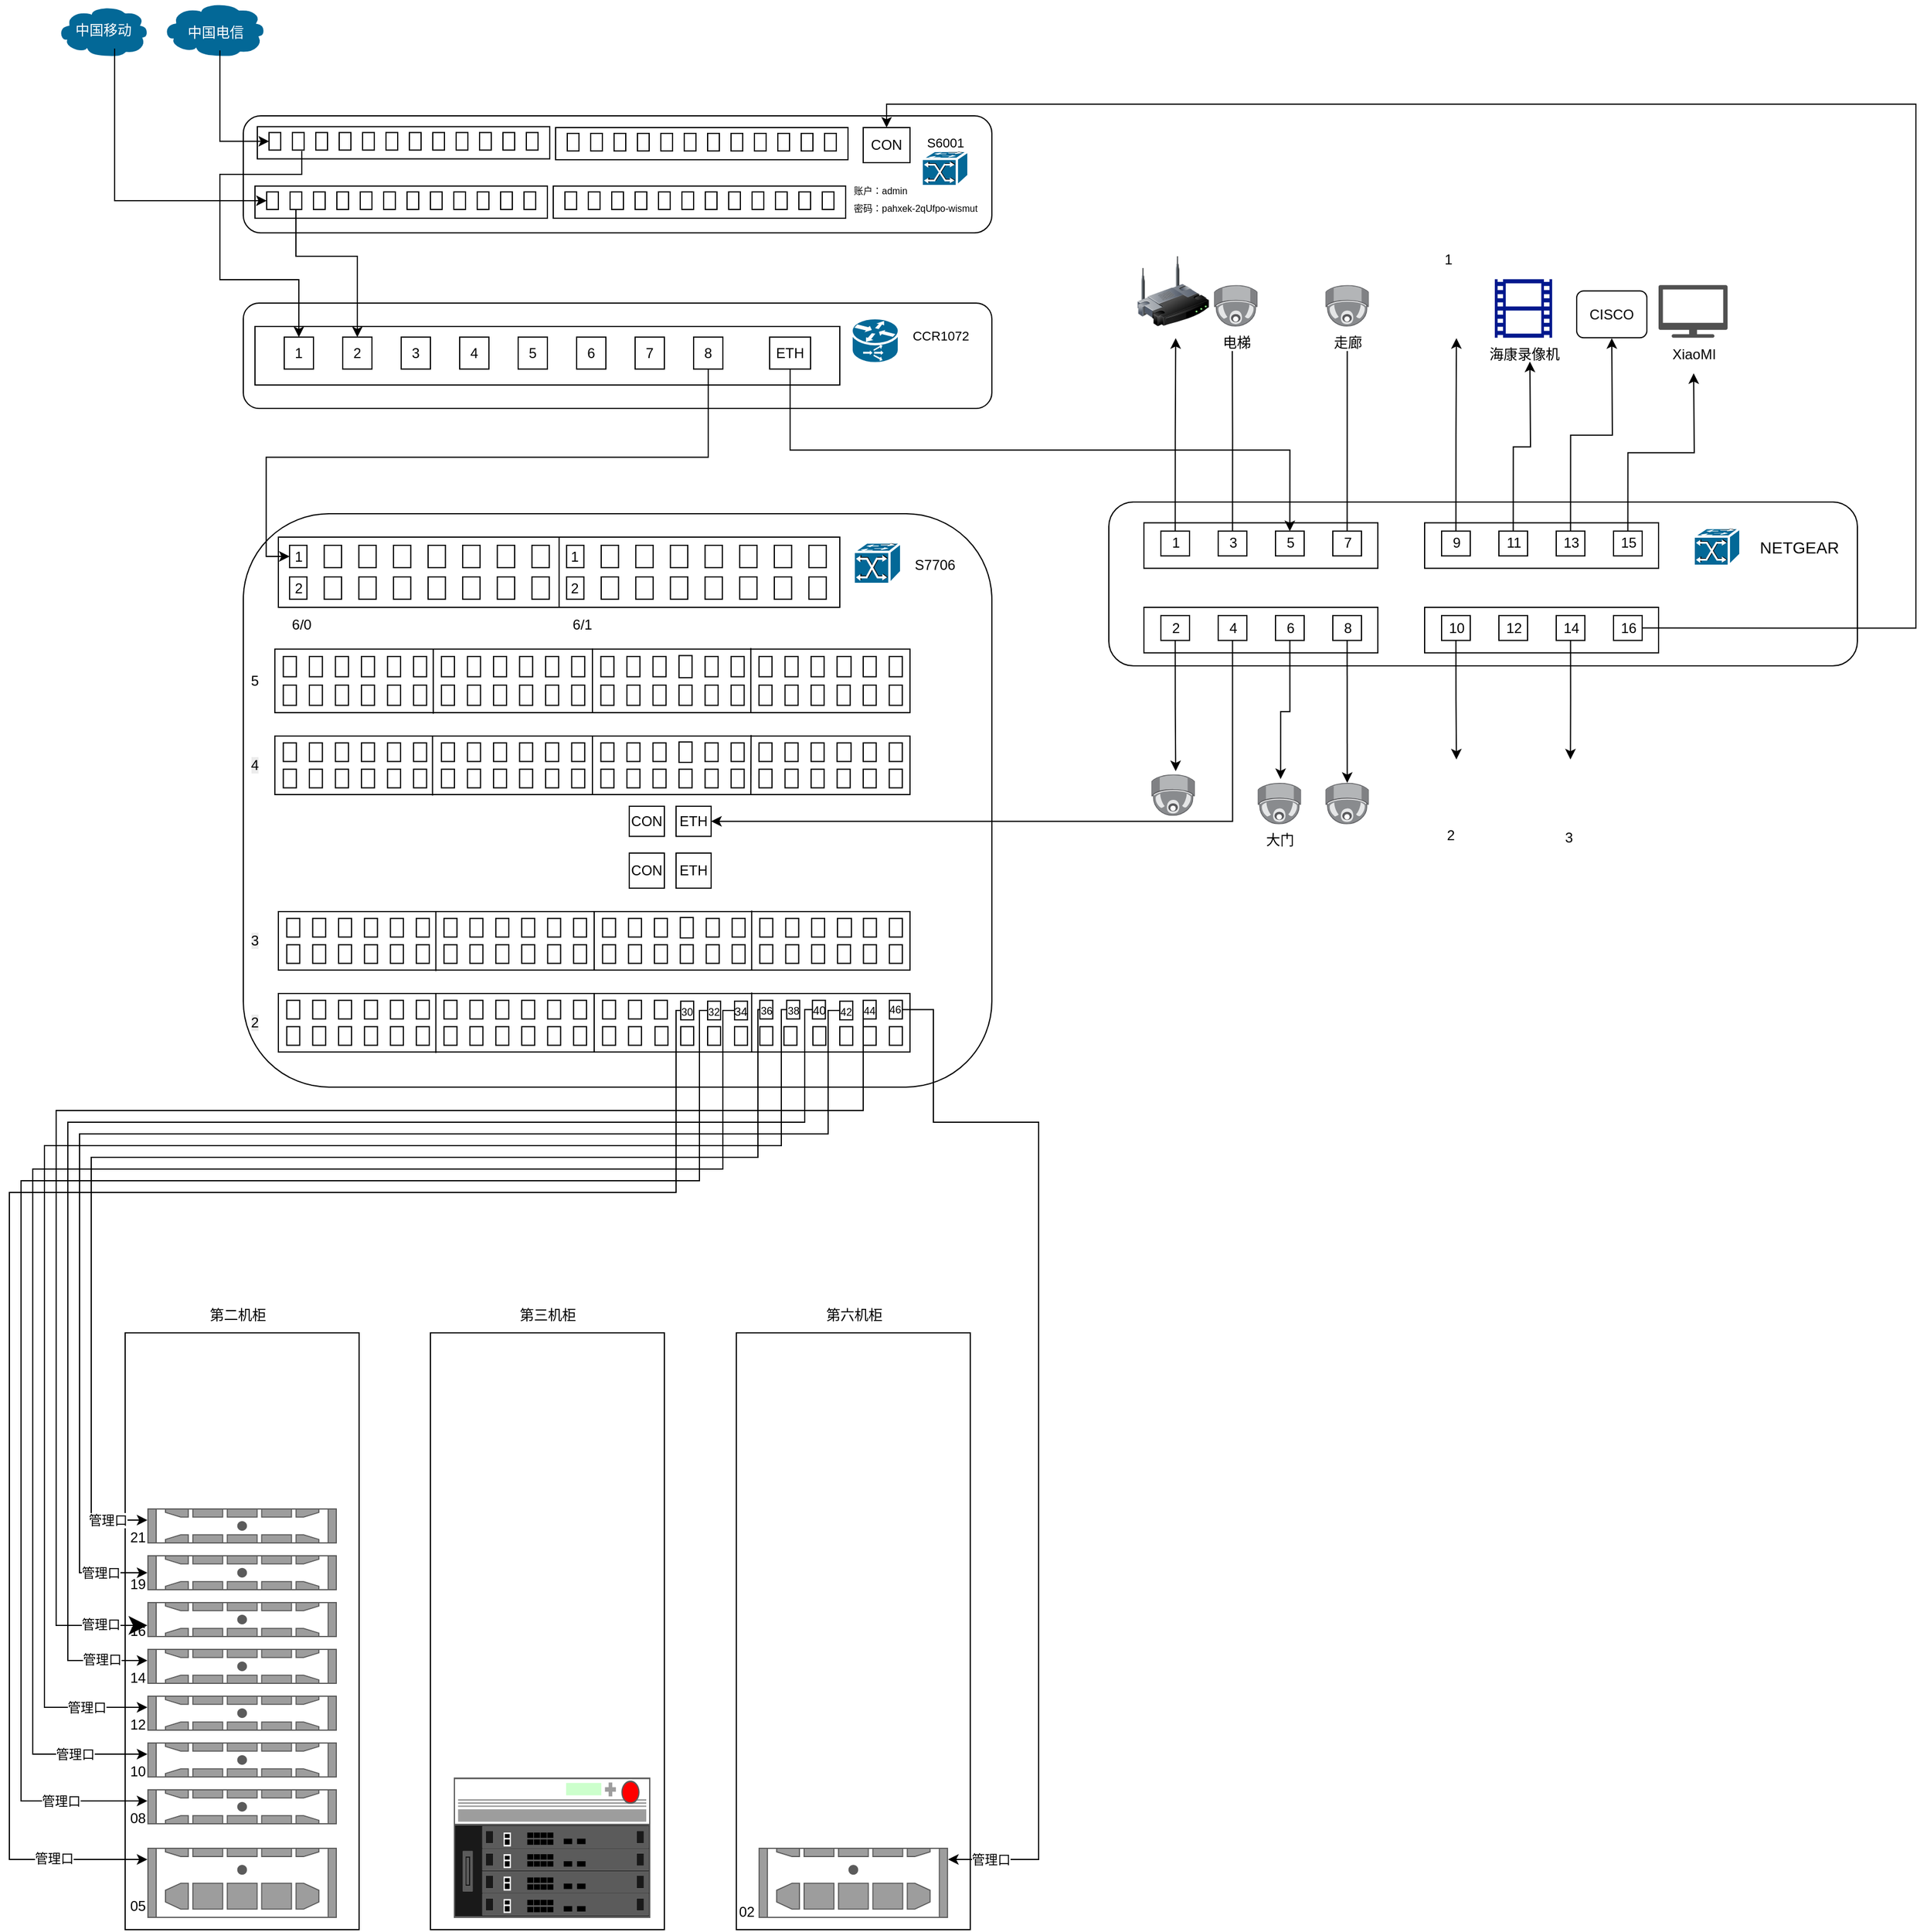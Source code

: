 <mxfile version="27.2.0">
  <diagram name="Page-1" id="1pzq0b7cTsPI9foyDski">
    <mxGraphModel dx="2664" dy="197" grid="1" gridSize="10" guides="1" tooltips="1" connect="1" arrows="1" fold="1" page="1" pageScale="1" pageWidth="2339" pageHeight="3300" math="0" shadow="0">
      <root>
        <mxCell id="0" />
        <mxCell id="1" parent="0" />
        <mxCell id="z_BVboNfzT4I1Vo-alxG-1" value="" style="rounded=1;whiteSpace=wrap;html=1;movable=1;resizable=1;rotatable=1;deletable=1;editable=1;locked=0;connectable=1;" parent="1" vertex="1">
          <mxGeometry x="160" y="120" width="640" height="100" as="geometry" />
        </mxCell>
        <mxCell id="z_BVboNfzT4I1Vo-alxG-3" value="" style="shape=mxgraph.cisco.switches.atm_fast_gigabit_etherswitch;sketch=0;html=1;pointerEvents=1;dashed=0;fillColor=#036897;strokeColor=#ffffff;strokeWidth=2;verticalLabelPosition=bottom;verticalAlign=top;align=center;outlineConnect=0;" parent="1" vertex="1">
          <mxGeometry x="740" y="150" width="40" height="30" as="geometry" />
        </mxCell>
        <mxCell id="z_BVboNfzT4I1Vo-alxG-28" value="" style="group" parent="1" vertex="1" connectable="0">
          <mxGeometry x="172" y="129.25" width="250" height="27.5" as="geometry" />
        </mxCell>
        <mxCell id="z_BVboNfzT4I1Vo-alxG-5" value="" style="rounded=0;whiteSpace=wrap;html=1;movable=1;resizable=1;rotatable=1;deletable=1;editable=1;locked=0;connectable=1;" parent="z_BVboNfzT4I1Vo-alxG-28" vertex="1">
          <mxGeometry width="250" height="27.5" as="geometry" />
        </mxCell>
        <mxCell id="z_BVboNfzT4I1Vo-alxG-21" value="" style="group" parent="z_BVboNfzT4I1Vo-alxG-28" vertex="1" connectable="0">
          <mxGeometry x="10" y="5" width="230" height="15" as="geometry" />
        </mxCell>
        <mxCell id="z_BVboNfzT4I1Vo-alxG-7" value="" style="rounded=0;whiteSpace=wrap;html=1;" parent="z_BVboNfzT4I1Vo-alxG-21" vertex="1">
          <mxGeometry width="10" height="15" as="geometry" />
        </mxCell>
        <mxCell id="z_BVboNfzT4I1Vo-alxG-8" value="" style="rounded=0;whiteSpace=wrap;html=1;" parent="z_BVboNfzT4I1Vo-alxG-21" vertex="1">
          <mxGeometry x="20" width="10" height="15" as="geometry" />
        </mxCell>
        <mxCell id="z_BVboNfzT4I1Vo-alxG-10" value="" style="rounded=0;whiteSpace=wrap;html=1;" parent="z_BVboNfzT4I1Vo-alxG-21" vertex="1">
          <mxGeometry x="40" width="10" height="15" as="geometry" />
        </mxCell>
        <mxCell id="z_BVboNfzT4I1Vo-alxG-11" value="" style="rounded=0;whiteSpace=wrap;html=1;" parent="z_BVboNfzT4I1Vo-alxG-21" vertex="1">
          <mxGeometry x="60" width="10" height="15" as="geometry" />
        </mxCell>
        <mxCell id="z_BVboNfzT4I1Vo-alxG-12" value="" style="rounded=0;whiteSpace=wrap;html=1;" parent="z_BVboNfzT4I1Vo-alxG-21" vertex="1">
          <mxGeometry x="80" width="10" height="15" as="geometry" />
        </mxCell>
        <mxCell id="z_BVboNfzT4I1Vo-alxG-13" value="" style="rounded=0;whiteSpace=wrap;html=1;" parent="z_BVboNfzT4I1Vo-alxG-21" vertex="1">
          <mxGeometry x="100" width="10" height="15" as="geometry" />
        </mxCell>
        <mxCell id="z_BVboNfzT4I1Vo-alxG-14" value="" style="rounded=0;whiteSpace=wrap;html=1;" parent="z_BVboNfzT4I1Vo-alxG-21" vertex="1">
          <mxGeometry x="120" width="10" height="15" as="geometry" />
        </mxCell>
        <mxCell id="z_BVboNfzT4I1Vo-alxG-15" value="" style="rounded=0;whiteSpace=wrap;html=1;" parent="z_BVboNfzT4I1Vo-alxG-21" vertex="1">
          <mxGeometry x="140" width="10" height="15" as="geometry" />
        </mxCell>
        <mxCell id="z_BVboNfzT4I1Vo-alxG-16" value="" style="rounded=0;whiteSpace=wrap;html=1;" parent="z_BVboNfzT4I1Vo-alxG-21" vertex="1">
          <mxGeometry x="160" width="10" height="15" as="geometry" />
        </mxCell>
        <mxCell id="z_BVboNfzT4I1Vo-alxG-17" value="" style="rounded=0;whiteSpace=wrap;html=1;" parent="z_BVboNfzT4I1Vo-alxG-21" vertex="1">
          <mxGeometry x="180" width="10" height="15" as="geometry" />
        </mxCell>
        <mxCell id="z_BVboNfzT4I1Vo-alxG-18" value="" style="rounded=0;whiteSpace=wrap;html=1;" parent="z_BVboNfzT4I1Vo-alxG-21" vertex="1">
          <mxGeometry x="200" width="10" height="15" as="geometry" />
        </mxCell>
        <mxCell id="z_BVboNfzT4I1Vo-alxG-19" value="" style="rounded=0;whiteSpace=wrap;html=1;" parent="z_BVboNfzT4I1Vo-alxG-21" vertex="1">
          <mxGeometry x="220" width="10" height="15" as="geometry" />
        </mxCell>
        <mxCell id="z_BVboNfzT4I1Vo-alxG-29" value="" style="group" parent="1" vertex="1" connectable="0">
          <mxGeometry x="170" y="180" width="250" height="27.5" as="geometry" />
        </mxCell>
        <mxCell id="z_BVboNfzT4I1Vo-alxG-30" value="" style="rounded=0;whiteSpace=wrap;html=1;movable=1;resizable=1;rotatable=1;deletable=1;editable=1;locked=0;connectable=1;" parent="z_BVboNfzT4I1Vo-alxG-29" vertex="1">
          <mxGeometry width="250" height="27.5" as="geometry" />
        </mxCell>
        <mxCell id="z_BVboNfzT4I1Vo-alxG-31" value="" style="group" parent="z_BVboNfzT4I1Vo-alxG-29" vertex="1" connectable="0">
          <mxGeometry x="10" y="5" width="230" height="15" as="geometry" />
        </mxCell>
        <mxCell id="z_BVboNfzT4I1Vo-alxG-32" value="" style="rounded=0;whiteSpace=wrap;html=1;" parent="z_BVboNfzT4I1Vo-alxG-31" vertex="1">
          <mxGeometry width="10" height="15" as="geometry" />
        </mxCell>
        <mxCell id="z_BVboNfzT4I1Vo-alxG-33" value="" style="rounded=0;whiteSpace=wrap;html=1;" parent="z_BVboNfzT4I1Vo-alxG-31" vertex="1">
          <mxGeometry x="20" width="10" height="15" as="geometry" />
        </mxCell>
        <mxCell id="z_BVboNfzT4I1Vo-alxG-34" value="" style="rounded=0;whiteSpace=wrap;html=1;" parent="z_BVboNfzT4I1Vo-alxG-31" vertex="1">
          <mxGeometry x="40" width="10" height="15" as="geometry" />
        </mxCell>
        <mxCell id="z_BVboNfzT4I1Vo-alxG-35" value="" style="rounded=0;whiteSpace=wrap;html=1;" parent="z_BVboNfzT4I1Vo-alxG-31" vertex="1">
          <mxGeometry x="60" width="10" height="15" as="geometry" />
        </mxCell>
        <mxCell id="z_BVboNfzT4I1Vo-alxG-36" value="" style="rounded=0;whiteSpace=wrap;html=1;" parent="z_BVboNfzT4I1Vo-alxG-31" vertex="1">
          <mxGeometry x="80" width="10" height="15" as="geometry" />
        </mxCell>
        <mxCell id="z_BVboNfzT4I1Vo-alxG-37" value="" style="rounded=0;whiteSpace=wrap;html=1;" parent="z_BVboNfzT4I1Vo-alxG-31" vertex="1">
          <mxGeometry x="100" width="10" height="15" as="geometry" />
        </mxCell>
        <mxCell id="z_BVboNfzT4I1Vo-alxG-38" value="" style="rounded=0;whiteSpace=wrap;html=1;" parent="z_BVboNfzT4I1Vo-alxG-31" vertex="1">
          <mxGeometry x="120" width="10" height="15" as="geometry" />
        </mxCell>
        <mxCell id="z_BVboNfzT4I1Vo-alxG-39" value="" style="rounded=0;whiteSpace=wrap;html=1;" parent="z_BVboNfzT4I1Vo-alxG-31" vertex="1">
          <mxGeometry x="140" width="10" height="15" as="geometry" />
        </mxCell>
        <mxCell id="z_BVboNfzT4I1Vo-alxG-40" value="" style="rounded=0;whiteSpace=wrap;html=1;" parent="z_BVboNfzT4I1Vo-alxG-31" vertex="1">
          <mxGeometry x="160" width="10" height="15" as="geometry" />
        </mxCell>
        <mxCell id="z_BVboNfzT4I1Vo-alxG-41" value="" style="rounded=0;whiteSpace=wrap;html=1;" parent="z_BVboNfzT4I1Vo-alxG-31" vertex="1">
          <mxGeometry x="180" width="10" height="15" as="geometry" />
        </mxCell>
        <mxCell id="z_BVboNfzT4I1Vo-alxG-42" value="" style="rounded=0;whiteSpace=wrap;html=1;" parent="z_BVboNfzT4I1Vo-alxG-31" vertex="1">
          <mxGeometry x="200" width="10" height="15" as="geometry" />
        </mxCell>
        <mxCell id="z_BVboNfzT4I1Vo-alxG-43" value="" style="rounded=0;whiteSpace=wrap;html=1;" parent="z_BVboNfzT4I1Vo-alxG-31" vertex="1">
          <mxGeometry x="220" width="10" height="15" as="geometry" />
        </mxCell>
        <mxCell id="z_BVboNfzT4I1Vo-alxG-45" value="" style="group" parent="1" vertex="1" connectable="0">
          <mxGeometry x="427" y="130" width="250" height="27.5" as="geometry" />
        </mxCell>
        <mxCell id="z_BVboNfzT4I1Vo-alxG-46" value="" style="rounded=0;whiteSpace=wrap;html=1;movable=1;resizable=1;rotatable=1;deletable=1;editable=1;locked=0;connectable=1;" parent="z_BVboNfzT4I1Vo-alxG-45" vertex="1">
          <mxGeometry width="250" height="27.5" as="geometry" />
        </mxCell>
        <mxCell id="z_BVboNfzT4I1Vo-alxG-47" value="" style="group" parent="z_BVboNfzT4I1Vo-alxG-45" vertex="1" connectable="0">
          <mxGeometry x="10" y="5" width="230" height="15" as="geometry" />
        </mxCell>
        <mxCell id="z_BVboNfzT4I1Vo-alxG-48" value="" style="rounded=0;whiteSpace=wrap;html=1;" parent="z_BVboNfzT4I1Vo-alxG-47" vertex="1">
          <mxGeometry width="10" height="15" as="geometry" />
        </mxCell>
        <mxCell id="z_BVboNfzT4I1Vo-alxG-49" value="" style="rounded=0;whiteSpace=wrap;html=1;" parent="z_BVboNfzT4I1Vo-alxG-47" vertex="1">
          <mxGeometry x="20" width="10" height="15" as="geometry" />
        </mxCell>
        <mxCell id="z_BVboNfzT4I1Vo-alxG-50" value="" style="rounded=0;whiteSpace=wrap;html=1;" parent="z_BVboNfzT4I1Vo-alxG-47" vertex="1">
          <mxGeometry x="40" width="10" height="15" as="geometry" />
        </mxCell>
        <mxCell id="z_BVboNfzT4I1Vo-alxG-51" value="" style="rounded=0;whiteSpace=wrap;html=1;" parent="z_BVboNfzT4I1Vo-alxG-47" vertex="1">
          <mxGeometry x="60" width="10" height="15" as="geometry" />
        </mxCell>
        <mxCell id="z_BVboNfzT4I1Vo-alxG-52" value="" style="rounded=0;whiteSpace=wrap;html=1;" parent="z_BVboNfzT4I1Vo-alxG-47" vertex="1">
          <mxGeometry x="80" width="10" height="15" as="geometry" />
        </mxCell>
        <mxCell id="z_BVboNfzT4I1Vo-alxG-53" value="" style="rounded=0;whiteSpace=wrap;html=1;" parent="z_BVboNfzT4I1Vo-alxG-47" vertex="1">
          <mxGeometry x="100" width="10" height="15" as="geometry" />
        </mxCell>
        <mxCell id="z_BVboNfzT4I1Vo-alxG-54" value="" style="rounded=0;whiteSpace=wrap;html=1;" parent="z_BVboNfzT4I1Vo-alxG-47" vertex="1">
          <mxGeometry x="120" width="10" height="15" as="geometry" />
        </mxCell>
        <mxCell id="z_BVboNfzT4I1Vo-alxG-55" value="" style="rounded=0;whiteSpace=wrap;html=1;" parent="z_BVboNfzT4I1Vo-alxG-47" vertex="1">
          <mxGeometry x="140" width="10" height="15" as="geometry" />
        </mxCell>
        <mxCell id="z_BVboNfzT4I1Vo-alxG-56" value="" style="rounded=0;whiteSpace=wrap;html=1;" parent="z_BVboNfzT4I1Vo-alxG-47" vertex="1">
          <mxGeometry x="160" width="10" height="15" as="geometry" />
        </mxCell>
        <mxCell id="z_BVboNfzT4I1Vo-alxG-57" value="" style="rounded=0;whiteSpace=wrap;html=1;" parent="z_BVboNfzT4I1Vo-alxG-47" vertex="1">
          <mxGeometry x="180" width="10" height="15" as="geometry" />
        </mxCell>
        <mxCell id="z_BVboNfzT4I1Vo-alxG-58" value="" style="rounded=0;whiteSpace=wrap;html=1;" parent="z_BVboNfzT4I1Vo-alxG-47" vertex="1">
          <mxGeometry x="200" width="10" height="15" as="geometry" />
        </mxCell>
        <mxCell id="z_BVboNfzT4I1Vo-alxG-59" value="" style="rounded=0;whiteSpace=wrap;html=1;" parent="z_BVboNfzT4I1Vo-alxG-47" vertex="1">
          <mxGeometry x="220" width="10" height="15" as="geometry" />
        </mxCell>
        <mxCell id="z_BVboNfzT4I1Vo-alxG-60" value="" style="group" parent="1" vertex="1" connectable="0">
          <mxGeometry x="425" y="180" width="250" height="27.5" as="geometry" />
        </mxCell>
        <mxCell id="z_BVboNfzT4I1Vo-alxG-61" value="" style="rounded=0;whiteSpace=wrap;html=1;movable=1;resizable=1;rotatable=1;deletable=1;editable=1;locked=0;connectable=1;" parent="z_BVboNfzT4I1Vo-alxG-60" vertex="1">
          <mxGeometry width="250" height="27.5" as="geometry" />
        </mxCell>
        <mxCell id="z_BVboNfzT4I1Vo-alxG-62" value="" style="group" parent="z_BVboNfzT4I1Vo-alxG-60" vertex="1" connectable="0">
          <mxGeometry x="10" y="5" width="230" height="15" as="geometry" />
        </mxCell>
        <mxCell id="z_BVboNfzT4I1Vo-alxG-63" value="" style="rounded=0;whiteSpace=wrap;html=1;" parent="z_BVboNfzT4I1Vo-alxG-62" vertex="1">
          <mxGeometry width="10" height="15" as="geometry" />
        </mxCell>
        <mxCell id="z_BVboNfzT4I1Vo-alxG-64" value="" style="rounded=0;whiteSpace=wrap;html=1;" parent="z_BVboNfzT4I1Vo-alxG-62" vertex="1">
          <mxGeometry x="20" width="10" height="15" as="geometry" />
        </mxCell>
        <mxCell id="z_BVboNfzT4I1Vo-alxG-65" value="" style="rounded=0;whiteSpace=wrap;html=1;" parent="z_BVboNfzT4I1Vo-alxG-62" vertex="1">
          <mxGeometry x="40" width="10" height="15" as="geometry" />
        </mxCell>
        <mxCell id="z_BVboNfzT4I1Vo-alxG-66" value="" style="rounded=0;whiteSpace=wrap;html=1;" parent="z_BVboNfzT4I1Vo-alxG-62" vertex="1">
          <mxGeometry x="60" width="10" height="15" as="geometry" />
        </mxCell>
        <mxCell id="z_BVboNfzT4I1Vo-alxG-67" value="" style="rounded=0;whiteSpace=wrap;html=1;" parent="z_BVboNfzT4I1Vo-alxG-62" vertex="1">
          <mxGeometry x="80" width="10" height="15" as="geometry" />
        </mxCell>
        <mxCell id="z_BVboNfzT4I1Vo-alxG-68" value="" style="rounded=0;whiteSpace=wrap;html=1;" parent="z_BVboNfzT4I1Vo-alxG-62" vertex="1">
          <mxGeometry x="100" width="10" height="15" as="geometry" />
        </mxCell>
        <mxCell id="z_BVboNfzT4I1Vo-alxG-69" value="" style="rounded=0;whiteSpace=wrap;html=1;" parent="z_BVboNfzT4I1Vo-alxG-62" vertex="1">
          <mxGeometry x="120" width="10" height="15" as="geometry" />
        </mxCell>
        <mxCell id="z_BVboNfzT4I1Vo-alxG-70" value="" style="rounded=0;whiteSpace=wrap;html=1;" parent="z_BVboNfzT4I1Vo-alxG-62" vertex="1">
          <mxGeometry x="140" width="10" height="15" as="geometry" />
        </mxCell>
        <mxCell id="z_BVboNfzT4I1Vo-alxG-71" value="" style="rounded=0;whiteSpace=wrap;html=1;" parent="z_BVboNfzT4I1Vo-alxG-62" vertex="1">
          <mxGeometry x="160" width="10" height="15" as="geometry" />
        </mxCell>
        <mxCell id="z_BVboNfzT4I1Vo-alxG-72" value="" style="rounded=0;whiteSpace=wrap;html=1;" parent="z_BVboNfzT4I1Vo-alxG-62" vertex="1">
          <mxGeometry x="180" width="10" height="15" as="geometry" />
        </mxCell>
        <mxCell id="z_BVboNfzT4I1Vo-alxG-73" value="" style="rounded=0;whiteSpace=wrap;html=1;" parent="z_BVboNfzT4I1Vo-alxG-62" vertex="1">
          <mxGeometry x="200" width="10" height="15" as="geometry" />
        </mxCell>
        <mxCell id="z_BVboNfzT4I1Vo-alxG-74" value="" style="rounded=0;whiteSpace=wrap;html=1;" parent="z_BVboNfzT4I1Vo-alxG-62" vertex="1">
          <mxGeometry x="220" width="10" height="15" as="geometry" />
        </mxCell>
        <mxCell id="z_BVboNfzT4I1Vo-alxG-85" value="&lt;font style=&quot;font-size: 11px;&quot;&gt;S6001&lt;/font&gt;" style="text;html=1;align=center;verticalAlign=middle;resizable=0;points=[];autosize=1;strokeColor=none;fillColor=none;fontSize=7;" parent="1" vertex="1">
          <mxGeometry x="730" y="128" width="60" height="30" as="geometry" />
        </mxCell>
        <mxCell id="z_BVboNfzT4I1Vo-alxG-86" value="&lt;span style=&quot;color: rgba(0, 0, 0, 0); font-family: monospace; font-size: 0px; text-align: start;&quot;&gt;%3CmxGraphModel%3E%3Croot%3E%3CmxCell%20id%3D%220%22%2F%3E%3CmxCell%20id%3D%221%22%20parent%3D%220%22%2F%3E%3CmxCell%20id%3D%222%22%20value%3D%22%22%20style%3D%22rounded%3D1%3BwhiteSpace%3Dwrap%3Bhtml%3D1%3Bmovable%3D1%3Bresizable%3D1%3Brotatable%3D1%3Bdeletable%3D1%3Beditable%3D1%3Blocked%3D0%3Bconnectable%3D1%3B%22%20vertex%3D%221%22%20parent%3D%221%22%3E%3CmxGeometry%20x%3D%22270%22%20y%3D%2210%22%20width%3D%22600%22%20height%3D%2290%22%20as%3D%22geometry%22%2F%3E%3C%2FmxCell%3E%3C%2Froot%3E%3C%2FmxGraphModel%3E&lt;/span&gt;" style="text;html=1;align=center;verticalAlign=middle;resizable=0;points=[];autosize=1;strokeColor=none;fillColor=none;" parent="1" vertex="1">
          <mxGeometry x="600" y="208" width="20" height="30" as="geometry" />
        </mxCell>
        <mxCell id="z_BVboNfzT4I1Vo-alxG-88" value="&lt;div&gt;&lt;font style=&quot;font-size: 8px;&quot;&gt;账户：admin&lt;/font&gt;&lt;/div&gt;&lt;div&gt;&lt;span style=&quot;font-size: 8px; background-color: transparent; color: light-dark(rgb(0, 0, 0), rgb(255, 255, 255));&quot;&gt;密码：pahxek-2qUfpo-wismut&lt;/span&gt;&lt;/div&gt;" style="text;html=1;align=left;verticalAlign=middle;whiteSpace=wrap;rounded=0;" parent="1" vertex="1">
          <mxGeometry x="680" y="170" width="110" height="40" as="geometry" />
        </mxCell>
        <mxCell id="ybXJnE_iKAjGF9KhKb8T-1" value="" style="group" vertex="1" connectable="0" parent="1">
          <mxGeometry x="160" y="460" width="640" height="1210" as="geometry" />
        </mxCell>
        <mxCell id="z_BVboNfzT4I1Vo-alxG-2" value="" style="rounded=1;whiteSpace=wrap;html=1;" parent="ybXJnE_iKAjGF9KhKb8T-1" vertex="1">
          <mxGeometry width="640" height="490" as="geometry" />
        </mxCell>
        <mxCell id="z_BVboNfzT4I1Vo-alxG-76" value="" style="shape=mxgraph.cisco.switches.atm_fast_gigabit_etherswitch;sketch=0;html=1;pointerEvents=1;dashed=0;fillColor=#036897;strokeColor=#ffffff;strokeWidth=2;verticalLabelPosition=bottom;verticalAlign=top;align=center;outlineConnect=0;" parent="ybXJnE_iKAjGF9KhKb8T-1" vertex="1">
          <mxGeometry x="521.84" y="24.66" width="40.64" height="35.34" as="geometry" />
        </mxCell>
        <mxCell id="ybXJnE_iKAjGF9KhKb8T-39" value="S7706" style="text;html=1;align=center;verticalAlign=middle;whiteSpace=wrap;rounded=0;" vertex="1" parent="ybXJnE_iKAjGF9KhKb8T-1">
          <mxGeometry x="562.481" y="24.661" width="59.077" height="38.571" as="geometry" />
        </mxCell>
        <mxCell id="ybXJnE_iKAjGF9KhKb8T-298" value="" style="group" vertex="1" connectable="0" parent="ybXJnE_iKAjGF9KhKb8T-1">
          <mxGeometry x="27" y="115.71" width="543" height="54.29" as="geometry" />
        </mxCell>
        <mxCell id="ybXJnE_iKAjGF9KhKb8T-152" value="" style="rounded=0;whiteSpace=wrap;html=1;movable=1;resizable=1;rotatable=1;deletable=1;editable=1;locked=0;connectable=1;" vertex="1" parent="ybXJnE_iKAjGF9KhKb8T-298">
          <mxGeometry width="271.5" height="54.29" as="geometry" />
        </mxCell>
        <mxCell id="ybXJnE_iKAjGF9KhKb8T-154" value="" style="group" vertex="1" connectable="0" parent="ybXJnE_iKAjGF9KhKb8T-298">
          <mxGeometry x="7.225" y="6.334" width="167.048" height="17.273" as="geometry" />
        </mxCell>
        <mxCell id="ybXJnE_iKAjGF9KhKb8T-155" value="" style="rounded=0;whiteSpace=wrap;html=1;spacingTop=0;" vertex="1" parent="ybXJnE_iKAjGF9KhKb8T-154">
          <mxGeometry width="11.137" height="17.273" as="geometry" />
        </mxCell>
        <mxCell id="ybXJnE_iKAjGF9KhKb8T-156" value="" style="rounded=0;whiteSpace=wrap;html=1;spacingTop=0;" vertex="1" parent="ybXJnE_iKAjGF9KhKb8T-154">
          <mxGeometry x="22.273" width="11.137" height="17.273" as="geometry" />
        </mxCell>
        <mxCell id="ybXJnE_iKAjGF9KhKb8T-157" value="" style="rounded=0;whiteSpace=wrap;html=1;spacingTop=0;" vertex="1" parent="ybXJnE_iKAjGF9KhKb8T-154">
          <mxGeometry x="44.546" width="11.137" height="17.273" as="geometry" />
        </mxCell>
        <mxCell id="ybXJnE_iKAjGF9KhKb8T-158" value="" style="rounded=0;whiteSpace=wrap;html=1;spacingTop=0;" vertex="1" parent="ybXJnE_iKAjGF9KhKb8T-154">
          <mxGeometry x="66.819" width="11.137" height="17.273" as="geometry" />
        </mxCell>
        <mxCell id="ybXJnE_iKAjGF9KhKb8T-159" value="" style="rounded=0;whiteSpace=wrap;html=1;spacingTop=0;" vertex="1" parent="ybXJnE_iKAjGF9KhKb8T-154">
          <mxGeometry x="89.092" width="11.137" height="17.273" as="geometry" />
        </mxCell>
        <mxCell id="ybXJnE_iKAjGF9KhKb8T-160" value="" style="rounded=0;whiteSpace=wrap;html=1;spacingTop=0;" vertex="1" parent="ybXJnE_iKAjGF9KhKb8T-154">
          <mxGeometry x="111.365" width="11.137" height="17.273" as="geometry" />
        </mxCell>
        <mxCell id="ybXJnE_iKAjGF9KhKb8T-163" value="" style="group" vertex="1" connectable="0" parent="ybXJnE_iKAjGF9KhKb8T-298">
          <mxGeometry x="7.225" y="30.764" width="302.226" height="17.273" as="geometry" />
        </mxCell>
        <mxCell id="ybXJnE_iKAjGF9KhKb8T-197" value="" style="group" vertex="1" connectable="0" parent="ybXJnE_iKAjGF9KhKb8T-163">
          <mxGeometry width="122.502" height="17.273" as="geometry" />
        </mxCell>
        <mxCell id="ybXJnE_iKAjGF9KhKb8T-214" value="" style="group" vertex="1" connectable="0" parent="ybXJnE_iKAjGF9KhKb8T-197">
          <mxGeometry width="122.502" height="17.273" as="geometry" />
        </mxCell>
        <mxCell id="ybXJnE_iKAjGF9KhKb8T-164" value="" style="rounded=0;whiteSpace=wrap;html=1;spacingTop=0;" vertex="1" parent="ybXJnE_iKAjGF9KhKb8T-214">
          <mxGeometry width="11.137" height="17.273" as="geometry" />
        </mxCell>
        <mxCell id="ybXJnE_iKAjGF9KhKb8T-165" value="" style="rounded=0;whiteSpace=wrap;html=1;spacingTop=0;" vertex="1" parent="ybXJnE_iKAjGF9KhKb8T-214">
          <mxGeometry x="22.273" width="11.137" height="17.273" as="geometry" />
        </mxCell>
        <mxCell id="ybXJnE_iKAjGF9KhKb8T-166" value="" style="rounded=0;whiteSpace=wrap;html=1;spacingTop=0;" vertex="1" parent="ybXJnE_iKAjGF9KhKb8T-214">
          <mxGeometry x="44.546" width="11.137" height="17.273" as="geometry" />
        </mxCell>
        <mxCell id="ybXJnE_iKAjGF9KhKb8T-167" value="" style="rounded=0;whiteSpace=wrap;html=1;spacingTop=0;" vertex="1" parent="ybXJnE_iKAjGF9KhKb8T-214">
          <mxGeometry x="66.819" width="11.137" height="17.273" as="geometry" />
        </mxCell>
        <mxCell id="ybXJnE_iKAjGF9KhKb8T-168" value="" style="rounded=0;whiteSpace=wrap;html=1;spacingTop=0;" vertex="1" parent="ybXJnE_iKAjGF9KhKb8T-214">
          <mxGeometry x="89.092" width="11.137" height="17.273" as="geometry" />
        </mxCell>
        <mxCell id="ybXJnE_iKAjGF9KhKb8T-169" value="" style="rounded=0;whiteSpace=wrap;html=1;spacingTop=0;" vertex="1" parent="ybXJnE_iKAjGF9KhKb8T-214">
          <mxGeometry x="111.365" width="11.137" height="17.273" as="geometry" />
        </mxCell>
        <mxCell id="ybXJnE_iKAjGF9KhKb8T-205" value="" style="group" vertex="1" connectable="0" parent="ybXJnE_iKAjGF9KhKb8T-163">
          <mxGeometry x="135.179" width="122.502" height="17.273" as="geometry" />
        </mxCell>
        <mxCell id="ybXJnE_iKAjGF9KhKb8T-206" value="" style="rounded=0;whiteSpace=wrap;html=1;spacingTop=0;" vertex="1" parent="ybXJnE_iKAjGF9KhKb8T-205">
          <mxGeometry width="11.137" height="17.273" as="geometry" />
        </mxCell>
        <mxCell id="ybXJnE_iKAjGF9KhKb8T-207" value="" style="rounded=0;whiteSpace=wrap;html=1;spacingTop=0;" vertex="1" parent="ybXJnE_iKAjGF9KhKb8T-205">
          <mxGeometry x="22.273" width="11.137" height="17.273" as="geometry" />
        </mxCell>
        <mxCell id="ybXJnE_iKAjGF9KhKb8T-208" value="" style="rounded=0;whiteSpace=wrap;html=1;spacingTop=0;" vertex="1" parent="ybXJnE_iKAjGF9KhKb8T-205">
          <mxGeometry x="44.546" width="11.137" height="17.273" as="geometry" />
        </mxCell>
        <mxCell id="ybXJnE_iKAjGF9KhKb8T-209" value="" style="rounded=0;whiteSpace=wrap;html=1;spacingTop=0;" vertex="1" parent="ybXJnE_iKAjGF9KhKb8T-205">
          <mxGeometry x="66.819" width="11.137" height="17.273" as="geometry" />
        </mxCell>
        <mxCell id="ybXJnE_iKAjGF9KhKb8T-210" value="" style="rounded=0;whiteSpace=wrap;html=1;spacingTop=0;" vertex="1" parent="ybXJnE_iKAjGF9KhKb8T-205">
          <mxGeometry x="89.092" width="11.137" height="17.273" as="geometry" />
        </mxCell>
        <mxCell id="ybXJnE_iKAjGF9KhKb8T-211" value="" style="rounded=0;whiteSpace=wrap;html=1;spacingTop=0;" vertex="1" parent="ybXJnE_iKAjGF9KhKb8T-205">
          <mxGeometry x="111.365" width="11.137" height="17.273" as="geometry" />
        </mxCell>
        <mxCell id="ybXJnE_iKAjGF9KhKb8T-198" value="" style="group" vertex="1" connectable="0" parent="ybXJnE_iKAjGF9KhKb8T-298">
          <mxGeometry x="142.404" y="6.334" width="122.502" height="17.273" as="geometry" />
        </mxCell>
        <mxCell id="ybXJnE_iKAjGF9KhKb8T-199" value="" style="rounded=0;whiteSpace=wrap;html=1;spacingTop=0;" vertex="1" parent="ybXJnE_iKAjGF9KhKb8T-198">
          <mxGeometry width="11.137" height="17.273" as="geometry" />
        </mxCell>
        <mxCell id="ybXJnE_iKAjGF9KhKb8T-200" value="" style="rounded=0;whiteSpace=wrap;html=1;spacingTop=0;" vertex="1" parent="ybXJnE_iKAjGF9KhKb8T-198">
          <mxGeometry x="22.273" width="11.137" height="17.273" as="geometry" />
        </mxCell>
        <mxCell id="ybXJnE_iKAjGF9KhKb8T-201" value="" style="rounded=0;whiteSpace=wrap;html=1;spacingTop=0;" vertex="1" parent="ybXJnE_iKAjGF9KhKb8T-198">
          <mxGeometry x="44.546" width="11.137" height="17.273" as="geometry" />
        </mxCell>
        <mxCell id="ybXJnE_iKAjGF9KhKb8T-202" value="" style="rounded=0;whiteSpace=wrap;html=1;spacingTop=0;" vertex="1" parent="ybXJnE_iKAjGF9KhKb8T-198">
          <mxGeometry x="66.819" width="11.137" height="17.273" as="geometry" />
        </mxCell>
        <mxCell id="ybXJnE_iKAjGF9KhKb8T-203" value="" style="rounded=0;whiteSpace=wrap;html=1;spacingTop=0;" vertex="1" parent="ybXJnE_iKAjGF9KhKb8T-198">
          <mxGeometry x="89.092" width="11.137" height="17.273" as="geometry" />
        </mxCell>
        <mxCell id="ybXJnE_iKAjGF9KhKb8T-204" value="" style="rounded=0;whiteSpace=wrap;html=1;spacingTop=0;" vertex="1" parent="ybXJnE_iKAjGF9KhKb8T-198">
          <mxGeometry x="111.365" width="11.137" height="17.273" as="geometry" />
        </mxCell>
        <mxCell id="ybXJnE_iKAjGF9KhKb8T-216" value="" style="rounded=0;whiteSpace=wrap;html=1;movable=1;resizable=1;rotatable=1;deletable=1;editable=1;locked=0;connectable=1;" vertex="1" parent="ybXJnE_iKAjGF9KhKb8T-298">
          <mxGeometry x="271.5" width="271.5" height="54.29" as="geometry" />
        </mxCell>
        <mxCell id="ybXJnE_iKAjGF9KhKb8T-217" value="" style="group" vertex="1" connectable="0" parent="ybXJnE_iKAjGF9KhKb8T-298">
          <mxGeometry x="278.725" y="6.334" width="167.048" height="18.097" as="geometry" />
        </mxCell>
        <mxCell id="ybXJnE_iKAjGF9KhKb8T-218" value="" style="rounded=0;whiteSpace=wrap;html=1;spacingTop=0;" vertex="1" parent="ybXJnE_iKAjGF9KhKb8T-217">
          <mxGeometry width="11.137" height="17.273" as="geometry" />
        </mxCell>
        <mxCell id="ybXJnE_iKAjGF9KhKb8T-219" value="" style="rounded=0;whiteSpace=wrap;html=1;spacingTop=0;" vertex="1" parent="ybXJnE_iKAjGF9KhKb8T-217">
          <mxGeometry x="22.273" width="11.137" height="17.273" as="geometry" />
        </mxCell>
        <mxCell id="ybXJnE_iKAjGF9KhKb8T-220" value="" style="rounded=0;whiteSpace=wrap;html=1;spacingTop=0;" vertex="1" parent="ybXJnE_iKAjGF9KhKb8T-217">
          <mxGeometry x="44.546" width="11.137" height="17.273" as="geometry" />
        </mxCell>
        <mxCell id="ybXJnE_iKAjGF9KhKb8T-221" value="" style="rounded=0;whiteSpace=wrap;html=1;spacingTop=0;" vertex="1" parent="ybXJnE_iKAjGF9KhKb8T-217">
          <mxGeometry x="66.816" y="-0.823" width="11.141" height="18.92" as="geometry" />
        </mxCell>
        <mxCell id="ybXJnE_iKAjGF9KhKb8T-222" value="" style="rounded=0;whiteSpace=wrap;html=1;spacingTop=0;" vertex="1" parent="ybXJnE_iKAjGF9KhKb8T-217">
          <mxGeometry x="89.092" width="11.137" height="17.273" as="geometry" />
        </mxCell>
        <mxCell id="ybXJnE_iKAjGF9KhKb8T-223" value="" style="rounded=0;whiteSpace=wrap;html=1;spacingTop=0;" vertex="1" parent="ybXJnE_iKAjGF9KhKb8T-217">
          <mxGeometry x="111.365" width="11.137" height="17.273" as="geometry" />
        </mxCell>
        <mxCell id="ybXJnE_iKAjGF9KhKb8T-224" value="" style="rounded=0;whiteSpace=wrap;html=1;spacingTop=0;" vertex="1" parent="ybXJnE_iKAjGF9KhKb8T-298">
          <mxGeometry x="278.725" y="30.764" width="11.137" height="17.273" as="geometry" />
        </mxCell>
        <mxCell id="ybXJnE_iKAjGF9KhKb8T-225" value="" style="rounded=0;whiteSpace=wrap;html=1;spacingTop=0;" vertex="1" parent="ybXJnE_iKAjGF9KhKb8T-298">
          <mxGeometry x="300.998" y="30.764" width="11.137" height="17.273" as="geometry" />
        </mxCell>
        <mxCell id="ybXJnE_iKAjGF9KhKb8T-226" value="" style="rounded=0;whiteSpace=wrap;html=1;spacingTop=0;" vertex="1" parent="ybXJnE_iKAjGF9KhKb8T-298">
          <mxGeometry x="323.271" y="30.764" width="11.137" height="17.273" as="geometry" />
        </mxCell>
        <mxCell id="ybXJnE_iKAjGF9KhKb8T-227" value="" style="rounded=0;whiteSpace=wrap;html=1;spacingTop=0;" vertex="1" parent="ybXJnE_iKAjGF9KhKb8T-298">
          <mxGeometry x="345.544" y="30.764" width="11.137" height="17.273" as="geometry" />
        </mxCell>
        <mxCell id="ybXJnE_iKAjGF9KhKb8T-228" value="" style="rounded=0;whiteSpace=wrap;html=1;spacingTop=0;" vertex="1" parent="ybXJnE_iKAjGF9KhKb8T-298">
          <mxGeometry x="367.817" y="30.764" width="11.137" height="17.273" as="geometry" />
        </mxCell>
        <mxCell id="ybXJnE_iKAjGF9KhKb8T-229" value="" style="rounded=0;whiteSpace=wrap;html=1;spacingTop=0;" vertex="1" parent="ybXJnE_iKAjGF9KhKb8T-298">
          <mxGeometry x="390.09" y="30.764" width="11.137" height="17.273" as="geometry" />
        </mxCell>
        <mxCell id="ybXJnE_iKAjGF9KhKb8T-230" value="" style="rounded=0;whiteSpace=wrap;html=1;spacingTop=0;" vertex="1" parent="ybXJnE_iKAjGF9KhKb8T-298">
          <mxGeometry x="413.904" y="30.764" width="11.137" height="17.273" as="geometry" />
        </mxCell>
        <mxCell id="ybXJnE_iKAjGF9KhKb8T-231" value="" style="rounded=0;whiteSpace=wrap;html=1;spacingTop=0;" vertex="1" parent="ybXJnE_iKAjGF9KhKb8T-298">
          <mxGeometry x="436.177" y="30.764" width="11.137" height="17.273" as="geometry" />
        </mxCell>
        <mxCell id="ybXJnE_iKAjGF9KhKb8T-232" value="" style="rounded=0;whiteSpace=wrap;html=1;spacingTop=0;" vertex="1" parent="ybXJnE_iKAjGF9KhKb8T-298">
          <mxGeometry x="458.45" y="30.764" width="11.137" height="17.273" as="geometry" />
        </mxCell>
        <mxCell id="ybXJnE_iKAjGF9KhKb8T-233" value="" style="rounded=0;whiteSpace=wrap;html=1;spacingTop=0;" vertex="1" parent="ybXJnE_iKAjGF9KhKb8T-298">
          <mxGeometry x="480.723" y="30.764" width="11.137" height="17.273" as="geometry" />
        </mxCell>
        <mxCell id="ybXJnE_iKAjGF9KhKb8T-234" value="" style="rounded=0;whiteSpace=wrap;html=1;spacingTop=0;" vertex="1" parent="ybXJnE_iKAjGF9KhKb8T-298">
          <mxGeometry x="502.996" y="30.764" width="11.137" height="17.273" as="geometry" />
        </mxCell>
        <mxCell id="ybXJnE_iKAjGF9KhKb8T-235" value="" style="rounded=0;whiteSpace=wrap;html=1;spacingTop=0;" vertex="1" parent="ybXJnE_iKAjGF9KhKb8T-298">
          <mxGeometry x="525.27" y="30.764" width="11.137" height="17.273" as="geometry" />
        </mxCell>
        <mxCell id="ybXJnE_iKAjGF9KhKb8T-236" value="" style="group" vertex="1" connectable="0" parent="ybXJnE_iKAjGF9KhKb8T-298">
          <mxGeometry x="413.904" y="6.334" width="122.502" height="17.273" as="geometry" />
        </mxCell>
        <mxCell id="ybXJnE_iKAjGF9KhKb8T-237" value="" style="rounded=0;whiteSpace=wrap;html=1;spacingTop=0;" vertex="1" parent="ybXJnE_iKAjGF9KhKb8T-236">
          <mxGeometry width="11.137" height="17.273" as="geometry" />
        </mxCell>
        <mxCell id="ybXJnE_iKAjGF9KhKb8T-238" value="" style="rounded=0;whiteSpace=wrap;html=1;spacingTop=0;" vertex="1" parent="ybXJnE_iKAjGF9KhKb8T-236">
          <mxGeometry x="22.273" width="11.137" height="17.273" as="geometry" />
        </mxCell>
        <mxCell id="ybXJnE_iKAjGF9KhKb8T-239" value="" style="rounded=0;whiteSpace=wrap;html=1;spacingTop=0;" vertex="1" parent="ybXJnE_iKAjGF9KhKb8T-236">
          <mxGeometry x="44.546" width="11.137" height="17.273" as="geometry" />
        </mxCell>
        <mxCell id="ybXJnE_iKAjGF9KhKb8T-240" value="" style="rounded=0;whiteSpace=wrap;html=1;spacingTop=0;" vertex="1" parent="ybXJnE_iKAjGF9KhKb8T-236">
          <mxGeometry x="66.766" width="11.958" height="17.273" as="geometry" />
        </mxCell>
        <mxCell id="ybXJnE_iKAjGF9KhKb8T-241" value="" style="rounded=0;whiteSpace=wrap;html=1;spacingTop=0;" vertex="1" parent="ybXJnE_iKAjGF9KhKb8T-236">
          <mxGeometry x="89.092" width="11.137" height="17.273" as="geometry" />
        </mxCell>
        <mxCell id="ybXJnE_iKAjGF9KhKb8T-242" value="" style="rounded=0;whiteSpace=wrap;html=1;spacingTop=0;" vertex="1" parent="ybXJnE_iKAjGF9KhKb8T-236">
          <mxGeometry x="111.365" width="11.137" height="17.273" as="geometry" />
        </mxCell>
        <mxCell id="ybXJnE_iKAjGF9KhKb8T-153" value="" style="endArrow=none;html=1;rounded=0;" edge="1" parent="ybXJnE_iKAjGF9KhKb8T-298">
          <mxGeometry width="50" height="50" relative="1" as="geometry">
            <mxPoint x="135.406" y="55.195" as="sourcePoint" />
            <mxPoint x="135.406" as="targetPoint" />
            <Array as="points" />
          </mxGeometry>
        </mxCell>
        <mxCell id="ybXJnE_iKAjGF9KhKb8T-243" value="" style="endArrow=none;html=1;rounded=0;" edge="1" parent="ybXJnE_iKAjGF9KhKb8T-298">
          <mxGeometry width="50" height="50" relative="1" as="geometry">
            <mxPoint x="406.906" y="54.29" as="sourcePoint" />
            <mxPoint x="406.906" y="-0.905" as="targetPoint" />
            <Array as="points" />
          </mxGeometry>
        </mxCell>
        <mxCell id="ybXJnE_iKAjGF9KhKb8T-299" value="" style="group" vertex="1" connectable="0" parent="ybXJnE_iKAjGF9KhKb8T-1">
          <mxGeometry x="27" y="190" width="543" height="50" as="geometry" />
        </mxCell>
        <mxCell id="ybXJnE_iKAjGF9KhKb8T-300" value="" style="rounded=0;whiteSpace=wrap;html=1;movable=1;resizable=1;rotatable=1;deletable=1;editable=1;locked=0;connectable=1;" vertex="1" parent="ybXJnE_iKAjGF9KhKb8T-299">
          <mxGeometry width="271.5" height="50" as="geometry" />
        </mxCell>
        <mxCell id="ybXJnE_iKAjGF9KhKb8T-301" value="" style="group" vertex="1" connectable="0" parent="ybXJnE_iKAjGF9KhKb8T-299">
          <mxGeometry x="7.225" y="5.833" width="167.048" height="15.908" as="geometry" />
        </mxCell>
        <mxCell id="ybXJnE_iKAjGF9KhKb8T-302" value="" style="rounded=0;whiteSpace=wrap;html=1;spacingTop=0;" vertex="1" parent="ybXJnE_iKAjGF9KhKb8T-301">
          <mxGeometry width="11.137" height="15.908" as="geometry" />
        </mxCell>
        <mxCell id="ybXJnE_iKAjGF9KhKb8T-303" value="" style="rounded=0;whiteSpace=wrap;html=1;spacingTop=0;" vertex="1" parent="ybXJnE_iKAjGF9KhKb8T-301">
          <mxGeometry x="22.273" width="11.137" height="15.908" as="geometry" />
        </mxCell>
        <mxCell id="ybXJnE_iKAjGF9KhKb8T-304" value="" style="rounded=0;whiteSpace=wrap;html=1;spacingTop=0;" vertex="1" parent="ybXJnE_iKAjGF9KhKb8T-301">
          <mxGeometry x="44.546" width="11.137" height="15.908" as="geometry" />
        </mxCell>
        <mxCell id="ybXJnE_iKAjGF9KhKb8T-305" value="" style="rounded=0;whiteSpace=wrap;html=1;spacingTop=0;" vertex="1" parent="ybXJnE_iKAjGF9KhKb8T-301">
          <mxGeometry x="66.819" width="11.137" height="15.908" as="geometry" />
        </mxCell>
        <mxCell id="ybXJnE_iKAjGF9KhKb8T-306" value="" style="rounded=0;whiteSpace=wrap;html=1;spacingTop=0;" vertex="1" parent="ybXJnE_iKAjGF9KhKb8T-301">
          <mxGeometry x="89.092" width="11.137" height="15.908" as="geometry" />
        </mxCell>
        <mxCell id="ybXJnE_iKAjGF9KhKb8T-307" value="" style="rounded=0;whiteSpace=wrap;html=1;spacingTop=0;" vertex="1" parent="ybXJnE_iKAjGF9KhKb8T-301">
          <mxGeometry x="111.365" width="11.137" height="15.908" as="geometry" />
        </mxCell>
        <mxCell id="ybXJnE_iKAjGF9KhKb8T-308" value="" style="group" vertex="1" connectable="0" parent="ybXJnE_iKAjGF9KhKb8T-299">
          <mxGeometry x="7.225" y="28.333" width="302.226" height="15.908" as="geometry" />
        </mxCell>
        <mxCell id="ybXJnE_iKAjGF9KhKb8T-309" value="" style="group" vertex="1" connectable="0" parent="ybXJnE_iKAjGF9KhKb8T-308">
          <mxGeometry width="122.502" height="15.908" as="geometry" />
        </mxCell>
        <mxCell id="ybXJnE_iKAjGF9KhKb8T-310" value="" style="group" vertex="1" connectable="0" parent="ybXJnE_iKAjGF9KhKb8T-309">
          <mxGeometry width="122.502" height="15.908" as="geometry" />
        </mxCell>
        <mxCell id="ybXJnE_iKAjGF9KhKb8T-311" value="" style="rounded=0;whiteSpace=wrap;html=1;spacingTop=0;" vertex="1" parent="ybXJnE_iKAjGF9KhKb8T-310">
          <mxGeometry width="11.137" height="15.908" as="geometry" />
        </mxCell>
        <mxCell id="ybXJnE_iKAjGF9KhKb8T-312" value="" style="rounded=0;whiteSpace=wrap;html=1;spacingTop=0;" vertex="1" parent="ybXJnE_iKAjGF9KhKb8T-310">
          <mxGeometry x="22.273" width="11.137" height="15.908" as="geometry" />
        </mxCell>
        <mxCell id="ybXJnE_iKAjGF9KhKb8T-313" value="" style="rounded=0;whiteSpace=wrap;html=1;spacingTop=0;" vertex="1" parent="ybXJnE_iKAjGF9KhKb8T-310">
          <mxGeometry x="44.546" width="11.137" height="15.908" as="geometry" />
        </mxCell>
        <mxCell id="ybXJnE_iKAjGF9KhKb8T-314" value="" style="rounded=0;whiteSpace=wrap;html=1;spacingTop=0;" vertex="1" parent="ybXJnE_iKAjGF9KhKb8T-310">
          <mxGeometry x="66.819" width="11.137" height="15.908" as="geometry" />
        </mxCell>
        <mxCell id="ybXJnE_iKAjGF9KhKb8T-315" value="" style="rounded=0;whiteSpace=wrap;html=1;spacingTop=0;" vertex="1" parent="ybXJnE_iKAjGF9KhKb8T-310">
          <mxGeometry x="89.092" width="11.137" height="15.908" as="geometry" />
        </mxCell>
        <mxCell id="ybXJnE_iKAjGF9KhKb8T-316" value="" style="rounded=0;whiteSpace=wrap;html=1;spacingTop=0;" vertex="1" parent="ybXJnE_iKAjGF9KhKb8T-310">
          <mxGeometry x="111.365" width="11.137" height="15.908" as="geometry" />
        </mxCell>
        <mxCell id="ybXJnE_iKAjGF9KhKb8T-317" value="" style="group" vertex="1" connectable="0" parent="ybXJnE_iKAjGF9KhKb8T-308">
          <mxGeometry x="135.179" width="122.502" height="15.908" as="geometry" />
        </mxCell>
        <mxCell id="ybXJnE_iKAjGF9KhKb8T-318" value="" style="rounded=0;whiteSpace=wrap;html=1;spacingTop=0;" vertex="1" parent="ybXJnE_iKAjGF9KhKb8T-317">
          <mxGeometry width="11.137" height="15.908" as="geometry" />
        </mxCell>
        <mxCell id="ybXJnE_iKAjGF9KhKb8T-319" value="" style="rounded=0;whiteSpace=wrap;html=1;spacingTop=0;" vertex="1" parent="ybXJnE_iKAjGF9KhKb8T-317">
          <mxGeometry x="22.273" width="11.137" height="15.908" as="geometry" />
        </mxCell>
        <mxCell id="ybXJnE_iKAjGF9KhKb8T-320" value="" style="rounded=0;whiteSpace=wrap;html=1;spacingTop=0;" vertex="1" parent="ybXJnE_iKAjGF9KhKb8T-317">
          <mxGeometry x="44.546" width="11.137" height="15.908" as="geometry" />
        </mxCell>
        <mxCell id="ybXJnE_iKAjGF9KhKb8T-321" value="" style="rounded=0;whiteSpace=wrap;html=1;spacingTop=0;" vertex="1" parent="ybXJnE_iKAjGF9KhKb8T-317">
          <mxGeometry x="66.819" width="11.137" height="15.908" as="geometry" />
        </mxCell>
        <mxCell id="ybXJnE_iKAjGF9KhKb8T-322" value="" style="rounded=0;whiteSpace=wrap;html=1;spacingTop=0;" vertex="1" parent="ybXJnE_iKAjGF9KhKb8T-317">
          <mxGeometry x="89.092" width="11.137" height="15.908" as="geometry" />
        </mxCell>
        <mxCell id="ybXJnE_iKAjGF9KhKb8T-323" value="" style="rounded=0;whiteSpace=wrap;html=1;spacingTop=0;" vertex="1" parent="ybXJnE_iKAjGF9KhKb8T-317">
          <mxGeometry x="111.365" width="11.137" height="15.908" as="geometry" />
        </mxCell>
        <mxCell id="ybXJnE_iKAjGF9KhKb8T-359" value="" style="endArrow=none;html=1;rounded=0;" edge="1" parent="ybXJnE_iKAjGF9KhKb8T-308">
          <mxGeometry width="50" height="50" relative="1" as="geometry">
            <mxPoint x="127.554" y="22.5" as="sourcePoint" />
            <mxPoint x="127.554" y="-28.333" as="targetPoint" />
            <Array as="points" />
          </mxGeometry>
        </mxCell>
        <mxCell id="ybXJnE_iKAjGF9KhKb8T-324" value="" style="group" vertex="1" connectable="0" parent="ybXJnE_iKAjGF9KhKb8T-299">
          <mxGeometry x="142.404" y="5.833" width="122.502" height="15.908" as="geometry" />
        </mxCell>
        <mxCell id="ybXJnE_iKAjGF9KhKb8T-325" value="" style="rounded=0;whiteSpace=wrap;html=1;spacingTop=0;" vertex="1" parent="ybXJnE_iKAjGF9KhKb8T-324">
          <mxGeometry width="11.137" height="15.908" as="geometry" />
        </mxCell>
        <mxCell id="ybXJnE_iKAjGF9KhKb8T-326" value="" style="rounded=0;whiteSpace=wrap;html=1;spacingTop=0;" vertex="1" parent="ybXJnE_iKAjGF9KhKb8T-324">
          <mxGeometry x="22.273" width="11.137" height="15.908" as="geometry" />
        </mxCell>
        <mxCell id="ybXJnE_iKAjGF9KhKb8T-327" value="" style="rounded=0;whiteSpace=wrap;html=1;spacingTop=0;" vertex="1" parent="ybXJnE_iKAjGF9KhKb8T-324">
          <mxGeometry x="44.546" width="11.137" height="15.908" as="geometry" />
        </mxCell>
        <mxCell id="ybXJnE_iKAjGF9KhKb8T-328" value="" style="rounded=0;whiteSpace=wrap;html=1;spacingTop=0;" vertex="1" parent="ybXJnE_iKAjGF9KhKb8T-324">
          <mxGeometry x="66.819" width="11.137" height="15.908" as="geometry" />
        </mxCell>
        <mxCell id="ybXJnE_iKAjGF9KhKb8T-329" value="" style="rounded=0;whiteSpace=wrap;html=1;spacingTop=0;" vertex="1" parent="ybXJnE_iKAjGF9KhKb8T-324">
          <mxGeometry x="89.092" width="11.137" height="15.908" as="geometry" />
        </mxCell>
        <mxCell id="ybXJnE_iKAjGF9KhKb8T-330" value="" style="rounded=0;whiteSpace=wrap;html=1;spacingTop=0;" vertex="1" parent="ybXJnE_iKAjGF9KhKb8T-324">
          <mxGeometry x="111.365" width="11.137" height="15.908" as="geometry" />
        </mxCell>
        <mxCell id="ybXJnE_iKAjGF9KhKb8T-331" value="" style="rounded=0;whiteSpace=wrap;html=1;movable=1;resizable=1;rotatable=1;deletable=1;editable=1;locked=0;connectable=1;" vertex="1" parent="ybXJnE_iKAjGF9KhKb8T-299">
          <mxGeometry x="271.5" width="271.5" height="50" as="geometry" />
        </mxCell>
        <mxCell id="ybXJnE_iKAjGF9KhKb8T-332" value="" style="group" vertex="1" connectable="0" parent="ybXJnE_iKAjGF9KhKb8T-299">
          <mxGeometry x="278.725" y="5.833" width="167.048" height="16.667" as="geometry" />
        </mxCell>
        <mxCell id="ybXJnE_iKAjGF9KhKb8T-333" value="" style="rounded=0;whiteSpace=wrap;html=1;spacingTop=0;" vertex="1" parent="ybXJnE_iKAjGF9KhKb8T-332">
          <mxGeometry width="11.137" height="15.908" as="geometry" />
        </mxCell>
        <mxCell id="ybXJnE_iKAjGF9KhKb8T-334" value="" style="rounded=0;whiteSpace=wrap;html=1;spacingTop=0;" vertex="1" parent="ybXJnE_iKAjGF9KhKb8T-332">
          <mxGeometry x="22.273" width="11.137" height="15.908" as="geometry" />
        </mxCell>
        <mxCell id="ybXJnE_iKAjGF9KhKb8T-335" value="" style="rounded=0;whiteSpace=wrap;html=1;spacingTop=0;" vertex="1" parent="ybXJnE_iKAjGF9KhKb8T-332">
          <mxGeometry x="44.546" width="11.137" height="15.908" as="geometry" />
        </mxCell>
        <mxCell id="ybXJnE_iKAjGF9KhKb8T-336" value="" style="rounded=0;whiteSpace=wrap;html=1;spacingTop=0;" vertex="1" parent="ybXJnE_iKAjGF9KhKb8T-332">
          <mxGeometry x="66.816" y="-0.758" width="11.141" height="17.425" as="geometry" />
        </mxCell>
        <mxCell id="ybXJnE_iKAjGF9KhKb8T-337" value="" style="rounded=0;whiteSpace=wrap;html=1;spacingTop=0;" vertex="1" parent="ybXJnE_iKAjGF9KhKb8T-332">
          <mxGeometry x="89.092" width="11.137" height="15.908" as="geometry" />
        </mxCell>
        <mxCell id="ybXJnE_iKAjGF9KhKb8T-338" value="" style="rounded=0;whiteSpace=wrap;html=1;spacingTop=0;" vertex="1" parent="ybXJnE_iKAjGF9KhKb8T-332">
          <mxGeometry x="111.365" width="11.137" height="15.908" as="geometry" />
        </mxCell>
        <mxCell id="ybXJnE_iKAjGF9KhKb8T-339" value="" style="rounded=0;whiteSpace=wrap;html=1;spacingTop=0;" vertex="1" parent="ybXJnE_iKAjGF9KhKb8T-299">
          <mxGeometry x="278.725" y="28.333" width="11.137" height="15.908" as="geometry" />
        </mxCell>
        <mxCell id="ybXJnE_iKAjGF9KhKb8T-340" value="" style="rounded=0;whiteSpace=wrap;html=1;spacingTop=0;" vertex="1" parent="ybXJnE_iKAjGF9KhKb8T-299">
          <mxGeometry x="300.998" y="28.333" width="11.137" height="15.908" as="geometry" />
        </mxCell>
        <mxCell id="ybXJnE_iKAjGF9KhKb8T-341" value="" style="rounded=0;whiteSpace=wrap;html=1;spacingTop=0;" vertex="1" parent="ybXJnE_iKAjGF9KhKb8T-299">
          <mxGeometry x="323.271" y="28.333" width="11.137" height="15.908" as="geometry" />
        </mxCell>
        <mxCell id="ybXJnE_iKAjGF9KhKb8T-342" value="" style="rounded=0;whiteSpace=wrap;html=1;spacingTop=0;" vertex="1" parent="ybXJnE_iKAjGF9KhKb8T-299">
          <mxGeometry x="345.544" y="28.333" width="11.137" height="15.908" as="geometry" />
        </mxCell>
        <mxCell id="ybXJnE_iKAjGF9KhKb8T-343" value="" style="rounded=0;whiteSpace=wrap;html=1;spacingTop=0;" vertex="1" parent="ybXJnE_iKAjGF9KhKb8T-299">
          <mxGeometry x="367.817" y="28.333" width="11.137" height="15.908" as="geometry" />
        </mxCell>
        <mxCell id="ybXJnE_iKAjGF9KhKb8T-344" value="" style="rounded=0;whiteSpace=wrap;html=1;spacingTop=0;" vertex="1" parent="ybXJnE_iKAjGF9KhKb8T-299">
          <mxGeometry x="390.09" y="28.333" width="11.137" height="15.908" as="geometry" />
        </mxCell>
        <mxCell id="ybXJnE_iKAjGF9KhKb8T-345" value="" style="rounded=0;whiteSpace=wrap;html=1;spacingTop=0;" vertex="1" parent="ybXJnE_iKAjGF9KhKb8T-299">
          <mxGeometry x="413.904" y="28.333" width="11.137" height="15.908" as="geometry" />
        </mxCell>
        <mxCell id="ybXJnE_iKAjGF9KhKb8T-346" value="" style="rounded=0;whiteSpace=wrap;html=1;spacingTop=0;" vertex="1" parent="ybXJnE_iKAjGF9KhKb8T-299">
          <mxGeometry x="436.177" y="28.333" width="11.137" height="15.908" as="geometry" />
        </mxCell>
        <mxCell id="ybXJnE_iKAjGF9KhKb8T-347" value="" style="rounded=0;whiteSpace=wrap;html=1;spacingTop=0;" vertex="1" parent="ybXJnE_iKAjGF9KhKb8T-299">
          <mxGeometry x="458.45" y="28.333" width="11.137" height="15.908" as="geometry" />
        </mxCell>
        <mxCell id="ybXJnE_iKAjGF9KhKb8T-348" value="" style="rounded=0;whiteSpace=wrap;html=1;spacingTop=0;" vertex="1" parent="ybXJnE_iKAjGF9KhKb8T-299">
          <mxGeometry x="480.723" y="28.333" width="11.137" height="15.908" as="geometry" />
        </mxCell>
        <mxCell id="ybXJnE_iKAjGF9KhKb8T-349" value="" style="rounded=0;whiteSpace=wrap;html=1;spacingTop=0;" vertex="1" parent="ybXJnE_iKAjGF9KhKb8T-299">
          <mxGeometry x="502.996" y="28.333" width="11.137" height="15.908" as="geometry" />
        </mxCell>
        <mxCell id="ybXJnE_iKAjGF9KhKb8T-350" value="" style="rounded=0;whiteSpace=wrap;html=1;spacingTop=0;" vertex="1" parent="ybXJnE_iKAjGF9KhKb8T-299">
          <mxGeometry x="525.27" y="28.333" width="11.137" height="15.908" as="geometry" />
        </mxCell>
        <mxCell id="ybXJnE_iKAjGF9KhKb8T-351" value="" style="group" vertex="1" connectable="0" parent="ybXJnE_iKAjGF9KhKb8T-299">
          <mxGeometry x="413.904" y="5.833" width="122.502" height="15.908" as="geometry" />
        </mxCell>
        <mxCell id="ybXJnE_iKAjGF9KhKb8T-352" value="" style="rounded=0;whiteSpace=wrap;html=1;spacingTop=0;" vertex="1" parent="ybXJnE_iKAjGF9KhKb8T-351">
          <mxGeometry width="11.137" height="15.908" as="geometry" />
        </mxCell>
        <mxCell id="ybXJnE_iKAjGF9KhKb8T-353" value="" style="rounded=0;whiteSpace=wrap;html=1;spacingTop=0;" vertex="1" parent="ybXJnE_iKAjGF9KhKb8T-351">
          <mxGeometry x="22.273" width="11.137" height="15.908" as="geometry" />
        </mxCell>
        <mxCell id="ybXJnE_iKAjGF9KhKb8T-354" value="" style="rounded=0;whiteSpace=wrap;html=1;spacingTop=0;" vertex="1" parent="ybXJnE_iKAjGF9KhKb8T-351">
          <mxGeometry x="44.546" width="11.137" height="15.908" as="geometry" />
        </mxCell>
        <mxCell id="ybXJnE_iKAjGF9KhKb8T-355" value="" style="rounded=0;whiteSpace=wrap;html=1;spacingTop=0;" vertex="1" parent="ybXJnE_iKAjGF9KhKb8T-351">
          <mxGeometry x="66.766" width="11.958" height="15.908" as="geometry" />
        </mxCell>
        <mxCell id="ybXJnE_iKAjGF9KhKb8T-356" value="" style="rounded=0;whiteSpace=wrap;html=1;spacingTop=0;" vertex="1" parent="ybXJnE_iKAjGF9KhKb8T-351">
          <mxGeometry x="89.092" width="11.137" height="15.908" as="geometry" />
        </mxCell>
        <mxCell id="ybXJnE_iKAjGF9KhKb8T-357" value="" style="rounded=0;whiteSpace=wrap;html=1;spacingTop=0;" vertex="1" parent="ybXJnE_iKAjGF9KhKb8T-351">
          <mxGeometry x="111.365" width="11.137" height="15.908" as="geometry" />
        </mxCell>
        <mxCell id="ybXJnE_iKAjGF9KhKb8T-358" value="" style="endArrow=none;html=1;rounded=0;" edge="1" parent="ybXJnE_iKAjGF9KhKb8T-299">
          <mxGeometry width="50" height="50" relative="1" as="geometry">
            <mxPoint x="406.906" y="50" as="sourcePoint" />
            <mxPoint x="407.155" y="-0.833" as="targetPoint" />
            <Array as="points" />
          </mxGeometry>
        </mxCell>
        <mxCell id="ybXJnE_iKAjGF9KhKb8T-360" value="CON" style="rounded=0;whiteSpace=wrap;html=1;" vertex="1" parent="ybXJnE_iKAjGF9KhKb8T-1">
          <mxGeometry x="330" y="250.001" width="30" height="25.714" as="geometry" />
        </mxCell>
        <mxCell id="ybXJnE_iKAjGF9KhKb8T-361" value="ETH" style="rounded=0;whiteSpace=wrap;html=1;" vertex="1" parent="ybXJnE_iKAjGF9KhKb8T-1">
          <mxGeometry x="370" y="250.001" width="30" height="25.714" as="geometry" />
        </mxCell>
        <mxCell id="ybXJnE_iKAjGF9KhKb8T-362" value="CON" style="rounded=0;whiteSpace=wrap;html=1;" vertex="1" parent="ybXJnE_iKAjGF9KhKb8T-1">
          <mxGeometry x="330" y="290" width="30" height="30" as="geometry" />
        </mxCell>
        <mxCell id="ybXJnE_iKAjGF9KhKb8T-363" value="ETH" style="rounded=0;whiteSpace=wrap;html=1;" vertex="1" parent="ybXJnE_iKAjGF9KhKb8T-1">
          <mxGeometry x="370" y="290" width="30" height="30" as="geometry" />
        </mxCell>
        <mxCell id="ybXJnE_iKAjGF9KhKb8T-365" value="" style="group" vertex="1" connectable="0" parent="ybXJnE_iKAjGF9KhKb8T-1">
          <mxGeometry x="30" y="340" width="540" height="50" as="geometry" />
        </mxCell>
        <mxCell id="ybXJnE_iKAjGF9KhKb8T-366" value="" style="rounded=0;whiteSpace=wrap;html=1;movable=1;resizable=1;rotatable=1;deletable=1;editable=1;locked=0;connectable=1;" vertex="1" parent="ybXJnE_iKAjGF9KhKb8T-365">
          <mxGeometry width="270.0" height="50" as="geometry" />
        </mxCell>
        <mxCell id="ybXJnE_iKAjGF9KhKb8T-367" value="" style="group" vertex="1" connectable="0" parent="ybXJnE_iKAjGF9KhKb8T-365">
          <mxGeometry x="7.185" y="5.833" width="166.125" height="15.908" as="geometry" />
        </mxCell>
        <mxCell id="ybXJnE_iKAjGF9KhKb8T-368" value="" style="rounded=0;whiteSpace=wrap;html=1;spacingTop=0;" vertex="1" parent="ybXJnE_iKAjGF9KhKb8T-367">
          <mxGeometry width="11.075" height="15.908" as="geometry" />
        </mxCell>
        <mxCell id="ybXJnE_iKAjGF9KhKb8T-369" value="" style="rounded=0;whiteSpace=wrap;html=1;spacingTop=0;" vertex="1" parent="ybXJnE_iKAjGF9KhKb8T-367">
          <mxGeometry x="22.15" width="11.075" height="15.908" as="geometry" />
        </mxCell>
        <mxCell id="ybXJnE_iKAjGF9KhKb8T-370" value="" style="rounded=0;whiteSpace=wrap;html=1;spacingTop=0;" vertex="1" parent="ybXJnE_iKAjGF9KhKb8T-367">
          <mxGeometry x="44.3" width="11.075" height="15.908" as="geometry" />
        </mxCell>
        <mxCell id="ybXJnE_iKAjGF9KhKb8T-371" value="" style="rounded=0;whiteSpace=wrap;html=1;spacingTop=0;" vertex="1" parent="ybXJnE_iKAjGF9KhKb8T-367">
          <mxGeometry x="66.45" width="11.075" height="15.908" as="geometry" />
        </mxCell>
        <mxCell id="ybXJnE_iKAjGF9KhKb8T-372" value="" style="rounded=0;whiteSpace=wrap;html=1;spacingTop=0;" vertex="1" parent="ybXJnE_iKAjGF9KhKb8T-367">
          <mxGeometry x="88.6" width="11.075" height="15.908" as="geometry" />
        </mxCell>
        <mxCell id="ybXJnE_iKAjGF9KhKb8T-373" value="" style="rounded=0;whiteSpace=wrap;html=1;spacingTop=0;" vertex="1" parent="ybXJnE_iKAjGF9KhKb8T-367">
          <mxGeometry x="110.75" width="11.075" height="15.908" as="geometry" />
        </mxCell>
        <mxCell id="ybXJnE_iKAjGF9KhKb8T-374" value="" style="group" vertex="1" connectable="0" parent="ybXJnE_iKAjGF9KhKb8T-365">
          <mxGeometry x="7.185" y="28.333" width="300.556" height="15.908" as="geometry" />
        </mxCell>
        <mxCell id="ybXJnE_iKAjGF9KhKb8T-375" value="" style="group" vertex="1" connectable="0" parent="ybXJnE_iKAjGF9KhKb8T-374">
          <mxGeometry width="121.825" height="15.908" as="geometry" />
        </mxCell>
        <mxCell id="ybXJnE_iKAjGF9KhKb8T-376" value="" style="group" vertex="1" connectable="0" parent="ybXJnE_iKAjGF9KhKb8T-375">
          <mxGeometry width="121.825" height="15.908" as="geometry" />
        </mxCell>
        <mxCell id="ybXJnE_iKAjGF9KhKb8T-377" value="" style="rounded=0;whiteSpace=wrap;html=1;spacingTop=0;" vertex="1" parent="ybXJnE_iKAjGF9KhKb8T-376">
          <mxGeometry width="11.075" height="15.908" as="geometry" />
        </mxCell>
        <mxCell id="ybXJnE_iKAjGF9KhKb8T-378" value="" style="rounded=0;whiteSpace=wrap;html=1;spacingTop=0;" vertex="1" parent="ybXJnE_iKAjGF9KhKb8T-376">
          <mxGeometry x="22.15" width="11.075" height="15.908" as="geometry" />
        </mxCell>
        <mxCell id="ybXJnE_iKAjGF9KhKb8T-379" value="" style="rounded=0;whiteSpace=wrap;html=1;spacingTop=0;" vertex="1" parent="ybXJnE_iKAjGF9KhKb8T-376">
          <mxGeometry x="44.3" width="11.075" height="15.908" as="geometry" />
        </mxCell>
        <mxCell id="ybXJnE_iKAjGF9KhKb8T-380" value="" style="rounded=0;whiteSpace=wrap;html=1;spacingTop=0;" vertex="1" parent="ybXJnE_iKAjGF9KhKb8T-376">
          <mxGeometry x="66.45" width="11.075" height="15.908" as="geometry" />
        </mxCell>
        <mxCell id="ybXJnE_iKAjGF9KhKb8T-381" value="" style="rounded=0;whiteSpace=wrap;html=1;spacingTop=0;" vertex="1" parent="ybXJnE_iKAjGF9KhKb8T-376">
          <mxGeometry x="88.6" width="11.075" height="15.908" as="geometry" />
        </mxCell>
        <mxCell id="ybXJnE_iKAjGF9KhKb8T-382" value="" style="rounded=0;whiteSpace=wrap;html=1;spacingTop=0;" vertex="1" parent="ybXJnE_iKAjGF9KhKb8T-376">
          <mxGeometry x="110.75" width="11.075" height="15.908" as="geometry" />
        </mxCell>
        <mxCell id="ybXJnE_iKAjGF9KhKb8T-383" value="" style="group" vertex="1" connectable="0" parent="ybXJnE_iKAjGF9KhKb8T-374">
          <mxGeometry x="134.433" width="121.825" height="15.908" as="geometry" />
        </mxCell>
        <mxCell id="ybXJnE_iKAjGF9KhKb8T-384" value="" style="rounded=0;whiteSpace=wrap;html=1;spacingTop=0;" vertex="1" parent="ybXJnE_iKAjGF9KhKb8T-383">
          <mxGeometry width="11.075" height="15.908" as="geometry" />
        </mxCell>
        <mxCell id="ybXJnE_iKAjGF9KhKb8T-385" value="" style="rounded=0;whiteSpace=wrap;html=1;spacingTop=0;" vertex="1" parent="ybXJnE_iKAjGF9KhKb8T-383">
          <mxGeometry x="22.15" width="11.075" height="15.908" as="geometry" />
        </mxCell>
        <mxCell id="ybXJnE_iKAjGF9KhKb8T-386" value="" style="rounded=0;whiteSpace=wrap;html=1;spacingTop=0;" vertex="1" parent="ybXJnE_iKAjGF9KhKb8T-383">
          <mxGeometry x="44.3" width="11.075" height="15.908" as="geometry" />
        </mxCell>
        <mxCell id="ybXJnE_iKAjGF9KhKb8T-387" value="" style="rounded=0;whiteSpace=wrap;html=1;spacingTop=0;" vertex="1" parent="ybXJnE_iKAjGF9KhKb8T-383">
          <mxGeometry x="66.45" width="11.075" height="15.908" as="geometry" />
        </mxCell>
        <mxCell id="ybXJnE_iKAjGF9KhKb8T-388" value="" style="rounded=0;whiteSpace=wrap;html=1;spacingTop=0;" vertex="1" parent="ybXJnE_iKAjGF9KhKb8T-383">
          <mxGeometry x="88.6" width="11.075" height="15.908" as="geometry" />
        </mxCell>
        <mxCell id="ybXJnE_iKAjGF9KhKb8T-389" value="" style="rounded=0;whiteSpace=wrap;html=1;spacingTop=0;" vertex="1" parent="ybXJnE_iKAjGF9KhKb8T-383">
          <mxGeometry x="110.75" width="11.075" height="15.908" as="geometry" />
        </mxCell>
        <mxCell id="ybXJnE_iKAjGF9KhKb8T-390" value="" style="group" vertex="1" connectable="0" parent="ybXJnE_iKAjGF9KhKb8T-365">
          <mxGeometry x="141.617" y="5.833" width="121.825" height="15.908" as="geometry" />
        </mxCell>
        <mxCell id="ybXJnE_iKAjGF9KhKb8T-391" value="" style="rounded=0;whiteSpace=wrap;html=1;spacingTop=0;" vertex="1" parent="ybXJnE_iKAjGF9KhKb8T-390">
          <mxGeometry width="11.075" height="15.908" as="geometry" />
        </mxCell>
        <mxCell id="ybXJnE_iKAjGF9KhKb8T-392" value="" style="rounded=0;whiteSpace=wrap;html=1;spacingTop=0;" vertex="1" parent="ybXJnE_iKAjGF9KhKb8T-390">
          <mxGeometry x="22.15" width="11.075" height="15.908" as="geometry" />
        </mxCell>
        <mxCell id="ybXJnE_iKAjGF9KhKb8T-393" value="" style="rounded=0;whiteSpace=wrap;html=1;spacingTop=0;" vertex="1" parent="ybXJnE_iKAjGF9KhKb8T-390">
          <mxGeometry x="44.3" width="11.075" height="15.908" as="geometry" />
        </mxCell>
        <mxCell id="ybXJnE_iKAjGF9KhKb8T-394" value="" style="rounded=0;whiteSpace=wrap;html=1;spacingTop=0;" vertex="1" parent="ybXJnE_iKAjGF9KhKb8T-390">
          <mxGeometry x="66.45" width="11.075" height="15.908" as="geometry" />
        </mxCell>
        <mxCell id="ybXJnE_iKAjGF9KhKb8T-395" value="" style="rounded=0;whiteSpace=wrap;html=1;spacingTop=0;" vertex="1" parent="ybXJnE_iKAjGF9KhKb8T-390">
          <mxGeometry x="88.6" width="11.075" height="15.908" as="geometry" />
        </mxCell>
        <mxCell id="ybXJnE_iKAjGF9KhKb8T-396" value="" style="rounded=0;whiteSpace=wrap;html=1;spacingTop=0;" vertex="1" parent="ybXJnE_iKAjGF9KhKb8T-390">
          <mxGeometry x="110.75" width="11.075" height="15.908" as="geometry" />
        </mxCell>
        <mxCell id="ybXJnE_iKAjGF9KhKb8T-397" value="" style="rounded=0;whiteSpace=wrap;html=1;movable=1;resizable=1;rotatable=1;deletable=1;editable=1;locked=0;connectable=1;" vertex="1" parent="ybXJnE_iKAjGF9KhKb8T-365">
          <mxGeometry x="270.0" width="270.0" height="50" as="geometry" />
        </mxCell>
        <mxCell id="ybXJnE_iKAjGF9KhKb8T-398" value="" style="group" vertex="1" connectable="0" parent="ybXJnE_iKAjGF9KhKb8T-365">
          <mxGeometry x="277.185" y="5.833" width="166.125" height="16.667" as="geometry" />
        </mxCell>
        <mxCell id="ybXJnE_iKAjGF9KhKb8T-399" value="" style="rounded=0;whiteSpace=wrap;html=1;spacingTop=0;" vertex="1" parent="ybXJnE_iKAjGF9KhKb8T-398">
          <mxGeometry width="11.075" height="15.908" as="geometry" />
        </mxCell>
        <mxCell id="ybXJnE_iKAjGF9KhKb8T-400" value="" style="rounded=0;whiteSpace=wrap;html=1;spacingTop=0;" vertex="1" parent="ybXJnE_iKAjGF9KhKb8T-398">
          <mxGeometry x="22.15" width="11.075" height="15.908" as="geometry" />
        </mxCell>
        <mxCell id="ybXJnE_iKAjGF9KhKb8T-401" value="" style="rounded=0;whiteSpace=wrap;html=1;spacingTop=0;" vertex="1" parent="ybXJnE_iKAjGF9KhKb8T-398">
          <mxGeometry x="44.3" width="11.075" height="15.908" as="geometry" />
        </mxCell>
        <mxCell id="ybXJnE_iKAjGF9KhKb8T-402" value="" style="rounded=0;whiteSpace=wrap;html=1;spacingTop=0;" vertex="1" parent="ybXJnE_iKAjGF9KhKb8T-398">
          <mxGeometry x="66.447" y="-0.758" width="11.079" height="17.425" as="geometry" />
        </mxCell>
        <mxCell id="ybXJnE_iKAjGF9KhKb8T-403" value="" style="rounded=0;whiteSpace=wrap;html=1;spacingTop=0;" vertex="1" parent="ybXJnE_iKAjGF9KhKb8T-398">
          <mxGeometry x="88.6" width="11.075" height="15.908" as="geometry" />
        </mxCell>
        <mxCell id="ybXJnE_iKAjGF9KhKb8T-404" value="" style="rounded=0;whiteSpace=wrap;html=1;spacingTop=0;" vertex="1" parent="ybXJnE_iKAjGF9KhKb8T-398">
          <mxGeometry x="110.75" width="11.075" height="15.908" as="geometry" />
        </mxCell>
        <mxCell id="ybXJnE_iKAjGF9KhKb8T-405" value="" style="rounded=0;whiteSpace=wrap;html=1;spacingTop=0;" vertex="1" parent="ybXJnE_iKAjGF9KhKb8T-365">
          <mxGeometry x="277.185" y="28.333" width="11.075" height="15.908" as="geometry" />
        </mxCell>
        <mxCell id="ybXJnE_iKAjGF9KhKb8T-406" value="" style="rounded=0;whiteSpace=wrap;html=1;spacingTop=0;" vertex="1" parent="ybXJnE_iKAjGF9KhKb8T-365">
          <mxGeometry x="299.335" y="28.333" width="11.075" height="15.908" as="geometry" />
        </mxCell>
        <mxCell id="ybXJnE_iKAjGF9KhKb8T-407" value="" style="rounded=0;whiteSpace=wrap;html=1;spacingTop=0;" vertex="1" parent="ybXJnE_iKAjGF9KhKb8T-365">
          <mxGeometry x="321.485" y="28.333" width="11.075" height="15.908" as="geometry" />
        </mxCell>
        <mxCell id="ybXJnE_iKAjGF9KhKb8T-408" value="" style="rounded=0;whiteSpace=wrap;html=1;spacingTop=0;" vertex="1" parent="ybXJnE_iKAjGF9KhKb8T-365">
          <mxGeometry x="343.635" y="28.333" width="11.075" height="15.908" as="geometry" />
        </mxCell>
        <mxCell id="ybXJnE_iKAjGF9KhKb8T-409" value="" style="rounded=0;whiteSpace=wrap;html=1;spacingTop=0;" vertex="1" parent="ybXJnE_iKAjGF9KhKb8T-365">
          <mxGeometry x="365.785" y="28.333" width="11.075" height="15.908" as="geometry" />
        </mxCell>
        <mxCell id="ybXJnE_iKAjGF9KhKb8T-410" value="" style="rounded=0;whiteSpace=wrap;html=1;spacingTop=0;" vertex="1" parent="ybXJnE_iKAjGF9KhKb8T-365">
          <mxGeometry x="387.935" y="28.333" width="11.075" height="15.908" as="geometry" />
        </mxCell>
        <mxCell id="ybXJnE_iKAjGF9KhKb8T-411" value="" style="rounded=0;whiteSpace=wrap;html=1;spacingTop=0;" vertex="1" parent="ybXJnE_iKAjGF9KhKb8T-365">
          <mxGeometry x="411.617" y="28.333" width="11.075" height="15.908" as="geometry" />
        </mxCell>
        <mxCell id="ybXJnE_iKAjGF9KhKb8T-412" value="" style="rounded=0;whiteSpace=wrap;html=1;spacingTop=0;" vertex="1" parent="ybXJnE_iKAjGF9KhKb8T-365">
          <mxGeometry x="433.767" y="28.333" width="11.075" height="15.908" as="geometry" />
        </mxCell>
        <mxCell id="ybXJnE_iKAjGF9KhKb8T-413" value="" style="rounded=0;whiteSpace=wrap;html=1;spacingTop=0;" vertex="1" parent="ybXJnE_iKAjGF9KhKb8T-365">
          <mxGeometry x="455.917" y="28.333" width="11.075" height="15.908" as="geometry" />
        </mxCell>
        <mxCell id="ybXJnE_iKAjGF9KhKb8T-414" value="" style="rounded=0;whiteSpace=wrap;html=1;spacingTop=0;" vertex="1" parent="ybXJnE_iKAjGF9KhKb8T-365">
          <mxGeometry x="478.067" y="28.333" width="11.075" height="15.908" as="geometry" />
        </mxCell>
        <mxCell id="ybXJnE_iKAjGF9KhKb8T-415" value="" style="rounded=0;whiteSpace=wrap;html=1;spacingTop=0;" vertex="1" parent="ybXJnE_iKAjGF9KhKb8T-365">
          <mxGeometry x="500.217" y="28.333" width="11.075" height="15.908" as="geometry" />
        </mxCell>
        <mxCell id="ybXJnE_iKAjGF9KhKb8T-416" value="" style="rounded=0;whiteSpace=wrap;html=1;spacingTop=0;" vertex="1" parent="ybXJnE_iKAjGF9KhKb8T-365">
          <mxGeometry x="522.367" y="28.333" width="11.075" height="15.908" as="geometry" />
        </mxCell>
        <mxCell id="ybXJnE_iKAjGF9KhKb8T-417" value="" style="group" vertex="1" connectable="0" parent="ybXJnE_iKAjGF9KhKb8T-365">
          <mxGeometry x="411.617" y="5.833" width="121.825" height="15.908" as="geometry" />
        </mxCell>
        <mxCell id="ybXJnE_iKAjGF9KhKb8T-418" value="" style="rounded=0;whiteSpace=wrap;html=1;spacingTop=0;" vertex="1" parent="ybXJnE_iKAjGF9KhKb8T-417">
          <mxGeometry width="11.075" height="15.908" as="geometry" />
        </mxCell>
        <mxCell id="ybXJnE_iKAjGF9KhKb8T-419" value="" style="rounded=0;whiteSpace=wrap;html=1;spacingTop=0;" vertex="1" parent="ybXJnE_iKAjGF9KhKb8T-417">
          <mxGeometry x="22.15" width="11.075" height="15.908" as="geometry" />
        </mxCell>
        <mxCell id="ybXJnE_iKAjGF9KhKb8T-420" value="" style="rounded=0;whiteSpace=wrap;html=1;spacingTop=0;" vertex="1" parent="ybXJnE_iKAjGF9KhKb8T-417">
          <mxGeometry x="44.3" width="11.075" height="15.908" as="geometry" />
        </mxCell>
        <mxCell id="ybXJnE_iKAjGF9KhKb8T-421" value="" style="rounded=0;whiteSpace=wrap;html=1;spacingTop=0;" vertex="1" parent="ybXJnE_iKAjGF9KhKb8T-417">
          <mxGeometry x="66.398" width="11.892" height="15.908" as="geometry" />
        </mxCell>
        <mxCell id="ybXJnE_iKAjGF9KhKb8T-422" value="" style="rounded=0;whiteSpace=wrap;html=1;spacingTop=0;" vertex="1" parent="ybXJnE_iKAjGF9KhKb8T-417">
          <mxGeometry x="88.6" width="11.075" height="15.908" as="geometry" />
        </mxCell>
        <mxCell id="ybXJnE_iKAjGF9KhKb8T-423" value="" style="rounded=0;whiteSpace=wrap;html=1;spacingTop=0;" vertex="1" parent="ybXJnE_iKAjGF9KhKb8T-417">
          <mxGeometry x="110.75" width="11.075" height="15.908" as="geometry" />
        </mxCell>
        <mxCell id="ybXJnE_iKAjGF9KhKb8T-424" value="" style="endArrow=none;html=1;rounded=0;" edge="1" parent="ybXJnE_iKAjGF9KhKb8T-365">
          <mxGeometry width="50" height="50" relative="1" as="geometry">
            <mxPoint x="134.658" y="50.833" as="sourcePoint" />
            <mxPoint x="134.658" as="targetPoint" />
            <Array as="points" />
          </mxGeometry>
        </mxCell>
        <mxCell id="ybXJnE_iKAjGF9KhKb8T-425" value="" style="endArrow=none;html=1;rounded=0;" edge="1" parent="ybXJnE_iKAjGF9KhKb8T-365">
          <mxGeometry width="50" height="50" relative="1" as="geometry">
            <mxPoint x="404.658" y="50" as="sourcePoint" />
            <mxPoint x="404.658" y="-0.833" as="targetPoint" />
            <Array as="points" />
          </mxGeometry>
        </mxCell>
        <mxCell id="ybXJnE_iKAjGF9KhKb8T-426" value="" style="group" vertex="1" connectable="0" parent="ybXJnE_iKAjGF9KhKb8T-1">
          <mxGeometry x="30" y="410" width="540" height="50" as="geometry" />
        </mxCell>
        <mxCell id="ybXJnE_iKAjGF9KhKb8T-427" value="" style="rounded=0;whiteSpace=wrap;html=1;movable=1;resizable=1;rotatable=1;deletable=1;editable=1;locked=0;connectable=1;" vertex="1" parent="ybXJnE_iKAjGF9KhKb8T-426">
          <mxGeometry width="270.0" height="50" as="geometry" />
        </mxCell>
        <mxCell id="ybXJnE_iKAjGF9KhKb8T-428" value="" style="group" vertex="1" connectable="0" parent="ybXJnE_iKAjGF9KhKb8T-426">
          <mxGeometry x="7.185" y="5.833" width="166.125" height="15.908" as="geometry" />
        </mxCell>
        <mxCell id="ybXJnE_iKAjGF9KhKb8T-429" value="" style="rounded=0;whiteSpace=wrap;html=1;spacingTop=0;" vertex="1" parent="ybXJnE_iKAjGF9KhKb8T-428">
          <mxGeometry width="11.075" height="15.908" as="geometry" />
        </mxCell>
        <mxCell id="ybXJnE_iKAjGF9KhKb8T-430" value="" style="rounded=0;whiteSpace=wrap;html=1;spacingTop=0;" vertex="1" parent="ybXJnE_iKAjGF9KhKb8T-428">
          <mxGeometry x="22.15" width="11.075" height="15.908" as="geometry" />
        </mxCell>
        <mxCell id="ybXJnE_iKAjGF9KhKb8T-431" value="" style="rounded=0;whiteSpace=wrap;html=1;spacingTop=0;" vertex="1" parent="ybXJnE_iKAjGF9KhKb8T-428">
          <mxGeometry x="44.3" width="11.075" height="15.908" as="geometry" />
        </mxCell>
        <mxCell id="ybXJnE_iKAjGF9KhKb8T-432" value="" style="rounded=0;whiteSpace=wrap;html=1;spacingTop=0;" vertex="1" parent="ybXJnE_iKAjGF9KhKb8T-428">
          <mxGeometry x="66.45" width="11.075" height="15.908" as="geometry" />
        </mxCell>
        <mxCell id="ybXJnE_iKAjGF9KhKb8T-433" value="" style="rounded=0;whiteSpace=wrap;html=1;spacingTop=0;" vertex="1" parent="ybXJnE_iKAjGF9KhKb8T-428">
          <mxGeometry x="88.6" width="11.075" height="15.908" as="geometry" />
        </mxCell>
        <mxCell id="ybXJnE_iKAjGF9KhKb8T-434" value="" style="rounded=0;whiteSpace=wrap;html=1;spacingTop=0;" vertex="1" parent="ybXJnE_iKAjGF9KhKb8T-428">
          <mxGeometry x="110.75" width="11.075" height="15.908" as="geometry" />
        </mxCell>
        <mxCell id="ybXJnE_iKAjGF9KhKb8T-435" value="" style="group" vertex="1" connectable="0" parent="ybXJnE_iKAjGF9KhKb8T-426">
          <mxGeometry x="7.185" y="28.333" width="300.556" height="15.908" as="geometry" />
        </mxCell>
        <mxCell id="ybXJnE_iKAjGF9KhKb8T-436" value="" style="group" vertex="1" connectable="0" parent="ybXJnE_iKAjGF9KhKb8T-435">
          <mxGeometry width="121.825" height="15.908" as="geometry" />
        </mxCell>
        <mxCell id="ybXJnE_iKAjGF9KhKb8T-437" value="" style="group" vertex="1" connectable="0" parent="ybXJnE_iKAjGF9KhKb8T-436">
          <mxGeometry width="121.825" height="15.908" as="geometry" />
        </mxCell>
        <mxCell id="ybXJnE_iKAjGF9KhKb8T-438" value="" style="rounded=0;whiteSpace=wrap;html=1;spacingTop=0;" vertex="1" parent="ybXJnE_iKAjGF9KhKb8T-437">
          <mxGeometry width="11.075" height="15.908" as="geometry" />
        </mxCell>
        <mxCell id="ybXJnE_iKAjGF9KhKb8T-439" value="" style="rounded=0;whiteSpace=wrap;html=1;spacingTop=0;" vertex="1" parent="ybXJnE_iKAjGF9KhKb8T-437">
          <mxGeometry x="22.15" width="11.075" height="15.908" as="geometry" />
        </mxCell>
        <mxCell id="ybXJnE_iKAjGF9KhKb8T-440" value="" style="rounded=0;whiteSpace=wrap;html=1;spacingTop=0;" vertex="1" parent="ybXJnE_iKAjGF9KhKb8T-437">
          <mxGeometry x="44.3" width="11.075" height="15.908" as="geometry" />
        </mxCell>
        <mxCell id="ybXJnE_iKAjGF9KhKb8T-441" value="" style="rounded=0;whiteSpace=wrap;html=1;spacingTop=0;" vertex="1" parent="ybXJnE_iKAjGF9KhKb8T-437">
          <mxGeometry x="66.45" width="11.075" height="15.908" as="geometry" />
        </mxCell>
        <mxCell id="ybXJnE_iKAjGF9KhKb8T-442" value="" style="rounded=0;whiteSpace=wrap;html=1;spacingTop=0;" vertex="1" parent="ybXJnE_iKAjGF9KhKb8T-437">
          <mxGeometry x="88.6" width="11.075" height="15.908" as="geometry" />
        </mxCell>
        <mxCell id="ybXJnE_iKAjGF9KhKb8T-443" value="" style="rounded=0;whiteSpace=wrap;html=1;spacingTop=0;" vertex="1" parent="ybXJnE_iKAjGF9KhKb8T-437">
          <mxGeometry x="110.75" width="11.075" height="15.908" as="geometry" />
        </mxCell>
        <mxCell id="ybXJnE_iKAjGF9KhKb8T-444" value="" style="group" vertex="1" connectable="0" parent="ybXJnE_iKAjGF9KhKb8T-435">
          <mxGeometry x="134.433" width="121.825" height="15.908" as="geometry" />
        </mxCell>
        <mxCell id="ybXJnE_iKAjGF9KhKb8T-445" value="" style="rounded=0;whiteSpace=wrap;html=1;spacingTop=0;" vertex="1" parent="ybXJnE_iKAjGF9KhKb8T-444">
          <mxGeometry width="11.075" height="15.908" as="geometry" />
        </mxCell>
        <mxCell id="ybXJnE_iKAjGF9KhKb8T-446" value="" style="rounded=0;whiteSpace=wrap;html=1;spacingTop=0;" vertex="1" parent="ybXJnE_iKAjGF9KhKb8T-444">
          <mxGeometry x="22.15" width="11.075" height="15.908" as="geometry" />
        </mxCell>
        <mxCell id="ybXJnE_iKAjGF9KhKb8T-447" value="" style="rounded=0;whiteSpace=wrap;html=1;spacingTop=0;" vertex="1" parent="ybXJnE_iKAjGF9KhKb8T-444">
          <mxGeometry x="44.3" width="11.075" height="15.908" as="geometry" />
        </mxCell>
        <mxCell id="ybXJnE_iKAjGF9KhKb8T-448" value="" style="rounded=0;whiteSpace=wrap;html=1;spacingTop=0;" vertex="1" parent="ybXJnE_iKAjGF9KhKb8T-444">
          <mxGeometry x="66.45" width="11.075" height="15.908" as="geometry" />
        </mxCell>
        <mxCell id="ybXJnE_iKAjGF9KhKb8T-449" value="" style="rounded=0;whiteSpace=wrap;html=1;spacingTop=0;" vertex="1" parent="ybXJnE_iKAjGF9KhKb8T-444">
          <mxGeometry x="88.6" width="11.075" height="15.908" as="geometry" />
        </mxCell>
        <mxCell id="ybXJnE_iKAjGF9KhKb8T-450" value="" style="rounded=0;whiteSpace=wrap;html=1;spacingTop=0;" vertex="1" parent="ybXJnE_iKAjGF9KhKb8T-444">
          <mxGeometry x="110.75" width="11.075" height="15.908" as="geometry" />
        </mxCell>
        <mxCell id="ybXJnE_iKAjGF9KhKb8T-451" value="" style="group" vertex="1" connectable="0" parent="ybXJnE_iKAjGF9KhKb8T-426">
          <mxGeometry x="141.617" y="5.833" width="121.825" height="15.908" as="geometry" />
        </mxCell>
        <mxCell id="ybXJnE_iKAjGF9KhKb8T-452" value="" style="rounded=0;whiteSpace=wrap;html=1;spacingTop=0;" vertex="1" parent="ybXJnE_iKAjGF9KhKb8T-451">
          <mxGeometry width="11.075" height="15.908" as="geometry" />
        </mxCell>
        <mxCell id="ybXJnE_iKAjGF9KhKb8T-453" value="" style="rounded=0;whiteSpace=wrap;html=1;spacingTop=0;" vertex="1" parent="ybXJnE_iKAjGF9KhKb8T-451">
          <mxGeometry x="22.15" width="11.075" height="15.908" as="geometry" />
        </mxCell>
        <mxCell id="ybXJnE_iKAjGF9KhKb8T-454" value="" style="rounded=0;whiteSpace=wrap;html=1;spacingTop=0;" vertex="1" parent="ybXJnE_iKAjGF9KhKb8T-451">
          <mxGeometry x="44.3" width="11.075" height="15.908" as="geometry" />
        </mxCell>
        <mxCell id="ybXJnE_iKAjGF9KhKb8T-455" value="" style="rounded=0;whiteSpace=wrap;html=1;spacingTop=0;" vertex="1" parent="ybXJnE_iKAjGF9KhKb8T-451">
          <mxGeometry x="66.45" width="11.075" height="15.908" as="geometry" />
        </mxCell>
        <mxCell id="ybXJnE_iKAjGF9KhKb8T-456" value="" style="rounded=0;whiteSpace=wrap;html=1;spacingTop=0;" vertex="1" parent="ybXJnE_iKAjGF9KhKb8T-451">
          <mxGeometry x="88.6" width="11.075" height="15.908" as="geometry" />
        </mxCell>
        <mxCell id="ybXJnE_iKAjGF9KhKb8T-457" value="" style="rounded=0;whiteSpace=wrap;html=1;spacingTop=0;" vertex="1" parent="ybXJnE_iKAjGF9KhKb8T-451">
          <mxGeometry x="110.75" width="11.075" height="15.908" as="geometry" />
        </mxCell>
        <mxCell id="ybXJnE_iKAjGF9KhKb8T-458" value="" style="rounded=0;whiteSpace=wrap;html=1;movable=1;resizable=1;rotatable=1;deletable=1;editable=1;locked=0;connectable=1;" vertex="1" parent="ybXJnE_iKAjGF9KhKb8T-426">
          <mxGeometry x="270.0" width="270.0" height="50" as="geometry" />
        </mxCell>
        <mxCell id="ybXJnE_iKAjGF9KhKb8T-459" value="" style="group" vertex="1" connectable="0" parent="ybXJnE_iKAjGF9KhKb8T-426">
          <mxGeometry x="277.185" y="5.833" width="166.125" height="16.668" as="geometry" />
        </mxCell>
        <mxCell id="ybXJnE_iKAjGF9KhKb8T-460" value="" style="rounded=0;whiteSpace=wrap;html=1;spacingTop=0;" vertex="1" parent="ybXJnE_iKAjGF9KhKb8T-459">
          <mxGeometry width="11.075" height="15.908" as="geometry" />
        </mxCell>
        <mxCell id="ybXJnE_iKAjGF9KhKb8T-461" value="" style="rounded=0;whiteSpace=wrap;html=1;spacingTop=0;" vertex="1" parent="ybXJnE_iKAjGF9KhKb8T-459">
          <mxGeometry x="22.15" width="11.075" height="15.908" as="geometry" />
        </mxCell>
        <mxCell id="ybXJnE_iKAjGF9KhKb8T-462" value="" style="rounded=0;whiteSpace=wrap;html=1;spacingTop=0;" vertex="1" parent="ybXJnE_iKAjGF9KhKb8T-459">
          <mxGeometry x="44.3" width="11.075" height="15.908" as="geometry" />
        </mxCell>
        <mxCell id="ybXJnE_iKAjGF9KhKb8T-470" value="&lt;font size=&quot;1&quot;&gt;34&lt;/font&gt;" style="rounded=0;whiteSpace=wrap;html=1;spacingTop=0;" vertex="1" parent="ybXJnE_iKAjGF9KhKb8T-459">
          <mxGeometry x="112.82" y="0.76" width="11.075" height="15.908" as="geometry" />
        </mxCell>
        <mxCell id="ybXJnE_iKAjGF9KhKb8T-466" value="" style="rounded=0;whiteSpace=wrap;html=1;spacingTop=0;" vertex="1" parent="ybXJnE_iKAjGF9KhKb8T-426">
          <mxGeometry x="277.185" y="28.333" width="11.075" height="15.908" as="geometry" />
        </mxCell>
        <mxCell id="ybXJnE_iKAjGF9KhKb8T-467" value="" style="rounded=0;whiteSpace=wrap;html=1;spacingTop=0;" vertex="1" parent="ybXJnE_iKAjGF9KhKb8T-426">
          <mxGeometry x="299.335" y="28.333" width="11.075" height="15.908" as="geometry" />
        </mxCell>
        <mxCell id="ybXJnE_iKAjGF9KhKb8T-468" value="&lt;font style=&quot;font-size: 9px;&quot;&gt;30&lt;/font&gt;" style="rounded=0;whiteSpace=wrap;html=1;spacingTop=0;" vertex="1" parent="ybXJnE_iKAjGF9KhKb8T-426">
          <mxGeometry x="344" y="6.593" width="11.075" height="15.908" as="geometry" />
        </mxCell>
        <mxCell id="ybXJnE_iKAjGF9KhKb8T-469" value="&lt;font style=&quot;font-size: 9px;&quot;&gt;32&lt;/font&gt;" style="rounded=0;whiteSpace=wrap;html=1;spacingTop=0;" vertex="1" parent="ybXJnE_iKAjGF9KhKb8T-426">
          <mxGeometry x="367" y="6.593" width="11.075" height="15.908" as="geometry" />
        </mxCell>
        <mxCell id="ybXJnE_iKAjGF9KhKb8T-474" value="&lt;font style=&quot;font-size: 9px;&quot;&gt;42&lt;/font&gt;" style="rounded=0;whiteSpace=wrap;html=1;spacingTop=0;" vertex="1" parent="ybXJnE_iKAjGF9KhKb8T-426">
          <mxGeometry x="479.997" y="6.593" width="11.075" height="15.908" as="geometry" />
        </mxCell>
        <mxCell id="ybXJnE_iKAjGF9KhKb8T-477" value="" style="rounded=0;whiteSpace=wrap;html=1;spacingTop=0;" vertex="1" parent="ybXJnE_iKAjGF9KhKb8T-426">
          <mxGeometry x="522.367" y="28.333" width="11.075" height="15.908" as="geometry" />
        </mxCell>
        <mxCell id="ybXJnE_iKAjGF9KhKb8T-478" value="" style="group" vertex="1" connectable="0" parent="ybXJnE_iKAjGF9KhKb8T-426">
          <mxGeometry x="411.617" y="5.833" width="121.825" height="15.908" as="geometry" />
        </mxCell>
        <mxCell id="ybXJnE_iKAjGF9KhKb8T-476" value="46" style="rounded=0;whiteSpace=wrap;html=1;spacingTop=0;fontSize=9;" vertex="1" parent="ybXJnE_iKAjGF9KhKb8T-478">
          <mxGeometry x="110.75" y="-4.263e-14" width="11.075" height="15.908" as="geometry" />
        </mxCell>
        <mxCell id="ybXJnE_iKAjGF9KhKb8T-475" value="&lt;font style=&quot;font-size: 9px;&quot;&gt;44&lt;/font&gt;" style="rounded=0;whiteSpace=wrap;html=1;spacingTop=0;" vertex="1" parent="ybXJnE_iKAjGF9KhKb8T-478">
          <mxGeometry x="88.38" y="-4.263e-14" width="11.075" height="15.908" as="geometry" />
        </mxCell>
        <mxCell id="ybXJnE_iKAjGF9KhKb8T-473" value="&lt;font size=&quot;1&quot;&gt;40&lt;/font&gt;" style="rounded=0;whiteSpace=wrap;html=1;spacingTop=0;" vertex="1" parent="ybXJnE_iKAjGF9KhKb8T-478">
          <mxGeometry x="45" y="-4.263e-14" width="11.075" height="15.908" as="geometry" />
        </mxCell>
        <mxCell id="ybXJnE_iKAjGF9KhKb8T-472" value="&lt;font style=&quot;font-size: 9px;&quot;&gt;38&lt;/font&gt;" style="rounded=0;whiteSpace=wrap;html=1;spacingTop=0;" vertex="1" parent="ybXJnE_iKAjGF9KhKb8T-478">
          <mxGeometry x="23" y="-4.263e-14" width="11.075" height="15.908" as="geometry" />
        </mxCell>
        <mxCell id="ybXJnE_iKAjGF9KhKb8T-471" value="&lt;font style=&quot;font-size: 9px;&quot;&gt;36&lt;/font&gt;" style="rounded=0;whiteSpace=wrap;html=1;spacingTop=0;" vertex="1" parent="ybXJnE_iKAjGF9KhKb8T-478">
          <mxGeometry x="-0.002" y="-4.263e-14" width="11.075" height="15.908" as="geometry" />
        </mxCell>
        <mxCell id="ybXJnE_iKAjGF9KhKb8T-485" value="" style="endArrow=none;html=1;rounded=0;" edge="1" parent="ybXJnE_iKAjGF9KhKb8T-426">
          <mxGeometry width="50" height="50" relative="1" as="geometry">
            <mxPoint x="134.658" y="50.833" as="sourcePoint" />
            <mxPoint x="134.658" as="targetPoint" />
            <Array as="points" />
          </mxGeometry>
        </mxCell>
        <mxCell id="ybXJnE_iKAjGF9KhKb8T-486" value="" style="endArrow=none;html=1;rounded=0;" edge="1" parent="ybXJnE_iKAjGF9KhKb8T-426">
          <mxGeometry width="50" height="50" relative="1" as="geometry">
            <mxPoint x="404.658" y="50" as="sourcePoint" />
            <mxPoint x="404.658" y="-0.833" as="targetPoint" />
            <Array as="points" />
          </mxGeometry>
        </mxCell>
        <mxCell id="ybXJnE_iKAjGF9KhKb8T-484" value="" style="rounded=0;whiteSpace=wrap;html=1;spacingTop=0;" vertex="1" parent="ybXJnE_iKAjGF9KhKb8T-426">
          <mxGeometry x="499.997" y="28.333" width="11.075" height="15.908" as="geometry" />
        </mxCell>
        <mxCell id="ybXJnE_iKAjGF9KhKb8T-846" value="" style="rounded=0;whiteSpace=wrap;html=1;spacingTop=0;" vertex="1" parent="ybXJnE_iKAjGF9KhKb8T-426">
          <mxGeometry x="322" y="28.33" width="11.075" height="15.908" as="geometry" />
        </mxCell>
        <mxCell id="ybXJnE_iKAjGF9KhKb8T-847" value="" style="rounded=0;whiteSpace=wrap;html=1;spacingTop=0;" vertex="1" parent="ybXJnE_iKAjGF9KhKb8T-426">
          <mxGeometry x="344" y="28.33" width="11.075" height="15.908" as="geometry" />
        </mxCell>
        <mxCell id="ybXJnE_iKAjGF9KhKb8T-848" value="" style="rounded=0;whiteSpace=wrap;html=1;spacingTop=0;" vertex="1" parent="ybXJnE_iKAjGF9KhKb8T-426">
          <mxGeometry x="367" y="28.33" width="11.075" height="15.908" as="geometry" />
        </mxCell>
        <mxCell id="ybXJnE_iKAjGF9KhKb8T-849" value="" style="rounded=0;whiteSpace=wrap;html=1;spacingTop=0;" vertex="1" parent="ybXJnE_iKAjGF9KhKb8T-426">
          <mxGeometry x="390" y="28.33" width="11.075" height="15.908" as="geometry" />
        </mxCell>
        <mxCell id="ybXJnE_iKAjGF9KhKb8T-851" value="" style="rounded=0;whiteSpace=wrap;html=1;spacingTop=0;" vertex="1" parent="ybXJnE_iKAjGF9KhKb8T-426">
          <mxGeometry x="411.62" y="28.33" width="11.075" height="15.908" as="geometry" />
        </mxCell>
        <mxCell id="ybXJnE_iKAjGF9KhKb8T-853" value="" style="rounded=0;whiteSpace=wrap;html=1;spacingTop=0;" vertex="1" parent="ybXJnE_iKAjGF9KhKb8T-426">
          <mxGeometry x="457" y="28.33" width="11.075" height="15.908" as="geometry" />
        </mxCell>
        <mxCell id="ybXJnE_iKAjGF9KhKb8T-852" value="" style="rounded=0;whiteSpace=wrap;html=1;spacingTop=0;" vertex="1" parent="ybXJnE_iKAjGF9KhKb8T-426">
          <mxGeometry x="432.24" y="28.33" width="11.075" height="15.908" as="geometry" />
        </mxCell>
        <mxCell id="ybXJnE_iKAjGF9KhKb8T-914" value="" style="rounded=0;whiteSpace=wrap;html=1;spacingTop=0;" vertex="1" parent="ybXJnE_iKAjGF9KhKb8T-426">
          <mxGeometry x="480" y="28.33" width="11.075" height="15.908" as="geometry" />
        </mxCell>
        <mxCell id="ybXJnE_iKAjGF9KhKb8T-538" value="" style="rounded=0;whiteSpace=wrap;html=1;" vertex="1" parent="ybXJnE_iKAjGF9KhKb8T-1">
          <mxGeometry x="-101" y="700" width="200" height="510" as="geometry" />
        </mxCell>
        <mxCell id="ybXJnE_iKAjGF9KhKb8T-536" value="" style="strokeColor=#666666;html=1;labelPosition=right;align=left;spacingLeft=15;shadow=0;dashed=0;outlineConnect=0;shape=mxgraph.rack.dell.dell_poweredge_2u;" vertex="1" parent="ybXJnE_iKAjGF9KhKb8T-1">
          <mxGeometry x="-82" y="850" width="162" height="30" as="geometry" />
        </mxCell>
        <mxCell id="ybXJnE_iKAjGF9KhKb8T-535" value="" style="strokeColor=#666666;html=1;labelPosition=right;align=left;spacingLeft=15;shadow=0;dashed=0;outlineConnect=0;shape=mxgraph.rack.dell.dell_poweredge_2u;" vertex="1" parent="ybXJnE_iKAjGF9KhKb8T-1">
          <mxGeometry x="-82" y="890" width="162" height="30" as="geometry" />
        </mxCell>
        <mxCell id="ybXJnE_iKAjGF9KhKb8T-539" value="" style="strokeColor=#666666;html=1;labelPosition=right;align=left;spacingLeft=15;shadow=0;dashed=0;outlineConnect=0;shape=mxgraph.rack.dell.dell_poweredge_2u;" vertex="1" parent="ybXJnE_iKAjGF9KhKb8T-1">
          <mxGeometry x="-82" y="970" width="162" height="30" as="geometry" />
        </mxCell>
        <mxCell id="ybXJnE_iKAjGF9KhKb8T-540" value="" style="strokeColor=#666666;html=1;labelPosition=right;align=left;spacingLeft=15;shadow=0;dashed=0;outlineConnect=0;shape=mxgraph.rack.dell.dell_poweredge_2u;" vertex="1" parent="ybXJnE_iKAjGF9KhKb8T-1">
          <mxGeometry x="-82" y="1010" width="162" height="30" as="geometry" />
        </mxCell>
        <mxCell id="ybXJnE_iKAjGF9KhKb8T-541" value="" style="strokeColor=#666666;html=1;labelPosition=right;align=left;spacingLeft=15;shadow=0;dashed=0;outlineConnect=0;shape=mxgraph.rack.dell.dell_poweredge_2u;" vertex="1" parent="ybXJnE_iKAjGF9KhKb8T-1">
          <mxGeometry x="-82" y="1050" width="162" height="30" as="geometry" />
        </mxCell>
        <mxCell id="ybXJnE_iKAjGF9KhKb8T-542" value="" style="strokeColor=#666666;html=1;labelPosition=right;align=left;spacingLeft=15;shadow=0;dashed=0;outlineConnect=0;shape=mxgraph.rack.dell.dell_poweredge_2u;" vertex="1" parent="ybXJnE_iKAjGF9KhKb8T-1">
          <mxGeometry x="-82" y="1090" width="162" height="30" as="geometry" />
        </mxCell>
        <mxCell id="ybXJnE_iKAjGF9KhKb8T-543" value="&lt;span style=&quot;color: rgba(0, 0, 0, 0); font-family: monospace; font-size: 0px; text-align: start; text-wrap-mode: nowrap;&quot;&gt;%3CmxGraphModel%3E%3Croot%3E%3CmxCell%20id%3D%220%22%2F%3E%3CmxCell%20id%3D%221%22%20parent%3D%220%22%2F%3E%3CmxCell%20id%3D%222%22%20value%3D%22%22%20style%3D%22group%22%20vertex%3D%221%22%20connectable%3D%220%22%20parent%3D%221%22%3E%3CmxGeometry%20x%3D%22160%22%20y%3D%22460%22%20width%3D%22640%22%20height%3D%221210%22%20as%3D%22geometry%22%2F%3E%3C%2FmxCell%3E%3CmxCell%20id%3D%223%22%20value%3D%22%22%20style%3D%22rounded%3D1%3BwhiteSpace%3Dwrap%3Bhtml%3D1%3B%22%20vertex%3D%221%22%20parent%3D%222%22%3E%3CmxGeometry%20width%3D%22640%22%20height%3D%22490%22%20as%3D%22geometry%22%2F%3E%3C%2FmxCell%3E%3CmxCell%20id%3D%224%22%20value%3D%22%22%20style%3D%22shape%3Dmxgraph.cisco.switches.atm_fast_gigabit_etherswitch%3Bsketch%3D0%3Bhtml%3D1%3BpointerEvents%3D1%3Bdashed%3D0%3BfillColor%3D%23036897%3BstrokeColor%3D%23ffffff%3BstrokeWidth%3D2%3BverticalLabelPosition%3Dbottom%3BverticalAlign%3Dtop%3Balign%3Dcenter%3BoutlineConnect%3D0%3B%22%20vertex%3D%221%22%20parent%3D%222%22%3E%3CmxGeometry%20x%3D%22521.84%22%20y%3D%2224.66%22%20width%3D%2240.64%22%20height%3D%2235.34%22%20as%3D%22geometry%22%2F%3E%3C%2FmxCell%3E%3CmxCell%20id%3D%225%22%20value%3D%22S7706%22%20style%3D%22text%3Bhtml%3D1%3Balign%3Dcenter%3BverticalAlign%3Dmiddle%3BwhiteSpace%3Dwrap%3Brounded%3D0%3B%22%20vertex%3D%221%22%20parent%3D%222%22%3E%3CmxGeometry%20x%3D%22562.481%22%20y%3D%2224.661%22%20width%3D%2259.077%22%20height%3D%2238.571%22%20as%3D%22geometry%22%2F%3E%3C%2FmxCell%3E%3CmxCell%20id%3D%226%22%20value%3D%22%22%20style%3D%22group%22%20vertex%3D%221%22%20connectable%3D%220%22%20parent%3D%222%22%3E%3CmxGeometry%20x%3D%2227%22%20y%3D%22115.71%22%20width%3D%22543%22%20height%3D%2254.29%22%20as%3D%22geometry%22%2F%3E%3C%2FmxCell%3E%3CmxCell%20id%3D%227%22%20value%3D%22%22%20style%3D%22rounded%3D0%3BwhiteSpace%3Dwrap%3Bhtml%3D1%3Bmovable%3D1%3Bresizable%3D1%3Brotatable%3D1%3Bdeletable%3D1%3Beditable%3D1%3Blocked%3D0%3Bconnectable%3D1%3B%22%20vertex%3D%221%22%20parent%3D%226%22%3E%3CmxGeometry%20width%3D%22271.5%22%20height%3D%2254.29%22%20as%3D%22geometry%22%2F%3E%3C%2FmxCell%3E%3CmxCell%20id%3D%228%22%20value%3D%22%22%20style%3D%22group%22%20vertex%3D%221%22%20connectable%3D%220%22%20parent%3D%226%22%3E%3CmxGeometry%20x%3D%227.225%22%20y%3D%226.334%22%20width%3D%22167.048%22%20height%3D%2217.273%22%20as%3D%22geometry%22%2F%3E%3C%2FmxCell%3E%3CmxCell%20id%3D%229%22%20value%3D%22%22%20style%3D%22rounded%3D0%3BwhiteSpace%3Dwrap%3Bhtml%3D1%3BspacingTop%3D0%3B%22%20vertex%3D%221%22%20parent%3D%228%22%3E%3CmxGeometry%20width%3D%2211.137%22%20height%3D%2217.273%22%20as%3D%22geometry%22%2F%3E%3C%2FmxCell%3E%3CmxCell%20id%3D%2210%22%20value%3D%22%22%20style%3D%22rounded%3D0%3BwhiteSpace%3Dwrap%3Bhtml%3D1%3BspacingTop%3D0%3B%22%20vertex%3D%221%22%20parent%3D%228%22%3E%3CmxGeometry%20x%3D%2222.273%22%20width%3D%2211.137%22%20height%3D%2217.273%22%20as%3D%22geometry%22%2F%3E%3C%2FmxCell%3E%3CmxCell%20id%3D%2211%22%20value%3D%22%22%20style%3D%22rounded%3D0%3BwhiteSpace%3Dwrap%3Bhtml%3D1%3BspacingTop%3D0%3B%22%20vertex%3D%221%22%20parent%3D%228%22%3E%3CmxGeometry%20x%3D%2244.546%22%20width%3D%2211.137%22%20height%3D%2217.273%22%20as%3D%22geometry%22%2F%3E%3C%2FmxCell%3E%3CmxCell%20id%3D%2212%22%20value%3D%22%22%20style%3D%22rounded%3D0%3BwhiteSpace%3Dwrap%3Bhtml%3D1%3BspacingTop%3D0%3B%22%20vertex%3D%221%22%20parent%3D%228%22%3E%3CmxGeometry%20x%3D%2266.819%22%20width%3D%2211.137%22%20height%3D%2217.273%22%20as%3D%22geometry%22%2F%3E%3C%2FmxCell%3E%3CmxCell%20id%3D%2213%22%20value%3D%22%22%20style%3D%22rounded%3D0%3BwhiteSpace%3Dwrap%3Bhtml%3D1%3BspacingTop%3D0%3B%22%20vertex%3D%221%22%20parent%3D%228%22%3E%3CmxGeometry%20x%3D%2289.092%22%20width%3D%2211.137%22%20height%3D%2217.273%22%20as%3D%22geometry%22%2F%3E%3C%2FmxCell%3E%3CmxCell%20id%3D%2214%22%20value%3D%22%22%20style%3D%22rounded%3D0%3BwhiteSpace%3Dwrap%3Bhtml%3D1%3BspacingTop%3D0%3B%22%20vertex%3D%221%22%20parent%3D%228%22%3E%3CmxGeometry%20x%3D%22111.365%22%20width%3D%2211.137%22%20height%3D%2217.273%22%20as%3D%22geometry%22%2F%3E%3C%2FmxCell%3E%3CmxCell%20id%3D%2215%22%20value%3D%22%22%20style%3D%22group%22%20vertex%3D%221%22%20connectable%3D%220%22%20parent%3D%226%22%3E%3CmxGeometry%20x%3D%227.225%22%20y%3D%2230.764%22%20width%3D%22302.226%22%20height%3D%2217.273%22%20as%3D%22geometry%22%2F%3E%3C%2FmxCell%3E%3CmxCell%20id%3D%2216%22%20value%3D%22%22%20style%3D%22group%22%20vertex%3D%221%22%20connectable%3D%220%22%20parent%3D%2215%22%3E%3CmxGeometry%20width%3D%22122.502%22%20height%3D%2217.273%22%20as%3D%22geometry%22%2F%3E%3C%2FmxCell%3E%3CmxCell%20id%3D%2217%22%20value%3D%22%22%20style%3D%22group%22%20vertex%3D%221%22%20connectable%3D%220%22%20parent%3D%2216%22%3E%3CmxGeometry%20width%3D%22122.502%22%20height%3D%2217.273%22%20as%3D%22geometry%22%2F%3E%3C%2FmxCell%3E%3CmxCell%20id%3D%2218%22%20value%3D%22%22%20style%3D%22rounded%3D0%3BwhiteSpace%3Dwrap%3Bhtml%3D1%3BspacingTop%3D0%3B%22%20vertex%3D%221%22%20parent%3D%2217%22%3E%3CmxGeometry%20width%3D%2211.137%22%20height%3D%2217.273%22%20as%3D%22geometry%22%2F%3E%3C%2FmxCell%3E%3CmxCell%20id%3D%2219%22%20value%3D%22%22%20style%3D%22rounded%3D0%3BwhiteSpace%3Dwrap%3Bhtml%3D1%3BspacingTop%3D0%3B%22%20vertex%3D%221%22%20parent%3D%2217%22%3E%3CmxGeometry%20x%3D%2222.273%22%20width%3D%2211.137%22%20height%3D%2217.273%22%20as%3D%22geometry%22%2F%3E%3C%2FmxCell%3E%3CmxCell%20id%3D%2220%22%20value%3D%22%22%20style%3D%22rounded%3D0%3BwhiteSpace%3Dwrap%3Bhtml%3D1%3BspacingTop%3D0%3B%22%20vertex%3D%221%22%20parent%3D%2217%22%3E%3CmxGeometry%20x%3D%2244.546%22%20width%3D%2211.137%22%20height%3D%2217.273%22%20as%3D%22geometry%22%2F%3E%3C%2FmxCell%3E%3CmxCell%20id%3D%2221%22%20value%3D%22%22%20style%3D%22rounded%3D0%3BwhiteSpace%3Dwrap%3Bhtml%3D1%3BspacingTop%3D0%3B%22%20vertex%3D%221%22%20parent%3D%2217%22%3E%3CmxGeometry%20x%3D%2266.819%22%20width%3D%2211.137%22%20height%3D%2217.273%22%20as%3D%22geometry%22%2F%3E%3C%2FmxCell%3E%3CmxCell%20id%3D%2222%22%20value%3D%22%22%20style%3D%22rounded%3D0%3BwhiteSpace%3Dwrap%3Bhtml%3D1%3BspacingTop%3D0%3B%22%20vertex%3D%221%22%20parent%3D%2217%22%3E%3CmxGeometry%20x%3D%2289.092%22%20width%3D%2211.137%22%20height%3D%2217.273%22%20as%3D%22geometry%22%2F%3E%3C%2FmxCell%3E%3CmxCell%20id%3D%2223%22%20value%3D%22%22%20style%3D%22rounded%3D0%3BwhiteSpace%3Dwrap%3Bhtml%3D1%3BspacingTop%3D0%3B%22%20vertex%3D%221%22%20parent%3D%2217%22%3E%3CmxGeometry%20x%3D%22111.365%22%20width%3D%2211.137%22%20height%3D%2217.273%22%20as%3D%22geometry%22%2F%3E%3C%2FmxCell%3E%3CmxCell%20id%3D%2224%22%20value%3D%22%22%20style%3D%22group%22%20vertex%3D%221%22%20connectable%3D%220%22%20parent%3D%2215%22%3E%3CmxGeometry%20x%3D%22135.179%22%20width%3D%22122.502%22%20height%3D%2217.273%22%20as%3D%22geometry%22%2F%3E%3C%2FmxCell%3E%3CmxCell%20id%3D%2225%22%20value%3D%22%22%20style%3D%22rounded%3D0%3BwhiteSpace%3Dwrap%3Bhtml%3D1%3BspacingTop%3D0%3B%22%20vertex%3D%221%22%20parent%3D%2224%22%3E%3CmxGeometry%20width%3D%2211.137%22%20height%3D%2217.273%22%20as%3D%22geometry%22%2F%3E%3C%2FmxCell%3E%3CmxCell%20id%3D%2226%22%20value%3D%22%22%20style%3D%22rounded%3D0%3BwhiteSpace%3Dwrap%3Bhtml%3D1%3BspacingTop%3D0%3B%22%20vertex%3D%221%22%20parent%3D%2224%22%3E%3CmxGeometry%20x%3D%2222.273%22%20width%3D%2211.137%22%20height%3D%2217.273%22%20as%3D%22geometry%22%2F%3E%3C%2FmxCell%3E%3CmxCell%20id%3D%2227%22%20value%3D%22%22%20style%3D%22rounded%3D0%3BwhiteSpace%3Dwrap%3Bhtml%3D1%3BspacingTop%3D0%3B%22%20vertex%3D%221%22%20parent%3D%2224%22%3E%3CmxGeometry%20x%3D%2244.546%22%20width%3D%2211.137%22%20height%3D%2217.273%22%20as%3D%22geometry%22%2F%3E%3C%2FmxCell%3E%3CmxCell%20id%3D%2228%22%20value%3D%22%22%20style%3D%22rounded%3D0%3BwhiteSpace%3Dwrap%3Bhtml%3D1%3BspacingTop%3D0%3B%22%20vertex%3D%221%22%20parent%3D%2224%22%3E%3CmxGeometry%20x%3D%2266.819%22%20width%3D%2211.137%22%20height%3D%2217.273%22%20as%3D%22geometry%22%2F%3E%3C%2FmxCell%3E%3CmxCell%20id%3D%2229%22%20value%3D%22%22%20style%3D%22rounded%3D0%3BwhiteSpace%3Dwrap%3Bhtml%3D1%3BspacingTop%3D0%3B%22%20vertex%3D%221%22%20parent%3D%2224%22%3E%3CmxGeometry%20x%3D%2289.092%22%20width%3D%2211.137%22%20height%3D%2217.273%22%20as%3D%22geometry%22%2F%3E%3C%2FmxCell%3E%3CmxCell%20id%3D%2230%22%20value%3D%22%22%20style%3D%22rounded%3D0%3BwhiteSpace%3Dwrap%3Bhtml%3D1%3BspacingTop%3D0%3B%22%20vertex%3D%221%22%20parent%3D%2224%22%3E%3CmxGeometry%20x%3D%22111.365%22%20width%3D%2211.137%22%20height%3D%2217.273%22%20as%3D%22geometry%22%2F%3E%3C%2FmxCell%3E%3CmxCell%20id%3D%2231%22%20value%3D%22%22%20style%3D%22group%22%20vertex%3D%221%22%20connectable%3D%220%22%20parent%3D%226%22%3E%3CmxGeometry%20x%3D%22142.404%22%20y%3D%226.334%22%20width%3D%22122.502%22%20height%3D%2217.273%22%20as%3D%22geometry%22%2F%3E%3C%2FmxCell%3E%3CmxCell%20id%3D%2232%22%20value%3D%22%22%20style%3D%22rounded%3D0%3BwhiteSpace%3Dwrap%3Bhtml%3D1%3BspacingTop%3D0%3B%22%20vertex%3D%221%22%20parent%3D%2231%22%3E%3CmxGeometry%20width%3D%2211.137%22%20height%3D%2217.273%22%20as%3D%22geometry%22%2F%3E%3C%2FmxCell%3E%3CmxCell%20id%3D%2233%22%20value%3D%22%22%20style%3D%22rounded%3D0%3BwhiteSpace%3Dwrap%3Bhtml%3D1%3BspacingTop%3D0%3B%22%20vertex%3D%221%22%20parent%3D%2231%22%3E%3CmxGeometry%20x%3D%2222.273%22%20width%3D%2211.137%22%20height%3D%2217.273%22%20as%3D%22geometry%22%2F%3E%3C%2FmxCell%3E%3CmxCell%20id%3D%2234%22%20value%3D%22%22%20style%3D%22rounded%3D0%3BwhiteSpace%3Dwrap%3Bhtml%3D1%3BspacingTop%3D0%3B%22%20vertex%3D%221%22%20parent%3D%2231%22%3E%3CmxGeometry%20x%3D%2244.546%22%20width%3D%2211.137%22%20height%3D%2217.273%22%20as%3D%22geometry%22%2F%3E%3C%2FmxCell%3E%3CmxCell%20id%3D%2235%22%20value%3D%22%22%20style%3D%22rounded%3D0%3BwhiteSpace%3Dwrap%3Bhtml%3D1%3BspacingTop%3D0%3B%22%20vertex%3D%221%22%20parent%3D%2231%22%3E%3CmxGeometry%20x%3D%2266.819%22%20width%3D%2211.137%22%20height%3D%2217.273%22%20as%3D%22geometry%22%2F%3E%3C%2FmxCell%3E%3CmxCell%20id%3D%2236%22%20value%3D%22%22%20style%3D%22rounded%3D0%3BwhiteSpace%3Dwrap%3Bhtml%3D1%3BspacingTop%3D0%3B%22%20vertex%3D%221%22%20parent%3D%2231%22%3E%3CmxGeometry%20x%3D%2289.092%22%20width%3D%2211.137%22%20height%3D%2217.273%22%20as%3D%22geometry%22%2F%3E%3C%2FmxCell%3E%3CmxCell%20id%3D%2237%22%20value%3D%22%22%20style%3D%22rounded%3D0%3BwhiteSpace%3Dwrap%3Bhtml%3D1%3BspacingTop%3D0%3B%22%20vertex%3D%221%22%20parent%3D%2231%22%3E%3CmxGeometry%20x%3D%22111.365%22%20width%3D%2211.137%22%20height%3D%2217.273%22%20as%3D%22geometry%22%2F%3E%3C%2FmxCell%3E%3CmxCell%20id%3D%2238%22%20value%3D%22%22%20style%3D%22rounded%3D0%3BwhiteSpace%3Dwrap%3Bhtml%3D1%3Bmovable%3D1%3Bresizable%3D1%3Brotatable%3D1%3Bdeletable%3D1%3Beditable%3D1%3Blocked%3D0%3Bconnectable%3D1%3B%22%20vertex%3D%221%22%20parent%3D%226%22%3E%3CmxGeometry%20x%3D%22271.5%22%20width%3D%22271.5%22%20height%3D%2254.29%22%20as%3D%22geometry%22%2F%3E%3C%2FmxCell%3E%3CmxCell%20id%3D%2239%22%20value%3D%22%22%20style%3D%22group%22%20vertex%3D%221%22%20connectable%3D%220%22%20parent%3D%226%22%3E%3CmxGeometry%20x%3D%22278.725%22%20y%3D%226.334%22%20width%3D%22167.048%22%20height%3D%2218.097%22%20as%3D%22geometry%22%2F%3E%3C%2FmxCell%3E%3CmxCell%20id%3D%2240%22%20value%3D%22%22%20style%3D%22rounded%3D0%3BwhiteSpace%3Dwrap%3Bhtml%3D1%3BspacingTop%3D0%3B%22%20vertex%3D%221%22%20parent%3D%2239%22%3E%3CmxGeometry%20width%3D%2211.137%22%20height%3D%2217.273%22%20as%3D%22geometry%22%2F%3E%3C%2FmxCell%3E%3CmxCell%20id%3D%2241%22%20value%3D%22%22%20style%3D%22rounded%3D0%3BwhiteSpace%3Dwrap%3Bhtml%3D1%3BspacingTop%3D0%3B%22%20vertex%3D%221%22%20parent%3D%2239%22%3E%3CmxGeometry%20x%3D%2222.273%22%20width%3D%2211.137%22%20height%3D%2217.273%22%20as%3D%22geometry%22%2F%3E%3C%2FmxCell%3E%3CmxCell%20id%3D%2242%22%20value%3D%22%22%20style%3D%22rounded%3D0%3BwhiteSpace%3Dwrap%3Bhtml%3D1%3BspacingTop%3D0%3B%22%20vertex%3D%221%22%20parent%3D%2239%22%3E%3CmxGeometry%20x%3D%2244.546%22%20width%3D%2211.137%22%20height%3D%2217.273%22%20as%3D%22geometry%22%2F%3E%3C%2FmxCell%3E%3CmxCell%20id%3D%2243%22%20value%3D%22%22%20style%3D%22rounded%3D0%3BwhiteSpace%3Dwrap%3Bhtml%3D1%3BspacingTop%3D0%3B%22%20vertex%3D%221%22%20parent%3D%2239%22%3E%3CmxGeometry%20x%3D%2266.816%22%20y%3D%22-0.823%22%20width%3D%2211.141%22%20height%3D%2218.92%22%20as%3D%22geometry%22%2F%3E%3C%2FmxCell%3E%3CmxCell%20id%3D%2244%22%20value%3D%22%22%20style%3D%22rounded%3D0%3BwhiteSpace%3Dwrap%3Bhtml%3D1%3BspacingTop%3D0%3B%22%20vertex%3D%221%22%20parent%3D%2239%22%3E%3CmxGeometry%20x%3D%2289.092%22%20width%3D%2211.137%22%20height%3D%2217.273%22%20as%3D%22geometry%22%2F%3E%3C%2FmxCell%3E%3CmxCell%20id%3D%2245%22%20value%3D%22%22%20style%3D%22rounded%3D0%3BwhiteSpace%3Dwrap%3Bhtml%3D1%3BspacingTop%3D0%3B%22%20vertex%3D%221%22%20parent%3D%2239%22%3E%3CmxGeometry%20x%3D%22111.365%22%20width%3D%2211.137%22%20height%3D%2217.273%22%20as%3D%22geometry%22%2F%3E%3C%2FmxCell%3E%3CmxCell%20id%3D%2246%22%20value%3D%22%22%20style%3D%22rounded%3D0%3BwhiteSpace%3Dwrap%3Bhtml%3D1%3BspacingTop%3D0%3B%22%20vertex%3D%221%22%20parent%3D%226%22%3E%3CmxGeometry%20x%3D%22278.725%22%20y%3D%2230.764%22%20width%3D%2211.137%22%20height%3D%2217.273%22%20as%3D%22geometry%22%2F%3E%3C%2FmxCell%3E%3CmxCell%20id%3D%2247%22%20value%3D%22%22%20style%3D%22rounded%3D0%3BwhiteSpace%3Dwrap%3Bhtml%3D1%3BspacingTop%3D0%3B%22%20vertex%3D%221%22%20parent%3D%226%22%3E%3CmxGeometry%20x%3D%22300.998%22%20y%3D%2230.764%22%20width%3D%2211.137%22%20height%3D%2217.273%22%20as%3D%22geometry%22%2F%3E%3C%2FmxCell%3E%3CmxCell%20id%3D%2248%22%20value%3D%22%22%20style%3D%22rounded%3D0%3BwhiteSpace%3Dwrap%3Bhtml%3D1%3BspacingTop%3D0%3B%22%20vertex%3D%221%22%20parent%3D%226%22%3E%3CmxGeometry%20x%3D%22323.271%22%20y%3D%2230.764%22%20width%3D%2211.137%22%20height%3D%2217.273%22%20as%3D%22geometry%22%2F%3E%3C%2FmxCell%3E%3CmxCell%20id%3D%2249%22%20value%3D%22%22%20style%3D%22rounded%3D0%3BwhiteSpace%3Dwrap%3Bhtml%3D1%3BspacingTop%3D0%3B%22%20vertex%3D%221%22%20parent%3D%226%22%3E%3CmxGeometry%20x%3D%22345.544%22%20y%3D%2230.764%22%20width%3D%2211.137%22%20height%3D%2217.273%22%20as%3D%22geometry%22%2F%3E%3C%2FmxCell%3E%3CmxCell%20id%3D%2250%22%20value%3D%22%22%20style%3D%22rounded%3D0%3BwhiteSpace%3Dwrap%3Bhtml%3D1%3BspacingTop%3D0%3B%22%20vertex%3D%221%22%20parent%3D%226%22%3E%3CmxGeometry%20x%3D%22367.817%22%20y%3D%2230.764%22%20width%3D%2211.137%22%20height%3D%2217.273%22%20as%3D%22geometry%22%2F%3E%3C%2FmxCell%3E%3CmxCell%20id%3D%2251%22%20value%3D%22%22%20style%3D%22rounded%3D0%3BwhiteSpace%3Dwrap%3Bhtml%3D1%3BspacingTop%3D0%3B%22%20vertex%3D%221%22%20parent%3D%226%22%3E%3CmxGeometry%20x%3D%22390.09%22%20y%3D%2230.764%22%20width%3D%2211.137%22%20height%3D%2217.273%22%20as%3D%22geometry%22%2F%3E%3C%2FmxCell%3E%3CmxCell%20id%3D%2252%22%20value%3D%22%22%20style%3D%22rounded%3D0%3BwhiteSpace%3Dwrap%3Bhtml%3D1%3BspacingTop%3D0%3B%22%20vertex%3D%221%22%20parent%3D%226%22%3E%3CmxGeometry%20x%3D%22413.904%22%20y%3D%2230.764%22%20width%3D%2211.137%22%20height%3D%2217.273%22%20as%3D%22geometry%22%2F%3E%3C%2FmxCell%3E%3CmxCell%20id%3D%2253%22%20value%3D%22%22%20style%3D%22rounded%3D0%3BwhiteSpace%3Dwrap%3Bhtml%3D1%3BspacingTop%3D0%3B%22%20vertex%3D%221%22%20parent%3D%226%22%3E%3CmxGeometry%20x%3D%22436.177%22%20y%3D%2230.764%22%20width%3D%2211.137%22%20height%3D%2217.273%22%20as%3D%22geometry%22%2F%3E%3C%2FmxCell%3E%3CmxCell%20id%3D%2254%22%20value%3D%22%22%20style%3D%22rounded%3D0%3BwhiteSpace%3Dwrap%3Bhtml%3D1%3BspacingTop%3D0%3B%22%20vertex%3D%221%22%20parent%3D%226%22%3E%3CmxGeometry%20x%3D%22458.45%22%20y%3D%2230.764%22%20width%3D%2211.137%22%20height%3D%2217.273%22%20as%3D%22geometry%22%2F%3E%3C%2FmxCell%3E%3CmxCell%20id%3D%2255%22%20value%3D%22%22%20style%3D%22rounded%3D0%3BwhiteSpace%3Dwrap%3Bhtml%3D1%3BspacingTop%3D0%3B%22%20vertex%3D%221%22%20parent%3D%226%22%3E%3CmxGeometry%20x%3D%22480.723%22%20y%3D%2230.764%22%20width%3D%2211.137%22%20height%3D%2217.273%22%20as%3D%22geometry%22%2F%3E%3C%2FmxCell%3E%3CmxCell%20id%3D%2256%22%20value%3D%22%22%20style%3D%22rounded%3D0%3BwhiteSpace%3Dwrap%3Bhtml%3D1%3BspacingTop%3D0%3B%22%20vertex%3D%221%22%20parent%3D%226%22%3E%3CmxGeometry%20x%3D%22502.996%22%20y%3D%2230.764%22%20width%3D%2211.137%22%20height%3D%2217.273%22%20as%3D%22geometry%22%2F%3E%3C%2FmxCell%3E%3CmxCell%20id%3D%2257%22%20value%3D%22%22%20style%3D%22rounded%3D0%3BwhiteSpace%3Dwrap%3Bhtml%3D1%3BspacingTop%3D0%3B%22%20vertex%3D%221%22%20parent%3D%226%22%3E%3CmxGeometry%20x%3D%22525.27%22%20y%3D%2230.764%22%20width%3D%2211.137%22%20height%3D%2217.273%22%20as%3D%22geometry%22%2F%3E%3C%2FmxCell%3E%3CmxCell%20id%3D%2258%22%20value%3D%22%22%20style%3D%22group%22%20vertex%3D%221%22%20connectable%3D%220%22%20parent%3D%226%22%3E%3CmxGeometry%20x%3D%22413.904%22%20y%3D%226.334%22%20width%3D%22122.502%22%20height%3D%2217.273%22%20as%3D%22geometry%22%2F%3E%3C%2FmxCell%3E%3CmxCell%20id%3D%2259%22%20value%3D%22%22%20style%3D%22rounded%3D0%3BwhiteSpace%3Dwrap%3Bhtml%3D1%3BspacingTop%3D0%3B%22%20vertex%3D%221%22%20parent%3D%2258%22%3E%3CmxGeometry%20width%3D%2211.137%22%20height%3D%2217.273%22%20as%3D%22geometry%22%2F%3E%3C%2FmxCell%3E%3CmxCell%20id%3D%2260%22%20value%3D%22%22%20style%3D%22rounded%3D0%3BwhiteSpace%3Dwrap%3Bhtml%3D1%3BspacingTop%3D0%3B%22%20vertex%3D%221%22%20parent%3D%2258%22%3E%3CmxGeometry%20x%3D%2222.273%22%20width%3D%2211.137%22%20height%3D%2217.273%22%20as%3D%22geometry%22%2F%3E%3C%2FmxCell%3E%3CmxCell%20id%3D%2261%22%20value%3D%22%22%20style%3D%22rounded%3D0%3BwhiteSpace%3Dwrap%3Bhtml%3D1%3BspacingTop%3D0%3B%22%20vertex%3D%221%22%20parent%3D%2258%22%3E%3CmxGeometry%20x%3D%2244.546%22%20width%3D%2211.137%22%20height%3D%2217.273%22%20as%3D%22geometry%22%2F%3E%3C%2FmxCell%3E%3CmxCell%20id%3D%2262%22%20value%3D%22%22%20style%3D%22rounded%3D0%3BwhiteSpace%3Dwrap%3Bhtml%3D1%3BspacingTop%3D0%3B%22%20vertex%3D%221%22%20parent%3D%2258%22%3E%3CmxGeometry%20x%3D%2266.766%22%20width%3D%2211.958%22%20height%3D%2217.273%22%20as%3D%22geometry%22%2F%3E%3C%2FmxCell%3E%3CmxCell%20id%3D%2263%22%20value%3D%22%22%20style%3D%22rounded%3D0%3BwhiteSpace%3Dwrap%3Bhtml%3D1%3BspacingTop%3D0%3B%22%20vertex%3D%221%22%20parent%3D%2258%22%3E%3CmxGeometry%20x%3D%2289.092%22%20width%3D%2211.137%22%20height%3D%2217.273%22%20as%3D%22geometry%22%2F%3E%3C%2FmxCell%3E%3CmxCell%20id%3D%2264%22%20value%3D%22%22%20style%3D%22rounded%3D0%3BwhiteSpace%3Dwrap%3Bhtml%3D1%3BspacingTop%3D0%3B%22%20vertex%3D%221%22%20parent%3D%2258%22%3E%3CmxGeometry%20x%3D%22111.365%22%20width%3D%2211.137%22%20height%3D%2217.273%22%20as%3D%22geometry%22%2F%3E%3C%2FmxCell%3E%3CmxCell%20id%3D%2265%22%20value%3D%22%22%20style%3D%22endArrow%3Dnone%3Bhtml%3D1%3Brounded%3D0%3B%22%20edge%3D%221%22%20parent%3D%226%22%3E%3CmxGeometry%20width%3D%2250%22%20height%3D%2250%22%20relative%3D%221%22%20as%3D%22geometry%22%3E%3CmxPoint%20x%3D%22135.406%22%20y%3D%2255.195%22%20as%3D%22sourcePoint%22%2F%3E%3CmxPoint%20x%3D%22135.406%22%20as%3D%22targetPoint%22%2F%3E%3CArray%20as%3D%22points%22%2F%3E%3C%2FmxGeometry%3E%3C%2FmxCell%3E%3CmxCell%20id%3D%2266%22%20value%3D%22%22%20style%3D%22endArrow%3Dnone%3Bhtml%3D1%3Brounded%3D0%3B%22%20edge%3D%221%22%20parent%3D%226%22%3E%3CmxGeometry%20width%3D%2250%22%20height%3D%2250%22%20relative%3D%221%22%20as%3D%22geometry%22%3E%3CmxPoint%20x%3D%22406.906%22%20y%3D%2254.29%22%20as%3D%22sourcePoint%22%2F%3E%3CmxPoint%20x%3D%22406.906%22%20y%3D%22-0.905%22%20as%3D%22targetPoint%22%2F%3E%3CArray%20as%3D%22points%22%2F%3E%3C%2FmxGeometry%3E%3C%2FmxCell%3E%3CmxCell%20id%3D%2267%22%20value%3D%22%22%20style%3D%22group%22%20vertex%3D%221%22%20connectable%3D%220%22%20parent%3D%222%22%3E%3CmxGeometry%20x%3D%2227%22%20y%3D%22190%22%20width%3D%22543%22%20height%3D%2250%22%20as%3D%22geometry%22%2F%3E%3C%2FmxCell%3E%3CmxCell%20id%3D%2268%22%20value%3D%22%22%20style%3D%22rounded%3D0%3BwhiteSpace%3Dwrap%3Bhtml%3D1%3Bmovable%3D1%3Bresizable%3D1%3Brotatable%3D1%3Bdeletable%3D1%3Beditable%3D1%3Blocked%3D0%3Bconnectable%3D1%3B%22%20vertex%3D%221%22%20parent%3D%2267%22%3E%3CmxGeometry%20width%3D%22271.5%22%20height%3D%2250%22%20as%3D%22geometry%22%2F%3E%3C%2FmxCell%3E%3CmxCell%20id%3D%2269%22%20value%3D%22%22%20style%3D%22group%22%20vertex%3D%221%22%20connectable%3D%220%22%20parent%3D%2267%22%3E%3CmxGeometry%20x%3D%227.225%22%20y%3D%225.833%22%20width%3D%22167.048%22%20height%3D%2215.908%22%20as%3D%22geometry%22%2F%3E%3C%2FmxCell%3E%3CmxCell%20id%3D%2270%22%20value%3D%22%22%20style%3D%22rounded%3D0%3BwhiteSpace%3Dwrap%3Bhtml%3D1%3BspacingTop%3D0%3B%22%20vertex%3D%221%22%20parent%3D%2269%22%3E%3CmxGeometry%20width%3D%2211.137%22%20height%3D%2215.908%22%20as%3D%22geometry%22%2F%3E%3C%2FmxCell%3E%3CmxCell%20id%3D%2271%22%20value%3D%22%22%20style%3D%22rounded%3D0%3BwhiteSpace%3Dwrap%3Bhtml%3D1%3BspacingTop%3D0%3B%22%20vertex%3D%221%22%20parent%3D%2269%22%3E%3CmxGeometry%20x%3D%2222.273%22%20width%3D%2211.137%22%20height%3D%2215.908%22%20as%3D%22geometry%22%2F%3E%3C%2FmxCell%3E%3CmxCell%20id%3D%2272%22%20value%3D%22%22%20style%3D%22rounded%3D0%3BwhiteSpace%3Dwrap%3Bhtml%3D1%3BspacingTop%3D0%3B%22%20vertex%3D%221%22%20parent%3D%2269%22%3E%3CmxGeometry%20x%3D%2244.546%22%20width%3D%2211.137%22%20height%3D%2215.908%22%20as%3D%22geometry%22%2F%3E%3C%2FmxCell%3E%3CmxCell%20id%3D%2273%22%20value%3D%22%22%20style%3D%22rounded%3D0%3BwhiteSpace%3Dwrap%3Bhtml%3D1%3BspacingTop%3D0%3B%22%20vertex%3D%221%22%20parent%3D%2269%22%3E%3CmxGeometry%20x%3D%2266.819%22%20width%3D%2211.137%22%20height%3D%2215.908%22%20as%3D%22geometry%22%2F%3E%3C%2FmxCell%3E%3CmxCell%20id%3D%2274%22%20value%3D%22%22%20style%3D%22rounded%3D0%3BwhiteSpace%3Dwrap%3Bhtml%3D1%3BspacingTop%3D0%3B%22%20vertex%3D%221%22%20parent%3D%2269%22%3E%3CmxGeometry%20x%3D%2289.092%22%20width%3D%2211.137%22%20height%3D%2215.908%22%20as%3D%22geometry%22%2F%3E%3C%2FmxCell%3E%3CmxCell%20id%3D%2275%22%20value%3D%22%22%20style%3D%22rounded%3D0%3BwhiteSpace%3Dwrap%3Bhtml%3D1%3BspacingTop%3D0%3B%22%20vertex%3D%221%22%20parent%3D%2269%22%3E%3CmxGeometry%20x%3D%22111.365%22%20width%3D%2211.137%22%20height%3D%2215.908%22%20as%3D%22geometry%22%2F%3E%3C%2FmxCell%3E%3CmxCell%20id%3D%2276%22%20value%3D%22%22%20style%3D%22group%22%20vertex%3D%221%22%20connectable%3D%220%22%20parent%3D%2267%22%3E%3CmxGeometry%20x%3D%227.225%22%20y%3D%2228.333%22%20width%3D%22302.226%22%20height%3D%2215.908%22%20as%3D%22geometry%22%2F%3E%3C%2FmxCell%3E%3CmxCell%20id%3D%2277%22%20value%3D%22%22%20style%3D%22group%22%20vertex%3D%221%22%20connectable%3D%220%22%20parent%3D%2276%22%3E%3CmxGeometry%20width%3D%22122.502%22%20height%3D%2215.908%22%20as%3D%22geometry%22%2F%3E%3C%2FmxCell%3E%3CmxCell%20id%3D%2278%22%20value%3D%22%22%20style%3D%22group%22%20vertex%3D%221%22%20connectable%3D%220%22%20parent%3D%2277%22%3E%3CmxGeometry%20width%3D%22122.502%22%20height%3D%2215.908%22%20as%3D%22geometry%22%2F%3E%3C%2FmxCell%3E%3CmxCell%20id%3D%2279%22%20value%3D%22%22%20style%3D%22rounded%3D0%3BwhiteSpace%3Dwrap%3Bhtml%3D1%3BspacingTop%3D0%3B%22%20vertex%3D%221%22%20parent%3D%2278%22%3E%3CmxGeometry%20width%3D%2211.137%22%20height%3D%2215.908%22%20as%3D%22geometry%22%2F%3E%3C%2FmxCell%3E%3CmxCell%20id%3D%2280%22%20value%3D%22%22%20style%3D%22rounded%3D0%3BwhiteSpace%3Dwrap%3Bhtml%3D1%3BspacingTop%3D0%3B%22%20vertex%3D%221%22%20parent%3D%2278%22%3E%3CmxGeometry%20x%3D%2222.273%22%20width%3D%2211.137%22%20height%3D%2215.908%22%20as%3D%22geometry%22%2F%3E%3C%2FmxCell%3E%3CmxCell%20id%3D%2281%22%20value%3D%22%22%20style%3D%22rounded%3D0%3BwhiteSpace%3Dwrap%3Bhtml%3D1%3BspacingTop%3D0%3B%22%20vertex%3D%221%22%20parent%3D%2278%22%3E%3CmxGeometry%20x%3D%2244.546%22%20width%3D%2211.137%22%20height%3D%2215.908%22%20as%3D%22geometry%22%2F%3E%3C%2FmxCell%3E%3CmxCell%20id%3D%2282%22%20value%3D%22%22%20style%3D%22rounded%3D0%3BwhiteSpace%3Dwrap%3Bhtml%3D1%3BspacingTop%3D0%3B%22%20vertex%3D%221%22%20parent%3D%2278%22%3E%3CmxGeometry%20x%3D%2266.819%22%20width%3D%2211.137%22%20height%3D%2215.908%22%20as%3D%22geometry%22%2F%3E%3C%2FmxCell%3E%3CmxCell%20id%3D%2283%22%20value%3D%22%22%20style%3D%22rounded%3D0%3BwhiteSpace%3Dwrap%3Bhtml%3D1%3BspacingTop%3D0%3B%22%20vertex%3D%221%22%20parent%3D%2278%22%3E%3CmxGeometry%20x%3D%2289.092%22%20width%3D%2211.137%22%20height%3D%2215.908%22%20as%3D%22geometry%22%2F%3E%3C%2FmxCell%3E%3CmxCell%20id%3D%2284%22%20value%3D%22%22%20style%3D%22rounded%3D0%3BwhiteSpace%3Dwrap%3Bhtml%3D1%3BspacingTop%3D0%3B%22%20vertex%3D%221%22%20parent%3D%2278%22%3E%3CmxGeometry%20x%3D%22111.365%22%20width%3D%2211.137%22%20height%3D%2215.908%22%20as%3D%22geometry%22%2F%3E%3C%2FmxCell%3E%3CmxCell%20id%3D%2285%22%20value%3D%22%22%20style%3D%22group%22%20vertex%3D%221%22%20connectable%3D%220%22%20parent%3D%2276%22%3E%3CmxGeometry%20x%3D%22135.179%22%20width%3D%22122.502%22%20height%3D%2215.908%22%20as%3D%22geometry%22%2F%3E%3C%2FmxCell%3E%3CmxCell%20id%3D%2286%22%20value%3D%22%22%20style%3D%22rounded%3D0%3BwhiteSpace%3Dwrap%3Bhtml%3D1%3BspacingTop%3D0%3B%22%20vertex%3D%221%22%20parent%3D%2285%22%3E%3CmxGeometry%20width%3D%2211.137%22%20height%3D%2215.908%22%20as%3D%22geometry%22%2F%3E%3C%2FmxCell%3E%3CmxCell%20id%3D%2287%22%20value%3D%22%22%20style%3D%22rounded%3D0%3BwhiteSpace%3Dwrap%3Bhtml%3D1%3BspacingTop%3D0%3B%22%20vertex%3D%221%22%20parent%3D%2285%22%3E%3CmxGeometry%20x%3D%2222.273%22%20width%3D%2211.137%22%20height%3D%2215.908%22%20as%3D%22geometry%22%2F%3E%3C%2FmxCell%3E%3CmxCell%20id%3D%2288%22%20value%3D%22%22%20style%3D%22rounded%3D0%3BwhiteSpace%3Dwrap%3Bhtml%3D1%3BspacingTop%3D0%3B%22%20vertex%3D%221%22%20parent%3D%2285%22%3E%3CmxGeometry%20x%3D%2244.546%22%20width%3D%2211.137%22%20height%3D%2215.908%22%20as%3D%22geometry%22%2F%3E%3C%2FmxCell%3E%3CmxCell%20id%3D%2289%22%20value%3D%22%22%20style%3D%22rounded%3D0%3BwhiteSpace%3Dwrap%3Bhtml%3D1%3BspacingTop%3D0%3B%22%20vertex%3D%221%22%20parent%3D%2285%22%3E%3CmxGeometry%20x%3D%2266.819%22%20width%3D%2211.137%22%20height%3D%2215.908%22%20as%3D%22geometry%22%2F%3E%3C%2FmxCell%3E%3CmxCell%20id%3D%2290%22%20value%3D%22%22%20style%3D%22rounded%3D0%3BwhiteSpace%3Dwrap%3Bhtml%3D1%3BspacingTop%3D0%3B%22%20vertex%3D%221%22%20parent%3D%2285%22%3E%3CmxGeometry%20x%3D%2289.092%22%20width%3D%2211.137%22%20height%3D%2215.908%22%20as%3D%22geometry%22%2F%3E%3C%2FmxCell%3E%3CmxCell%20id%3D%2291%22%20value%3D%22%22%20style%3D%22rounded%3D0%3BwhiteSpace%3Dwrap%3Bhtml%3D1%3BspacingTop%3D0%3B%22%20vertex%3D%221%22%20parent%3D%2285%22%3E%3CmxGeometry%20x%3D%22111.365%22%20width%3D%2211.137%22%20height%3D%2215.908%22%20as%3D%22geometry%22%2F%3E%3C%2FmxCell%3E%3CmxCell%20id%3D%2292%22%20value%3D%22%22%20style%3D%22endArrow%3Dnone%3Bhtml%3D1%3Brounded%3D0%3B%22%20edge%3D%221%22%20parent%3D%2276%22%3E%3CmxGeometry%20width%3D%2250%22%20height%3D%2250%22%20relative%3D%221%22%20as%3D%22geometry%22%3E%3CmxPoint%20x%3D%22127.554%22%20y%3D%2222.5%22%20as%3D%22sourcePoint%22%2F%3E%3CmxPoint%20x%3D%22127.554%22%20y%3D%22-28.333%22%20as%3D%22targetPoint%22%2F%3E%3CArray%20as%3D%22points%22%2F%3E%3C%2FmxGeometry%3E%3C%2FmxCell%3E%3CmxCell%20id%3D%2293%22%20value%3D%22%22%20style%3D%22group%22%20vertex%3D%221%22%20connectable%3D%220%22%20parent%3D%2267%22%3E%3CmxGeometry%20x%3D%22142.404%22%20y%3D%225.833%22%20width%3D%22122.502%22%20height%3D%2215.908%22%20as%3D%22geometry%22%2F%3E%3C%2FmxCell%3E%3CmxCell%20id%3D%2294%22%20value%3D%22%22%20style%3D%22rounded%3D0%3BwhiteSpace%3Dwrap%3Bhtml%3D1%3BspacingTop%3D0%3B%22%20vertex%3D%221%22%20parent%3D%2293%22%3E%3CmxGeometry%20width%3D%2211.137%22%20height%3D%2215.908%22%20as%3D%22geometry%22%2F%3E%3C%2FmxCell%3E%3CmxCell%20id%3D%2295%22%20value%3D%22%22%20style%3D%22rounded%3D0%3BwhiteSpace%3Dwrap%3Bhtml%3D1%3BspacingTop%3D0%3B%22%20vertex%3D%221%22%20parent%3D%2293%22%3E%3CmxGeometry%20x%3D%2222.273%22%20width%3D%2211.137%22%20height%3D%2215.908%22%20as%3D%22geometry%22%2F%3E%3C%2FmxCell%3E%3CmxCell%20id%3D%2296%22%20value%3D%22%22%20style%3D%22rounded%3D0%3BwhiteSpace%3Dwrap%3Bhtml%3D1%3BspacingTop%3D0%3B%22%20vertex%3D%221%22%20parent%3D%2293%22%3E%3CmxGeometry%20x%3D%2244.546%22%20width%3D%2211.137%22%20height%3D%2215.908%22%20as%3D%22geometry%22%2F%3E%3C%2FmxCell%3E%3CmxCell%20id%3D%2297%22%20value%3D%22%22%20style%3D%22rounded%3D0%3BwhiteSpace%3Dwrap%3Bhtml%3D1%3BspacingTop%3D0%3B%22%20vertex%3D%221%22%20parent%3D%2293%22%3E%3CmxGeometry%20x%3D%2266.819%22%20width%3D%2211.137%22%20height%3D%2215.908%22%20as%3D%22geometry%22%2F%3E%3C%2FmxCell%3E%3CmxCell%20id%3D%2298%22%20value%3D%22%22%20style%3D%22rounded%3D0%3BwhiteSpace%3Dwrap%3Bhtml%3D1%3BspacingTop%3D0%3B%22%20vertex%3D%221%22%20parent%3D%2293%22%3E%3CmxGeometry%20x%3D%2289.092%22%20width%3D%2211.137%22%20height%3D%2215.908%22%20as%3D%22geometry%22%2F%3E%3C%2FmxCell%3E%3CmxCell%20id%3D%2299%22%20value%3D%22%22%20style%3D%22rounded%3D0%3BwhiteSpace%3Dwrap%3Bhtml%3D1%3BspacingTop%3D0%3B%22%20vertex%3D%221%22%20parent%3D%2293%22%3E%3CmxGeometry%20x%3D%22111.365%22%20width%3D%2211.137%22%20height%3D%2215.908%22%20as%3D%22geometry%22%2F%3E%3C%2FmxCell%3E%3CmxCell%20id%3D%22100%22%20value%3D%22%22%20style%3D%22rounded%3D0%3BwhiteSpace%3Dwrap%3Bhtml%3D1%3Bmovable%3D1%3Bresizable%3D1%3Brotatable%3D1%3Bdeletable%3D1%3Beditable%3D1%3Blocked%3D0%3Bconnectable%3D1%3B%22%20vertex%3D%221%22%20parent%3D%2267%22%3E%3CmxGeometry%20x%3D%22271.5%22%20width%3D%22271.5%22%20height%3D%2250%22%20as%3D%22geometry%22%2F%3E%3C%2FmxCell%3E%3CmxCell%20id%3D%22101%22%20value%3D%22%22%20style%3D%22group%22%20vertex%3D%221%22%20connectable%3D%220%22%20parent%3D%2267%22%3E%3CmxGeometry%20x%3D%22278.725%22%20y%3D%225.833%22%20width%3D%22167.048%22%20height%3D%2216.667%22%20as%3D%22geometry%22%2F%3E%3C%2FmxCell%3E%3CmxCell%20id%3D%22102%22%20value%3D%22%22%20style%3D%22rounded%3D0%3BwhiteSpace%3Dwrap%3Bhtml%3D1%3BspacingTop%3D0%3B%22%20vertex%3D%221%22%20parent%3D%22101%22%3E%3CmxGeometry%20width%3D%2211.137%22%20height%3D%2215.908%22%20as%3D%22geometry%22%2F%3E%3C%2FmxCell%3E%3CmxCell%20id%3D%22103%22%20value%3D%22%22%20style%3D%22rounded%3D0%3BwhiteSpace%3Dwrap%3Bhtml%3D1%3BspacingTop%3D0%3B%22%20vertex%3D%221%22%20parent%3D%22101%22%3E%3CmxGeometry%20x%3D%2222.273%22%20width%3D%2211.137%22%20height%3D%2215.908%22%20as%3D%22geometry%22%2F%3E%3C%2FmxCell%3E%3CmxCell%20id%3D%22104%22%20value%3D%22%22%20style%3D%22rounded%3D0%3BwhiteSpace%3Dwrap%3Bhtml%3D1%3BspacingTop%3D0%3B%22%20vertex%3D%221%22%20parent%3D%22101%22%3E%3CmxGeometry%20x%3D%2244.546%22%20width%3D%2211.137%22%20height%3D%2215.908%22%20as%3D%22geometry%22%2F%3E%3C%2FmxCell%3E%3CmxCell%20id%3D%22105%22%20value%3D%22%22%20style%3D%22rounded%3D0%3BwhiteSpace%3Dwrap%3Bhtml%3D1%3BspacingTop%3D0%3B%22%20vertex%3D%221%22%20parent%3D%22101%22%3E%3CmxGeometry%20x%3D%2266.816%22%20y%3D%22-0.758%22%20width%3D%2211.141%22%20height%3D%2217.425%22%20as%3D%22geometry%22%2F%3E%3C%2FmxCell%3E%3CmxCell%20id%3D%22106%22%20value%3D%22%22%20style%3D%22rounded%3D0%3BwhiteSpace%3Dwrap%3Bhtml%3D1%3BspacingTop%3D0%3B%22%20vertex%3D%221%22%20parent%3D%22101%22%3E%3CmxGeometry%20x%3D%2289.092%22%20width%3D%2211.137%22%20height%3D%2215.908%22%20as%3D%22geometry%22%2F%3E%3C%2FmxCell%3E%3CmxCell%20id%3D%22107%22%20value%3D%22%22%20style%3D%22rounded%3D0%3BwhiteSpace%3Dwrap%3Bhtml%3D1%3BspacingTop%3D0%3B%22%20vertex%3D%221%22%20parent%3D%22101%22%3E%3CmxGeometry%20x%3D%22111.365%22%20width%3D%2211.137%22%20height%3D%2215.908%22%20as%3D%22geometry%22%2F%3E%3C%2FmxCell%3E%3CmxCell%20id%3D%22108%22%20value%3D%22%22%20style%3D%22rounded%3D0%3BwhiteSpace%3Dwrap%3Bhtml%3D1%3BspacingTop%3D0%3B%22%20vertex%3D%221%22%20parent%3D%2267%22%3E%3CmxGeometry%20x%3D%22278.725%22%20y%3D%2228.333%22%20width%3D%2211.137%22%20height%3D%2215.908%22%20as%3D%22geometry%22%2F%3E%3C%2FmxCell%3E%3CmxCell%20id%3D%22109%22%20value%3D%22%22%20style%3D%22rounded%3D0%3BwhiteSpace%3Dwrap%3Bhtml%3D1%3BspacingTop%3D0%3B%22%20vertex%3D%221%22%20parent%3D%2267%22%3E%3CmxGeometry%20x%3D%22300.998%22%20y%3D%2228.333%22%20width%3D%2211.137%22%20height%3D%2215.908%22%20as%3D%22geometry%22%2F%3E%3C%2FmxCell%3E%3CmxCell%20id%3D%22110%22%20value%3D%22%22%20style%3D%22rounded%3D0%3BwhiteSpace%3Dwrap%3Bhtml%3D1%3BspacingTop%3D0%3B%22%20vertex%3D%221%22%20parent%3D%2267%22%3E%3CmxGeometry%20x%3D%22323.271%22%20y%3D%2228.333%22%20width%3D%2211.137%22%20height%3D%2215.908%22%20as%3D%22geometry%22%2F%3E%3C%2FmxCell%3E%3CmxCell%20id%3D%22111%22%20value%3D%22%22%20style%3D%22rounded%3D0%3BwhiteSpace%3Dwrap%3Bhtml%3D1%3BspacingTop%3D0%3B%22%20vertex%3D%221%22%20parent%3D%2267%22%3E%3CmxGeometry%20x%3D%22345.544%22%20y%3D%2228.333%22%20width%3D%2211.137%22%20height%3D%2215.908%22%20as%3D%22geometry%22%2F%3E%3C%2FmxCell%3E%3CmxCell%20id%3D%22112%22%20value%3D%22%22%20style%3D%22rounded%3D0%3BwhiteSpace%3Dwrap%3Bhtml%3D1%3BspacingTop%3D0%3B%22%20vertex%3D%221%22%20parent%3D%2267%22%3E%3CmxGeometry%20x%3D%22367.817%22%20y%3D%2228.333%22%20width%3D%2211.137%22%20height%3D%2215.908%22%20as%3D%22geometry%22%2F%3E%3C%2FmxCell%3E%3CmxCell%20id%3D%22113%22%20value%3D%22%22%20style%3D%22rounded%3D0%3BwhiteSpace%3Dwrap%3Bhtml%3D1%3BspacingTop%3D0%3B%22%20vertex%3D%221%22%20parent%3D%2267%22%3E%3CmxGeometry%20x%3D%22390.09%22%20y%3D%2228.333%22%20width%3D%2211.137%22%20height%3D%2215.908%22%20as%3D%22geometry%22%2F%3E%3C%2FmxCell%3E%3CmxCell%20id%3D%22114%22%20value%3D%22%22%20style%3D%22rounded%3D0%3BwhiteSpace%3Dwrap%3Bhtml%3D1%3BspacingTop%3D0%3B%22%20vertex%3D%221%22%20parent%3D%2267%22%3E%3CmxGeometry%20x%3D%22413.904%22%20y%3D%2228.333%22%20width%3D%2211.137%22%20height%3D%2215.908%22%20as%3D%22geometry%22%2F%3E%3C%2FmxCell%3E%3CmxCell%20id%3D%22115%22%20value%3D%22%22%20style%3D%22rounded%3D0%3BwhiteSpace%3Dwrap%3Bhtml%3D1%3BspacingTop%3D0%3B%22%20vertex%3D%221%22%20parent%3D%2267%22%3E%3CmxGeometry%20x%3D%22436.177%22%20y%3D%2228.333%22%20width%3D%2211.137%22%20height%3D%2215.908%22%20as%3D%22geometry%22%2F%3E%3C%2FmxCell%3E%3CmxCell%20id%3D%22116%22%20value%3D%22%22%20style%3D%22rounded%3D0%3BwhiteSpace%3Dwrap%3Bhtml%3D1%3BspacingTop%3D0%3B%22%20vertex%3D%221%22%20parent%3D%2267%22%3E%3CmxGeometry%20x%3D%22458.45%22%20y%3D%2228.333%22%20width%3D%2211.137%22%20height%3D%2215.908%22%20as%3D%22geometry%22%2F%3E%3C%2FmxCell%3E%3CmxCell%20id%3D%22117%22%20value%3D%22%22%20style%3D%22rounded%3D0%3BwhiteSpace%3Dwrap%3Bhtml%3D1%3BspacingTop%3D0%3B%22%20vertex%3D%221%22%20parent%3D%2267%22%3E%3CmxGeometry%20x%3D%22480.723%22%20y%3D%2228.333%22%20width%3D%2211.137%22%20height%3D%2215.908%22%20as%3D%22geometry%22%2F%3E%3C%2FmxCell%3E%3CmxCell%20id%3D%22118%22%20value%3D%22%22%20style%3D%22rounded%3D0%3BwhiteSpace%3Dwrap%3Bhtml%3D1%3BspacingTop%3D0%3B%22%20vertex%3D%221%22%20parent%3D%2267%22%3E%3CmxGeometry%20x%3D%22502.996%22%20y%3D%2228.333%22%20width%3D%2211.137%22%20height%3D%2215.908%22%20as%3D%22geometry%22%2F%3E%3C%2FmxCell%3E%3CmxCell%20id%3D%22119%22%20value%3D%22%22%20style%3D%22rounded%3D0%3BwhiteSpace%3Dwrap%3Bhtml%3D1%3BspacingTop%3D0%3B%22%20vertex%3D%221%22%20parent%3D%2267%22%3E%3CmxGeometry%20x%3D%22525.27%22%20y%3D%2228.333%22%20width%3D%2211.137%22%20height%3D%2215.908%22%20as%3D%22geometry%22%2F%3E%3C%2FmxCell%3E%3CmxCell%20id%3D%22120%22%20value%3D%22%22%20style%3D%22group%22%20vertex%3D%221%22%20connectable%3D%220%22%20parent%3D%2267%22%3E%3CmxGeometry%20x%3D%22413.904%22%20y%3D%225.833%22%20width%3D%22122.502%22%20height%3D%2215.908%22%20as%3D%22geometry%22%2F%3E%3C%2FmxCell%3E%3CmxCell%20id%3D%22121%22%20value%3D%22%22%20style%3D%22rounded%3D0%3BwhiteSpace%3Dwrap%3Bhtml%3D1%3BspacingTop%3D0%3B%22%20vertex%3D%221%22%20parent%3D%22120%22%3E%3CmxGeometry%20width%3D%2211.137%22%20height%3D%2215.908%22%20as%3D%22geometry%22%2F%3E%3C%2FmxCell%3E%3CmxCell%20id%3D%22122%22%20value%3D%22%22%20style%3D%22rounded%3D0%3BwhiteSpace%3Dwrap%3Bhtml%3D1%3BspacingTop%3D0%3B%22%20vertex%3D%221%22%20parent%3D%22120%22%3E%3CmxGeometry%20x%3D%2222.273%22%20width%3D%2211.137%22%20height%3D%2215.908%22%20as%3D%22geometry%22%2F%3E%3C%2FmxCell%3E%3CmxCell%20id%3D%22123%22%20value%3D%22%22%20style%3D%22rounded%3D0%3BwhiteSpace%3Dwrap%3Bhtml%3D1%3BspacingTop%3D0%3B%22%20vertex%3D%221%22%20parent%3D%22120%22%3E%3CmxGeometry%20x%3D%2244.546%22%20width%3D%2211.137%22%20height%3D%2215.908%22%20as%3D%22geometry%22%2F%3E%3C%2FmxCell%3E%3CmxCell%20id%3D%22124%22%20value%3D%22%22%20style%3D%22rounded%3D0%3BwhiteSpace%3Dwrap%3Bhtml%3D1%3BspacingTop%3D0%3B%22%20vertex%3D%221%22%20parent%3D%22120%22%3E%3CmxGeometry%20x%3D%2266.766%22%20width%3D%2211.958%22%20height%3D%2215.908%22%20as%3D%22geometry%22%2F%3E%3C%2FmxCell%3E%3CmxCell%20id%3D%22125%22%20value%3D%22%22%20style%3D%22rounded%3D0%3BwhiteSpace%3Dwrap%3Bhtml%3D1%3BspacingTop%3D0%3B%22%20vertex%3D%221%22%20parent%3D%22120%22%3E%3CmxGeometry%20x%3D%2289.092%22%20width%3D%2211.137%22%20height%3D%2215.908%22%20as%3D%22geometry%22%2F%3E%3C%2FmxCell%3E%3CmxCell%20id%3D%22126%22%20value%3D%22%22%20style%3D%22rounded%3D0%3BwhiteSpace%3Dwrap%3Bhtml%3D1%3BspacingTop%3D0%3B%22%20vertex%3D%221%22%20parent%3D%22120%22%3E%3CmxGeometry%20x%3D%22111.365%22%20width%3D%2211.137%22%20height%3D%2215.908%22%20as%3D%22geometry%22%2F%3E%3C%2FmxCell%3E%3CmxCell%20id%3D%22127%22%20value%3D%22%22%20style%3D%22endArrow%3Dnone%3Bhtml%3D1%3Brounded%3D0%3B%22%20edge%3D%221%22%20parent%3D%2267%22%3E%3CmxGeometry%20width%3D%2250%22%20height%3D%2250%22%20relative%3D%221%22%20as%3D%22geometry%22%3E%3CmxPoint%20x%3D%22406.906%22%20y%3D%2250%22%20as%3D%22sourcePoint%22%2F%3E%3CmxPoint%20x%3D%22407.155%22%20y%3D%22-0.833%22%20as%3D%22targetPoint%22%2F%3E%3CArray%20as%3D%22points%22%2F%3E%3C%2FmxGeometry%3E%3C%2FmxCell%3E%3CmxCell%20id%3D%22128%22%20value%3D%22CON%22%20style%3D%22rounded%3D0%3BwhiteSpace%3Dwrap%3Bhtml%3D1%3B%22%20vertex%3D%221%22%20parent%3D%222%22%3E%3CmxGeometry%20x%3D%22330%22%20y%3D%22250.001%22%20width%3D%2230%22%20height%3D%2225.714%22%20as%3D%22geometry%22%2F%3E%3C%2FmxCell%3E%3CmxCell%20id%3D%22129%22%20value%3D%22ETH%22%20style%3D%22rounded%3D0%3BwhiteSpace%3Dwrap%3Bhtml%3D1%3B%22%20vertex%3D%221%22%20parent%3D%222%22%3E%3CmxGeometry%20x%3D%22370%22%20y%3D%22250.001%22%20width%3D%2230%22%20height%3D%2225.714%22%20as%3D%22geometry%22%2F%3E%3C%2FmxCell%3E%3CmxCell%20id%3D%22130%22%20value%3D%22CON%22%20style%3D%22rounded%3D0%3BwhiteSpace%3Dwrap%3Bhtml%3D1%3B%22%20vertex%3D%221%22%20parent%3D%222%22%3E%3CmxGeometry%20x%3D%22330%22%20y%3D%22290.003%22%20width%3D%2230%22%20height%3D%2225.714%22%20as%3D%22geometry%22%2F%3E%3C%2FmxCell%3E%3CmxCell%20id%3D%22131%22%20value%3D%22ETH%22%20style%3D%22rounded%3D0%3BwhiteSpace%3Dwrap%3Bhtml%3D1%3B%22%20vertex%3D%221%22%20parent%3D%222%22%3E%3CmxGeometry%20x%3D%22370%22%20y%3D%22292.143%22%20width%3D%2230%22%20height%3D%2225.714%22%20as%3D%22geometry%22%2F%3E%3C%2FmxCell%3E%3CmxCell%20id%3D%22132%22%20value%3D%22%22%20style%3D%22group%22%20vertex%3D%221%22%20connectable%3D%220%22%20parent%3D%222%22%3E%3CmxGeometry%20x%3D%2230%22%20y%3D%22340%22%20width%3D%22540%22%20height%3D%2250%22%20as%3D%22geometry%22%2F%3E%3C%2FmxCell%3E%3CmxCell%20id%3D%22133%22%20value%3D%22%22%20style%3D%22rounded%3D0%3BwhiteSpace%3Dwrap%3Bhtml%3D1%3Bmovable%3D1%3Bresizable%3D1%3Brotatable%3D1%3Bdeletable%3D1%3Beditable%3D1%3Blocked%3D0%3Bconnectable%3D1%3B%22%20vertex%3D%221%22%20parent%3D%22132%22%3E%3CmxGeometry%20width%3D%22270.0%22%20height%3D%2250%22%20as%3D%22geometry%22%2F%3E%3C%2FmxCell%3E%3CmxCell%20id%3D%22134%22%20value%3D%22%22%20style%3D%22group%22%20vertex%3D%221%22%20connectable%3D%220%22%20parent%3D%22132%22%3E%3CmxGeometry%20x%3D%227.185%22%20y%3D%225.833%22%20width%3D%22166.125%22%20height%3D%2215.908%22%20as%3D%22geometry%22%2F%3E%3C%2FmxCell%3E%3CmxCell%20id%3D%22135%22%20value%3D%22%22%20style%3D%22rounded%3D0%3BwhiteSpace%3Dwrap%3Bhtml%3D1%3BspacingTop%3D0%3B%22%20vertex%3D%221%22%20parent%3D%22134%22%3E%3CmxGeometry%20width%3D%2211.075%22%20height%3D%2215.908%22%20as%3D%22geometry%22%2F%3E%3C%2FmxCell%3E%3CmxCell%20id%3D%22136%22%20value%3D%22%22%20style%3D%22rounded%3D0%3BwhiteSpace%3Dwrap%3Bhtml%3D1%3BspacingTop%3D0%3B%22%20vertex%3D%221%22%20parent%3D%22134%22%3E%3CmxGeometry%20x%3D%2222.15%22%20width%3D%2211.075%22%20height%3D%2215.908%22%20as%3D%22geometry%22%2F%3E%3C%2FmxCell%3E%3CmxCell%20id%3D%22137%22%20value%3D%22%22%20style%3D%22rounded%3D0%3BwhiteSpace%3Dwrap%3Bhtml%3D1%3BspacingTop%3D0%3B%22%20vertex%3D%221%22%20parent%3D%22134%22%3E%3CmxGeometry%20x%3D%2244.3%22%20width%3D%2211.075%22%20height%3D%2215.908%22%20as%3D%22geometry%22%2F%3E%3C%2FmxCell%3E%3CmxCell%20id%3D%22138%22%20value%3D%22%22%20style%3D%22rounded%3D0%3BwhiteSpace%3Dwrap%3Bhtml%3D1%3BspacingTop%3D0%3B%22%20vertex%3D%221%22%20parent%3D%22134%22%3E%3CmxGeometry%20x%3D%2266.45%22%20width%3D%2211.075%22%20height%3D%2215.908%22%20as%3D%22geometry%22%2F%3E%3C%2FmxCell%3E%3CmxCell%20id%3D%22139%22%20value%3D%22%22%20style%3D%22rounded%3D0%3BwhiteSpace%3Dwrap%3Bhtml%3D1%3BspacingTop%3D0%3B%22%20vertex%3D%221%22%20parent%3D%22134%22%3E%3CmxGeometry%20x%3D%2288.6%22%20width%3D%2211.075%22%20height%3D%2215.908%22%20as%3D%22geometry%22%2F%3E%3C%2FmxCell%3E%3CmxCell%20id%3D%22140%22%20value%3D%22%22%20style%3D%22rounded%3D0%3BwhiteSpace%3Dwrap%3Bhtml%3D1%3BspacingTop%3D0%3B%22%20vertex%3D%221%22%20parent%3D%22134%22%3E%3CmxGeometry%20x%3D%22110.75%22%20width%3D%2211.075%22%20height%3D%2215.908%22%20as%3D%22geometry%22%2F%3E%3C%2FmxCell%3E%3CmxCell%20id%3D%22141%22%20value%3D%22%22%20style%3D%22group%22%20vertex%3D%221%22%20connectable%3D%220%22%20parent%3D%22132%22%3E%3CmxGeometry%20x%3D%227.185%22%20y%3D%2228.333%22%20width%3D%22300.556%22%20height%3D%2215.908%22%20as%3D%22geometry%22%2F%3E%3C%2FmxCell%3E%3CmxCell%20id%3D%22142%22%20value%3D%22%22%20style%3D%22group%22%20vertex%3D%221%22%20connectable%3D%220%22%20parent%3D%22141%22%3E%3CmxGeometry%20width%3D%22121.825%22%20height%3D%2215.908%22%20as%3D%22geometry%22%2F%3E%3C%2FmxCell%3E%3CmxCell%20id%3D%22143%22%20value%3D%22%22%20style%3D%22group%22%20vertex%3D%221%22%20connectable%3D%220%22%20parent%3D%22142%22%3E%3CmxGeometry%20width%3D%22121.825%22%20height%3D%2215.908%22%20as%3D%22geometry%22%2F%3E%3C%2FmxCell%3E%3CmxCell%20id%3D%22144%22%20value%3D%22%22%20style%3D%22rounded%3D0%3BwhiteSpace%3Dwrap%3Bhtml%3D1%3BspacingTop%3D0%3B%22%20vertex%3D%221%22%20parent%3D%22143%22%3E%3CmxGeometry%20width%3D%2211.075%22%20height%3D%2215.908%22%20as%3D%22geometry%22%2F%3E%3C%2FmxCell%3E%3CmxCell%20id%3D%22145%22%20value%3D%22%22%20style%3D%22rounded%3D0%3BwhiteSpace%3Dwrap%3Bhtml%3D1%3BspacingTop%3D0%3B%22%20vertex%3D%221%22%20parent%3D%22143%22%3E%3CmxGeometry%20x%3D%2222.15%22%20width%3D%2211.075%22%20height%3D%2215.908%22%20as%3D%22geometry%22%2F%3E%3C%2FmxCell%3E%3CmxCell%20id%3D%22146%22%20value%3D%22%22%20style%3D%22rounded%3D0%3BwhiteSpace%3Dwrap%3Bhtml%3D1%3BspacingTop%3D0%3B%22%20vertex%3D%221%22%20parent%3D%22143%22%3E%3CmxGeometry%20x%3D%2244.3%22%20width%3D%2211.075%22%20height%3D%2215.908%22%20as%3D%22geometry%22%2F%3E%3C%2FmxCell%3E%3CmxCell%20id%3D%22147%22%20value%3D%22%22%20style%3D%22rounded%3D0%3BwhiteSpace%3Dwrap%3Bhtml%3D1%3BspacingTop%3D0%3B%22%20vertex%3D%221%22%20parent%3D%22143%22%3E%3CmxGeometry%20x%3D%2266.45%22%20width%3D%2211.075%22%20height%3D%2215.908%22%20as%3D%22geometry%22%2F%3E%3C%2FmxCell%3E%3CmxCell%20id%3D%22148%22%20value%3D%22%22%20style%3D%22rounded%3D0%3BwhiteSpace%3Dwrap%3Bhtml%3D1%3BspacingTop%3D0%3B%22%20vertex%3D%221%22%20parent%3D%22143%22%3E%3CmxGeometry%20x%3D%2288.6%22%20width%3D%2211.075%22%20height%3D%2215.908%22%20as%3D%22geometry%22%2F%3E%3C%2FmxCell%3E%3CmxCell%20id%3D%22149%22%20value%3D%22%22%20style%3D%22rounded%3D0%3BwhiteSpace%3Dwrap%3Bhtml%3D1%3BspacingTop%3D0%3B%22%20vertex%3D%221%22%20parent%3D%22143%22%3E%3CmxGeometry%20x%3D%22110.75%22%20width%3D%2211.075%22%20height%3D%2215.908%22%20as%3D%22geometry%22%2F%3E%3C%2FmxCell%3E%3CmxCell%20id%3D%22150%22%20value%3D%22%22%20style%3D%22group%22%20vertex%3D%221%22%20connectable%3D%220%22%20parent%3D%22141%22%3E%3CmxGeometry%20x%3D%22134.433%22%20width%3D%22121.825%22%20height%3D%2215.908%22%20as%3D%22geometry%22%2F%3E%3C%2FmxCell%3E%3CmxCell%20id%3D%22151%22%20value%3D%22%22%20style%3D%22rounded%3D0%3BwhiteSpace%3Dwrap%3Bhtml%3D1%3BspacingTop%3D0%3B%22%20vertex%3D%221%22%20parent%3D%22150%22%3E%3CmxGeometry%20width%3D%2211.075%22%20height%3D%2215.908%22%20as%3D%22geometry%22%2F%3E%3C%2FmxCell%3E%3CmxCell%20id%3D%22152%22%20value%3D%22%22%20style%3D%22rounded%3D0%3BwhiteSpace%3Dwrap%3Bhtml%3D1%3BspacingTop%3D0%3B%22%20vertex%3D%221%22%20parent%3D%22150%22%3E%3CmxGeometry%20x%3D%2222.15%22%20width%3D%2211.075%22%20height%3D%2215.908%22%20as%3D%22geometry%22%2F%3E%3C%2FmxCell%3E%3CmxCell%20id%3D%22153%22%20value%3D%22%22%20style%3D%22rounded%3D0%3BwhiteSpace%3Dwrap%3Bhtml%3D1%3BspacingTop%3D0%3B%22%20vertex%3D%221%22%20parent%3D%22150%22%3E%3CmxGeometry%20x%3D%2244.3%22%20width%3D%2211.075%22%20height%3D%2215.908%22%20as%3D%22geometry%22%2F%3E%3C%2FmxCell%3E%3CmxCell%20id%3D%22154%22%20value%3D%22%22%20style%3D%22rounded%3D0%3BwhiteSpace%3Dwrap%3Bhtml%3D1%3BspacingTop%3D0%3B%22%20vertex%3D%221%22%20parent%3D%22150%22%3E%3CmxGeometry%20x%3D%2266.45%22%20width%3D%2211.075%22%20height%3D%2215.908%22%20as%3D%22geometry%22%2F%3E%3C%2FmxCell%3E%3CmxCell%20id%3D%22155%22%20value%3D%22%22%20style%3D%22rounded%3D0%3BwhiteSpace%3Dwrap%3Bhtml%3D1%3BspacingTop%3D0%3B%22%20vertex%3D%221%22%20parent%3D%22150%22%3E%3CmxGeometry%20x%3D%2288.6%22%20width%3D%2211.075%22%20height%3D%2215.908%22%20as%3D%22geometry%22%2F%3E%3C%2FmxCell%3E%3CmxCell%20id%3D%22156%22%20value%3D%22%22%20style%3D%22rounded%3D0%3BwhiteSpace%3Dwrap%3Bhtml%3D1%3BspacingTop%3D0%3B%22%20vertex%3D%221%22%20parent%3D%22150%22%3E%3CmxGeometry%20x%3D%22110.75%22%20width%3D%2211.075%22%20height%3D%2215.908%22%20as%3D%22geometry%22%2F%3E%3C%2FmxCell%3E%3CmxCell%20id%3D%22157%22%20value%3D%22%22%20style%3D%22group%22%20vertex%3D%221%22%20connectable%3D%220%22%20parent%3D%22132%22%3E%3CmxGeometry%20x%3D%22141.617%22%20y%3D%225.833%22%20width%3D%22121.825%22%20height%3D%2215.908%22%20as%3D%22geometry%22%2F%3E%3C%2FmxCell%3E%3CmxCell%20id%3D%22158%22%20value%3D%22%22%20style%3D%22rounded%3D0%3BwhiteSpace%3Dwrap%3Bhtml%3D1%3BspacingTop%3D0%3B%22%20vertex%3D%221%22%20parent%3D%22157%22%3E%3CmxGeometry%20width%3D%2211.075%22%20height%3D%2215.908%22%20as%3D%22geometry%22%2F%3E%3C%2FmxCell%3E%3CmxCell%20id%3D%22159%22%20value%3D%22%22%20style%3D%22rounded%3D0%3BwhiteSpace%3Dwrap%3Bhtml%3D1%3BspacingTop%3D0%3B%22%20vertex%3D%221%22%20parent%3D%22157%22%3E%3CmxGeometry%20x%3D%2222.15%22%20width%3D%2211.075%22%20height%3D%2215.908%22%20as%3D%22geometry%22%2F%3E%3C%2FmxCell%3E%3CmxCell%20id%3D%22160%22%20value%3D%22%22%20style%3D%22rounded%3D0%3BwhiteSpace%3Dwrap%3Bhtml%3D1%3BspacingTop%3D0%3B%22%20vertex%3D%221%22%20parent%3D%22157%22%3E%3CmxGeometry%20x%3D%2244.3%22%20width%3D%2211.075%22%20height%3D%2215.908%22%20as%3D%22geometry%22%2F%3E%3C%2FmxCell%3E%3CmxCell%20id%3D%22161%22%20value%3D%22%22%20style%3D%22rounded%3D0%3BwhiteSpace%3Dwrap%3Bhtml%3D1%3BspacingTop%3D0%3B%22%20vertex%3D%221%22%20parent%3D%22157%22%3E%3CmxGeometry%20x%3D%2266.45%22%20width%3D%2211.075%22%20height%3D%2215.908%22%20as%3D%22geometry%22%2F%3E%3C%2FmxCell%3E%3CmxCell%20id%3D%22162%22%20value%3D%22%22%20style%3D%22rounded%3D0%3BwhiteSpace%3Dwrap%3Bhtml%3D1%3BspacingTop%3D0%3B%22%20vertex%3D%221%22%20parent%3D%22157%22%3E%3CmxGeometry%20x%3D%2288.6%22%20width%3D%2211.075%22%20height%3D%2215.908%22%20as%3D%22geometry%22%2F%3E%3C%2FmxCell%3E%3CmxCell%20id%3D%22163%22%20value%3D%22%22%20style%3D%22rounded%3D0%3BwhiteSpace%3Dwrap%3Bhtml%3D1%3BspacingTop%3D0%3B%22%20vertex%3D%221%22%20parent%3D%22157%22%3E%3CmxGeometry%20x%3D%22110.75%22%20width%3D%2211.075%22%20height%3D%2215.908%22%20as%3D%22geometry%22%2F%3E%3C%2FmxCell%3E%3CmxCell%20id%3D%22164%22%20value%3D%22%22%20style%3D%22rounded%3D0%3BwhiteSpace%3Dwrap%3Bhtml%3D1%3Bmovable%3D1%3Bresizable%3D1%3Brotatable%3D1%3Bdeletable%3D1%3Beditable%3D1%3Blocked%3D0%3Bconnectable%3D1%3B%22%20vertex%3D%221%22%20parent%3D%22132%22%3E%3CmxGeometry%20x%3D%22270.0%22%20width%3D%22270.0%22%20height%3D%2250%22%20as%3D%22geometry%22%2F%3E%3C%2FmxCell%3E%3CmxCell%20id%3D%22165%22%20value%3D%22%22%20style%3D%22group%22%20vertex%3D%221%22%20connectable%3D%220%22%20parent%3D%22132%22%3E%3CmxGeometry%20x%3D%22277.185%22%20y%3D%225.833%22%20width%3D%22166.125%22%20height%3D%2216.667%22%20as%3D%22geometry%22%2F%3E%3C%2FmxCell%3E%3CmxCell%20id%3D%22166%22%20value%3D%22%22%20style%3D%22rounded%3D0%3BwhiteSpace%3Dwrap%3Bhtml%3D1%3BspacingTop%3D0%3B%22%20vertex%3D%221%22%20parent%3D%22165%22%3E%3CmxGeometry%20width%3D%2211.075%22%20height%3D%2215.908%22%20as%3D%22geometry%22%2F%3E%3C%2FmxCell%3E%3CmxCell%20id%3D%22167%22%20value%3D%22%22%20style%3D%22rounded%3D0%3BwhiteSpace%3Dwrap%3Bhtml%3D1%3BspacingTop%3D0%3B%22%20vertex%3D%221%22%20parent%3D%22165%22%3E%3CmxGeometry%20x%3D%2222.15%22%20width%3D%2211.075%22%20height%3D%2215.908%22%20as%3D%22geometry%22%2F%3E%3C%2FmxCell%3E%3CmxCell%20id%3D%22168%22%20value%3D%22%22%20style%3D%22rounded%3D0%3BwhiteSpace%3Dwrap%3Bhtml%3D1%3BspacingTop%3D0%3B%22%20vertex%3D%221%22%20parent%3D%22165%22%3E%3CmxGeometry%20x%3D%2244.3%22%20width%3D%2211.075%22%20height%3D%2215.908%22%20as%3D%22geometry%22%2F%3E%3C%2FmxCell%3E%3CmxCell%20id%3D%22169%22%20value%3D%22%22%20style%3D%22rounded%3D0%3BwhiteSpace%3Dwrap%3Bhtml%3D1%3BspacingTop%3D0%3B%22%20vertex%3D%221%22%20parent%3D%22165%22%3E%3CmxGeometry%20x%3D%2266.447%22%20y%3D%22-0.758%22%20width%3D%2211.079%22%20height%3D%2217.425%22%20as%3D%22geometry%22%2F%3E%3C%2FmxCell%3E%3CmxCell%20id%3D%22170%22%20value%3D%22%22%20style%3D%22rounded%3D0%3BwhiteSpace%3Dwrap%3Bhtml%3D1%3BspacingTop%3D0%3B%22%20vertex%3D%221%22%20parent%3D%22165%22%3E%3CmxGeometry%20x%3D%2288.6%22%20width%3D%2211.075%22%20height%3D%2215.908%22%20as%3D%22geometry%22%2F%3E%3C%2FmxCell%3E%3CmxCell%20id%3D%22171%22%20value%3D%22%22%20style%3D%22rounded%3D0%3BwhiteSpace%3Dwrap%3Bhtml%3D1%3BspacingTop%3D0%3B%22%20vertex%3D%221%22%20parent%3D%22165%22%3E%3CmxGeometry%20x%3D%22110.75%22%20width%3D%2211.075%22%20height%3D%2215.908%22%20as%3D%22geometry%22%2F%3E%3C%2FmxCell%3E%3CmxCell%20id%3D%22172%22%20value%3D%22%22%20style%3D%22rounded%3D0%3BwhiteSpace%3Dwrap%3Bhtml%3D1%3BspacingTop%3D0%3B%22%20vertex%3D%221%22%20parent%3D%22132%22%3E%3CmxGeometry%20x%3D%22277.185%22%20y%3D%2228.333%22%20width%3D%2211.075%22%20height%3D%2215.908%22%20as%3D%22geometry%22%2F%3E%3C%2FmxCell%3E%3CmxCell%20id%3D%22173%22%20value%3D%22%22%20style%3D%22rounded%3D0%3BwhiteSpace%3Dwrap%3Bhtml%3D1%3BspacingTop%3D0%3B%22%20vertex%3D%221%22%20parent%3D%22132%22%3E%3CmxGeometry%20x%3D%22299.335%22%20y%3D%2228.333%22%20width%3D%2211.075%22%20height%3D%2215.908%22%20as%3D%22geometry%22%2F%3E%3C%2FmxCell%3E%3CmxCell%20id%3D%22174%22%20value%3D%22%22%20style%3D%22rounded%3D0%3BwhiteSpace%3Dwrap%3Bhtml%3D1%3BspacingTop%3D0%3B%22%20vertex%3D%221%22%20parent%3D%22132%22%3E%3CmxGeometry%20x%3D%22321.485%22%20y%3D%2228.333%22%20width%3D%2211.075%22%20height%3D%2215.908%22%20as%3D%22geometry%22%2F%3E%3C%2FmxCell%3E%3CmxCell%20id%3D%22175%22%20value%3D%22%22%20style%3D%22rounded%3D0%3BwhiteSpace%3Dwrap%3Bhtml%3D1%3BspacingTop%3D0%3B%22%20vertex%3D%221%22%20parent%3D%22132%22%3E%3CmxGeometry%20x%3D%22343.635%22%20y%3D%2228.333%22%20width%3D%2211.075%22%20height%3D%2215.908%22%20as%3D%22geometry%22%2F%3E%3C%2FmxCell%3E%3CmxCell%20id%3D%22176%22%20value%3D%22%22%20style%3D%22rounded%3D0%3BwhiteSpace%3Dwrap%3Bhtml%3D1%3BspacingTop%3D0%3B%22%20vertex%3D%221%22%20parent%3D%22132%22%3E%3CmxGeometry%20x%3D%22365.785%22%20y%3D%2228.333%22%20width%3D%2211.075%22%20height%3D%2215.908%22%20as%3D%22geometry%22%2F%3E%3C%2FmxCell%3E%3CmxCell%20id%3D%22177%22%20value%3D%22%22%20style%3D%22rounded%3D0%3BwhiteSpace%3Dwrap%3Bhtml%3D1%3BspacingTop%3D0%3B%22%20vertex%3D%221%22%20parent%3D%22132%22%3E%3CmxGeometry%20x%3D%22387.935%22%20y%3D%2228.333%22%20width%3D%2211.075%22%20height%3D%2215.908%22%20as%3D%22geometry%22%2F%3E%3C%2FmxCell%3E%3CmxCell%20id%3D%22178%22%20value%3D%22%22%20style%3D%22rounded%3D0%3BwhiteSpace%3Dwrap%3Bhtml%3D1%3BspacingTop%3D0%3B%22%20vertex%3D%221%22%20parent%3D%22132%22%3E%3CmxGeometry%20x%3D%22411.617%22%20y%3D%2228.333%22%20width%3D%2211.075%22%20height%3D%2215.908%22%20as%3D%22geometry%22%2F%3E%3C%2FmxCell%3E%3CmxCell%20id%3D%22179%22%20value%3D%22%22%20style%3D%22rounded%3D0%3BwhiteSpace%3Dwrap%3Bhtml%3D1%3BspacingTop%3D0%3B%22%20vertex%3D%221%22%20parent%3D%22132%22%3E%3CmxGeometry%20x%3D%22433.767%22%20y%3D%2228.333%22%20width%3D%2211.075%22%20height%3D%2215.908%22%20as%3D%22geometry%22%2F%3E%3C%2FmxCell%3E%3CmxCell%20id%3D%22180%22%20value%3D%22%22%20style%3D%22rounded%3D0%3BwhiteSpace%3Dwrap%3Bhtml%3D1%3BspacingTop%3D0%3B%22%20vertex%3D%221%22%20parent%3D%22132%22%3E%3CmxGeometry%20x%3D%22455.917%22%20y%3D%2228.333%22%20width%3D%2211.075%22%20height%3D%2215.908%22%20as%3D%22geometry%22%2F%3E%3C%2FmxCell%3E%3CmxCell%20id%3D%22181%22%20value%3D%22%22%20style%3D%22rounded%3D0%3BwhiteSpace%3Dwrap%3Bhtml%3D1%3BspacingTop%3D0%3B%22%20vertex%3D%221%22%20parent%3D%22132%22%3E%3CmxGeometry%20x%3D%22478.067%22%20y%3D%2228.333%22%20width%3D%2211.075%22%20height%3D%2215.908%22%20as%3D%22geometry%22%2F%3E%3C%2FmxCell%3E%3CmxCell%20id%3D%22182%22%20value%3D%22%22%20style%3D%22rounded%3D0%3BwhiteSpace%3Dwrap%3Bhtml%3D1%3BspacingTop%3D0%3B%22%20vertex%3D%221%22%20parent%3D%22132%22%3E%3CmxGeometry%20x%3D%22500.217%22%20y%3D%2228.333%22%20width%3D%2211.075%22%20height%3D%2215.908%22%20as%3D%22geometry%22%2F%3E%3C%2FmxCell%3E%3CmxCell%20id%3D%22183%22%20value%3D%22%22%20style%3D%22rounded%3D0%3BwhiteSpace%3Dwrap%3Bhtml%3D1%3BspacingTop%3D0%3B%22%20vertex%3D%221%22%20parent%3D%22132%22%3E%3CmxGeometry%20x%3D%22522.367%22%20y%3D%2228.333%22%20width%3D%2211.075%22%20height%3D%2215.908%22%20as%3D%22geometry%22%2F%3E%3C%2FmxCell%3E%3CmxCell%20id%3D%22184%22%20value%3D%22%22%20style%3D%22group%22%20vertex%3D%221%22%20connectable%3D%220%22%20parent%3D%22132%22%3E%3CmxGeometry%20x%3D%22411.617%22%20y%3D%225.833%22%20width%3D%22121.825%22%20height%3D%2215.908%22%20as%3D%22geometry%22%2F%3E%3C%2FmxCell%3E%3CmxCell%20id%3D%22185%22%20value%3D%22%22%20style%3D%22rounded%3D0%3BwhiteSpace%3Dwrap%3Bhtml%3D1%3BspacingTop%3D0%3B%22%20vertex%3D%221%22%20parent%3D%22184%22%3E%3CmxGeometry%20width%3D%2211.075%22%20height%3D%2215.908%22%20as%3D%22geometry%22%2F%3E%3C%2FmxCell%3E%3CmxCell%20id%3D%22186%22%20value%3D%22%22%20style%3D%22rounded%3D0%3BwhiteSpace%3Dwrap%3Bhtml%3D1%3BspacingTop%3D0%3B%22%20vertex%3D%221%22%20parent%3D%22184%22%3E%3CmxGeometry%20x%3D%2222.15%22%20width%3D%2211.075%22%20height%3D%2215.908%22%20as%3D%22geometry%22%2F%3E%3C%2FmxCell%3E%3CmxCell%20id%3D%22187%22%20value%3D%22%22%20style%3D%22rounded%3D0%3BwhiteSpace%3Dwrap%3Bhtml%3D1%3BspacingTop%3D0%3B%22%20vertex%3D%221%22%20parent%3D%22184%22%3E%3CmxGeometry%20x%3D%2244.3%22%20width%3D%2211.075%22%20height%3D%2215.908%22%20as%3D%22geometry%22%2F%3E%3C%2FmxCell%3E%3CmxCell%20id%3D%22188%22%20value%3D%22%22%20style%3D%22rounded%3D0%3BwhiteSpace%3Dwrap%3Bhtml%3D1%3BspacingTop%3D0%3B%22%20vertex%3D%221%22%20parent%3D%22184%22%3E%3CmxGeometry%20x%3D%2266.398%22%20width%3D%2211.892%22%20height%3D%2215.908%22%20as%3D%22geometry%22%2F%3E%3C%2FmxCell%3E%3CmxCell%20id%3D%22189%22%20value%3D%22%22%20style%3D%22rounded%3D0%3BwhiteSpace%3Dwrap%3Bhtml%3D1%3BspacingTop%3D0%3B%22%20vertex%3D%221%22%20parent%3D%22184%22%3E%3CmxGeometry%20x%3D%2288.6%22%20width%3D%2211.075%22%20height%3D%2215.908%22%20as%3D%22geometry%22%2F%3E%3C%2FmxCell%3E%3CmxCell%20id%3D%22190%22%20value%3D%22%22%20style%3D%22rounded%3D0%3BwhiteSpace%3Dwrap%3Bhtml%3D1%3BspacingTop%3D0%3B%22%20vertex%3D%221%22%20parent%3D%22184%22%3E%3CmxGeometry%20x%3D%22110.75%22%20width%3D%2211.075%22%20height%3D%2215.908%22%20as%3D%22geometry%22%2F%3E%3C%2FmxCell%3E%3CmxCell%20id%3D%22191%22%20value%3D%22%22%20style%3D%22endArrow%3Dnone%3Bhtml%3D1%3Brounded%3D0%3B%22%20edge%3D%221%22%20parent%3D%22132%22%3E%3CmxGeometry%20width%3D%2250%22%20height%3D%2250%22%20relative%3D%221%22%20as%3D%22geometry%22%3E%3CmxPoint%20x%3D%22134.658%22%20y%3D%2250.833%22%20as%3D%22sourcePoint%22%2F%3E%3CmxPoint%20x%3D%22134.658%22%20as%3D%22targetPoint%22%2F%3E%3CArray%20as%3D%22points%22%2F%3E%3C%2FmxGeometry%3E%3C%2FmxCell%3E%3CmxCell%20id%3D%22192%22%20value%3D%22%22%20style%3D%22endArrow%3Dnone%3Bhtml%3D1%3Brounded%3D0%3B%22%20edge%3D%221%22%20parent%3D%22132%22%3E%3CmxGeometry%20width%3D%2250%22%20height%3D%2250%22%20relative%3D%221%22%20as%3D%22geometry%22%3E%3CmxPoint%20x%3D%22404.658%22%20y%3D%2250%22%20as%3D%22sourcePoint%22%2F%3E%3CmxPoint%20x%3D%22404.658%22%20y%3D%22-0.833%22%20as%3D%22targetPoint%22%2F%3E%3CArray%20as%3D%22points%22%2F%3E%3C%2FmxGeometry%3E%3C%2FmxCell%3E%3CmxCell%20id%3D%22193%22%20value%3D%22%22%20style%3D%22group%22%20vertex%3D%221%22%20connectable%3D%220%22%20parent%3D%222%22%3E%3CmxGeometry%20x%3D%2230%22%20y%3D%22410%22%20width%3D%22540%22%20height%3D%2250%22%20as%3D%22geometry%22%2F%3E%3C%2FmxCell%3E%3CmxCell%20id%3D%22194%22%20value%3D%22%22%20style%3D%22rounded%3D0%3BwhiteSpace%3Dwrap%3Bhtml%3D1%3Bmovable%3D1%3Bresizable%3D1%3Brotatable%3D1%3Bdeletable%3D1%3Beditable%3D1%3Blocked%3D0%3Bconnectable%3D1%3B%22%20vertex%3D%221%22%20parent%3D%22193%22%3E%3CmxGeometry%20width%3D%22270.0%22%20height%3D%2250%22%20as%3D%22geometry%22%2F%3E%3C%2FmxCell%3E%3CmxCell%20id%3D%22195%22%20value%3D%22%22%20style%3D%22group%22%20vertex%3D%221%22%20connectable%3D%220%22%20parent%3D%22193%22%3E%3CmxGeometry%20x%3D%227.185%22%20y%3D%225.833%22%20width%3D%22166.125%22%20height%3D%2215.908%22%20as%3D%22geometry%22%2F%3E%3C%2FmxCell%3E%3CmxCell%20id%3D%22196%22%20value%3D%22%22%20style%3D%22rounded%3D0%3BwhiteSpace%3Dwrap%3Bhtml%3D1%3BspacingTop%3D0%3B%22%20vertex%3D%221%22%20parent%3D%22195%22%3E%3CmxGeometry%20width%3D%2211.075%22%20height%3D%2215.908%22%20as%3D%22geometry%22%2F%3E%3C%2FmxCell%3E%3CmxCell%20id%3D%22197%22%20value%3D%22%22%20style%3D%22rounded%3D0%3BwhiteSpace%3Dwrap%3Bhtml%3D1%3BspacingTop%3D0%3B%22%20vertex%3D%221%22%20parent%3D%22195%22%3E%3CmxGeometry%20x%3D%2222.15%22%20width%3D%2211.075%22%20height%3D%2215.908%22%20as%3D%22geometry%22%2F%3E%3C%2FmxCell%3E%3CmxCell%20id%3D%22198%22%20value%3D%22%22%20style%3D%22rounded%3D0%3BwhiteSpace%3Dwrap%3Bhtml%3D1%3BspacingTop%3D0%3B%22%20vertex%3D%221%22%20parent%3D%22195%22%3E%3CmxGeometry%20x%3D%2244.3%22%20width%3D%2211.075%22%20height%3D%2215.908%22%20as%3D%22geometry%22%2F%3E%3C%2FmxCell%3E%3CmxCell%20id%3D%22199%22%20value%3D%22%22%20style%3D%22rounded%3D0%3BwhiteSpace%3Dwrap%3Bhtml%3D1%3BspacingTop%3D0%3B%22%20vertex%3D%221%22%20parent%3D%22195%22%3E%3CmxGeometry%20x%3D%2266.45%22%20width%3D%2211.075%22%20height%3D%2215.908%22%20as%3D%22geometry%22%2F%3E%3C%2FmxCell%3E%3CmxCell%20id%3D%22200%22%20value%3D%22%22%20style%3D%22rounded%3D0%3BwhiteSpace%3Dwrap%3Bhtml%3D1%3BspacingTop%3D0%3B%22%20vertex%3D%221%22%20parent%3D%22195%22%3E%3CmxGeometry%20x%3D%2288.6%22%20width%3D%2211.075%22%20height%3D%2215.908%22%20as%3D%22geometry%22%2F%3E%3C%2FmxCell%3E%3CmxCell%20id%3D%22201%22%20value%3D%22%22%20style%3D%22rounded%3D0%3BwhiteSpace%3Dwrap%3Bhtml%3D1%3BspacingTop%3D0%3B%22%20vertex%3D%221%22%20parent%3D%22195%22%3E%3CmxGeometry%20x%3D%22110.75%22%20width%3D%2211.075%22%20height%3D%2215.908%22%20as%3D%22geometry%22%2F%3E%3C%2FmxCell%3E%3CmxCell%20id%3D%22202%22%20value%3D%22%22%20style%3D%22group%22%20vertex%3D%221%22%20connectable%3D%220%22%20parent%3D%22193%22%3E%3CmxGeometry%20x%3D%227.185%22%20y%3D%2228.333%22%20width%3D%22300.556%22%20height%3D%2215.908%22%20as%3D%22geometry%22%2F%3E%3C%2FmxCell%3E%3CmxCell%20id%3D%22203%22%20value%3D%22%22%20style%3D%22group%22%20vertex%3D%221%22%20connectable%3D%220%22%20parent%3D%22202%22%3E%3CmxGeometry%20width%3D%22121.825%22%20height%3D%2215.908%22%20as%3D%22geometry%22%2F%3E%3C%2FmxCell%3E%3CmxCell%20id%3D%22204%22%20value%3D%22%22%20style%3D%22group%22%20vertex%3D%221%22%20connectable%3D%220%22%20parent%3D%22203%22%3E%3CmxGeometry%20width%3D%22121.825%22%20height%3D%2215.908%22%20as%3D%22geometry%22%2F%3E%3C%2FmxCell%3E%3CmxCell%20id%3D%22205%22%20value%3D%22%22%20style%3D%22rounded%3D0%3BwhiteSpace%3Dwrap%3Bhtml%3D1%3BspacingTop%3D0%3B%22%20vertex%3D%221%22%20parent%3D%22204%22%3E%3CmxGeometry%20width%3D%2211.075%22%20height%3D%2215.908%22%20as%3D%22geometry%22%2F%3E%3C%2FmxCell%3E%3CmxCell%20id%3D%22206%22%20value%3D%22%22%20style%3D%22rounded%3D0%3BwhiteSpace%3Dwrap%3Bhtml%3D1%3BspacingTop%3D0%3B%22%20vertex%3D%221%22%20parent%3D%22204%22%3E%3CmxGeometry%20x%3D%2222.15%22%20width%3D%2211.075%22%20height%3D%2215.908%22%20as%3D%22geometry%22%2F%3E%3C%2FmxCell%3E%3CmxCell%20id%3D%22207%22%20value%3D%22%22%20style%3D%22rounded%3D0%3BwhiteSpace%3Dwrap%3Bhtml%3D1%3BspacingTop%3D0%3B%22%20vertex%3D%221%22%20parent%3D%22204%22%3E%3CmxGeometry%20x%3D%2244.3%22%20width%3D%2211.075%22%20height%3D%2215.908%22%20as%3D%22geometry%22%2F%3E%3C%2FmxCell%3E%3CmxCell%20id%3D%22208%22%20value%3D%22%22%20style%3D%22rounded%3D0%3BwhiteSpace%3Dwrap%3Bhtml%3D1%3BspacingTop%3D0%3B%22%20vertex%3D%221%22%20parent%3D%22204%22%3E%3CmxGeometry%20x%3D%2266.45%22%20width%3D%2211.075%22%20height%3D%2215.908%22%20as%3D%22geometry%22%2F%3E%3C%2FmxCell%3E%3CmxCell%20id%3D%22209%22%20value%3D%22%22%20style%3D%22rounded%3D0%3BwhiteSpace%3Dwrap%3Bhtml%3D1%3BspacingTop%3D0%3B%22%20vertex%3D%221%22%20parent%3D%22204%22%3E%3CmxGeometry%20x%3D%2288.6%22%20width%3D%2211.075%22%20height%3D%2215.908%22%20as%3D%22geometry%22%2F%3E%3C%2FmxCell%3E%3CmxCell%20id%3D%22210%22%20value%3D%22%22%20style%3D%22rounded%3D0%3BwhiteSpace%3Dwrap%3Bhtml%3D1%3BspacingTop%3D0%3B%22%20vertex%3D%221%22%20parent%3D%22204%22%3E%3CmxGeometry%20x%3D%22110.75%22%20width%3D%2211.075%22%20height%3D%2215.908%22%20as%3D%22geometry%22%2F%3E%3C%2FmxCell%3E%3CmxCell%20id%3D%22211%22%20value%3D%22%22%20style%3D%22group%22%20vertex%3D%221%22%20connectable%3D%220%22%20parent%3D%22202%22%3E%3CmxGeometry%20x%3D%22134.433%22%20width%3D%22121.825%22%20height%3D%2215.908%22%20as%3D%22geometry%22%2F%3E%3C%2FmxCell%3E%3CmxCell%20id%3D%22212%22%20value%3D%22%22%20style%3D%22rounded%3D0%3BwhiteSpace%3Dwrap%3Bhtml%3D1%3BspacingTop%3D0%3B%22%20vertex%3D%221%22%20parent%3D%22211%22%3E%3CmxGeometry%20width%3D%2211.075%22%20height%3D%2215.908%22%20as%3D%22geometry%22%2F%3E%3C%2FmxCell%3E%3CmxCell%20id%3D%22213%22%20value%3D%22%22%20style%3D%22rounded%3D0%3BwhiteSpace%3Dwrap%3Bhtml%3D1%3BspacingTop%3D0%3B%22%20vertex%3D%221%22%20parent%3D%22211%22%3E%3CmxGeometry%20x%3D%2222.15%22%20width%3D%2211.075%22%20height%3D%2215.908%22%20as%3D%22geometry%22%2F%3E%3C%2FmxCell%3E%3CmxCell%20id%3D%22214%22%20value%3D%22%22%20style%3D%22rounded%3D0%3BwhiteSpace%3Dwrap%3Bhtml%3D1%3BspacingTop%3D0%3B%22%20vertex%3D%221%22%20parent%3D%22211%22%3E%3CmxGeometry%20x%3D%2244.3%22%20width%3D%2211.075%22%20height%3D%2215.908%22%20as%3D%22geometry%22%2F%3E%3C%2FmxCell%3E%3CmxCell%20id%3D%22215%22%20value%3D%22%22%20style%3D%22rounded%3D0%3BwhiteSpace%3Dwrap%3Bhtml%3D1%3BspacingTop%3D0%3B%22%20vertex%3D%221%22%20parent%3D%22211%22%3E%3CmxGeometry%20x%3D%2266.45%22%20width%3D%2211.075%22%20height%3D%2215.908%22%20as%3D%22geometry%22%2F%3E%3C%2FmxCell%3E%3CmxCell%20id%3D%22216%22%20value%3D%22%22%20style%3D%22rounded%3D0%3BwhiteSpace%3Dwrap%3Bhtml%3D1%3BspacingTop%3D0%3B%22%20vertex%3D%221%22%20parent%3D%22211%22%3E%3CmxGeometry%20x%3D%2288.6%22%20width%3D%2211.075%22%20height%3D%2215.908%22%20as%3D%22geometry%22%2F%3E%3C%2FmxCell%3E%3CmxCell%20id%3D%22217%22%20value%3D%22%22%20style%3D%22rounded%3D0%3BwhiteSpace%3Dwrap%3Bhtml%3D1%3BspacingTop%3D0%3B%22%20vertex%3D%221%22%20parent%3D%22211%22%3E%3CmxGeometry%20x%3D%22110.75%22%20width%3D%2211.075%22%20height%3D%2215.908%22%20as%3D%22geometry%22%2F%3E%3C%2FmxCell%3E%3CmxCell%20id%3D%22218%22%20value%3D%22%22%20style%3D%22group%22%20vertex%3D%221%22%20connectable%3D%220%22%20parent%3D%22193%22%3E%3CmxGeometry%20x%3D%22141.617%22%20y%3D%225.833%22%20width%3D%22121.825%22%20height%3D%2215.908%22%20as%3D%22geometry%22%2F%3E%3C%2FmxCell%3E%3CmxCell%20id%3D%22219%22%20value%3D%22%22%20style%3D%22rounded%3D0%3BwhiteSpace%3Dwrap%3Bhtml%3D1%3BspacingTop%3D0%3B%22%20vertex%3D%221%22%20parent%3D%22218%22%3E%3CmxGeometry%20width%3D%2211.075%22%20height%3D%2215.908%22%20as%3D%22geometry%22%2F%3E%3C%2FmxCell%3E%3CmxCell%20id%3D%22220%22%20value%3D%22%22%20style%3D%22rounded%3D0%3BwhiteSpace%3Dwrap%3Bhtml%3D1%3BspacingTop%3D0%3B%22%20vertex%3D%221%22%20parent%3D%22218%22%3E%3CmxGeometry%20x%3D%2222.15%22%20width%3D%2211.075%22%20height%3D%2215.908%22%20as%3D%22geometry%22%2F%3E%3C%2FmxCell%3E%3CmxCell%20id%3D%22221%22%20value%3D%22%22%20style%3D%22rounded%3D0%3BwhiteSpace%3Dwrap%3Bhtml%3D1%3BspacingTop%3D0%3B%22%20vertex%3D%221%22%20parent%3D%22218%22%3E%3CmxGeometry%20x%3D%2244.3%22%20width%3D%2211.075%22%20height%3D%2215.908%22%20as%3D%22geometry%22%2F%3E%3C%2FmxCell%3E%3CmxCell%20id%3D%22222%22%20value%3D%22%22%20style%3D%22rounded%3D0%3BwhiteSpace%3Dwrap%3Bhtml%3D1%3BspacingTop%3D0%3B%22%20vertex%3D%221%22%20parent%3D%22218%22%3E%3CmxGeometry%20x%3D%2266.45%22%20width%3D%2211.075%22%20height%3D%2215.908%22%20as%3D%22geometry%22%2F%3E%3C%2FmxCell%3E%3CmxCell%20id%3D%22223%22%20value%3D%22%22%20style%3D%22rounded%3D0%3BwhiteSpace%3Dwrap%3Bhtml%3D1%3BspacingTop%3D0%3B%22%20vertex%3D%221%22%20parent%3D%22218%22%3E%3CmxGeometry%20x%3D%2288.6%22%20width%3D%2211.075%22%20height%3D%2215.908%22%20as%3D%22geometry%22%2F%3E%3C%2FmxCell%3E%3CmxCell%20id%3D%22224%22%20value%3D%22%22%20style%3D%22rounded%3D0%3BwhiteSpace%3Dwrap%3Bhtml%3D1%3BspacingTop%3D0%3B%22%20vertex%3D%221%22%20parent%3D%22218%22%3E%3CmxGeometry%20x%3D%22110.75%22%20width%3D%2211.075%22%20height%3D%2215.908%22%20as%3D%22geometry%22%2F%3E%3C%2FmxCell%3E%3CmxCell%20id%3D%22225%22%20value%3D%22%22%20style%3D%22rounded%3D0%3BwhiteSpace%3Dwrap%3Bhtml%3D1%3Bmovable%3D1%3Bresizable%3D1%3Brotatable%3D1%3Bdeletable%3D1%3Beditable%3D1%3Blocked%3D0%3Bconnectable%3D1%3B%22%20vertex%3D%221%22%20parent%3D%22193%22%3E%3CmxGeometry%20x%3D%22270.0%22%20width%3D%22270.0%22%20height%3D%2250%22%20as%3D%22geometry%22%2F%3E%3C%2FmxCell%3E%3CmxCell%20id%3D%22226%22%20value%3D%22%22%20style%3D%22group%22%20vertex%3D%221%22%20connectable%3D%220%22%20parent%3D%22193%22%3E%3CmxGeometry%20x%3D%22277.185%22%20y%3D%225.833%22%20width%3D%22166.125%22%20height%3D%2216.667%22%20as%3D%22geometry%22%2F%3E%3C%2FmxCell%3E%3CmxCell%20id%3D%22227%22%20value%3D%22%22%20style%3D%22rounded%3D0%3BwhiteSpace%3Dwrap%3Bhtml%3D1%3BspacingTop%3D0%3B%22%20vertex%3D%221%22%20parent%3D%22226%22%3E%3CmxGeometry%20width%3D%2211.075%22%20height%3D%2215.908%22%20as%3D%22geometry%22%2F%3E%3C%2FmxCell%3E%3CmxCell%20id%3D%22228%22%20value%3D%22%22%20style%3D%22rounded%3D0%3BwhiteSpace%3Dwrap%3Bhtml%3D1%3BspacingTop%3D0%3B%22%20vertex%3D%221%22%20parent%3D%22226%22%3E%3CmxGeometry%20x%3D%2222.15%22%20width%3D%2211.075%22%20height%3D%2215.908%22%20as%3D%22geometry%22%2F%3E%3C%2FmxCell%3E%3CmxCell%20id%3D%22229%22%20value%3D%22%22%20style%3D%22rounded%3D0%3BwhiteSpace%3Dwrap%3Bhtml%3D1%3BspacingTop%3D0%3B%22%20vertex%3D%221%22%20parent%3D%22226%22%3E%3CmxGeometry%20x%3D%2244.3%22%20width%3D%2211.075%22%20height%3D%2215.908%22%20as%3D%22geometry%22%2F%3E%3C%2FmxCell%3E%3CmxCell%20id%3D%22230%22%20value%3D%22%22%20style%3D%22rounded%3D0%3BwhiteSpace%3Dwrap%3Bhtml%3D1%3BspacingTop%3D0%3B%22%20vertex%3D%221%22%20parent%3D%22226%22%3E%3CmxGeometry%20x%3D%2266.447%22%20y%3D%22-0.758%22%20width%3D%2211.079%22%20height%3D%2217.425%22%20as%3D%22geometry%22%2F%3E%3C%2FmxCell%3E%3CmxCell%20id%3D%22231%22%20value%3D%22%22%20style%3D%22rounded%3D0%3BwhiteSpace%3Dwrap%3Bhtml%3D1%3BspacingTop%3D0%3B%22%20vertex%3D%221%22%20parent%3D%22226%22%3E%3CmxGeometry%20x%3D%2288.6%22%20width%3D%2211.075%22%20height%3D%2215.908%22%20as%3D%22geometry%22%2F%3E%3C%2FmxCell%3E%3CmxCell%20id%3D%22232%22%20value%3D%22%22%20style%3D%22rounded%3D0%3BwhiteSpace%3Dwrap%3Bhtml%3D1%3BspacingTop%3D0%3B%22%20vertex%3D%221%22%20parent%3D%22226%22%3E%3CmxGeometry%20x%3D%22110.75%22%20width%3D%2211.075%22%20height%3D%2215.908%22%20as%3D%22geometry%22%2F%3E%3C%2FmxCell%3E%3CmxCell%20id%3D%22233%22%20value%3D%22%22%20style%3D%22rounded%3D0%3BwhiteSpace%3Dwrap%3Bhtml%3D1%3BspacingTop%3D0%3B%22%20vertex%3D%221%22%20parent%3D%22193%22%3E%3CmxGeometry%20x%3D%22277.185%22%20y%3D%2228.333%22%20width%3D%2211.075%22%20height%3D%2215.908%22%20as%3D%22geometry%22%2F%3E%3C%2FmxCell%3E%3CmxCell%20id%3D%22234%22%20value%3D%22%22%20style%3D%22rounded%3D0%3BwhiteSpace%3Dwrap%3Bhtml%3D1%3BspacingTop%3D0%3B%22%20vertex%3D%221%22%20parent%3D%22193%22%3E%3CmxGeometry%20x%3D%22299.335%22%20y%3D%2228.333%22%20width%3D%2211.075%22%20height%3D%2215.908%22%20as%3D%22geometry%22%2F%3E%3C%2FmxCell%3E%3CmxCell%20id%3D%22235%22%20value%3D%22%22%20style%3D%22rounded%3D0%3BwhiteSpace%3Dwrap%3Bhtml%3D1%3BspacingTop%3D0%3B%22%20vertex%3D%221%22%20parent%3D%22193%22%3E%3CmxGeometry%20x%3D%22321.485%22%20y%3D%2228.333%22%20width%3D%2211.075%22%20height%3D%2215.908%22%20as%3D%22geometry%22%2F%3E%3C%2FmxCell%3E%3CmxCell%20id%3D%22236%22%20value%3D%22%22%20style%3D%22rounded%3D0%3BwhiteSpace%3Dwrap%3Bhtml%3D1%3BspacingTop%3D0%3B%22%20vertex%3D%221%22%20parent%3D%22193%22%3E%3CmxGeometry%20x%3D%22343.635%22%20y%3D%2228.333%22%20width%3D%2211.075%22%20height%3D%2215.908%22%20as%3D%22geometry%22%2F%3E%3C%2FmxCell%3E%3CmxCell%20id%3D%22237%22%20value%3D%22%22%20style%3D%22rounded%3D0%3BwhiteSpace%3Dwrap%3Bhtml%3D1%3BspacingTop%3D0%3B%22%20vertex%3D%221%22%20parent%3D%22193%22%3E%3CmxGeometry%20x%3D%22365.785%22%20y%3D%2228.333%22%20width%3D%2211.075%22%20height%3D%2215.908%22%20as%3D%22geometry%22%2F%3E%3C%2FmxCell%3E%3CmxCell%20id%3D%22238%22%20value%3D%22%22%20style%3D%22rounded%3D0%3BwhiteSpace%3Dwrap%3Bhtml%3D1%3BspacingTop%3D0%3B%22%20vertex%3D%221%22%20parent%3D%22193%22%3E%3CmxGeometry%20x%3D%22387.935%22%20y%3D%2228.333%22%20width%3D%2211.075%22%20height%3D%2215.908%22%20as%3D%22geometry%22%2F%3E%3C%2FmxCell%3E%3CmxCell%20id%3D%22239%22%20value%3D%22%22%20style%3D%22rounded%3D0%3BwhiteSpace%3Dwrap%3Bhtml%3D1%3BspacingTop%3D0%3B%22%20vertex%3D%221%22%20parent%3D%22193%22%3E%3CmxGeometry%20x%3D%22411.617%22%20y%3D%2228.333%22%20width%3D%2211.075%22%20height%3D%2215.908%22%20as%3D%22geometry%22%2F%3E%3C%2FmxCell%3E%3CmxCell%20id%3D%22240%22%20value%3D%22%22%20style%3D%22rounded%3D0%3BwhiteSpace%3Dwrap%3Bhtml%3D1%3BspacingTop%3D0%3B%22%20vertex%3D%221%22%20parent%3D%22193%22%3E%3CmxGeometry%20x%3D%22433.767%22%20y%3D%2228.333%22%20width%3D%2211.075%22%20height%3D%2215.908%22%20as%3D%22geometry%22%2F%3E%3C%2FmxCell%3E%3CmxCell%20id%3D%22241%22%20value%3D%22%22%20style%3D%22rounded%3D0%3BwhiteSpace%3Dwrap%3Bhtml%3D1%3BspacingTop%3D0%3B%22%20vertex%3D%221%22%20parent%3D%22193%22%3E%3CmxGeometry%20x%3D%22455.917%22%20y%3D%2228.333%22%20width%3D%2211.075%22%20height%3D%2215.908%22%20as%3D%22geometry%22%2F%3E%3C%2FmxCell%3E%3CmxCell%20id%3D%22242%22%20value%3D%22%22%20style%3D%22rounded%3D0%3BwhiteSpace%3Dwrap%3Bhtml%3D1%3BspacingTop%3D0%3B%22%20vertex%3D%221%22%20parent%3D%22193%22%3E%3CmxGeometry%20x%3D%22478.067%22%20y%3D%2228.333%22%20width%3D%2211.075%22%20height%3D%2215.908%22%20as%3D%22geometry%22%2F%3E%3C%2FmxCell%3E%3CmxCell%20id%3D%22243%22%20value%3D%22%22%20style%3D%22rounded%3D0%3BwhiteSpace%3Dwrap%3Bhtml%3D1%3BspacingTop%3D0%3B%22%20vertex%3D%221%22%20parent%3D%22193%22%3E%3CmxGeometry%20x%3D%22500.217%22%20y%3D%2228.333%22%20width%3D%2211.075%22%20height%3D%2215.908%22%20as%3D%22geometry%22%2F%3E%3C%2FmxCell%3E%3CmxCell%20id%3D%22244%22%20value%3D%22%22%20style%3D%22rounded%3D0%3BwhiteSpace%3Dwrap%3Bhtml%3D1%3BspacingTop%3D0%3B%22%20vertex%3D%221%22%20parent%3D%22193%22%3E%3CmxGeometry%20x%3D%22522.367%22%20y%3D%2228.333%22%20width%3D%2211.075%22%20height%3D%2215.908%22%20as%3D%22geometry%22%2F%3E%3C%2FmxCell%3E%3CmxCell%20id%3D%22245%22%20value%3D%22%22%20style%3D%22group%22%20vertex%3D%221%22%20connectable%3D%220%22%20parent%3D%22193%22%3E%3CmxGeometry%20x%3D%22411.617%22%20y%3D%225.833%22%20width%3D%22121.825%22%20height%3D%2215.908%22%20as%3D%22geometry%22%2F%3E%3C%2FmxCell%3E%3CmxCell%20id%3D%22246%22%20value%3D%22%22%20style%3D%22rounded%3D0%3BwhiteSpace%3Dwrap%3Bhtml%3D1%3BspacingTop%3D0%3B%22%20vertex%3D%221%22%20parent%3D%22245%22%3E%3CmxGeometry%20width%3D%2211.075%22%20height%3D%2215.908%22%20as%3D%22geometry%22%2F%3E%3C%2FmxCell%3E%3CmxCell%20id%3D%22247%22%20value%3D%22%22%20style%3D%22rounded%3D0%3BwhiteSpace%3Dwrap%3Bhtml%3D1%3BspacingTop%3D0%3B%22%20vertex%3D%221%22%20parent%3D%22245%22%3E%3CmxGeometry%20x%3D%2222.15%22%20width%3D%2211.075%22%20height%3D%2215.908%22%20as%3D%22geometry%22%2F%3E%3C%2FmxCell%3E%3CmxCell%20id%3D%22248%22%20value%3D%22%22%20style%3D%22rounded%3D0%3BwhiteSpace%3Dwrap%3Bhtml%3D1%3BspacingTop%3D0%3B%22%20vertex%3D%221%22%20parent%3D%22245%22%3E%3CmxGeometry%20x%3D%2244.3%22%20width%3D%2211.075%22%20height%3D%2215.908%22%20as%3D%22geometry%22%2F%3E%3C%2FmxCell%3E%3CmxCell%20id%3D%22249%22%20value%3D%22%22%20style%3D%22rounded%3D0%3BwhiteSpace%3Dwrap%3Bhtml%3D1%3BspacingTop%3D0%3B%22%20vertex%3D%221%22%20parent%3D%22245%22%3E%3CmxGeometry%20x%3D%2266.398%22%20width%3D%2211.892%22%20height%3D%2215.908%22%20as%3D%22geometry%22%2F%3E%3C%2FmxCell%3E%3CmxCell%20id%3D%22250%22%20value%3D%22%22%20style%3D%22rounded%3D0%3BwhiteSpace%3Dwrap%3Bhtml%3D1%3BspacingTop%3D0%3B%22%20vertex%3D%221%22%20parent%3D%22245%22%3E%3CmxGeometry%20x%3D%2288.6%22%20width%3D%2211.075%22%20height%3D%2215.908%22%20as%3D%22geometry%22%2F%3E%3C%2FmxCell%3E%3CmxCell%20id%3D%22251%22%20value%3D%22%22%20style%3D%22rounded%3D0%3BwhiteSpace%3Dwrap%3Bhtml%3D1%3BspacingTop%3D0%3B%22%20vertex%3D%221%22%20parent%3D%22245%22%3E%3CmxGeometry%20x%3D%22110.75%22%20width%3D%2211.075%22%20height%3D%2215.908%22%20as%3D%22geometry%22%2F%3E%3C%2FmxCell%3E%3CmxCell%20id%3D%22252%22%20value%3D%22%22%20style%3D%22endArrow%3Dnone%3Bhtml%3D1%3Brounded%3D0%3B%22%20edge%3D%221%22%20parent%3D%22193%22%3E%3CmxGeometry%20width%3D%2250%22%20height%3D%2250%22%20relative%3D%221%22%20as%3D%22geometry%22%3E%3CmxPoint%20x%3D%22134.658%22%20y%3D%2250.833%22%20as%3D%22sourcePoint%22%2F%3E%3CmxPoint%20x%3D%22134.658%22%20as%3D%22targetPoint%22%2F%3E%3CArray%20as%3D%22points%22%2F%3E%3C%2FmxGeometry%3E%3C%2FmxCell%3E%3CmxCell%20id%3D%22253%22%20value%3D%22%22%20style%3D%22endArrow%3Dnone%3Bhtml%3D1%3Brounded%3D0%3B%22%20edge%3D%221%22%20parent%3D%22193%22%3E%3CmxGeometry%20width%3D%2250%22%20height%3D%2250%22%20relative%3D%221%22%20as%3D%22geometry%22%3E%3CmxPoint%20x%3D%22404.658%22%20y%3D%2250%22%20as%3D%22sourcePoint%22%2F%3E%3CmxPoint%20x%3D%22404.658%22%20y%3D%22-0.833%22%20as%3D%22targetPoint%22%2F%3E%3CArray%20as%3D%22points%22%2F%3E%3C%2FmxGeometry%3E%3C%2FmxCell%3E%3CmxCell%20id%3D%22254%22%20value%3D%22%22%20style%3D%22rounded%3D0%3BwhiteSpace%3Dwrap%3Bhtml%3D1%3B%22%20vertex%3D%221%22%20parent%3D%222%22%3E%3CmxGeometry%20x%3D%22-101%22%20y%3D%22700%22%20width%3D%22200%22%20height%3D%22510%22%20as%3D%22geometry%22%2F%3E%3C%2FmxCell%3E%3CmxCell%20id%3D%22255%22%20value%3D%22%22%20style%3D%22strokeColor%3D%23666666%3Bhtml%3D1%3BlabelPosition%3Dright%3Balign%3Dleft%3BspacingLeft%3D15%3Bshadow%3D0%3Bdashed%3D0%3BoutlineConnect%3D0%3Bshape%3Dmxgraph.rack.dell.dell_poweredge_2u%3B%22%20vertex%3D%221%22%20parent%3D%222%22%3E%3CmxGeometry%20x%3D%22-82%22%20y%3D%22850%22%20width%3D%22162%22%20height%3D%2230%22%20as%3D%22geometry%22%2F%3E%3C%2FmxCell%3E%3CmxCell%20id%3D%22256%22%20value%3D%22%22%20style%3D%22strokeColor%3D%23666666%3Bhtml%3D1%3BlabelPosition%3Dright%3Balign%3Dleft%3BspacingLeft%3D15%3Bshadow%3D0%3Bdashed%3D0%3BoutlineConnect%3D0%3Bshape%3Dmxgraph.rack.dell.dell_poweredge_2u%3B%22%20vertex%3D%221%22%20parent%3D%222%22%3E%3CmxGeometry%20x%3D%22-82%22%20y%3D%22890%22%20width%3D%22162%22%20height%3D%2230%22%20as%3D%22geometry%22%2F%3E%3C%2FmxCell%3E%3CmxCell%20id%3D%22257%22%20value%3D%22%22%20style%3D%22strokeColor%3D%23666666%3Bhtml%3D1%3BlabelPosition%3Dright%3Balign%3Dleft%3BspacingLeft%3D15%3Bshadow%3D0%3Bdashed%3D0%3BoutlineConnect%3D0%3Bshape%3Dmxgraph.rack.dell.dell_poweredge_2u%3B%22%20vertex%3D%221%22%20parent%3D%222%22%3E%3CmxGeometry%20x%3D%22-82%22%20y%3D%22970%22%20width%3D%22162%22%20height%3D%2230%22%20as%3D%22geometry%22%2F%3E%3C%2FmxCell%3E%3CmxCell%20id%3D%22258%22%20value%3D%22%22%20style%3D%22strokeColor%3D%23666666%3Bhtml%3D1%3BlabelPosition%3Dright%3Balign%3Dleft%3BspacingLeft%3D15%3Bshadow%3D0%3Bdashed%3D0%3BoutlineConnect%3D0%3Bshape%3Dmxgraph.rack.dell.dell_poweredge_2u%3B%22%20vertex%3D%221%22%20parent%3D%222%22%3E%3CmxGeometry%20x%3D%22-82%22%20y%3D%221010%22%20width%3D%22162%22%20height%3D%2230%22%20as%3D%22geometry%22%2F%3E%3C%2FmxCell%3E%3CmxCell%20id%3D%22259%22%20value%3D%22%22%20style%3D%22strokeColor%3D%23666666%3Bhtml%3D1%3BlabelPosition%3Dright%3Balign%3Dleft%3BspacingLeft%3D15%3Bshadow%3D0%3Bdashed%3D0%3BoutlineConnect%3D0%3Bshape%3Dmxgraph.rack.dell.dell_poweredge_2u%3B%22%20vertex%3D%221%22%20parent%3D%222%22%3E%3CmxGeometry%20x%3D%22-82%22%20y%3D%221050%22%20width%3D%22162%22%20height%3D%2230%22%20as%3D%22geometry%22%2F%3E%3C%2FmxCell%3E%3CmxCell%20id%3D%22260%22%20value%3D%22%22%20style%3D%22strokeColor%3D%23666666%3Bhtml%3D1%3BlabelPosition%3Dright%3Balign%3Dleft%3BspacingLeft%3D15%3Bshadow%3D0%3Bdashed%3D0%3BoutlineConnect%3D0%3Bshape%3Dmxgraph.rack.dell.dell_poweredge_2u%3B%22%20vertex%3D%221%22%20parent%3D%222%22%3E%3CmxGeometry%20x%3D%22-82%22%20y%3D%221090%22%20width%3D%22162%22%20height%3D%2230%22%20as%3D%22geometry%22%2F%3E%3C%2FmxCell%3E%3CmxCell%20id%3D%22261%22%20value%3D%22%22%20style%3D%22rounded%3D0%3BwhiteSpace%3Dwrap%3Bhtml%3D1%3B%22%20vertex%3D%221%22%20parent%3D%222%22%3E%3CmxGeometry%20x%3D%22160%22%20y%3D%22700%22%20width%3D%22200%22%20height%3D%22510%22%20as%3D%22geometry%22%2F%3E%3C%2FmxCell%3E%3CmxCell%20id%3D%22262%22%20value%3D%22%22%20style%3D%22strokeColor%3D%23666666%3Bhtml%3D1%3BlabelPosition%3Dright%3Balign%3Dleft%3BspacingLeft%3D15%3Bshadow%3D0%3Bdashed%3D0%3BoutlineConnect%3D0%3Bshape%3Dmxgraph.rack.f5.viprion_4400%3B%22%20vertex%3D%221%22%20parent%3D%222%22%3E%3CmxGeometry%20x%3D%22176%22%20y%3D%221080%22%20width%3D%22168%22%20height%3D%22120%22%20as%3D%22geometry%22%2F%3E%3C%2FmxCell%3E%3C%2Froot%3E%3C%2FmxGraphModel%3E&lt;/span&gt;" style="rounded=0;whiteSpace=wrap;html=1;" vertex="1" parent="ybXJnE_iKAjGF9KhKb8T-1">
          <mxGeometry x="160" y="700" width="200" height="510" as="geometry" />
        </mxCell>
        <mxCell id="ybXJnE_iKAjGF9KhKb8T-544" value="" style="strokeColor=#666666;html=1;labelPosition=right;align=left;spacingLeft=15;shadow=0;dashed=0;outlineConnect=0;shape=mxgraph.rack.f5.viprion_4400;" vertex="1" parent="ybXJnE_iKAjGF9KhKb8T-1">
          <mxGeometry x="180" y="1080" width="168" height="120" as="geometry" />
        </mxCell>
        <mxCell id="ybXJnE_iKAjGF9KhKb8T-806" value="&lt;span style=&quot;color: rgba(0, 0, 0, 0); font-family: monospace; font-size: 0px; text-align: start; text-wrap-mode: nowrap;&quot;&gt;%3CmxGraphModel%3E%3Croot%3E%3CmxCell%20id%3D%220%22%2F%3E%3CmxCell%20id%3D%221%22%20parent%3D%220%22%2F%3E%3CmxCell%20id%3D%222%22%20value%3D%22%22%20style%3D%22group%22%20vertex%3D%221%22%20connectable%3D%220%22%20parent%3D%221%22%3E%3CmxGeometry%20x%3D%22160%22%20y%3D%22460%22%20width%3D%22640%22%20height%3D%221210%22%20as%3D%22geometry%22%2F%3E%3C%2FmxCell%3E%3CmxCell%20id%3D%223%22%20value%3D%22%22%20style%3D%22rounded%3D1%3BwhiteSpace%3Dwrap%3Bhtml%3D1%3B%22%20vertex%3D%221%22%20parent%3D%222%22%3E%3CmxGeometry%20width%3D%22640%22%20height%3D%22490%22%20as%3D%22geometry%22%2F%3E%3C%2FmxCell%3E%3CmxCell%20id%3D%224%22%20value%3D%22%22%20style%3D%22shape%3Dmxgraph.cisco.switches.atm_fast_gigabit_etherswitch%3Bsketch%3D0%3Bhtml%3D1%3BpointerEvents%3D1%3Bdashed%3D0%3BfillColor%3D%23036897%3BstrokeColor%3D%23ffffff%3BstrokeWidth%3D2%3BverticalLabelPosition%3Dbottom%3BverticalAlign%3Dtop%3Balign%3Dcenter%3BoutlineConnect%3D0%3B%22%20vertex%3D%221%22%20parent%3D%222%22%3E%3CmxGeometry%20x%3D%22521.84%22%20y%3D%2224.66%22%20width%3D%2240.64%22%20height%3D%2235.34%22%20as%3D%22geometry%22%2F%3E%3C%2FmxCell%3E%3CmxCell%20id%3D%225%22%20value%3D%22S7706%22%20style%3D%22text%3Bhtml%3D1%3Balign%3Dcenter%3BverticalAlign%3Dmiddle%3BwhiteSpace%3Dwrap%3Brounded%3D0%3B%22%20vertex%3D%221%22%20parent%3D%222%22%3E%3CmxGeometry%20x%3D%22562.481%22%20y%3D%2224.661%22%20width%3D%2259.077%22%20height%3D%2238.571%22%20as%3D%22geometry%22%2F%3E%3C%2FmxCell%3E%3CmxCell%20id%3D%226%22%20value%3D%22%22%20style%3D%22group%22%20vertex%3D%221%22%20connectable%3D%220%22%20parent%3D%222%22%3E%3CmxGeometry%20x%3D%2227%22%20y%3D%22115.71%22%20width%3D%22543%22%20height%3D%2254.29%22%20as%3D%22geometry%22%2F%3E%3C%2FmxCell%3E%3CmxCell%20id%3D%227%22%20value%3D%22%22%20style%3D%22rounded%3D0%3BwhiteSpace%3Dwrap%3Bhtml%3D1%3Bmovable%3D1%3Bresizable%3D1%3Brotatable%3D1%3Bdeletable%3D1%3Beditable%3D1%3Blocked%3D0%3Bconnectable%3D1%3B%22%20vertex%3D%221%22%20parent%3D%226%22%3E%3CmxGeometry%20width%3D%22271.5%22%20height%3D%2254.29%22%20as%3D%22geometry%22%2F%3E%3C%2FmxCell%3E%3CmxCell%20id%3D%228%22%20value%3D%22%22%20style%3D%22group%22%20vertex%3D%221%22%20connectable%3D%220%22%20parent%3D%226%22%3E%3CmxGeometry%20x%3D%227.225%22%20y%3D%226.334%22%20width%3D%22167.048%22%20height%3D%2217.273%22%20as%3D%22geometry%22%2F%3E%3C%2FmxCell%3E%3CmxCell%20id%3D%229%22%20value%3D%22%22%20style%3D%22rounded%3D0%3BwhiteSpace%3Dwrap%3Bhtml%3D1%3BspacingTop%3D0%3B%22%20vertex%3D%221%22%20parent%3D%228%22%3E%3CmxGeometry%20width%3D%2211.137%22%20height%3D%2217.273%22%20as%3D%22geometry%22%2F%3E%3C%2FmxCell%3E%3CmxCell%20id%3D%2210%22%20value%3D%22%22%20style%3D%22rounded%3D0%3BwhiteSpace%3Dwrap%3Bhtml%3D1%3BspacingTop%3D0%3B%22%20vertex%3D%221%22%20parent%3D%228%22%3E%3CmxGeometry%20x%3D%2222.273%22%20width%3D%2211.137%22%20height%3D%2217.273%22%20as%3D%22geometry%22%2F%3E%3C%2FmxCell%3E%3CmxCell%20id%3D%2211%22%20value%3D%22%22%20style%3D%22rounded%3D0%3BwhiteSpace%3Dwrap%3Bhtml%3D1%3BspacingTop%3D0%3B%22%20vertex%3D%221%22%20parent%3D%228%22%3E%3CmxGeometry%20x%3D%2244.546%22%20width%3D%2211.137%22%20height%3D%2217.273%22%20as%3D%22geometry%22%2F%3E%3C%2FmxCell%3E%3CmxCell%20id%3D%2212%22%20value%3D%22%22%20style%3D%22rounded%3D0%3BwhiteSpace%3Dwrap%3Bhtml%3D1%3BspacingTop%3D0%3B%22%20vertex%3D%221%22%20parent%3D%228%22%3E%3CmxGeometry%20x%3D%2266.819%22%20width%3D%2211.137%22%20height%3D%2217.273%22%20as%3D%22geometry%22%2F%3E%3C%2FmxCell%3E%3CmxCell%20id%3D%2213%22%20value%3D%22%22%20style%3D%22rounded%3D0%3BwhiteSpace%3Dwrap%3Bhtml%3D1%3BspacingTop%3D0%3B%22%20vertex%3D%221%22%20parent%3D%228%22%3E%3CmxGeometry%20x%3D%2289.092%22%20width%3D%2211.137%22%20height%3D%2217.273%22%20as%3D%22geometry%22%2F%3E%3C%2FmxCell%3E%3CmxCell%20id%3D%2214%22%20value%3D%22%22%20style%3D%22rounded%3D0%3BwhiteSpace%3Dwrap%3Bhtml%3D1%3BspacingTop%3D0%3B%22%20vertex%3D%221%22%20parent%3D%228%22%3E%3CmxGeometry%20x%3D%22111.365%22%20width%3D%2211.137%22%20height%3D%2217.273%22%20as%3D%22geometry%22%2F%3E%3C%2FmxCell%3E%3CmxCell%20id%3D%2215%22%20value%3D%22%22%20style%3D%22group%22%20vertex%3D%221%22%20connectable%3D%220%22%20parent%3D%226%22%3E%3CmxGeometry%20x%3D%227.225%22%20y%3D%2230.764%22%20width%3D%22302.226%22%20height%3D%2217.273%22%20as%3D%22geometry%22%2F%3E%3C%2FmxCell%3E%3CmxCell%20id%3D%2216%22%20value%3D%22%22%20style%3D%22group%22%20vertex%3D%221%22%20connectable%3D%220%22%20parent%3D%2215%22%3E%3CmxGeometry%20width%3D%22122.502%22%20height%3D%2217.273%22%20as%3D%22geometry%22%2F%3E%3C%2FmxCell%3E%3CmxCell%20id%3D%2217%22%20value%3D%22%22%20style%3D%22group%22%20vertex%3D%221%22%20connectable%3D%220%22%20parent%3D%2216%22%3E%3CmxGeometry%20width%3D%22122.502%22%20height%3D%2217.273%22%20as%3D%22geometry%22%2F%3E%3C%2FmxCell%3E%3CmxCell%20id%3D%2218%22%20value%3D%22%22%20style%3D%22rounded%3D0%3BwhiteSpace%3Dwrap%3Bhtml%3D1%3BspacingTop%3D0%3B%22%20vertex%3D%221%22%20parent%3D%2217%22%3E%3CmxGeometry%20width%3D%2211.137%22%20height%3D%2217.273%22%20as%3D%22geometry%22%2F%3E%3C%2FmxCell%3E%3CmxCell%20id%3D%2219%22%20value%3D%22%22%20style%3D%22rounded%3D0%3BwhiteSpace%3Dwrap%3Bhtml%3D1%3BspacingTop%3D0%3B%22%20vertex%3D%221%22%20parent%3D%2217%22%3E%3CmxGeometry%20x%3D%2222.273%22%20width%3D%2211.137%22%20height%3D%2217.273%22%20as%3D%22geometry%22%2F%3E%3C%2FmxCell%3E%3CmxCell%20id%3D%2220%22%20value%3D%22%22%20style%3D%22rounded%3D0%3BwhiteSpace%3Dwrap%3Bhtml%3D1%3BspacingTop%3D0%3B%22%20vertex%3D%221%22%20parent%3D%2217%22%3E%3CmxGeometry%20x%3D%2244.546%22%20width%3D%2211.137%22%20height%3D%2217.273%22%20as%3D%22geometry%22%2F%3E%3C%2FmxCell%3E%3CmxCell%20id%3D%2221%22%20value%3D%22%22%20style%3D%22rounded%3D0%3BwhiteSpace%3Dwrap%3Bhtml%3D1%3BspacingTop%3D0%3B%22%20vertex%3D%221%22%20parent%3D%2217%22%3E%3CmxGeometry%20x%3D%2266.819%22%20width%3D%2211.137%22%20height%3D%2217.273%22%20as%3D%22geometry%22%2F%3E%3C%2FmxCell%3E%3CmxCell%20id%3D%2222%22%20value%3D%22%22%20style%3D%22rounded%3D0%3BwhiteSpace%3Dwrap%3Bhtml%3D1%3BspacingTop%3D0%3B%22%20vertex%3D%221%22%20parent%3D%2217%22%3E%3CmxGeometry%20x%3D%2289.092%22%20width%3D%2211.137%22%20height%3D%2217.273%22%20as%3D%22geometry%22%2F%3E%3C%2FmxCell%3E%3CmxCell%20id%3D%2223%22%20value%3D%22%22%20style%3D%22rounded%3D0%3BwhiteSpace%3Dwrap%3Bhtml%3D1%3BspacingTop%3D0%3B%22%20vertex%3D%221%22%20parent%3D%2217%22%3E%3CmxGeometry%20x%3D%22111.365%22%20width%3D%2211.137%22%20height%3D%2217.273%22%20as%3D%22geometry%22%2F%3E%3C%2FmxCell%3E%3CmxCell%20id%3D%2224%22%20value%3D%22%22%20style%3D%22group%22%20vertex%3D%221%22%20connectable%3D%220%22%20parent%3D%2215%22%3E%3CmxGeometry%20x%3D%22135.179%22%20width%3D%22122.502%22%20height%3D%2217.273%22%20as%3D%22geometry%22%2F%3E%3C%2FmxCell%3E%3CmxCell%20id%3D%2225%22%20value%3D%22%22%20style%3D%22rounded%3D0%3BwhiteSpace%3Dwrap%3Bhtml%3D1%3BspacingTop%3D0%3B%22%20vertex%3D%221%22%20parent%3D%2224%22%3E%3CmxGeometry%20width%3D%2211.137%22%20height%3D%2217.273%22%20as%3D%22geometry%22%2F%3E%3C%2FmxCell%3E%3CmxCell%20id%3D%2226%22%20value%3D%22%22%20style%3D%22rounded%3D0%3BwhiteSpace%3Dwrap%3Bhtml%3D1%3BspacingTop%3D0%3B%22%20vertex%3D%221%22%20parent%3D%2224%22%3E%3CmxGeometry%20x%3D%2222.273%22%20width%3D%2211.137%22%20height%3D%2217.273%22%20as%3D%22geometry%22%2F%3E%3C%2FmxCell%3E%3CmxCell%20id%3D%2227%22%20value%3D%22%22%20style%3D%22rounded%3D0%3BwhiteSpace%3Dwrap%3Bhtml%3D1%3BspacingTop%3D0%3B%22%20vertex%3D%221%22%20parent%3D%2224%22%3E%3CmxGeometry%20x%3D%2244.546%22%20width%3D%2211.137%22%20height%3D%2217.273%22%20as%3D%22geometry%22%2F%3E%3C%2FmxCell%3E%3CmxCell%20id%3D%2228%22%20value%3D%22%22%20style%3D%22rounded%3D0%3BwhiteSpace%3Dwrap%3Bhtml%3D1%3BspacingTop%3D0%3B%22%20vertex%3D%221%22%20parent%3D%2224%22%3E%3CmxGeometry%20x%3D%2266.819%22%20width%3D%2211.137%22%20height%3D%2217.273%22%20as%3D%22geometry%22%2F%3E%3C%2FmxCell%3E%3CmxCell%20id%3D%2229%22%20value%3D%22%22%20style%3D%22rounded%3D0%3BwhiteSpace%3Dwrap%3Bhtml%3D1%3BspacingTop%3D0%3B%22%20vertex%3D%221%22%20parent%3D%2224%22%3E%3CmxGeometry%20x%3D%2289.092%22%20width%3D%2211.137%22%20height%3D%2217.273%22%20as%3D%22geometry%22%2F%3E%3C%2FmxCell%3E%3CmxCell%20id%3D%2230%22%20value%3D%22%22%20style%3D%22rounded%3D0%3BwhiteSpace%3Dwrap%3Bhtml%3D1%3BspacingTop%3D0%3B%22%20vertex%3D%221%22%20parent%3D%2224%22%3E%3CmxGeometry%20x%3D%22111.365%22%20width%3D%2211.137%22%20height%3D%2217.273%22%20as%3D%22geometry%22%2F%3E%3C%2FmxCell%3E%3CmxCell%20id%3D%2231%22%20value%3D%22%22%20style%3D%22group%22%20vertex%3D%221%22%20connectable%3D%220%22%20parent%3D%226%22%3E%3CmxGeometry%20x%3D%22142.404%22%20y%3D%226.334%22%20width%3D%22122.502%22%20height%3D%2217.273%22%20as%3D%22geometry%22%2F%3E%3C%2FmxCell%3E%3CmxCell%20id%3D%2232%22%20value%3D%22%22%20style%3D%22rounded%3D0%3BwhiteSpace%3Dwrap%3Bhtml%3D1%3BspacingTop%3D0%3B%22%20vertex%3D%221%22%20parent%3D%2231%22%3E%3CmxGeometry%20width%3D%2211.137%22%20height%3D%2217.273%22%20as%3D%22geometry%22%2F%3E%3C%2FmxCell%3E%3CmxCell%20id%3D%2233%22%20value%3D%22%22%20style%3D%22rounded%3D0%3BwhiteSpace%3Dwrap%3Bhtml%3D1%3BspacingTop%3D0%3B%22%20vertex%3D%221%22%20parent%3D%2231%22%3E%3CmxGeometry%20x%3D%2222.273%22%20width%3D%2211.137%22%20height%3D%2217.273%22%20as%3D%22geometry%22%2F%3E%3C%2FmxCell%3E%3CmxCell%20id%3D%2234%22%20value%3D%22%22%20style%3D%22rounded%3D0%3BwhiteSpace%3Dwrap%3Bhtml%3D1%3BspacingTop%3D0%3B%22%20vertex%3D%221%22%20parent%3D%2231%22%3E%3CmxGeometry%20x%3D%2244.546%22%20width%3D%2211.137%22%20height%3D%2217.273%22%20as%3D%22geometry%22%2F%3E%3C%2FmxCell%3E%3CmxCell%20id%3D%2235%22%20value%3D%22%22%20style%3D%22rounded%3D0%3BwhiteSpace%3Dwrap%3Bhtml%3D1%3BspacingTop%3D0%3B%22%20vertex%3D%221%22%20parent%3D%2231%22%3E%3CmxGeometry%20x%3D%2266.819%22%20width%3D%2211.137%22%20height%3D%2217.273%22%20as%3D%22geometry%22%2F%3E%3C%2FmxCell%3E%3CmxCell%20id%3D%2236%22%20value%3D%22%22%20style%3D%22rounded%3D0%3BwhiteSpace%3Dwrap%3Bhtml%3D1%3BspacingTop%3D0%3B%22%20vertex%3D%221%22%20parent%3D%2231%22%3E%3CmxGeometry%20x%3D%2289.092%22%20width%3D%2211.137%22%20height%3D%2217.273%22%20as%3D%22geometry%22%2F%3E%3C%2FmxCell%3E%3CmxCell%20id%3D%2237%22%20value%3D%22%22%20style%3D%22rounded%3D0%3BwhiteSpace%3Dwrap%3Bhtml%3D1%3BspacingTop%3D0%3B%22%20vertex%3D%221%22%20parent%3D%2231%22%3E%3CmxGeometry%20x%3D%22111.365%22%20width%3D%2211.137%22%20height%3D%2217.273%22%20as%3D%22geometry%22%2F%3E%3C%2FmxCell%3E%3CmxCell%20id%3D%2238%22%20value%3D%22%22%20style%3D%22rounded%3D0%3BwhiteSpace%3Dwrap%3Bhtml%3D1%3Bmovable%3D1%3Bresizable%3D1%3Brotatable%3D1%3Bdeletable%3D1%3Beditable%3D1%3Blocked%3D0%3Bconnectable%3D1%3B%22%20vertex%3D%221%22%20parent%3D%226%22%3E%3CmxGeometry%20x%3D%22271.5%22%20width%3D%22271.5%22%20height%3D%2254.29%22%20as%3D%22geometry%22%2F%3E%3C%2FmxCell%3E%3CmxCell%20id%3D%2239%22%20value%3D%22%22%20style%3D%22group%22%20vertex%3D%221%22%20connectable%3D%220%22%20parent%3D%226%22%3E%3CmxGeometry%20x%3D%22278.725%22%20y%3D%226.334%22%20width%3D%22167.048%22%20height%3D%2218.097%22%20as%3D%22geometry%22%2F%3E%3C%2FmxCell%3E%3CmxCell%20id%3D%2240%22%20value%3D%22%22%20style%3D%22rounded%3D0%3BwhiteSpace%3Dwrap%3Bhtml%3D1%3BspacingTop%3D0%3B%22%20vertex%3D%221%22%20parent%3D%2239%22%3E%3CmxGeometry%20width%3D%2211.137%22%20height%3D%2217.273%22%20as%3D%22geometry%22%2F%3E%3C%2FmxCell%3E%3CmxCell%20id%3D%2241%22%20value%3D%22%22%20style%3D%22rounded%3D0%3BwhiteSpace%3Dwrap%3Bhtml%3D1%3BspacingTop%3D0%3B%22%20vertex%3D%221%22%20parent%3D%2239%22%3E%3CmxGeometry%20x%3D%2222.273%22%20width%3D%2211.137%22%20height%3D%2217.273%22%20as%3D%22geometry%22%2F%3E%3C%2FmxCell%3E%3CmxCell%20id%3D%2242%22%20value%3D%22%22%20style%3D%22rounded%3D0%3BwhiteSpace%3Dwrap%3Bhtml%3D1%3BspacingTop%3D0%3B%22%20vertex%3D%221%22%20parent%3D%2239%22%3E%3CmxGeometry%20x%3D%2244.546%22%20width%3D%2211.137%22%20height%3D%2217.273%22%20as%3D%22geometry%22%2F%3E%3C%2FmxCell%3E%3CmxCell%20id%3D%2243%22%20value%3D%22%22%20style%3D%22rounded%3D0%3BwhiteSpace%3Dwrap%3Bhtml%3D1%3BspacingTop%3D0%3B%22%20vertex%3D%221%22%20parent%3D%2239%22%3E%3CmxGeometry%20x%3D%2266.816%22%20y%3D%22-0.823%22%20width%3D%2211.141%22%20height%3D%2218.92%22%20as%3D%22geometry%22%2F%3E%3C%2FmxCell%3E%3CmxCell%20id%3D%2244%22%20value%3D%22%22%20style%3D%22rounded%3D0%3BwhiteSpace%3Dwrap%3Bhtml%3D1%3BspacingTop%3D0%3B%22%20vertex%3D%221%22%20parent%3D%2239%22%3E%3CmxGeometry%20x%3D%2289.092%22%20width%3D%2211.137%22%20height%3D%2217.273%22%20as%3D%22geometry%22%2F%3E%3C%2FmxCell%3E%3CmxCell%20id%3D%2245%22%20value%3D%22%22%20style%3D%22rounded%3D0%3BwhiteSpace%3Dwrap%3Bhtml%3D1%3BspacingTop%3D0%3B%22%20vertex%3D%221%22%20parent%3D%2239%22%3E%3CmxGeometry%20x%3D%22111.365%22%20width%3D%2211.137%22%20height%3D%2217.273%22%20as%3D%22geometry%22%2F%3E%3C%2FmxCell%3E%3CmxCell%20id%3D%2246%22%20value%3D%22%22%20style%3D%22rounded%3D0%3BwhiteSpace%3Dwrap%3Bhtml%3D1%3BspacingTop%3D0%3B%22%20vertex%3D%221%22%20parent%3D%226%22%3E%3CmxGeometry%20x%3D%22278.725%22%20y%3D%2230.764%22%20width%3D%2211.137%22%20height%3D%2217.273%22%20as%3D%22geometry%22%2F%3E%3C%2FmxCell%3E%3CmxCell%20id%3D%2247%22%20value%3D%22%22%20style%3D%22rounded%3D0%3BwhiteSpace%3Dwrap%3Bhtml%3D1%3BspacingTop%3D0%3B%22%20vertex%3D%221%22%20parent%3D%226%22%3E%3CmxGeometry%20x%3D%22300.998%22%20y%3D%2230.764%22%20width%3D%2211.137%22%20height%3D%2217.273%22%20as%3D%22geometry%22%2F%3E%3C%2FmxCell%3E%3CmxCell%20id%3D%2248%22%20value%3D%22%22%20style%3D%22rounded%3D0%3BwhiteSpace%3Dwrap%3Bhtml%3D1%3BspacingTop%3D0%3B%22%20vertex%3D%221%22%20parent%3D%226%22%3E%3CmxGeometry%20x%3D%22323.271%22%20y%3D%2230.764%22%20width%3D%2211.137%22%20height%3D%2217.273%22%20as%3D%22geometry%22%2F%3E%3C%2FmxCell%3E%3CmxCell%20id%3D%2249%22%20value%3D%22%22%20style%3D%22rounded%3D0%3BwhiteSpace%3Dwrap%3Bhtml%3D1%3BspacingTop%3D0%3B%22%20vertex%3D%221%22%20parent%3D%226%22%3E%3CmxGeometry%20x%3D%22345.544%22%20y%3D%2230.764%22%20width%3D%2211.137%22%20height%3D%2217.273%22%20as%3D%22geometry%22%2F%3E%3C%2FmxCell%3E%3CmxCell%20id%3D%2250%22%20value%3D%22%22%20style%3D%22rounded%3D0%3BwhiteSpace%3Dwrap%3Bhtml%3D1%3BspacingTop%3D0%3B%22%20vertex%3D%221%22%20parent%3D%226%22%3E%3CmxGeometry%20x%3D%22367.817%22%20y%3D%2230.764%22%20width%3D%2211.137%22%20height%3D%2217.273%22%20as%3D%22geometry%22%2F%3E%3C%2FmxCell%3E%3CmxCell%20id%3D%2251%22%20value%3D%22%22%20style%3D%22rounded%3D0%3BwhiteSpace%3Dwrap%3Bhtml%3D1%3BspacingTop%3D0%3B%22%20vertex%3D%221%22%20parent%3D%226%22%3E%3CmxGeometry%20x%3D%22390.09%22%20y%3D%2230.764%22%20width%3D%2211.137%22%20height%3D%2217.273%22%20as%3D%22geometry%22%2F%3E%3C%2FmxCell%3E%3CmxCell%20id%3D%2252%22%20value%3D%22%22%20style%3D%22rounded%3D0%3BwhiteSpace%3Dwrap%3Bhtml%3D1%3BspacingTop%3D0%3B%22%20vertex%3D%221%22%20parent%3D%226%22%3E%3CmxGeometry%20x%3D%22413.904%22%20y%3D%2230.764%22%20width%3D%2211.137%22%20height%3D%2217.273%22%20as%3D%22geometry%22%2F%3E%3C%2FmxCell%3E%3CmxCell%20id%3D%2253%22%20value%3D%22%22%20style%3D%22rounded%3D0%3BwhiteSpace%3Dwrap%3Bhtml%3D1%3BspacingTop%3D0%3B%22%20vertex%3D%221%22%20parent%3D%226%22%3E%3CmxGeometry%20x%3D%22436.177%22%20y%3D%2230.764%22%20width%3D%2211.137%22%20height%3D%2217.273%22%20as%3D%22geometry%22%2F%3E%3C%2FmxCell%3E%3CmxCell%20id%3D%2254%22%20value%3D%22%22%20style%3D%22rounded%3D0%3BwhiteSpace%3Dwrap%3Bhtml%3D1%3BspacingTop%3D0%3B%22%20vertex%3D%221%22%20parent%3D%226%22%3E%3CmxGeometry%20x%3D%22458.45%22%20y%3D%2230.764%22%20width%3D%2211.137%22%20height%3D%2217.273%22%20as%3D%22geometry%22%2F%3E%3C%2FmxCell%3E%3CmxCell%20id%3D%2255%22%20value%3D%22%22%20style%3D%22rounded%3D0%3BwhiteSpace%3Dwrap%3Bhtml%3D1%3BspacingTop%3D0%3B%22%20vertex%3D%221%22%20parent%3D%226%22%3E%3CmxGeometry%20x%3D%22480.723%22%20y%3D%2230.764%22%20width%3D%2211.137%22%20height%3D%2217.273%22%20as%3D%22geometry%22%2F%3E%3C%2FmxCell%3E%3CmxCell%20id%3D%2256%22%20value%3D%22%22%20style%3D%22rounded%3D0%3BwhiteSpace%3Dwrap%3Bhtml%3D1%3BspacingTop%3D0%3B%22%20vertex%3D%221%22%20parent%3D%226%22%3E%3CmxGeometry%20x%3D%22502.996%22%20y%3D%2230.764%22%20width%3D%2211.137%22%20height%3D%2217.273%22%20as%3D%22geometry%22%2F%3E%3C%2FmxCell%3E%3CmxCell%20id%3D%2257%22%20value%3D%22%22%20style%3D%22rounded%3D0%3BwhiteSpace%3Dwrap%3Bhtml%3D1%3BspacingTop%3D0%3B%22%20vertex%3D%221%22%20parent%3D%226%22%3E%3CmxGeometry%20x%3D%22525.27%22%20y%3D%2230.764%22%20width%3D%2211.137%22%20height%3D%2217.273%22%20as%3D%22geometry%22%2F%3E%3C%2FmxCell%3E%3CmxCell%20id%3D%2258%22%20value%3D%22%22%20style%3D%22group%22%20vertex%3D%221%22%20connectable%3D%220%22%20parent%3D%226%22%3E%3CmxGeometry%20x%3D%22413.904%22%20y%3D%226.334%22%20width%3D%22122.502%22%20height%3D%2217.273%22%20as%3D%22geometry%22%2F%3E%3C%2FmxCell%3E%3CmxCell%20id%3D%2259%22%20value%3D%22%22%20style%3D%22rounded%3D0%3BwhiteSpace%3Dwrap%3Bhtml%3D1%3BspacingTop%3D0%3B%22%20vertex%3D%221%22%20parent%3D%2258%22%3E%3CmxGeometry%20width%3D%2211.137%22%20height%3D%2217.273%22%20as%3D%22geometry%22%2F%3E%3C%2FmxCell%3E%3CmxCell%20id%3D%2260%22%20value%3D%22%22%20style%3D%22rounded%3D0%3BwhiteSpace%3Dwrap%3Bhtml%3D1%3BspacingTop%3D0%3B%22%20vertex%3D%221%22%20parent%3D%2258%22%3E%3CmxGeometry%20x%3D%2222.273%22%20width%3D%2211.137%22%20height%3D%2217.273%22%20as%3D%22geometry%22%2F%3E%3C%2FmxCell%3E%3CmxCell%20id%3D%2261%22%20value%3D%22%22%20style%3D%22rounded%3D0%3BwhiteSpace%3Dwrap%3Bhtml%3D1%3BspacingTop%3D0%3B%22%20vertex%3D%221%22%20parent%3D%2258%22%3E%3CmxGeometry%20x%3D%2244.546%22%20width%3D%2211.137%22%20height%3D%2217.273%22%20as%3D%22geometry%22%2F%3E%3C%2FmxCell%3E%3CmxCell%20id%3D%2262%22%20value%3D%22%22%20style%3D%22rounded%3D0%3BwhiteSpace%3Dwrap%3Bhtml%3D1%3BspacingTop%3D0%3B%22%20vertex%3D%221%22%20parent%3D%2258%22%3E%3CmxGeometry%20x%3D%2266.766%22%20width%3D%2211.958%22%20height%3D%2217.273%22%20as%3D%22geometry%22%2F%3E%3C%2FmxCell%3E%3CmxCell%20id%3D%2263%22%20value%3D%22%22%20style%3D%22rounded%3D0%3BwhiteSpace%3Dwrap%3Bhtml%3D1%3BspacingTop%3D0%3B%22%20vertex%3D%221%22%20parent%3D%2258%22%3E%3CmxGeometry%20x%3D%2289.092%22%20width%3D%2211.137%22%20height%3D%2217.273%22%20as%3D%22geometry%22%2F%3E%3C%2FmxCell%3E%3CmxCell%20id%3D%2264%22%20value%3D%22%22%20style%3D%22rounded%3D0%3BwhiteSpace%3Dwrap%3Bhtml%3D1%3BspacingTop%3D0%3B%22%20vertex%3D%221%22%20parent%3D%2258%22%3E%3CmxGeometry%20x%3D%22111.365%22%20width%3D%2211.137%22%20height%3D%2217.273%22%20as%3D%22geometry%22%2F%3E%3C%2FmxCell%3E%3CmxCell%20id%3D%2265%22%20value%3D%22%22%20style%3D%22endArrow%3Dnone%3Bhtml%3D1%3Brounded%3D0%3B%22%20edge%3D%221%22%20parent%3D%226%22%3E%3CmxGeometry%20width%3D%2250%22%20height%3D%2250%22%20relative%3D%221%22%20as%3D%22geometry%22%3E%3CmxPoint%20x%3D%22135.406%22%20y%3D%2255.195%22%20as%3D%22sourcePoint%22%2F%3E%3CmxPoint%20x%3D%22135.406%22%20as%3D%22targetPoint%22%2F%3E%3CArray%20as%3D%22points%22%2F%3E%3C%2FmxGeometry%3E%3C%2FmxCell%3E%3CmxCell%20id%3D%2266%22%20value%3D%22%22%20style%3D%22endArrow%3Dnone%3Bhtml%3D1%3Brounded%3D0%3B%22%20edge%3D%221%22%20parent%3D%226%22%3E%3CmxGeometry%20width%3D%2250%22%20height%3D%2250%22%20relative%3D%221%22%20as%3D%22geometry%22%3E%3CmxPoint%20x%3D%22406.906%22%20y%3D%2254.29%22%20as%3D%22sourcePoint%22%2F%3E%3CmxPoint%20x%3D%22406.906%22%20y%3D%22-0.905%22%20as%3D%22targetPoint%22%2F%3E%3CArray%20as%3D%22points%22%2F%3E%3C%2FmxGeometry%3E%3C%2FmxCell%3E%3CmxCell%20id%3D%2267%22%20value%3D%22%22%20style%3D%22group%22%20vertex%3D%221%22%20connectable%3D%220%22%20parent%3D%222%22%3E%3CmxGeometry%20x%3D%2227%22%20y%3D%22190%22%20width%3D%22543%22%20height%3D%2250%22%20as%3D%22geometry%22%2F%3E%3C%2FmxCell%3E%3CmxCell%20id%3D%2268%22%20value%3D%22%22%20style%3D%22rounded%3D0%3BwhiteSpace%3Dwrap%3Bhtml%3D1%3Bmovable%3D1%3Bresizable%3D1%3Brotatable%3D1%3Bdeletable%3D1%3Beditable%3D1%3Blocked%3D0%3Bconnectable%3D1%3B%22%20vertex%3D%221%22%20parent%3D%2267%22%3E%3CmxGeometry%20width%3D%22271.5%22%20height%3D%2250%22%20as%3D%22geometry%22%2F%3E%3C%2FmxCell%3E%3CmxCell%20id%3D%2269%22%20value%3D%22%22%20style%3D%22group%22%20vertex%3D%221%22%20connectable%3D%220%22%20parent%3D%2267%22%3E%3CmxGeometry%20x%3D%227.225%22%20y%3D%225.833%22%20width%3D%22167.048%22%20height%3D%2215.908%22%20as%3D%22geometry%22%2F%3E%3C%2FmxCell%3E%3CmxCell%20id%3D%2270%22%20value%3D%22%22%20style%3D%22rounded%3D0%3BwhiteSpace%3Dwrap%3Bhtml%3D1%3BspacingTop%3D0%3B%22%20vertex%3D%221%22%20parent%3D%2269%22%3E%3CmxGeometry%20width%3D%2211.137%22%20height%3D%2215.908%22%20as%3D%22geometry%22%2F%3E%3C%2FmxCell%3E%3CmxCell%20id%3D%2271%22%20value%3D%22%22%20style%3D%22rounded%3D0%3BwhiteSpace%3Dwrap%3Bhtml%3D1%3BspacingTop%3D0%3B%22%20vertex%3D%221%22%20parent%3D%2269%22%3E%3CmxGeometry%20x%3D%2222.273%22%20width%3D%2211.137%22%20height%3D%2215.908%22%20as%3D%22geometry%22%2F%3E%3C%2FmxCell%3E%3CmxCell%20id%3D%2272%22%20value%3D%22%22%20style%3D%22rounded%3D0%3BwhiteSpace%3Dwrap%3Bhtml%3D1%3BspacingTop%3D0%3B%22%20vertex%3D%221%22%20parent%3D%2269%22%3E%3CmxGeometry%20x%3D%2244.546%22%20width%3D%2211.137%22%20height%3D%2215.908%22%20as%3D%22geometry%22%2F%3E%3C%2FmxCell%3E%3CmxCell%20id%3D%2273%22%20value%3D%22%22%20style%3D%22rounded%3D0%3BwhiteSpace%3Dwrap%3Bhtml%3D1%3BspacingTop%3D0%3B%22%20vertex%3D%221%22%20parent%3D%2269%22%3E%3CmxGeometry%20x%3D%2266.819%22%20width%3D%2211.137%22%20height%3D%2215.908%22%20as%3D%22geometry%22%2F%3E%3C%2FmxCell%3E%3CmxCell%20id%3D%2274%22%20value%3D%22%22%20style%3D%22rounded%3D0%3BwhiteSpace%3Dwrap%3Bhtml%3D1%3BspacingTop%3D0%3B%22%20vertex%3D%221%22%20parent%3D%2269%22%3E%3CmxGeometry%20x%3D%2289.092%22%20width%3D%2211.137%22%20height%3D%2215.908%22%20as%3D%22geometry%22%2F%3E%3C%2FmxCell%3E%3CmxCell%20id%3D%2275%22%20value%3D%22%22%20style%3D%22rounded%3D0%3BwhiteSpace%3Dwrap%3Bhtml%3D1%3BspacingTop%3D0%3B%22%20vertex%3D%221%22%20parent%3D%2269%22%3E%3CmxGeometry%20x%3D%22111.365%22%20width%3D%2211.137%22%20height%3D%2215.908%22%20as%3D%22geometry%22%2F%3E%3C%2FmxCell%3E%3CmxCell%20id%3D%2276%22%20value%3D%22%22%20style%3D%22group%22%20vertex%3D%221%22%20connectable%3D%220%22%20parent%3D%2267%22%3E%3CmxGeometry%20x%3D%227.225%22%20y%3D%2228.333%22%20width%3D%22302.226%22%20height%3D%2215.908%22%20as%3D%22geometry%22%2F%3E%3C%2FmxCell%3E%3CmxCell%20id%3D%2277%22%20value%3D%22%22%20style%3D%22group%22%20vertex%3D%221%22%20connectable%3D%220%22%20parent%3D%2276%22%3E%3CmxGeometry%20width%3D%22122.502%22%20height%3D%2215.908%22%20as%3D%22geometry%22%2F%3E%3C%2FmxCell%3E%3CmxCell%20id%3D%2278%22%20value%3D%22%22%20style%3D%22group%22%20vertex%3D%221%22%20connectable%3D%220%22%20parent%3D%2277%22%3E%3CmxGeometry%20width%3D%22122.502%22%20height%3D%2215.908%22%20as%3D%22geometry%22%2F%3E%3C%2FmxCell%3E%3CmxCell%20id%3D%2279%22%20value%3D%22%22%20style%3D%22rounded%3D0%3BwhiteSpace%3Dwrap%3Bhtml%3D1%3BspacingTop%3D0%3B%22%20vertex%3D%221%22%20parent%3D%2278%22%3E%3CmxGeometry%20width%3D%2211.137%22%20height%3D%2215.908%22%20as%3D%22geometry%22%2F%3E%3C%2FmxCell%3E%3CmxCell%20id%3D%2280%22%20value%3D%22%22%20style%3D%22rounded%3D0%3BwhiteSpace%3Dwrap%3Bhtml%3D1%3BspacingTop%3D0%3B%22%20vertex%3D%221%22%20parent%3D%2278%22%3E%3CmxGeometry%20x%3D%2222.273%22%20width%3D%2211.137%22%20height%3D%2215.908%22%20as%3D%22geometry%22%2F%3E%3C%2FmxCell%3E%3CmxCell%20id%3D%2281%22%20value%3D%22%22%20style%3D%22rounded%3D0%3BwhiteSpace%3Dwrap%3Bhtml%3D1%3BspacingTop%3D0%3B%22%20vertex%3D%221%22%20parent%3D%2278%22%3E%3CmxGeometry%20x%3D%2244.546%22%20width%3D%2211.137%22%20height%3D%2215.908%22%20as%3D%22geometry%22%2F%3E%3C%2FmxCell%3E%3CmxCell%20id%3D%2282%22%20value%3D%22%22%20style%3D%22rounded%3D0%3BwhiteSpace%3Dwrap%3Bhtml%3D1%3BspacingTop%3D0%3B%22%20vertex%3D%221%22%20parent%3D%2278%22%3E%3CmxGeometry%20x%3D%2266.819%22%20width%3D%2211.137%22%20height%3D%2215.908%22%20as%3D%22geometry%22%2F%3E%3C%2FmxCell%3E%3CmxCell%20id%3D%2283%22%20value%3D%22%22%20style%3D%22rounded%3D0%3BwhiteSpace%3Dwrap%3Bhtml%3D1%3BspacingTop%3D0%3B%22%20vertex%3D%221%22%20parent%3D%2278%22%3E%3CmxGeometry%20x%3D%2289.092%22%20width%3D%2211.137%22%20height%3D%2215.908%22%20as%3D%22geometry%22%2F%3E%3C%2FmxCell%3E%3CmxCell%20id%3D%2284%22%20value%3D%22%22%20style%3D%22rounded%3D0%3BwhiteSpace%3Dwrap%3Bhtml%3D1%3BspacingTop%3D0%3B%22%20vertex%3D%221%22%20parent%3D%2278%22%3E%3CmxGeometry%20x%3D%22111.365%22%20width%3D%2211.137%22%20height%3D%2215.908%22%20as%3D%22geometry%22%2F%3E%3C%2FmxCell%3E%3CmxCell%20id%3D%2285%22%20value%3D%22%22%20style%3D%22group%22%20vertex%3D%221%22%20connectable%3D%220%22%20parent%3D%2276%22%3E%3CmxGeometry%20x%3D%22135.179%22%20width%3D%22122.502%22%20height%3D%2215.908%22%20as%3D%22geometry%22%2F%3E%3C%2FmxCell%3E%3CmxCell%20id%3D%2286%22%20value%3D%22%22%20style%3D%22rounded%3D0%3BwhiteSpace%3Dwrap%3Bhtml%3D1%3BspacingTop%3D0%3B%22%20vertex%3D%221%22%20parent%3D%2285%22%3E%3CmxGeometry%20width%3D%2211.137%22%20height%3D%2215.908%22%20as%3D%22geometry%22%2F%3E%3C%2FmxCell%3E%3CmxCell%20id%3D%2287%22%20value%3D%22%22%20style%3D%22rounded%3D0%3BwhiteSpace%3Dwrap%3Bhtml%3D1%3BspacingTop%3D0%3B%22%20vertex%3D%221%22%20parent%3D%2285%22%3E%3CmxGeometry%20x%3D%2222.273%22%20width%3D%2211.137%22%20height%3D%2215.908%22%20as%3D%22geometry%22%2F%3E%3C%2FmxCell%3E%3CmxCell%20id%3D%2288%22%20value%3D%22%22%20style%3D%22rounded%3D0%3BwhiteSpace%3Dwrap%3Bhtml%3D1%3BspacingTop%3D0%3B%22%20vertex%3D%221%22%20parent%3D%2285%22%3E%3CmxGeometry%20x%3D%2244.546%22%20width%3D%2211.137%22%20height%3D%2215.908%22%20as%3D%22geometry%22%2F%3E%3C%2FmxCell%3E%3CmxCell%20id%3D%2289%22%20value%3D%22%22%20style%3D%22rounded%3D0%3BwhiteSpace%3Dwrap%3Bhtml%3D1%3BspacingTop%3D0%3B%22%20vertex%3D%221%22%20parent%3D%2285%22%3E%3CmxGeometry%20x%3D%2266.819%22%20width%3D%2211.137%22%20height%3D%2215.908%22%20as%3D%22geometry%22%2F%3E%3C%2FmxCell%3E%3CmxCell%20id%3D%2290%22%20value%3D%22%22%20style%3D%22rounded%3D0%3BwhiteSpace%3Dwrap%3Bhtml%3D1%3BspacingTop%3D0%3B%22%20vertex%3D%221%22%20parent%3D%2285%22%3E%3CmxGeometry%20x%3D%2289.092%22%20width%3D%2211.137%22%20height%3D%2215.908%22%20as%3D%22geometry%22%2F%3E%3C%2FmxCell%3E%3CmxCell%20id%3D%2291%22%20value%3D%22%22%20style%3D%22rounded%3D0%3BwhiteSpace%3Dwrap%3Bhtml%3D1%3BspacingTop%3D0%3B%22%20vertex%3D%221%22%20parent%3D%2285%22%3E%3CmxGeometry%20x%3D%22111.365%22%20width%3D%2211.137%22%20height%3D%2215.908%22%20as%3D%22geometry%22%2F%3E%3C%2FmxCell%3E%3CmxCell%20id%3D%2292%22%20value%3D%22%22%20style%3D%22endArrow%3Dnone%3Bhtml%3D1%3Brounded%3D0%3B%22%20edge%3D%221%22%20parent%3D%2276%22%3E%3CmxGeometry%20width%3D%2250%22%20height%3D%2250%22%20relative%3D%221%22%20as%3D%22geometry%22%3E%3CmxPoint%20x%3D%22127.554%22%20y%3D%2222.5%22%20as%3D%22sourcePoint%22%2F%3E%3CmxPoint%20x%3D%22127.554%22%20y%3D%22-28.333%22%20as%3D%22targetPoint%22%2F%3E%3CArray%20as%3D%22points%22%2F%3E%3C%2FmxGeometry%3E%3C%2FmxCell%3E%3CmxCell%20id%3D%2293%22%20value%3D%22%22%20style%3D%22group%22%20vertex%3D%221%22%20connectable%3D%220%22%20parent%3D%2267%22%3E%3CmxGeometry%20x%3D%22142.404%22%20y%3D%225.833%22%20width%3D%22122.502%22%20height%3D%2215.908%22%20as%3D%22geometry%22%2F%3E%3C%2FmxCell%3E%3CmxCell%20id%3D%2294%22%20value%3D%22%22%20style%3D%22rounded%3D0%3BwhiteSpace%3Dwrap%3Bhtml%3D1%3BspacingTop%3D0%3B%22%20vertex%3D%221%22%20parent%3D%2293%22%3E%3CmxGeometry%20width%3D%2211.137%22%20height%3D%2215.908%22%20as%3D%22geometry%22%2F%3E%3C%2FmxCell%3E%3CmxCell%20id%3D%2295%22%20value%3D%22%22%20style%3D%22rounded%3D0%3BwhiteSpace%3Dwrap%3Bhtml%3D1%3BspacingTop%3D0%3B%22%20vertex%3D%221%22%20parent%3D%2293%22%3E%3CmxGeometry%20x%3D%2222.273%22%20width%3D%2211.137%22%20height%3D%2215.908%22%20as%3D%22geometry%22%2F%3E%3C%2FmxCell%3E%3CmxCell%20id%3D%2296%22%20value%3D%22%22%20style%3D%22rounded%3D0%3BwhiteSpace%3Dwrap%3Bhtml%3D1%3BspacingTop%3D0%3B%22%20vertex%3D%221%22%20parent%3D%2293%22%3E%3CmxGeometry%20x%3D%2244.546%22%20width%3D%2211.137%22%20height%3D%2215.908%22%20as%3D%22geometry%22%2F%3E%3C%2FmxCell%3E%3CmxCell%20id%3D%2297%22%20value%3D%22%22%20style%3D%22rounded%3D0%3BwhiteSpace%3Dwrap%3Bhtml%3D1%3BspacingTop%3D0%3B%22%20vertex%3D%221%22%20parent%3D%2293%22%3E%3CmxGeometry%20x%3D%2266.819%22%20width%3D%2211.137%22%20height%3D%2215.908%22%20as%3D%22geometry%22%2F%3E%3C%2FmxCell%3E%3CmxCell%20id%3D%2298%22%20value%3D%22%22%20style%3D%22rounded%3D0%3BwhiteSpace%3Dwrap%3Bhtml%3D1%3BspacingTop%3D0%3B%22%20vertex%3D%221%22%20parent%3D%2293%22%3E%3CmxGeometry%20x%3D%2289.092%22%20width%3D%2211.137%22%20height%3D%2215.908%22%20as%3D%22geometry%22%2F%3E%3C%2FmxCell%3E%3CmxCell%20id%3D%2299%22%20value%3D%22%22%20style%3D%22rounded%3D0%3BwhiteSpace%3Dwrap%3Bhtml%3D1%3BspacingTop%3D0%3B%22%20vertex%3D%221%22%20parent%3D%2293%22%3E%3CmxGeometry%20x%3D%22111.365%22%20width%3D%2211.137%22%20height%3D%2215.908%22%20as%3D%22geometry%22%2F%3E%3C%2FmxCell%3E%3CmxCell%20id%3D%22100%22%20value%3D%22%22%20style%3D%22rounded%3D0%3BwhiteSpace%3Dwrap%3Bhtml%3D1%3Bmovable%3D1%3Bresizable%3D1%3Brotatable%3D1%3Bdeletable%3D1%3Beditable%3D1%3Blocked%3D0%3Bconnectable%3D1%3B%22%20vertex%3D%221%22%20parent%3D%2267%22%3E%3CmxGeometry%20x%3D%22271.5%22%20width%3D%22271.5%22%20height%3D%2250%22%20as%3D%22geometry%22%2F%3E%3C%2FmxCell%3E%3CmxCell%20id%3D%22101%22%20value%3D%22%22%20style%3D%22group%22%20vertex%3D%221%22%20connectable%3D%220%22%20parent%3D%2267%22%3E%3CmxGeometry%20x%3D%22278.725%22%20y%3D%225.833%22%20width%3D%22167.048%22%20height%3D%2216.667%22%20as%3D%22geometry%22%2F%3E%3C%2FmxCell%3E%3CmxCell%20id%3D%22102%22%20value%3D%22%22%20style%3D%22rounded%3D0%3BwhiteSpace%3Dwrap%3Bhtml%3D1%3BspacingTop%3D0%3B%22%20vertex%3D%221%22%20parent%3D%22101%22%3E%3CmxGeometry%20width%3D%2211.137%22%20height%3D%2215.908%22%20as%3D%22geometry%22%2F%3E%3C%2FmxCell%3E%3CmxCell%20id%3D%22103%22%20value%3D%22%22%20style%3D%22rounded%3D0%3BwhiteSpace%3Dwrap%3Bhtml%3D1%3BspacingTop%3D0%3B%22%20vertex%3D%221%22%20parent%3D%22101%22%3E%3CmxGeometry%20x%3D%2222.273%22%20width%3D%2211.137%22%20height%3D%2215.908%22%20as%3D%22geometry%22%2F%3E%3C%2FmxCell%3E%3CmxCell%20id%3D%22104%22%20value%3D%22%22%20style%3D%22rounded%3D0%3BwhiteSpace%3Dwrap%3Bhtml%3D1%3BspacingTop%3D0%3B%22%20vertex%3D%221%22%20parent%3D%22101%22%3E%3CmxGeometry%20x%3D%2244.546%22%20width%3D%2211.137%22%20height%3D%2215.908%22%20as%3D%22geometry%22%2F%3E%3C%2FmxCell%3E%3CmxCell%20id%3D%22105%22%20value%3D%22%22%20style%3D%22rounded%3D0%3BwhiteSpace%3Dwrap%3Bhtml%3D1%3BspacingTop%3D0%3B%22%20vertex%3D%221%22%20parent%3D%22101%22%3E%3CmxGeometry%20x%3D%2266.816%22%20y%3D%22-0.758%22%20width%3D%2211.141%22%20height%3D%2217.425%22%20as%3D%22geometry%22%2F%3E%3C%2FmxCell%3E%3CmxCell%20id%3D%22106%22%20value%3D%22%22%20style%3D%22rounded%3D0%3BwhiteSpace%3Dwrap%3Bhtml%3D1%3BspacingTop%3D0%3B%22%20vertex%3D%221%22%20parent%3D%22101%22%3E%3CmxGeometry%20x%3D%2289.092%22%20width%3D%2211.137%22%20height%3D%2215.908%22%20as%3D%22geometry%22%2F%3E%3C%2FmxCell%3E%3CmxCell%20id%3D%22107%22%20value%3D%22%22%20style%3D%22rounded%3D0%3BwhiteSpace%3Dwrap%3Bhtml%3D1%3BspacingTop%3D0%3B%22%20vertex%3D%221%22%20parent%3D%22101%22%3E%3CmxGeometry%20x%3D%22111.365%22%20width%3D%2211.137%22%20height%3D%2215.908%22%20as%3D%22geometry%22%2F%3E%3C%2FmxCell%3E%3CmxCell%20id%3D%22108%22%20value%3D%22%22%20style%3D%22rounded%3D0%3BwhiteSpace%3Dwrap%3Bhtml%3D1%3BspacingTop%3D0%3B%22%20vertex%3D%221%22%20parent%3D%2267%22%3E%3CmxGeometry%20x%3D%22278.725%22%20y%3D%2228.333%22%20width%3D%2211.137%22%20height%3D%2215.908%22%20as%3D%22geometry%22%2F%3E%3C%2FmxCell%3E%3CmxCell%20id%3D%22109%22%20value%3D%22%22%20style%3D%22rounded%3D0%3BwhiteSpace%3Dwrap%3Bhtml%3D1%3BspacingTop%3D0%3B%22%20vertex%3D%221%22%20parent%3D%2267%22%3E%3CmxGeometry%20x%3D%22300.998%22%20y%3D%2228.333%22%20width%3D%2211.137%22%20height%3D%2215.908%22%20as%3D%22geometry%22%2F%3E%3C%2FmxCell%3E%3CmxCell%20id%3D%22110%22%20value%3D%22%22%20style%3D%22rounded%3D0%3BwhiteSpace%3Dwrap%3Bhtml%3D1%3BspacingTop%3D0%3B%22%20vertex%3D%221%22%20parent%3D%2267%22%3E%3CmxGeometry%20x%3D%22323.271%22%20y%3D%2228.333%22%20width%3D%2211.137%22%20height%3D%2215.908%22%20as%3D%22geometry%22%2F%3E%3C%2FmxCell%3E%3CmxCell%20id%3D%22111%22%20value%3D%22%22%20style%3D%22rounded%3D0%3BwhiteSpace%3Dwrap%3Bhtml%3D1%3BspacingTop%3D0%3B%22%20vertex%3D%221%22%20parent%3D%2267%22%3E%3CmxGeometry%20x%3D%22345.544%22%20y%3D%2228.333%22%20width%3D%2211.137%22%20height%3D%2215.908%22%20as%3D%22geometry%22%2F%3E%3C%2FmxCell%3E%3CmxCell%20id%3D%22112%22%20value%3D%22%22%20style%3D%22rounded%3D0%3BwhiteSpace%3Dwrap%3Bhtml%3D1%3BspacingTop%3D0%3B%22%20vertex%3D%221%22%20parent%3D%2267%22%3E%3CmxGeometry%20x%3D%22367.817%22%20y%3D%2228.333%22%20width%3D%2211.137%22%20height%3D%2215.908%22%20as%3D%22geometry%22%2F%3E%3C%2FmxCell%3E%3CmxCell%20id%3D%22113%22%20value%3D%22%22%20style%3D%22rounded%3D0%3BwhiteSpace%3Dwrap%3Bhtml%3D1%3BspacingTop%3D0%3B%22%20vertex%3D%221%22%20parent%3D%2267%22%3E%3CmxGeometry%20x%3D%22390.09%22%20y%3D%2228.333%22%20width%3D%2211.137%22%20height%3D%2215.908%22%20as%3D%22geometry%22%2F%3E%3C%2FmxCell%3E%3CmxCell%20id%3D%22114%22%20value%3D%22%22%20style%3D%22rounded%3D0%3BwhiteSpace%3Dwrap%3Bhtml%3D1%3BspacingTop%3D0%3B%22%20vertex%3D%221%22%20parent%3D%2267%22%3E%3CmxGeometry%20x%3D%22413.904%22%20y%3D%2228.333%22%20width%3D%2211.137%22%20height%3D%2215.908%22%20as%3D%22geometry%22%2F%3E%3C%2FmxCell%3E%3CmxCell%20id%3D%22115%22%20value%3D%22%22%20style%3D%22rounded%3D0%3BwhiteSpace%3Dwrap%3Bhtml%3D1%3BspacingTop%3D0%3B%22%20vertex%3D%221%22%20parent%3D%2267%22%3E%3CmxGeometry%20x%3D%22436.177%22%20y%3D%2228.333%22%20width%3D%2211.137%22%20height%3D%2215.908%22%20as%3D%22geometry%22%2F%3E%3C%2FmxCell%3E%3CmxCell%20id%3D%22116%22%20value%3D%22%22%20style%3D%22rounded%3D0%3BwhiteSpace%3Dwrap%3Bhtml%3D1%3BspacingTop%3D0%3B%22%20vertex%3D%221%22%20parent%3D%2267%22%3E%3CmxGeometry%20x%3D%22458.45%22%20y%3D%2228.333%22%20width%3D%2211.137%22%20height%3D%2215.908%22%20as%3D%22geometry%22%2F%3E%3C%2FmxCell%3E%3CmxCell%20id%3D%22117%22%20value%3D%22%22%20style%3D%22rounded%3D0%3BwhiteSpace%3Dwrap%3Bhtml%3D1%3BspacingTop%3D0%3B%22%20vertex%3D%221%22%20parent%3D%2267%22%3E%3CmxGeometry%20x%3D%22480.723%22%20y%3D%2228.333%22%20width%3D%2211.137%22%20height%3D%2215.908%22%20as%3D%22geometry%22%2F%3E%3C%2FmxCell%3E%3CmxCell%20id%3D%22118%22%20value%3D%22%22%20style%3D%22rounded%3D0%3BwhiteSpace%3Dwrap%3Bhtml%3D1%3BspacingTop%3D0%3B%22%20vertex%3D%221%22%20parent%3D%2267%22%3E%3CmxGeometry%20x%3D%22502.996%22%20y%3D%2228.333%22%20width%3D%2211.137%22%20height%3D%2215.908%22%20as%3D%22geometry%22%2F%3E%3C%2FmxCell%3E%3CmxCell%20id%3D%22119%22%20value%3D%22%22%20style%3D%22rounded%3D0%3BwhiteSpace%3Dwrap%3Bhtml%3D1%3BspacingTop%3D0%3B%22%20vertex%3D%221%22%20parent%3D%2267%22%3E%3CmxGeometry%20x%3D%22525.27%22%20y%3D%2228.333%22%20width%3D%2211.137%22%20height%3D%2215.908%22%20as%3D%22geometry%22%2F%3E%3C%2FmxCell%3E%3CmxCell%20id%3D%22120%22%20value%3D%22%22%20style%3D%22group%22%20vertex%3D%221%22%20connectable%3D%220%22%20parent%3D%2267%22%3E%3CmxGeometry%20x%3D%22413.904%22%20y%3D%225.833%22%20width%3D%22122.502%22%20height%3D%2215.908%22%20as%3D%22geometry%22%2F%3E%3C%2FmxCell%3E%3CmxCell%20id%3D%22121%22%20value%3D%22%22%20style%3D%22rounded%3D0%3BwhiteSpace%3Dwrap%3Bhtml%3D1%3BspacingTop%3D0%3B%22%20vertex%3D%221%22%20parent%3D%22120%22%3E%3CmxGeometry%20width%3D%2211.137%22%20height%3D%2215.908%22%20as%3D%22geometry%22%2F%3E%3C%2FmxCell%3E%3CmxCell%20id%3D%22122%22%20value%3D%22%22%20style%3D%22rounded%3D0%3BwhiteSpace%3Dwrap%3Bhtml%3D1%3BspacingTop%3D0%3B%22%20vertex%3D%221%22%20parent%3D%22120%22%3E%3CmxGeometry%20x%3D%2222.273%22%20width%3D%2211.137%22%20height%3D%2215.908%22%20as%3D%22geometry%22%2F%3E%3C%2FmxCell%3E%3CmxCell%20id%3D%22123%22%20value%3D%22%22%20style%3D%22rounded%3D0%3BwhiteSpace%3Dwrap%3Bhtml%3D1%3BspacingTop%3D0%3B%22%20vertex%3D%221%22%20parent%3D%22120%22%3E%3CmxGeometry%20x%3D%2244.546%22%20width%3D%2211.137%22%20height%3D%2215.908%22%20as%3D%22geometry%22%2F%3E%3C%2FmxCell%3E%3CmxCell%20id%3D%22124%22%20value%3D%22%22%20style%3D%22rounded%3D0%3BwhiteSpace%3Dwrap%3Bhtml%3D1%3BspacingTop%3D0%3B%22%20vertex%3D%221%22%20parent%3D%22120%22%3E%3CmxGeometry%20x%3D%2266.766%22%20width%3D%2211.958%22%20height%3D%2215.908%22%20as%3D%22geometry%22%2F%3E%3C%2FmxCell%3E%3CmxCell%20id%3D%22125%22%20value%3D%22%22%20style%3D%22rounded%3D0%3BwhiteSpace%3Dwrap%3Bhtml%3D1%3BspacingTop%3D0%3B%22%20vertex%3D%221%22%20parent%3D%22120%22%3E%3CmxGeometry%20x%3D%2289.092%22%20width%3D%2211.137%22%20height%3D%2215.908%22%20as%3D%22geometry%22%2F%3E%3C%2FmxCell%3E%3CmxCell%20id%3D%22126%22%20value%3D%22%22%20style%3D%22rounded%3D0%3BwhiteSpace%3Dwrap%3Bhtml%3D1%3BspacingTop%3D0%3B%22%20vertex%3D%221%22%20parent%3D%22120%22%3E%3CmxGeometry%20x%3D%22111.365%22%20width%3D%2211.137%22%20height%3D%2215.908%22%20as%3D%22geometry%22%2F%3E%3C%2FmxCell%3E%3CmxCell%20id%3D%22127%22%20value%3D%22%22%20style%3D%22endArrow%3Dnone%3Bhtml%3D1%3Brounded%3D0%3B%22%20edge%3D%221%22%20parent%3D%2267%22%3E%3CmxGeometry%20width%3D%2250%22%20height%3D%2250%22%20relative%3D%221%22%20as%3D%22geometry%22%3E%3CmxPoint%20x%3D%22406.906%22%20y%3D%2250%22%20as%3D%22sourcePoint%22%2F%3E%3CmxPoint%20x%3D%22407.155%22%20y%3D%22-0.833%22%20as%3D%22targetPoint%22%2F%3E%3CArray%20as%3D%22points%22%2F%3E%3C%2FmxGeometry%3E%3C%2FmxCell%3E%3CmxCell%20id%3D%22128%22%20value%3D%22CON%22%20style%3D%22rounded%3D0%3BwhiteSpace%3Dwrap%3Bhtml%3D1%3B%22%20vertex%3D%221%22%20parent%3D%222%22%3E%3CmxGeometry%20x%3D%22330%22%20y%3D%22250.001%22%20width%3D%2230%22%20height%3D%2225.714%22%20as%3D%22geometry%22%2F%3E%3C%2FmxCell%3E%3CmxCell%20id%3D%22129%22%20value%3D%22ETH%22%20style%3D%22rounded%3D0%3BwhiteSpace%3Dwrap%3Bhtml%3D1%3B%22%20vertex%3D%221%22%20parent%3D%222%22%3E%3CmxGeometry%20x%3D%22370%22%20y%3D%22250.001%22%20width%3D%2230%22%20height%3D%2225.714%22%20as%3D%22geometry%22%2F%3E%3C%2FmxCell%3E%3CmxCell%20id%3D%22130%22%20value%3D%22CON%22%20style%3D%22rounded%3D0%3BwhiteSpace%3Dwrap%3Bhtml%3D1%3B%22%20vertex%3D%221%22%20parent%3D%222%22%3E%3CmxGeometry%20x%3D%22330%22%20y%3D%22290.003%22%20width%3D%2230%22%20height%3D%2225.714%22%20as%3D%22geometry%22%2F%3E%3C%2FmxCell%3E%3CmxCell%20id%3D%22131%22%20value%3D%22ETH%22%20style%3D%22rounded%3D0%3BwhiteSpace%3Dwrap%3Bhtml%3D1%3B%22%20vertex%3D%221%22%20parent%3D%222%22%3E%3CmxGeometry%20x%3D%22370%22%20y%3D%22292.143%22%20width%3D%2230%22%20height%3D%2225.714%22%20as%3D%22geometry%22%2F%3E%3C%2FmxCell%3E%3CmxCell%20id%3D%22132%22%20value%3D%22%22%20style%3D%22group%22%20vertex%3D%221%22%20connectable%3D%220%22%20parent%3D%222%22%3E%3CmxGeometry%20x%3D%2230%22%20y%3D%22340%22%20width%3D%22540%22%20height%3D%2250%22%20as%3D%22geometry%22%2F%3E%3C%2FmxCell%3E%3CmxCell%20id%3D%22133%22%20value%3D%22%22%20style%3D%22rounded%3D0%3BwhiteSpace%3Dwrap%3Bhtml%3D1%3Bmovable%3D1%3Bresizable%3D1%3Brotatable%3D1%3Bdeletable%3D1%3Beditable%3D1%3Blocked%3D0%3Bconnectable%3D1%3B%22%20vertex%3D%221%22%20parent%3D%22132%22%3E%3CmxGeometry%20width%3D%22270.0%22%20height%3D%2250%22%20as%3D%22geometry%22%2F%3E%3C%2FmxCell%3E%3CmxCell%20id%3D%22134%22%20value%3D%22%22%20style%3D%22group%22%20vertex%3D%221%22%20connectable%3D%220%22%20parent%3D%22132%22%3E%3CmxGeometry%20x%3D%227.185%22%20y%3D%225.833%22%20width%3D%22166.125%22%20height%3D%2215.908%22%20as%3D%22geometry%22%2F%3E%3C%2FmxCell%3E%3CmxCell%20id%3D%22135%22%20value%3D%22%22%20style%3D%22rounded%3D0%3BwhiteSpace%3Dwrap%3Bhtml%3D1%3BspacingTop%3D0%3B%22%20vertex%3D%221%22%20parent%3D%22134%22%3E%3CmxGeometry%20width%3D%2211.075%22%20height%3D%2215.908%22%20as%3D%22geometry%22%2F%3E%3C%2FmxCell%3E%3CmxCell%20id%3D%22136%22%20value%3D%22%22%20style%3D%22rounded%3D0%3BwhiteSpace%3Dwrap%3Bhtml%3D1%3BspacingTop%3D0%3B%22%20vertex%3D%221%22%20parent%3D%22134%22%3E%3CmxGeometry%20x%3D%2222.15%22%20width%3D%2211.075%22%20height%3D%2215.908%22%20as%3D%22geometry%22%2F%3E%3C%2FmxCell%3E%3CmxCell%20id%3D%22137%22%20value%3D%22%22%20style%3D%22rounded%3D0%3BwhiteSpace%3Dwrap%3Bhtml%3D1%3BspacingTop%3D0%3B%22%20vertex%3D%221%22%20parent%3D%22134%22%3E%3CmxGeometry%20x%3D%2244.3%22%20width%3D%2211.075%22%20height%3D%2215.908%22%20as%3D%22geometry%22%2F%3E%3C%2FmxCell%3E%3CmxCell%20id%3D%22138%22%20value%3D%22%22%20style%3D%22rounded%3D0%3BwhiteSpace%3Dwrap%3Bhtml%3D1%3BspacingTop%3D0%3B%22%20vertex%3D%221%22%20parent%3D%22134%22%3E%3CmxGeometry%20x%3D%2266.45%22%20width%3D%2211.075%22%20height%3D%2215.908%22%20as%3D%22geometry%22%2F%3E%3C%2FmxCell%3E%3CmxCell%20id%3D%22139%22%20value%3D%22%22%20style%3D%22rounded%3D0%3BwhiteSpace%3Dwrap%3Bhtml%3D1%3BspacingTop%3D0%3B%22%20vertex%3D%221%22%20parent%3D%22134%22%3E%3CmxGeometry%20x%3D%2288.6%22%20width%3D%2211.075%22%20height%3D%2215.908%22%20as%3D%22geometry%22%2F%3E%3C%2FmxCell%3E%3CmxCell%20id%3D%22140%22%20value%3D%22%22%20style%3D%22rounded%3D0%3BwhiteSpace%3Dwrap%3Bhtml%3D1%3BspacingTop%3D0%3B%22%20vertex%3D%221%22%20parent%3D%22134%22%3E%3CmxGeometry%20x%3D%22110.75%22%20width%3D%2211.075%22%20height%3D%2215.908%22%20as%3D%22geometry%22%2F%3E%3C%2FmxCell%3E%3CmxCell%20id%3D%22141%22%20value%3D%22%22%20style%3D%22group%22%20vertex%3D%221%22%20connectable%3D%220%22%20parent%3D%22132%22%3E%3CmxGeometry%20x%3D%227.185%22%20y%3D%2228.333%22%20width%3D%22300.556%22%20height%3D%2215.908%22%20as%3D%22geometry%22%2F%3E%3C%2FmxCell%3E%3CmxCell%20id%3D%22142%22%20value%3D%22%22%20style%3D%22group%22%20vertex%3D%221%22%20connectable%3D%220%22%20parent%3D%22141%22%3E%3CmxGeometry%20width%3D%22121.825%22%20height%3D%2215.908%22%20as%3D%22geometry%22%2F%3E%3C%2FmxCell%3E%3CmxCell%20id%3D%22143%22%20value%3D%22%22%20style%3D%22group%22%20vertex%3D%221%22%20connectable%3D%220%22%20parent%3D%22142%22%3E%3CmxGeometry%20width%3D%22121.825%22%20height%3D%2215.908%22%20as%3D%22geometry%22%2F%3E%3C%2FmxCell%3E%3CmxCell%20id%3D%22144%22%20value%3D%22%22%20style%3D%22rounded%3D0%3BwhiteSpace%3Dwrap%3Bhtml%3D1%3BspacingTop%3D0%3B%22%20vertex%3D%221%22%20parent%3D%22143%22%3E%3CmxGeometry%20width%3D%2211.075%22%20height%3D%2215.908%22%20as%3D%22geometry%22%2F%3E%3C%2FmxCell%3E%3CmxCell%20id%3D%22145%22%20value%3D%22%22%20style%3D%22rounded%3D0%3BwhiteSpace%3Dwrap%3Bhtml%3D1%3BspacingTop%3D0%3B%22%20vertex%3D%221%22%20parent%3D%22143%22%3E%3CmxGeometry%20x%3D%2222.15%22%20width%3D%2211.075%22%20height%3D%2215.908%22%20as%3D%22geometry%22%2F%3E%3C%2FmxCell%3E%3CmxCell%20id%3D%22146%22%20value%3D%22%22%20style%3D%22rounded%3D0%3BwhiteSpace%3Dwrap%3Bhtml%3D1%3BspacingTop%3D0%3B%22%20vertex%3D%221%22%20parent%3D%22143%22%3E%3CmxGeometry%20x%3D%2244.3%22%20width%3D%2211.075%22%20height%3D%2215.908%22%20as%3D%22geometry%22%2F%3E%3C%2FmxCell%3E%3CmxCell%20id%3D%22147%22%20value%3D%22%22%20style%3D%22rounded%3D0%3BwhiteSpace%3Dwrap%3Bhtml%3D1%3BspacingTop%3D0%3B%22%20vertex%3D%221%22%20parent%3D%22143%22%3E%3CmxGeometry%20x%3D%2266.45%22%20width%3D%2211.075%22%20height%3D%2215.908%22%20as%3D%22geometry%22%2F%3E%3C%2FmxCell%3E%3CmxCell%20id%3D%22148%22%20value%3D%22%22%20style%3D%22rounded%3D0%3BwhiteSpace%3Dwrap%3Bhtml%3D1%3BspacingTop%3D0%3B%22%20vertex%3D%221%22%20parent%3D%22143%22%3E%3CmxGeometry%20x%3D%2288.6%22%20width%3D%2211.075%22%20height%3D%2215.908%22%20as%3D%22geometry%22%2F%3E%3C%2FmxCell%3E%3CmxCell%20id%3D%22149%22%20value%3D%22%22%20style%3D%22rounded%3D0%3BwhiteSpace%3Dwrap%3Bhtml%3D1%3BspacingTop%3D0%3B%22%20vertex%3D%221%22%20parent%3D%22143%22%3E%3CmxGeometry%20x%3D%22110.75%22%20width%3D%2211.075%22%20height%3D%2215.908%22%20as%3D%22geometry%22%2F%3E%3C%2FmxCell%3E%3CmxCell%20id%3D%22150%22%20value%3D%22%22%20style%3D%22group%22%20vertex%3D%221%22%20connectable%3D%220%22%20parent%3D%22141%22%3E%3CmxGeometry%20x%3D%22134.433%22%20width%3D%22121.825%22%20height%3D%2215.908%22%20as%3D%22geometry%22%2F%3E%3C%2FmxCell%3E%3CmxCell%20id%3D%22151%22%20value%3D%22%22%20style%3D%22rounded%3D0%3BwhiteSpace%3Dwrap%3Bhtml%3D1%3BspacingTop%3D0%3B%22%20vertex%3D%221%22%20parent%3D%22150%22%3E%3CmxGeometry%20width%3D%2211.075%22%20height%3D%2215.908%22%20as%3D%22geometry%22%2F%3E%3C%2FmxCell%3E%3CmxCell%20id%3D%22152%22%20value%3D%22%22%20style%3D%22rounded%3D0%3BwhiteSpace%3Dwrap%3Bhtml%3D1%3BspacingTop%3D0%3B%22%20vertex%3D%221%22%20parent%3D%22150%22%3E%3CmxGeometry%20x%3D%2222.15%22%20width%3D%2211.075%22%20height%3D%2215.908%22%20as%3D%22geometry%22%2F%3E%3C%2FmxCell%3E%3CmxCell%20id%3D%22153%22%20value%3D%22%22%20style%3D%22rounded%3D0%3BwhiteSpace%3Dwrap%3Bhtml%3D1%3BspacingTop%3D0%3B%22%20vertex%3D%221%22%20parent%3D%22150%22%3E%3CmxGeometry%20x%3D%2244.3%22%20width%3D%2211.075%22%20height%3D%2215.908%22%20as%3D%22geometry%22%2F%3E%3C%2FmxCell%3E%3CmxCell%20id%3D%22154%22%20value%3D%22%22%20style%3D%22rounded%3D0%3BwhiteSpace%3Dwrap%3Bhtml%3D1%3BspacingTop%3D0%3B%22%20vertex%3D%221%22%20parent%3D%22150%22%3E%3CmxGeometry%20x%3D%2266.45%22%20width%3D%2211.075%22%20height%3D%2215.908%22%20as%3D%22geometry%22%2F%3E%3C%2FmxCell%3E%3CmxCell%20id%3D%22155%22%20value%3D%22%22%20style%3D%22rounded%3D0%3BwhiteSpace%3Dwrap%3Bhtml%3D1%3BspacingTop%3D0%3B%22%20vertex%3D%221%22%20parent%3D%22150%22%3E%3CmxGeometry%20x%3D%2288.6%22%20width%3D%2211.075%22%20height%3D%2215.908%22%20as%3D%22geometry%22%2F%3E%3C%2FmxCell%3E%3CmxCell%20id%3D%22156%22%20value%3D%22%22%20style%3D%22rounded%3D0%3BwhiteSpace%3Dwrap%3Bhtml%3D1%3BspacingTop%3D0%3B%22%20vertex%3D%221%22%20parent%3D%22150%22%3E%3CmxGeometry%20x%3D%22110.75%22%20width%3D%2211.075%22%20height%3D%2215.908%22%20as%3D%22geometry%22%2F%3E%3C%2FmxCell%3E%3CmxCell%20id%3D%22157%22%20value%3D%22%22%20style%3D%22group%22%20vertex%3D%221%22%20connectable%3D%220%22%20parent%3D%22132%22%3E%3CmxGeometry%20x%3D%22141.617%22%20y%3D%225.833%22%20width%3D%22121.825%22%20height%3D%2215.908%22%20as%3D%22geometry%22%2F%3E%3C%2FmxCell%3E%3CmxCell%20id%3D%22158%22%20value%3D%22%22%20style%3D%22rounded%3D0%3BwhiteSpace%3Dwrap%3Bhtml%3D1%3BspacingTop%3D0%3B%22%20vertex%3D%221%22%20parent%3D%22157%22%3E%3CmxGeometry%20width%3D%2211.075%22%20height%3D%2215.908%22%20as%3D%22geometry%22%2F%3E%3C%2FmxCell%3E%3CmxCell%20id%3D%22159%22%20value%3D%22%22%20style%3D%22rounded%3D0%3BwhiteSpace%3Dwrap%3Bhtml%3D1%3BspacingTop%3D0%3B%22%20vertex%3D%221%22%20parent%3D%22157%22%3E%3CmxGeometry%20x%3D%2222.15%22%20width%3D%2211.075%22%20height%3D%2215.908%22%20as%3D%22geometry%22%2F%3E%3C%2FmxCell%3E%3CmxCell%20id%3D%22160%22%20value%3D%22%22%20style%3D%22rounded%3D0%3BwhiteSpace%3Dwrap%3Bhtml%3D1%3BspacingTop%3D0%3B%22%20vertex%3D%221%22%20parent%3D%22157%22%3E%3CmxGeometry%20x%3D%2244.3%22%20width%3D%2211.075%22%20height%3D%2215.908%22%20as%3D%22geometry%22%2F%3E%3C%2FmxCell%3E%3CmxCell%20id%3D%22161%22%20value%3D%22%22%20style%3D%22rounded%3D0%3BwhiteSpace%3Dwrap%3Bhtml%3D1%3BspacingTop%3D0%3B%22%20vertex%3D%221%22%20parent%3D%22157%22%3E%3CmxGeometry%20x%3D%2266.45%22%20width%3D%2211.075%22%20height%3D%2215.908%22%20as%3D%22geometry%22%2F%3E%3C%2FmxCell%3E%3CmxCell%20id%3D%22162%22%20value%3D%22%22%20style%3D%22rounded%3D0%3BwhiteSpace%3Dwrap%3Bhtml%3D1%3BspacingTop%3D0%3B%22%20vertex%3D%221%22%20parent%3D%22157%22%3E%3CmxGeometry%20x%3D%2288.6%22%20width%3D%2211.075%22%20height%3D%2215.908%22%20as%3D%22geometry%22%2F%3E%3C%2FmxCell%3E%3CmxCell%20id%3D%22163%22%20value%3D%22%22%20style%3D%22rounded%3D0%3BwhiteSpace%3Dwrap%3Bhtml%3D1%3BspacingTop%3D0%3B%22%20vertex%3D%221%22%20parent%3D%22157%22%3E%3CmxGeometry%20x%3D%22110.75%22%20width%3D%2211.075%22%20height%3D%2215.908%22%20as%3D%22geometry%22%2F%3E%3C%2FmxCell%3E%3CmxCell%20id%3D%22164%22%20value%3D%22%22%20style%3D%22rounded%3D0%3BwhiteSpace%3Dwrap%3Bhtml%3D1%3Bmovable%3D1%3Bresizable%3D1%3Brotatable%3D1%3Bdeletable%3D1%3Beditable%3D1%3Blocked%3D0%3Bconnectable%3D1%3B%22%20vertex%3D%221%22%20parent%3D%22132%22%3E%3CmxGeometry%20x%3D%22270.0%22%20width%3D%22270.0%22%20height%3D%2250%22%20as%3D%22geometry%22%2F%3E%3C%2FmxCell%3E%3CmxCell%20id%3D%22165%22%20value%3D%22%22%20style%3D%22group%22%20vertex%3D%221%22%20connectable%3D%220%22%20parent%3D%22132%22%3E%3CmxGeometry%20x%3D%22277.185%22%20y%3D%225.833%22%20width%3D%22166.125%22%20height%3D%2216.667%22%20as%3D%22geometry%22%2F%3E%3C%2FmxCell%3E%3CmxCell%20id%3D%22166%22%20value%3D%22%22%20style%3D%22rounded%3D0%3BwhiteSpace%3Dwrap%3Bhtml%3D1%3BspacingTop%3D0%3B%22%20vertex%3D%221%22%20parent%3D%22165%22%3E%3CmxGeometry%20width%3D%2211.075%22%20height%3D%2215.908%22%20as%3D%22geometry%22%2F%3E%3C%2FmxCell%3E%3CmxCell%20id%3D%22167%22%20value%3D%22%22%20style%3D%22rounded%3D0%3BwhiteSpace%3Dwrap%3Bhtml%3D1%3BspacingTop%3D0%3B%22%20vertex%3D%221%22%20parent%3D%22165%22%3E%3CmxGeometry%20x%3D%2222.15%22%20width%3D%2211.075%22%20height%3D%2215.908%22%20as%3D%22geometry%22%2F%3E%3C%2FmxCell%3E%3CmxCell%20id%3D%22168%22%20value%3D%22%22%20style%3D%22rounded%3D0%3BwhiteSpace%3Dwrap%3Bhtml%3D1%3BspacingTop%3D0%3B%22%20vertex%3D%221%22%20parent%3D%22165%22%3E%3CmxGeometry%20x%3D%2244.3%22%20width%3D%2211.075%22%20height%3D%2215.908%22%20as%3D%22geometry%22%2F%3E%3C%2FmxCell%3E%3CmxCell%20id%3D%22169%22%20value%3D%22%22%20style%3D%22rounded%3D0%3BwhiteSpace%3Dwrap%3Bhtml%3D1%3BspacingTop%3D0%3B%22%20vertex%3D%221%22%20parent%3D%22165%22%3E%3CmxGeometry%20x%3D%2266.447%22%20y%3D%22-0.758%22%20width%3D%2211.079%22%20height%3D%2217.425%22%20as%3D%22geometry%22%2F%3E%3C%2FmxCell%3E%3CmxCell%20id%3D%22170%22%20value%3D%22%22%20style%3D%22rounded%3D0%3BwhiteSpace%3Dwrap%3Bhtml%3D1%3BspacingTop%3D0%3B%22%20vertex%3D%221%22%20parent%3D%22165%22%3E%3CmxGeometry%20x%3D%2288.6%22%20width%3D%2211.075%22%20height%3D%2215.908%22%20as%3D%22geometry%22%2F%3E%3C%2FmxCell%3E%3CmxCell%20id%3D%22171%22%20value%3D%22%22%20style%3D%22rounded%3D0%3BwhiteSpace%3Dwrap%3Bhtml%3D1%3BspacingTop%3D0%3B%22%20vertex%3D%221%22%20parent%3D%22165%22%3E%3CmxGeometry%20x%3D%22110.75%22%20width%3D%2211.075%22%20height%3D%2215.908%22%20as%3D%22geometry%22%2F%3E%3C%2FmxCell%3E%3CmxCell%20id%3D%22172%22%20value%3D%22%22%20style%3D%22rounded%3D0%3BwhiteSpace%3Dwrap%3Bhtml%3D1%3BspacingTop%3D0%3B%22%20vertex%3D%221%22%20parent%3D%22132%22%3E%3CmxGeometry%20x%3D%22277.185%22%20y%3D%2228.333%22%20width%3D%2211.075%22%20height%3D%2215.908%22%20as%3D%22geometry%22%2F%3E%3C%2FmxCell%3E%3CmxCell%20id%3D%22173%22%20value%3D%22%22%20style%3D%22rounded%3D0%3BwhiteSpace%3Dwrap%3Bhtml%3D1%3BspacingTop%3D0%3B%22%20vertex%3D%221%22%20parent%3D%22132%22%3E%3CmxGeometry%20x%3D%22299.335%22%20y%3D%2228.333%22%20width%3D%2211.075%22%20height%3D%2215.908%22%20as%3D%22geometry%22%2F%3E%3C%2FmxCell%3E%3CmxCell%20id%3D%22174%22%20value%3D%22%22%20style%3D%22rounded%3D0%3BwhiteSpace%3Dwrap%3Bhtml%3D1%3BspacingTop%3D0%3B%22%20vertex%3D%221%22%20parent%3D%22132%22%3E%3CmxGeometry%20x%3D%22321.485%22%20y%3D%2228.333%22%20width%3D%2211.075%22%20height%3D%2215.908%22%20as%3D%22geometry%22%2F%3E%3C%2FmxCell%3E%3CmxCell%20id%3D%22175%22%20value%3D%22%22%20style%3D%22rounded%3D0%3BwhiteSpace%3Dwrap%3Bhtml%3D1%3BspacingTop%3D0%3B%22%20vertex%3D%221%22%20parent%3D%22132%22%3E%3CmxGeometry%20x%3D%22343.635%22%20y%3D%2228.333%22%20width%3D%2211.075%22%20height%3D%2215.908%22%20as%3D%22geometry%22%2F%3E%3C%2FmxCell%3E%3CmxCell%20id%3D%22176%22%20value%3D%22%22%20style%3D%22rounded%3D0%3BwhiteSpace%3Dwrap%3Bhtml%3D1%3BspacingTop%3D0%3B%22%20vertex%3D%221%22%20parent%3D%22132%22%3E%3CmxGeometry%20x%3D%22365.785%22%20y%3D%2228.333%22%20width%3D%2211.075%22%20height%3D%2215.908%22%20as%3D%22geometry%22%2F%3E%3C%2FmxCell%3E%3CmxCell%20id%3D%22177%22%20value%3D%22%22%20style%3D%22rounded%3D0%3BwhiteSpace%3Dwrap%3Bhtml%3D1%3BspacingTop%3D0%3B%22%20vertex%3D%221%22%20parent%3D%22132%22%3E%3CmxGeometry%20x%3D%22387.935%22%20y%3D%2228.333%22%20width%3D%2211.075%22%20height%3D%2215.908%22%20as%3D%22geometry%22%2F%3E%3C%2FmxCell%3E%3CmxCell%20id%3D%22178%22%20value%3D%22%22%20style%3D%22rounded%3D0%3BwhiteSpace%3Dwrap%3Bhtml%3D1%3BspacingTop%3D0%3B%22%20vertex%3D%221%22%20parent%3D%22132%22%3E%3CmxGeometry%20x%3D%22411.617%22%20y%3D%2228.333%22%20width%3D%2211.075%22%20height%3D%2215.908%22%20as%3D%22geometry%22%2F%3E%3C%2FmxCell%3E%3CmxCell%20id%3D%22179%22%20value%3D%22%22%20style%3D%22rounded%3D0%3BwhiteSpace%3Dwrap%3Bhtml%3D1%3BspacingTop%3D0%3B%22%20vertex%3D%221%22%20parent%3D%22132%22%3E%3CmxGeometry%20x%3D%22433.767%22%20y%3D%2228.333%22%20width%3D%2211.075%22%20height%3D%2215.908%22%20as%3D%22geometry%22%2F%3E%3C%2FmxCell%3E%3CmxCell%20id%3D%22180%22%20value%3D%22%22%20style%3D%22rounded%3D0%3BwhiteSpace%3Dwrap%3Bhtml%3D1%3BspacingTop%3D0%3B%22%20vertex%3D%221%22%20parent%3D%22132%22%3E%3CmxGeometry%20x%3D%22455.917%22%20y%3D%2228.333%22%20width%3D%2211.075%22%20height%3D%2215.908%22%20as%3D%22geometry%22%2F%3E%3C%2FmxCell%3E%3CmxCell%20id%3D%22181%22%20value%3D%22%22%20style%3D%22rounded%3D0%3BwhiteSpace%3Dwrap%3Bhtml%3D1%3BspacingTop%3D0%3B%22%20vertex%3D%221%22%20parent%3D%22132%22%3E%3CmxGeometry%20x%3D%22478.067%22%20y%3D%2228.333%22%20width%3D%2211.075%22%20height%3D%2215.908%22%20as%3D%22geometry%22%2F%3E%3C%2FmxCell%3E%3CmxCell%20id%3D%22182%22%20value%3D%22%22%20style%3D%22rounded%3D0%3BwhiteSpace%3Dwrap%3Bhtml%3D1%3BspacingTop%3D0%3B%22%20vertex%3D%221%22%20parent%3D%22132%22%3E%3CmxGeometry%20x%3D%22500.217%22%20y%3D%2228.333%22%20width%3D%2211.075%22%20height%3D%2215.908%22%20as%3D%22geometry%22%2F%3E%3C%2FmxCell%3E%3CmxCell%20id%3D%22183%22%20value%3D%22%22%20style%3D%22rounded%3D0%3BwhiteSpace%3Dwrap%3Bhtml%3D1%3BspacingTop%3D0%3B%22%20vertex%3D%221%22%20parent%3D%22132%22%3E%3CmxGeometry%20x%3D%22522.367%22%20y%3D%2228.333%22%20width%3D%2211.075%22%20height%3D%2215.908%22%20as%3D%22geometry%22%2F%3E%3C%2FmxCell%3E%3CmxCell%20id%3D%22184%22%20value%3D%22%22%20style%3D%22group%22%20vertex%3D%221%22%20connectable%3D%220%22%20parent%3D%22132%22%3E%3CmxGeometry%20x%3D%22411.617%22%20y%3D%225.833%22%20width%3D%22121.825%22%20height%3D%2215.908%22%20as%3D%22geometry%22%2F%3E%3C%2FmxCell%3E%3CmxCell%20id%3D%22185%22%20value%3D%22%22%20style%3D%22rounded%3D0%3BwhiteSpace%3Dwrap%3Bhtml%3D1%3BspacingTop%3D0%3B%22%20vertex%3D%221%22%20parent%3D%22184%22%3E%3CmxGeometry%20width%3D%2211.075%22%20height%3D%2215.908%22%20as%3D%22geometry%22%2F%3E%3C%2FmxCell%3E%3CmxCell%20id%3D%22186%22%20value%3D%22%22%20style%3D%22rounded%3D0%3BwhiteSpace%3Dwrap%3Bhtml%3D1%3BspacingTop%3D0%3B%22%20vertex%3D%221%22%20parent%3D%22184%22%3E%3CmxGeometry%20x%3D%2222.15%22%20width%3D%2211.075%22%20height%3D%2215.908%22%20as%3D%22geometry%22%2F%3E%3C%2FmxCell%3E%3CmxCell%20id%3D%22187%22%20value%3D%22%22%20style%3D%22rounded%3D0%3BwhiteSpace%3Dwrap%3Bhtml%3D1%3BspacingTop%3D0%3B%22%20vertex%3D%221%22%20parent%3D%22184%22%3E%3CmxGeometry%20x%3D%2244.3%22%20width%3D%2211.075%22%20height%3D%2215.908%22%20as%3D%22geometry%22%2F%3E%3C%2FmxCell%3E%3CmxCell%20id%3D%22188%22%20value%3D%22%22%20style%3D%22rounded%3D0%3BwhiteSpace%3Dwrap%3Bhtml%3D1%3BspacingTop%3D0%3B%22%20vertex%3D%221%22%20parent%3D%22184%22%3E%3CmxGeometry%20x%3D%2266.398%22%20width%3D%2211.892%22%20height%3D%2215.908%22%20as%3D%22geometry%22%2F%3E%3C%2FmxCell%3E%3CmxCell%20id%3D%22189%22%20value%3D%22%22%20style%3D%22rounded%3D0%3BwhiteSpace%3Dwrap%3Bhtml%3D1%3BspacingTop%3D0%3B%22%20vertex%3D%221%22%20parent%3D%22184%22%3E%3CmxGeometry%20x%3D%2288.6%22%20width%3D%2211.075%22%20height%3D%2215.908%22%20as%3D%22geometry%22%2F%3E%3C%2FmxCell%3E%3CmxCell%20id%3D%22190%22%20value%3D%22%22%20style%3D%22rounded%3D0%3BwhiteSpace%3Dwrap%3Bhtml%3D1%3BspacingTop%3D0%3B%22%20vertex%3D%221%22%20parent%3D%22184%22%3E%3CmxGeometry%20x%3D%22110.75%22%20width%3D%2211.075%22%20height%3D%2215.908%22%20as%3D%22geometry%22%2F%3E%3C%2FmxCell%3E%3CmxCell%20id%3D%22191%22%20value%3D%22%22%20style%3D%22endArrow%3Dnone%3Bhtml%3D1%3Brounded%3D0%3B%22%20edge%3D%221%22%20parent%3D%22132%22%3E%3CmxGeometry%20width%3D%2250%22%20height%3D%2250%22%20relative%3D%221%22%20as%3D%22geometry%22%3E%3CmxPoint%20x%3D%22134.658%22%20y%3D%2250.833%22%20as%3D%22sourcePoint%22%2F%3E%3CmxPoint%20x%3D%22134.658%22%20as%3D%22targetPoint%22%2F%3E%3CArray%20as%3D%22points%22%2F%3E%3C%2FmxGeometry%3E%3C%2FmxCell%3E%3CmxCell%20id%3D%22192%22%20value%3D%22%22%20style%3D%22endArrow%3Dnone%3Bhtml%3D1%3Brounded%3D0%3B%22%20edge%3D%221%22%20parent%3D%22132%22%3E%3CmxGeometry%20width%3D%2250%22%20height%3D%2250%22%20relative%3D%221%22%20as%3D%22geometry%22%3E%3CmxPoint%20x%3D%22404.658%22%20y%3D%2250%22%20as%3D%22sourcePoint%22%2F%3E%3CmxPoint%20x%3D%22404.658%22%20y%3D%22-0.833%22%20as%3D%22targetPoint%22%2F%3E%3CArray%20as%3D%22points%22%2F%3E%3C%2FmxGeometry%3E%3C%2FmxCell%3E%3CmxCell%20id%3D%22193%22%20value%3D%22%22%20style%3D%22group%22%20vertex%3D%221%22%20connectable%3D%220%22%20parent%3D%222%22%3E%3CmxGeometry%20x%3D%2230%22%20y%3D%22410%22%20width%3D%22540%22%20height%3D%2250%22%20as%3D%22geometry%22%2F%3E%3C%2FmxCell%3E%3CmxCell%20id%3D%22194%22%20value%3D%22%22%20style%3D%22rounded%3D0%3BwhiteSpace%3Dwrap%3Bhtml%3D1%3Bmovable%3D1%3Bresizable%3D1%3Brotatable%3D1%3Bdeletable%3D1%3Beditable%3D1%3Blocked%3D0%3Bconnectable%3D1%3B%22%20vertex%3D%221%22%20parent%3D%22193%22%3E%3CmxGeometry%20width%3D%22270.0%22%20height%3D%2250%22%20as%3D%22geometry%22%2F%3E%3C%2FmxCell%3E%3CmxCell%20id%3D%22195%22%20value%3D%22%22%20style%3D%22group%22%20vertex%3D%221%22%20connectable%3D%220%22%20parent%3D%22193%22%3E%3CmxGeometry%20x%3D%227.185%22%20y%3D%225.833%22%20width%3D%22166.125%22%20height%3D%2215.908%22%20as%3D%22geometry%22%2F%3E%3C%2FmxCell%3E%3CmxCell%20id%3D%22196%22%20value%3D%22%22%20style%3D%22rounded%3D0%3BwhiteSpace%3Dwrap%3Bhtml%3D1%3BspacingTop%3D0%3B%22%20vertex%3D%221%22%20parent%3D%22195%22%3E%3CmxGeometry%20width%3D%2211.075%22%20height%3D%2215.908%22%20as%3D%22geometry%22%2F%3E%3C%2FmxCell%3E%3CmxCell%20id%3D%22197%22%20value%3D%22%22%20style%3D%22rounded%3D0%3BwhiteSpace%3Dwrap%3Bhtml%3D1%3BspacingTop%3D0%3B%22%20vertex%3D%221%22%20parent%3D%22195%22%3E%3CmxGeometry%20x%3D%2222.15%22%20width%3D%2211.075%22%20height%3D%2215.908%22%20as%3D%22geometry%22%2F%3E%3C%2FmxCell%3E%3CmxCell%20id%3D%22198%22%20value%3D%22%22%20style%3D%22rounded%3D0%3BwhiteSpace%3Dwrap%3Bhtml%3D1%3BspacingTop%3D0%3B%22%20vertex%3D%221%22%20parent%3D%22195%22%3E%3CmxGeometry%20x%3D%2244.3%22%20width%3D%2211.075%22%20height%3D%2215.908%22%20as%3D%22geometry%22%2F%3E%3C%2FmxCell%3E%3CmxCell%20id%3D%22199%22%20value%3D%22%22%20style%3D%22rounded%3D0%3BwhiteSpace%3Dwrap%3Bhtml%3D1%3BspacingTop%3D0%3B%22%20vertex%3D%221%22%20parent%3D%22195%22%3E%3CmxGeometry%20x%3D%2266.45%22%20width%3D%2211.075%22%20height%3D%2215.908%22%20as%3D%22geometry%22%2F%3E%3C%2FmxCell%3E%3CmxCell%20id%3D%22200%22%20value%3D%22%22%20style%3D%22rounded%3D0%3BwhiteSpace%3Dwrap%3Bhtml%3D1%3BspacingTop%3D0%3B%22%20vertex%3D%221%22%20parent%3D%22195%22%3E%3CmxGeometry%20x%3D%2288.6%22%20width%3D%2211.075%22%20height%3D%2215.908%22%20as%3D%22geometry%22%2F%3E%3C%2FmxCell%3E%3CmxCell%20id%3D%22201%22%20value%3D%22%22%20style%3D%22rounded%3D0%3BwhiteSpace%3Dwrap%3Bhtml%3D1%3BspacingTop%3D0%3B%22%20vertex%3D%221%22%20parent%3D%22195%22%3E%3CmxGeometry%20x%3D%22110.75%22%20width%3D%2211.075%22%20height%3D%2215.908%22%20as%3D%22geometry%22%2F%3E%3C%2FmxCell%3E%3CmxCell%20id%3D%22202%22%20value%3D%22%22%20style%3D%22group%22%20vertex%3D%221%22%20connectable%3D%220%22%20parent%3D%22193%22%3E%3CmxGeometry%20x%3D%227.185%22%20y%3D%2228.333%22%20width%3D%22300.556%22%20height%3D%2215.908%22%20as%3D%22geometry%22%2F%3E%3C%2FmxCell%3E%3CmxCell%20id%3D%22203%22%20value%3D%22%22%20style%3D%22group%22%20vertex%3D%221%22%20connectable%3D%220%22%20parent%3D%22202%22%3E%3CmxGeometry%20width%3D%22121.825%22%20height%3D%2215.908%22%20as%3D%22geometry%22%2F%3E%3C%2FmxCell%3E%3CmxCell%20id%3D%22204%22%20value%3D%22%22%20style%3D%22group%22%20vertex%3D%221%22%20connectable%3D%220%22%20parent%3D%22203%22%3E%3CmxGeometry%20width%3D%22121.825%22%20height%3D%2215.908%22%20as%3D%22geometry%22%2F%3E%3C%2FmxCell%3E%3CmxCell%20id%3D%22205%22%20value%3D%22%22%20style%3D%22rounded%3D0%3BwhiteSpace%3Dwrap%3Bhtml%3D1%3BspacingTop%3D0%3B%22%20vertex%3D%221%22%20parent%3D%22204%22%3E%3CmxGeometry%20width%3D%2211.075%22%20height%3D%2215.908%22%20as%3D%22geometry%22%2F%3E%3C%2FmxCell%3E%3CmxCell%20id%3D%22206%22%20value%3D%22%22%20style%3D%22rounded%3D0%3BwhiteSpace%3Dwrap%3Bhtml%3D1%3BspacingTop%3D0%3B%22%20vertex%3D%221%22%20parent%3D%22204%22%3E%3CmxGeometry%20x%3D%2222.15%22%20width%3D%2211.075%22%20height%3D%2215.908%22%20as%3D%22geometry%22%2F%3E%3C%2FmxCell%3E%3CmxCell%20id%3D%22207%22%20value%3D%22%22%20style%3D%22rounded%3D0%3BwhiteSpace%3Dwrap%3Bhtml%3D1%3BspacingTop%3D0%3B%22%20vertex%3D%221%22%20parent%3D%22204%22%3E%3CmxGeometry%20x%3D%2244.3%22%20width%3D%2211.075%22%20height%3D%2215.908%22%20as%3D%22geometry%22%2F%3E%3C%2FmxCell%3E%3CmxCell%20id%3D%22208%22%20value%3D%22%22%20style%3D%22rounded%3D0%3BwhiteSpace%3Dwrap%3Bhtml%3D1%3BspacingTop%3D0%3B%22%20vertex%3D%221%22%20parent%3D%22204%22%3E%3CmxGeometry%20x%3D%2266.45%22%20width%3D%2211.075%22%20height%3D%2215.908%22%20as%3D%22geometry%22%2F%3E%3C%2FmxCell%3E%3CmxCell%20id%3D%22209%22%20value%3D%22%22%20style%3D%22rounded%3D0%3BwhiteSpace%3Dwrap%3Bhtml%3D1%3BspacingTop%3D0%3B%22%20vertex%3D%221%22%20parent%3D%22204%22%3E%3CmxGeometry%20x%3D%2288.6%22%20width%3D%2211.075%22%20height%3D%2215.908%22%20as%3D%22geometry%22%2F%3E%3C%2FmxCell%3E%3CmxCell%20id%3D%22210%22%20value%3D%22%22%20style%3D%22rounded%3D0%3BwhiteSpace%3Dwrap%3Bhtml%3D1%3BspacingTop%3D0%3B%22%20vertex%3D%221%22%20parent%3D%22204%22%3E%3CmxGeometry%20x%3D%22110.75%22%20width%3D%2211.075%22%20height%3D%2215.908%22%20as%3D%22geometry%22%2F%3E%3C%2FmxCell%3E%3CmxCell%20id%3D%22211%22%20value%3D%22%22%20style%3D%22group%22%20vertex%3D%221%22%20connectable%3D%220%22%20parent%3D%22202%22%3E%3CmxGeometry%20x%3D%22134.433%22%20width%3D%22121.825%22%20height%3D%2215.908%22%20as%3D%22geometry%22%2F%3E%3C%2FmxCell%3E%3CmxCell%20id%3D%22212%22%20value%3D%22%22%20style%3D%22rounded%3D0%3BwhiteSpace%3Dwrap%3Bhtml%3D1%3BspacingTop%3D0%3B%22%20vertex%3D%221%22%20parent%3D%22211%22%3E%3CmxGeometry%20width%3D%2211.075%22%20height%3D%2215.908%22%20as%3D%22geometry%22%2F%3E%3C%2FmxCell%3E%3CmxCell%20id%3D%22213%22%20value%3D%22%22%20style%3D%22rounded%3D0%3BwhiteSpace%3Dwrap%3Bhtml%3D1%3BspacingTop%3D0%3B%22%20vertex%3D%221%22%20parent%3D%22211%22%3E%3CmxGeometry%20x%3D%2222.15%22%20width%3D%2211.075%22%20height%3D%2215.908%22%20as%3D%22geometry%22%2F%3E%3C%2FmxCell%3E%3CmxCell%20id%3D%22214%22%20value%3D%22%22%20style%3D%22rounded%3D0%3BwhiteSpace%3Dwrap%3Bhtml%3D1%3BspacingTop%3D0%3B%22%20vertex%3D%221%22%20parent%3D%22211%22%3E%3CmxGeometry%20x%3D%2244.3%22%20width%3D%2211.075%22%20height%3D%2215.908%22%20as%3D%22geometry%22%2F%3E%3C%2FmxCell%3E%3CmxCell%20id%3D%22215%22%20value%3D%22%22%20style%3D%22rounded%3D0%3BwhiteSpace%3Dwrap%3Bhtml%3D1%3BspacingTop%3D0%3B%22%20vertex%3D%221%22%20parent%3D%22211%22%3E%3CmxGeometry%20x%3D%2266.45%22%20width%3D%2211.075%22%20height%3D%2215.908%22%20as%3D%22geometry%22%2F%3E%3C%2FmxCell%3E%3CmxCell%20id%3D%22216%22%20value%3D%22%22%20style%3D%22rounded%3D0%3BwhiteSpace%3Dwrap%3Bhtml%3D1%3BspacingTop%3D0%3B%22%20vertex%3D%221%22%20parent%3D%22211%22%3E%3CmxGeometry%20x%3D%2288.6%22%20width%3D%2211.075%22%20height%3D%2215.908%22%20as%3D%22geometry%22%2F%3E%3C%2FmxCell%3E%3CmxCell%20id%3D%22217%22%20value%3D%22%22%20style%3D%22rounded%3D0%3BwhiteSpace%3Dwrap%3Bhtml%3D1%3BspacingTop%3D0%3B%22%20vertex%3D%221%22%20parent%3D%22211%22%3E%3CmxGeometry%20x%3D%22110.75%22%20width%3D%2211.075%22%20height%3D%2215.908%22%20as%3D%22geometry%22%2F%3E%3C%2FmxCell%3E%3CmxCell%20id%3D%22218%22%20value%3D%22%22%20style%3D%22group%22%20vertex%3D%221%22%20connectable%3D%220%22%20parent%3D%22193%22%3E%3CmxGeometry%20x%3D%22141.617%22%20y%3D%225.833%22%20width%3D%22121.825%22%20height%3D%2215.908%22%20as%3D%22geometry%22%2F%3E%3C%2FmxCell%3E%3CmxCell%20id%3D%22219%22%20value%3D%22%22%20style%3D%22rounded%3D0%3BwhiteSpace%3Dwrap%3Bhtml%3D1%3BspacingTop%3D0%3B%22%20vertex%3D%221%22%20parent%3D%22218%22%3E%3CmxGeometry%20width%3D%2211.075%22%20height%3D%2215.908%22%20as%3D%22geometry%22%2F%3E%3C%2FmxCell%3E%3CmxCell%20id%3D%22220%22%20value%3D%22%22%20style%3D%22rounded%3D0%3BwhiteSpace%3Dwrap%3Bhtml%3D1%3BspacingTop%3D0%3B%22%20vertex%3D%221%22%20parent%3D%22218%22%3E%3CmxGeometry%20x%3D%2222.15%22%20width%3D%2211.075%22%20height%3D%2215.908%22%20as%3D%22geometry%22%2F%3E%3C%2FmxCell%3E%3CmxCell%20id%3D%22221%22%20value%3D%22%22%20style%3D%22rounded%3D0%3BwhiteSpace%3Dwrap%3Bhtml%3D1%3BspacingTop%3D0%3B%22%20vertex%3D%221%22%20parent%3D%22218%22%3E%3CmxGeometry%20x%3D%2244.3%22%20width%3D%2211.075%22%20height%3D%2215.908%22%20as%3D%22geometry%22%2F%3E%3C%2FmxCell%3E%3CmxCell%20id%3D%22222%22%20value%3D%22%22%20style%3D%22rounded%3D0%3BwhiteSpace%3Dwrap%3Bhtml%3D1%3BspacingTop%3D0%3B%22%20vertex%3D%221%22%20parent%3D%22218%22%3E%3CmxGeometry%20x%3D%2266.45%22%20width%3D%2211.075%22%20height%3D%2215.908%22%20as%3D%22geometry%22%2F%3E%3C%2FmxCell%3E%3CmxCell%20id%3D%22223%22%20value%3D%22%22%20style%3D%22rounded%3D0%3BwhiteSpace%3Dwrap%3Bhtml%3D1%3BspacingTop%3D0%3B%22%20vertex%3D%221%22%20parent%3D%22218%22%3E%3CmxGeometry%20x%3D%2288.6%22%20width%3D%2211.075%22%20height%3D%2215.908%22%20as%3D%22geometry%22%2F%3E%3C%2FmxCell%3E%3CmxCell%20id%3D%22224%22%20value%3D%22%22%20style%3D%22rounded%3D0%3BwhiteSpace%3Dwrap%3Bhtml%3D1%3BspacingTop%3D0%3B%22%20vertex%3D%221%22%20parent%3D%22218%22%3E%3CmxGeometry%20x%3D%22110.75%22%20width%3D%2211.075%22%20height%3D%2215.908%22%20as%3D%22geometry%22%2F%3E%3C%2FmxCell%3E%3CmxCell%20id%3D%22225%22%20value%3D%22%22%20style%3D%22rounded%3D0%3BwhiteSpace%3Dwrap%3Bhtml%3D1%3Bmovable%3D1%3Bresizable%3D1%3Brotatable%3D1%3Bdeletable%3D1%3Beditable%3D1%3Blocked%3D0%3Bconnectable%3D1%3B%22%20vertex%3D%221%22%20parent%3D%22193%22%3E%3CmxGeometry%20x%3D%22270.0%22%20width%3D%22270.0%22%20height%3D%2250%22%20as%3D%22geometry%22%2F%3E%3C%2FmxCell%3E%3CmxCell%20id%3D%22226%22%20value%3D%22%22%20style%3D%22group%22%20vertex%3D%221%22%20connectable%3D%220%22%20parent%3D%22193%22%3E%3CmxGeometry%20x%3D%22277.185%22%20y%3D%225.833%22%20width%3D%22166.125%22%20height%3D%2216.667%22%20as%3D%22geometry%22%2F%3E%3C%2FmxCell%3E%3CmxCell%20id%3D%22227%22%20value%3D%22%22%20style%3D%22rounded%3D0%3BwhiteSpace%3Dwrap%3Bhtml%3D1%3BspacingTop%3D0%3B%22%20vertex%3D%221%22%20parent%3D%22226%22%3E%3CmxGeometry%20width%3D%2211.075%22%20height%3D%2215.908%22%20as%3D%22geometry%22%2F%3E%3C%2FmxCell%3E%3CmxCell%20id%3D%22228%22%20value%3D%22%22%20style%3D%22rounded%3D0%3BwhiteSpace%3Dwrap%3Bhtml%3D1%3BspacingTop%3D0%3B%22%20vertex%3D%221%22%20parent%3D%22226%22%3E%3CmxGeometry%20x%3D%2222.15%22%20width%3D%2211.075%22%20height%3D%2215.908%22%20as%3D%22geometry%22%2F%3E%3C%2FmxCell%3E%3CmxCell%20id%3D%22229%22%20value%3D%22%22%20style%3D%22rounded%3D0%3BwhiteSpace%3Dwrap%3Bhtml%3D1%3BspacingTop%3D0%3B%22%20vertex%3D%221%22%20parent%3D%22226%22%3E%3CmxGeometry%20x%3D%2244.3%22%20width%3D%2211.075%22%20height%3D%2215.908%22%20as%3D%22geometry%22%2F%3E%3C%2FmxCell%3E%3CmxCell%20id%3D%22230%22%20value%3D%22%22%20style%3D%22rounded%3D0%3BwhiteSpace%3Dwrap%3Bhtml%3D1%3BspacingTop%3D0%3B%22%20vertex%3D%221%22%20parent%3D%22226%22%3E%3CmxGeometry%20x%3D%2266.447%22%20y%3D%22-0.758%22%20width%3D%2211.079%22%20height%3D%2217.425%22%20as%3D%22geometry%22%2F%3E%3C%2FmxCell%3E%3CmxCell%20id%3D%22231%22%20value%3D%22%22%20style%3D%22rounded%3D0%3BwhiteSpace%3Dwrap%3Bhtml%3D1%3BspacingTop%3D0%3B%22%20vertex%3D%221%22%20parent%3D%22226%22%3E%3CmxGeometry%20x%3D%2288.6%22%20width%3D%2211.075%22%20height%3D%2215.908%22%20as%3D%22geometry%22%2F%3E%3C%2FmxCell%3E%3CmxCell%20id%3D%22232%22%20value%3D%22%22%20style%3D%22rounded%3D0%3BwhiteSpace%3Dwrap%3Bhtml%3D1%3BspacingTop%3D0%3B%22%20vertex%3D%221%22%20parent%3D%22226%22%3E%3CmxGeometry%20x%3D%22110.75%22%20width%3D%2211.075%22%20height%3D%2215.908%22%20as%3D%22geometry%22%2F%3E%3C%2FmxCell%3E%3CmxCell%20id%3D%22233%22%20value%3D%22%22%20style%3D%22rounded%3D0%3BwhiteSpace%3Dwrap%3Bhtml%3D1%3BspacingTop%3D0%3B%22%20vertex%3D%221%22%20parent%3D%22193%22%3E%3CmxGeometry%20x%3D%22277.185%22%20y%3D%2228.333%22%20width%3D%2211.075%22%20height%3D%2215.908%22%20as%3D%22geometry%22%2F%3E%3C%2FmxCell%3E%3CmxCell%20id%3D%22234%22%20value%3D%22%22%20style%3D%22rounded%3D0%3BwhiteSpace%3Dwrap%3Bhtml%3D1%3BspacingTop%3D0%3B%22%20vertex%3D%221%22%20parent%3D%22193%22%3E%3CmxGeometry%20x%3D%22299.335%22%20y%3D%2228.333%22%20width%3D%2211.075%22%20height%3D%2215.908%22%20as%3D%22geometry%22%2F%3E%3C%2FmxCell%3E%3CmxCell%20id%3D%22235%22%20value%3D%22%22%20style%3D%22rounded%3D0%3BwhiteSpace%3Dwrap%3Bhtml%3D1%3BspacingTop%3D0%3B%22%20vertex%3D%221%22%20parent%3D%22193%22%3E%3CmxGeometry%20x%3D%22321.485%22%20y%3D%2228.333%22%20width%3D%2211.075%22%20height%3D%2215.908%22%20as%3D%22geometry%22%2F%3E%3C%2FmxCell%3E%3CmxCell%20id%3D%22236%22%20value%3D%22%22%20style%3D%22rounded%3D0%3BwhiteSpace%3Dwrap%3Bhtml%3D1%3BspacingTop%3D0%3B%22%20vertex%3D%221%22%20parent%3D%22193%22%3E%3CmxGeometry%20x%3D%22343.635%22%20y%3D%2228.333%22%20width%3D%2211.075%22%20height%3D%2215.908%22%20as%3D%22geometry%22%2F%3E%3C%2FmxCell%3E%3CmxCell%20id%3D%22237%22%20value%3D%22%22%20style%3D%22rounded%3D0%3BwhiteSpace%3Dwrap%3Bhtml%3D1%3BspacingTop%3D0%3B%22%20vertex%3D%221%22%20parent%3D%22193%22%3E%3CmxGeometry%20x%3D%22365.785%22%20y%3D%2228.333%22%20width%3D%2211.075%22%20height%3D%2215.908%22%20as%3D%22geometry%22%2F%3E%3C%2FmxCell%3E%3CmxCell%20id%3D%22238%22%20value%3D%22%22%20style%3D%22rounded%3D0%3BwhiteSpace%3Dwrap%3Bhtml%3D1%3BspacingTop%3D0%3B%22%20vertex%3D%221%22%20parent%3D%22193%22%3E%3CmxGeometry%20x%3D%22387.935%22%20y%3D%2228.333%22%20width%3D%2211.075%22%20height%3D%2215.908%22%20as%3D%22geometry%22%2F%3E%3C%2FmxCell%3E%3CmxCell%20id%3D%22239%22%20value%3D%22%22%20style%3D%22rounded%3D0%3BwhiteSpace%3Dwrap%3Bhtml%3D1%3BspacingTop%3D0%3B%22%20vertex%3D%221%22%20parent%3D%22193%22%3E%3CmxGeometry%20x%3D%22411.617%22%20y%3D%2228.333%22%20width%3D%2211.075%22%20height%3D%2215.908%22%20as%3D%22geometry%22%2F%3E%3C%2FmxCell%3E%3CmxCell%20id%3D%22240%22%20value%3D%22%22%20style%3D%22rounded%3D0%3BwhiteSpace%3Dwrap%3Bhtml%3D1%3BspacingTop%3D0%3B%22%20vertex%3D%221%22%20parent%3D%22193%22%3E%3CmxGeometry%20x%3D%22433.767%22%20y%3D%2228.333%22%20width%3D%2211.075%22%20height%3D%2215.908%22%20as%3D%22geometry%22%2F%3E%3C%2FmxCell%3E%3CmxCell%20id%3D%22241%22%20value%3D%22%22%20style%3D%22rounded%3D0%3BwhiteSpace%3Dwrap%3Bhtml%3D1%3BspacingTop%3D0%3B%22%20vertex%3D%221%22%20parent%3D%22193%22%3E%3CmxGeometry%20x%3D%22455.917%22%20y%3D%2228.333%22%20width%3D%2211.075%22%20height%3D%2215.908%22%20as%3D%22geometry%22%2F%3E%3C%2FmxCell%3E%3CmxCell%20id%3D%22242%22%20value%3D%22%22%20style%3D%22rounded%3D0%3BwhiteSpace%3Dwrap%3Bhtml%3D1%3BspacingTop%3D0%3B%22%20vertex%3D%221%22%20parent%3D%22193%22%3E%3CmxGeometry%20x%3D%22478.067%22%20y%3D%2228.333%22%20width%3D%2211.075%22%20height%3D%2215.908%22%20as%3D%22geometry%22%2F%3E%3C%2FmxCell%3E%3CmxCell%20id%3D%22243%22%20value%3D%22%22%20style%3D%22rounded%3D0%3BwhiteSpace%3Dwrap%3Bhtml%3D1%3BspacingTop%3D0%3B%22%20vertex%3D%221%22%20parent%3D%22193%22%3E%3CmxGeometry%20x%3D%22500.217%22%20y%3D%2228.333%22%20width%3D%2211.075%22%20height%3D%2215.908%22%20as%3D%22geometry%22%2F%3E%3C%2FmxCell%3E%3CmxCell%20id%3D%22244%22%20value%3D%22%22%20style%3D%22rounded%3D0%3BwhiteSpace%3Dwrap%3Bhtml%3D1%3BspacingTop%3D0%3B%22%20vertex%3D%221%22%20parent%3D%22193%22%3E%3CmxGeometry%20x%3D%22522.367%22%20y%3D%2228.333%22%20width%3D%2211.075%22%20height%3D%2215.908%22%20as%3D%22geometry%22%2F%3E%3C%2FmxCell%3E%3CmxCell%20id%3D%22245%22%20value%3D%22%22%20style%3D%22group%22%20vertex%3D%221%22%20connectable%3D%220%22%20parent%3D%22193%22%3E%3CmxGeometry%20x%3D%22411.617%22%20y%3D%225.833%22%20width%3D%22121.825%22%20height%3D%2215.908%22%20as%3D%22geometry%22%2F%3E%3C%2FmxCell%3E%3CmxCell%20id%3D%22246%22%20value%3D%22%22%20style%3D%22rounded%3D0%3BwhiteSpace%3Dwrap%3Bhtml%3D1%3BspacingTop%3D0%3B%22%20vertex%3D%221%22%20parent%3D%22245%22%3E%3CmxGeometry%20width%3D%2211.075%22%20height%3D%2215.908%22%20as%3D%22geometry%22%2F%3E%3C%2FmxCell%3E%3CmxCell%20id%3D%22247%22%20value%3D%22%22%20style%3D%22rounded%3D0%3BwhiteSpace%3Dwrap%3Bhtml%3D1%3BspacingTop%3D0%3B%22%20vertex%3D%221%22%20parent%3D%22245%22%3E%3CmxGeometry%20x%3D%2222.15%22%20width%3D%2211.075%22%20height%3D%2215.908%22%20as%3D%22geometry%22%2F%3E%3C%2FmxCell%3E%3CmxCell%20id%3D%22248%22%20value%3D%22%22%20style%3D%22rounded%3D0%3BwhiteSpace%3Dwrap%3Bhtml%3D1%3BspacingTop%3D0%3B%22%20vertex%3D%221%22%20parent%3D%22245%22%3E%3CmxGeometry%20x%3D%2244.3%22%20width%3D%2211.075%22%20height%3D%2215.908%22%20as%3D%22geometry%22%2F%3E%3C%2FmxCell%3E%3CmxCell%20id%3D%22249%22%20value%3D%22%22%20style%3D%22rounded%3D0%3BwhiteSpace%3Dwrap%3Bhtml%3D1%3BspacingTop%3D0%3B%22%20vertex%3D%221%22%20parent%3D%22245%22%3E%3CmxGeometry%20x%3D%2266.398%22%20width%3D%2211.892%22%20height%3D%2215.908%22%20as%3D%22geometry%22%2F%3E%3C%2FmxCell%3E%3CmxCell%20id%3D%22250%22%20value%3D%22%22%20style%3D%22rounded%3D0%3BwhiteSpace%3Dwrap%3Bhtml%3D1%3BspacingTop%3D0%3B%22%20vertex%3D%221%22%20parent%3D%22245%22%3E%3CmxGeometry%20x%3D%2288.6%22%20width%3D%2211.075%22%20height%3D%2215.908%22%20as%3D%22geometry%22%2F%3E%3C%2FmxCell%3E%3CmxCell%20id%3D%22251%22%20value%3D%22%22%20style%3D%22rounded%3D0%3BwhiteSpace%3Dwrap%3Bhtml%3D1%3BspacingTop%3D0%3B%22%20vertex%3D%221%22%20parent%3D%22245%22%3E%3CmxGeometry%20x%3D%22110.75%22%20width%3D%2211.075%22%20height%3D%2215.908%22%20as%3D%22geometry%22%2F%3E%3C%2FmxCell%3E%3CmxCell%20id%3D%22252%22%20value%3D%22%22%20style%3D%22endArrow%3Dnone%3Bhtml%3D1%3Brounded%3D0%3B%22%20edge%3D%221%22%20parent%3D%22193%22%3E%3CmxGeometry%20width%3D%2250%22%20height%3D%2250%22%20relative%3D%221%22%20as%3D%22geometry%22%3E%3CmxPoint%20x%3D%22134.658%22%20y%3D%2250.833%22%20as%3D%22sourcePoint%22%2F%3E%3CmxPoint%20x%3D%22134.658%22%20as%3D%22targetPoint%22%2F%3E%3CArray%20as%3D%22points%22%2F%3E%3C%2FmxGeometry%3E%3C%2FmxCell%3E%3CmxCell%20id%3D%22253%22%20value%3D%22%22%20style%3D%22endArrow%3Dnone%3Bhtml%3D1%3Brounded%3D0%3B%22%20edge%3D%221%22%20parent%3D%22193%22%3E%3CmxGeometry%20width%3D%2250%22%20height%3D%2250%22%20relative%3D%221%22%20as%3D%22geometry%22%3E%3CmxPoint%20x%3D%22404.658%22%20y%3D%2250%22%20as%3D%22sourcePoint%22%2F%3E%3CmxPoint%20x%3D%22404.658%22%20y%3D%22-0.833%22%20as%3D%22targetPoint%22%2F%3E%3CArray%20as%3D%22points%22%2F%3E%3C%2FmxGeometry%3E%3C%2FmxCell%3E%3CmxCell%20id%3D%22254%22%20value%3D%22%22%20style%3D%22rounded%3D0%3BwhiteSpace%3Dwrap%3Bhtml%3D1%3B%22%20vertex%3D%221%22%20parent%3D%222%22%3E%3CmxGeometry%20x%3D%22-101%22%20y%3D%22700%22%20width%3D%22200%22%20height%3D%22510%22%20as%3D%22geometry%22%2F%3E%3C%2FmxCell%3E%3CmxCell%20id%3D%22255%22%20value%3D%22%22%20style%3D%22strokeColor%3D%23666666%3Bhtml%3D1%3BlabelPosition%3Dright%3Balign%3Dleft%3BspacingLeft%3D15%3Bshadow%3D0%3Bdashed%3D0%3BoutlineConnect%3D0%3Bshape%3Dmxgraph.rack.dell.dell_poweredge_2u%3B%22%20vertex%3D%221%22%20parent%3D%222%22%3E%3CmxGeometry%20x%3D%22-82%22%20y%3D%22850%22%20width%3D%22162%22%20height%3D%2230%22%20as%3D%22geometry%22%2F%3E%3C%2FmxCell%3E%3CmxCell%20id%3D%22256%22%20value%3D%22%22%20style%3D%22strokeColor%3D%23666666%3Bhtml%3D1%3BlabelPosition%3Dright%3Balign%3Dleft%3BspacingLeft%3D15%3Bshadow%3D0%3Bdashed%3D0%3BoutlineConnect%3D0%3Bshape%3Dmxgraph.rack.dell.dell_poweredge_2u%3B%22%20vertex%3D%221%22%20parent%3D%222%22%3E%3CmxGeometry%20x%3D%22-82%22%20y%3D%22890%22%20width%3D%22162%22%20height%3D%2230%22%20as%3D%22geometry%22%2F%3E%3C%2FmxCell%3E%3CmxCell%20id%3D%22257%22%20value%3D%22%22%20style%3D%22strokeColor%3D%23666666%3Bhtml%3D1%3BlabelPosition%3Dright%3Balign%3Dleft%3BspacingLeft%3D15%3Bshadow%3D0%3Bdashed%3D0%3BoutlineConnect%3D0%3Bshape%3Dmxgraph.rack.dell.dell_poweredge_2u%3B%22%20vertex%3D%221%22%20parent%3D%222%22%3E%3CmxGeometry%20x%3D%22-82%22%20y%3D%22970%22%20width%3D%22162%22%20height%3D%2230%22%20as%3D%22geometry%22%2F%3E%3C%2FmxCell%3E%3CmxCell%20id%3D%22258%22%20value%3D%22%22%20style%3D%22strokeColor%3D%23666666%3Bhtml%3D1%3BlabelPosition%3Dright%3Balign%3Dleft%3BspacingLeft%3D15%3Bshadow%3D0%3Bdashed%3D0%3BoutlineConnect%3D0%3Bshape%3Dmxgraph.rack.dell.dell_poweredge_2u%3B%22%20vertex%3D%221%22%20parent%3D%222%22%3E%3CmxGeometry%20x%3D%22-82%22%20y%3D%221010%22%20width%3D%22162%22%20height%3D%2230%22%20as%3D%22geometry%22%2F%3E%3C%2FmxCell%3E%3CmxCell%20id%3D%22259%22%20value%3D%22%22%20style%3D%22strokeColor%3D%23666666%3Bhtml%3D1%3BlabelPosition%3Dright%3Balign%3Dleft%3BspacingLeft%3D15%3Bshadow%3D0%3Bdashed%3D0%3BoutlineConnect%3D0%3Bshape%3Dmxgraph.rack.dell.dell_poweredge_2u%3B%22%20vertex%3D%221%22%20parent%3D%222%22%3E%3CmxGeometry%20x%3D%22-82%22%20y%3D%221050%22%20width%3D%22162%22%20height%3D%2230%22%20as%3D%22geometry%22%2F%3E%3C%2FmxCell%3E%3CmxCell%20id%3D%22260%22%20value%3D%22%22%20style%3D%22strokeColor%3D%23666666%3Bhtml%3D1%3BlabelPosition%3Dright%3Balign%3Dleft%3BspacingLeft%3D15%3Bshadow%3D0%3Bdashed%3D0%3BoutlineConnect%3D0%3Bshape%3Dmxgraph.rack.dell.dell_poweredge_2u%3B%22%20vertex%3D%221%22%20parent%3D%222%22%3E%3CmxGeometry%20x%3D%22-82%22%20y%3D%221090%22%20width%3D%22162%22%20height%3D%2230%22%20as%3D%22geometry%22%2F%3E%3C%2FmxCell%3E%3CmxCell%20id%3D%22261%22%20value%3D%22%22%20style%3D%22rounded%3D0%3BwhiteSpace%3Dwrap%3Bhtml%3D1%3B%22%20vertex%3D%221%22%20parent%3D%222%22%3E%3CmxGeometry%20x%3D%22160%22%20y%3D%22700%22%20width%3D%22200%22%20height%3D%22510%22%20as%3D%22geometry%22%2F%3E%3C%2FmxCell%3E%3CmxCell%20id%3D%22262%22%20value%3D%22%22%20style%3D%22strokeColor%3D%23666666%3Bhtml%3D1%3BlabelPosition%3Dright%3Balign%3Dleft%3BspacingLeft%3D15%3Bshadow%3D0%3Bdashed%3D0%3BoutlineConnect%3D0%3Bshape%3Dmxgraph.rack.f5.viprion_4400%3B%22%20vertex%3D%221%22%20parent%3D%222%22%3E%3CmxGeometry%20x%3D%22176%22%20y%3D%221080%22%20width%3D%22168%22%20height%3D%22120%22%20as%3D%22geometry%22%2F%3E%3C%2FmxCell%3E%3C%2Froot%3E%3C%2FmxGraphModel%3E&lt;/span&gt;" style="rounded=0;whiteSpace=wrap;html=1;" vertex="1" parent="ybXJnE_iKAjGF9KhKb8T-1">
          <mxGeometry x="421.56" y="700" width="200" height="510" as="geometry" />
        </mxCell>
        <mxCell id="ybXJnE_iKAjGF9KhKb8T-807" value="" style="strokeColor=#666666;html=1;labelPosition=right;align=left;spacingLeft=15;shadow=0;dashed=0;outlineConnect=0;shape=mxgraph.rack.dell.dell_poweredge_4u;" vertex="1" parent="ybXJnE_iKAjGF9KhKb8T-1">
          <mxGeometry x="440.56" y="1140" width="162" height="60" as="geometry" />
        </mxCell>
        <mxCell id="ybXJnE_iKAjGF9KhKb8T-808" value="6/0" style="text;html=1;align=center;verticalAlign=middle;whiteSpace=wrap;rounded=0;" vertex="1" parent="ybXJnE_iKAjGF9KhKb8T-1">
          <mxGeometry x="20" y="80" width="60" height="30" as="geometry" />
        </mxCell>
        <mxCell id="ybXJnE_iKAjGF9KhKb8T-809" value="6/1" style="text;html=1;align=center;verticalAlign=middle;whiteSpace=wrap;rounded=0;" vertex="1" parent="ybXJnE_iKAjGF9KhKb8T-1">
          <mxGeometry x="260" y="80" width="60" height="30" as="geometry" />
        </mxCell>
        <mxCell id="ybXJnE_iKAjGF9KhKb8T-810" value="5" style="text;html=1;align=center;verticalAlign=middle;whiteSpace=wrap;rounded=0;" vertex="1" parent="ybXJnE_iKAjGF9KhKb8T-1">
          <mxGeometry x="-20" y="127.86" width="60" height="30" as="geometry" />
        </mxCell>
        <mxCell id="ybXJnE_iKAjGF9KhKb8T-811" value="&lt;meta charset=&quot;utf-8&quot;&gt;&lt;span style=&quot;color: rgb(0, 0, 0); font-family: Helvetica; font-size: 12px; font-style: normal; font-variant-ligatures: normal; font-variant-caps: normal; font-weight: 400; letter-spacing: normal; orphans: 2; text-align: center; text-indent: 0px; text-transform: none; widows: 2; word-spacing: 0px; -webkit-text-stroke-width: 0px; white-space: normal; background-color: rgb(236, 236, 236); text-decoration-thickness: initial; text-decoration-style: initial; text-decoration-color: initial; display: inline !important; float: none;&quot;&gt;4&lt;/span&gt;" style="text;html=1;align=center;verticalAlign=middle;whiteSpace=wrap;rounded=0;" vertex="1" parent="ybXJnE_iKAjGF9KhKb8T-1">
          <mxGeometry x="-20" y="200" width="60" height="30" as="geometry" />
        </mxCell>
        <mxCell id="ybXJnE_iKAjGF9KhKb8T-812" value="&lt;span style=&quot;color: rgb(0, 0, 0); font-family: Helvetica; font-size: 12px; font-style: normal; font-variant-ligatures: normal; font-variant-caps: normal; font-weight: 400; letter-spacing: normal; orphans: 2; text-align: center; text-indent: 0px; text-transform: none; widows: 2; word-spacing: 0px; -webkit-text-stroke-width: 0px; white-space: normal; background-color: rgb(236, 236, 236); text-decoration-thickness: initial; text-decoration-style: initial; text-decoration-color: initial; float: none; display: inline !important;&quot;&gt;3&lt;/span&gt;" style="text;html=1;align=center;verticalAlign=middle;whiteSpace=wrap;rounded=0;" vertex="1" parent="ybXJnE_iKAjGF9KhKb8T-1">
          <mxGeometry x="-20" y="350" width="60" height="30" as="geometry" />
        </mxCell>
        <mxCell id="ybXJnE_iKAjGF9KhKb8T-813" value="&lt;span style=&quot;color: rgb(0, 0, 0); font-family: Helvetica; font-size: 12px; font-style: normal; font-variant-ligatures: normal; font-variant-caps: normal; font-weight: 400; letter-spacing: normal; orphans: 2; text-align: center; text-indent: 0px; text-transform: none; widows: 2; word-spacing: 0px; -webkit-text-stroke-width: 0px; white-space: normal; background-color: rgb(236, 236, 236); text-decoration-thickness: initial; text-decoration-style: initial; text-decoration-color: initial; float: none; display: inline !important;&quot;&gt;2&lt;/span&gt;" style="text;html=1;align=center;verticalAlign=middle;whiteSpace=wrap;rounded=0;" vertex="1" parent="ybXJnE_iKAjGF9KhKb8T-1">
          <mxGeometry x="-20" y="420" width="60" height="30" as="geometry" />
        </mxCell>
        <mxCell id="ybXJnE_iKAjGF9KhKb8T-814" value="02" style="text;html=1;align=center;verticalAlign=middle;resizable=0;points=[];autosize=1;strokeColor=none;fillColor=none;" vertex="1" parent="ybXJnE_iKAjGF9KhKb8T-1">
          <mxGeometry x="410" y="1180" width="40" height="30" as="geometry" />
        </mxCell>
        <mxCell id="ybXJnE_iKAjGF9KhKb8T-816" value="第三机柜" style="text;html=1;align=center;verticalAlign=middle;resizable=0;points=[];autosize=1;strokeColor=none;fillColor=none;" vertex="1" parent="ybXJnE_iKAjGF9KhKb8T-1">
          <mxGeometry x="225" y="670" width="70" height="30" as="geometry" />
        </mxCell>
        <mxCell id="ybXJnE_iKAjGF9KhKb8T-817" value="第六机柜" style="text;html=1;align=center;verticalAlign=middle;resizable=0;points=[];autosize=1;strokeColor=none;fillColor=none;" vertex="1" parent="ybXJnE_iKAjGF9KhKb8T-1">
          <mxGeometry x="486.56" y="670" width="70" height="30" as="geometry" />
        </mxCell>
        <mxCell id="ybXJnE_iKAjGF9KhKb8T-818" style="edgeStyle=orthogonalEdgeStyle;rounded=0;orthogonalLoop=1;jettySize=auto;html=1;exitX=1;exitY=0.5;exitDx=0;exitDy=0;" edge="1" parent="ybXJnE_iKAjGF9KhKb8T-1" source="ybXJnE_iKAjGF9KhKb8T-476" target="ybXJnE_iKAjGF9KhKb8T-807">
          <mxGeometry relative="1" as="geometry">
            <mxPoint x="558" y="432" as="sourcePoint" />
            <Array as="points">
              <mxPoint x="590" y="424" />
              <mxPoint x="590" y="520" />
              <mxPoint x="680" y="520" />
              <mxPoint x="680" y="1150" />
            </Array>
          </mxGeometry>
        </mxCell>
        <mxCell id="ybXJnE_iKAjGF9KhKb8T-819" value="管理口" style="edgeLabel;html=1;align=center;verticalAlign=middle;resizable=0;points=[];" vertex="1" connectable="0" parent="ybXJnE_iKAjGF9KhKb8T-818">
          <mxGeometry x="0.93" y="-3" relative="1" as="geometry">
            <mxPoint x="4" y="3" as="offset" />
          </mxGeometry>
        </mxCell>
        <mxCell id="ybXJnE_iKAjGF9KhKb8T-821" value="08" style="text;html=1;align=center;verticalAlign=middle;whiteSpace=wrap;rounded=0;" vertex="1" parent="ybXJnE_iKAjGF9KhKb8T-1">
          <mxGeometry x="-120" y="1100" width="60" height="30" as="geometry" />
        </mxCell>
        <mxCell id="ybXJnE_iKAjGF9KhKb8T-822" value="10" style="text;html=1;align=center;verticalAlign=middle;whiteSpace=wrap;rounded=0;" vertex="1" parent="ybXJnE_iKAjGF9KhKb8T-1">
          <mxGeometry x="-120" y="1060" width="60" height="30" as="geometry" />
        </mxCell>
        <mxCell id="ybXJnE_iKAjGF9KhKb8T-823" value="12" style="text;html=1;align=center;verticalAlign=middle;whiteSpace=wrap;rounded=0;" vertex="1" parent="ybXJnE_iKAjGF9KhKb8T-1">
          <mxGeometry x="-120" y="1020" width="60" height="30" as="geometry" />
        </mxCell>
        <mxCell id="ybXJnE_iKAjGF9KhKb8T-824" value="14" style="text;html=1;align=center;verticalAlign=middle;whiteSpace=wrap;rounded=0;" vertex="1" parent="ybXJnE_iKAjGF9KhKb8T-1">
          <mxGeometry x="-120" y="980" width="60" height="30" as="geometry" />
        </mxCell>
        <mxCell id="ybXJnE_iKAjGF9KhKb8T-825" value="16" style="text;html=1;align=center;verticalAlign=middle;whiteSpace=wrap;rounded=0;" vertex="1" parent="ybXJnE_iKAjGF9KhKb8T-1">
          <mxGeometry x="-120" y="940" width="60" height="30" as="geometry" />
        </mxCell>
        <mxCell id="ybXJnE_iKAjGF9KhKb8T-826" value="19" style="text;html=1;align=center;verticalAlign=middle;whiteSpace=wrap;rounded=0;" vertex="1" parent="ybXJnE_iKAjGF9KhKb8T-1">
          <mxGeometry x="-120" y="900" width="60" height="30" as="geometry" />
        </mxCell>
        <mxCell id="ybXJnE_iKAjGF9KhKb8T-827" value="21" style="text;html=1;align=center;verticalAlign=middle;whiteSpace=wrap;rounded=0;" vertex="1" parent="ybXJnE_iKAjGF9KhKb8T-1">
          <mxGeometry x="-120" y="860" width="60" height="30" as="geometry" />
        </mxCell>
        <mxCell id="ybXJnE_iKAjGF9KhKb8T-831" style="edgeStyle=orthogonalEdgeStyle;rounded=0;orthogonalLoop=1;jettySize=auto;html=1;exitX=0;exitY=0.5;exitDx=0;exitDy=0;" edge="1" parent="ybXJnE_iKAjGF9KhKb8T-1" source="ybXJnE_iKAjGF9KhKb8T-473" target="ybXJnE_iKAjGF9KhKb8T-539">
          <mxGeometry relative="1" as="geometry">
            <Array as="points">
              <mxPoint x="480" y="424" />
              <mxPoint x="480" y="520" />
              <mxPoint x="-150" y="520" />
              <mxPoint x="-150" y="980" />
            </Array>
          </mxGeometry>
        </mxCell>
        <mxCell id="ybXJnE_iKAjGF9KhKb8T-832" value="管理口" style="edgeLabel;html=1;align=center;verticalAlign=middle;resizable=0;points=[];" vertex="1" connectable="0" parent="ybXJnE_iKAjGF9KhKb8T-831">
          <mxGeometry x="0.938" y="1" relative="1" as="geometry">
            <mxPoint as="offset" />
          </mxGeometry>
        </mxCell>
        <mxCell id="ybXJnE_iKAjGF9KhKb8T-833" style="edgeStyle=orthogonalEdgeStyle;rounded=0;orthogonalLoop=1;jettySize=auto;html=1;exitX=0;exitY=0.5;exitDx=0;exitDy=0;" edge="1" parent="ybXJnE_iKAjGF9KhKb8T-1" source="ybXJnE_iKAjGF9KhKb8T-474" target="ybXJnE_iKAjGF9KhKb8T-535">
          <mxGeometry relative="1" as="geometry">
            <Array as="points">
              <mxPoint x="500" y="425" />
              <mxPoint x="500" y="530" />
              <mxPoint x="-140" y="530" />
              <mxPoint x="-140" y="905" />
            </Array>
          </mxGeometry>
        </mxCell>
        <mxCell id="ybXJnE_iKAjGF9KhKb8T-834" value="管理口" style="edgeLabel;html=1;align=center;verticalAlign=middle;resizable=0;points=[];" vertex="1" connectable="0" parent="ybXJnE_iKAjGF9KhKb8T-833">
          <mxGeometry x="0.923" y="-3" relative="1" as="geometry">
            <mxPoint x="6" y="-3" as="offset" />
          </mxGeometry>
        </mxCell>
        <mxCell id="ybXJnE_iKAjGF9KhKb8T-835" style="edgeStyle=orthogonalEdgeStyle;rounded=0;orthogonalLoop=1;jettySize=auto;html=1;exitX=0;exitY=0.5;exitDx=0;exitDy=0;" edge="1" parent="ybXJnE_iKAjGF9KhKb8T-1" source="ybXJnE_iKAjGF9KhKb8T-472" target="ybXJnE_iKAjGF9KhKb8T-540">
          <mxGeometry relative="1" as="geometry">
            <Array as="points">
              <mxPoint x="460" y="424" />
              <mxPoint x="460" y="540" />
              <mxPoint x="-170" y="540" />
              <mxPoint x="-170" y="1020" />
            </Array>
          </mxGeometry>
        </mxCell>
        <mxCell id="ybXJnE_iKAjGF9KhKb8T-836" value="管理口" style="edgeLabel;html=1;align=center;verticalAlign=middle;resizable=0;points=[];" vertex="1" connectable="0" parent="ybXJnE_iKAjGF9KhKb8T-835">
          <mxGeometry x="0.921" relative="1" as="geometry">
            <mxPoint as="offset" />
          </mxGeometry>
        </mxCell>
        <mxCell id="ybXJnE_iKAjGF9KhKb8T-837" style="edgeStyle=orthogonalEdgeStyle;rounded=0;orthogonalLoop=1;jettySize=auto;html=1;exitX=0;exitY=0.5;exitDx=0;exitDy=0;" edge="1" parent="ybXJnE_iKAjGF9KhKb8T-1" source="ybXJnE_iKAjGF9KhKb8T-471" target="ybXJnE_iKAjGF9KhKb8T-536">
          <mxGeometry relative="1" as="geometry">
            <Array as="points">
              <mxPoint x="440" y="424" />
              <mxPoint x="440" y="550" />
              <mxPoint x="-130" y="550" />
              <mxPoint x="-130" y="860" />
            </Array>
          </mxGeometry>
        </mxCell>
        <mxCell id="ybXJnE_iKAjGF9KhKb8T-838" value="管理口" style="edgeLabel;html=1;align=center;verticalAlign=middle;resizable=0;points=[];" vertex="1" connectable="0" parent="ybXJnE_iKAjGF9KhKb8T-837">
          <mxGeometry x="0.936" relative="1" as="geometry">
            <mxPoint as="offset" />
          </mxGeometry>
        </mxCell>
        <mxCell id="ybXJnE_iKAjGF9KhKb8T-839" style="edgeStyle=orthogonalEdgeStyle;rounded=0;orthogonalLoop=1;jettySize=auto;html=1;exitX=0;exitY=0.5;exitDx=0;exitDy=0;" edge="1" parent="ybXJnE_iKAjGF9KhKb8T-1" source="ybXJnE_iKAjGF9KhKb8T-470" target="ybXJnE_iKAjGF9KhKb8T-541">
          <mxGeometry relative="1" as="geometry">
            <Array as="points">
              <mxPoint x="410" y="425" />
              <mxPoint x="410" y="560" />
              <mxPoint x="-180" y="560" />
              <mxPoint x="-180" y="1060" />
            </Array>
          </mxGeometry>
        </mxCell>
        <mxCell id="ybXJnE_iKAjGF9KhKb8T-840" value="管理口" style="edgeLabel;html=1;align=center;verticalAlign=middle;resizable=0;points=[];" vertex="1" connectable="0" parent="ybXJnE_iKAjGF9KhKb8T-839">
          <mxGeometry x="0.907" relative="1" as="geometry">
            <mxPoint as="offset" />
          </mxGeometry>
        </mxCell>
        <mxCell id="ybXJnE_iKAjGF9KhKb8T-841" style="edgeStyle=orthogonalEdgeStyle;rounded=0;orthogonalLoop=1;jettySize=auto;html=1;exitX=0;exitY=0.5;exitDx=0;exitDy=0;" edge="1" parent="ybXJnE_iKAjGF9KhKb8T-1" source="ybXJnE_iKAjGF9KhKb8T-469" target="ybXJnE_iKAjGF9KhKb8T-542">
          <mxGeometry relative="1" as="geometry">
            <Array as="points">
              <mxPoint x="390" y="425" />
              <mxPoint x="390" y="570" />
              <mxPoint x="-190" y="570" />
              <mxPoint x="-190" y="1100" />
            </Array>
          </mxGeometry>
        </mxCell>
        <mxCell id="ybXJnE_iKAjGF9KhKb8T-842" value="管理口" style="edgeLabel;html=1;align=center;verticalAlign=middle;resizable=0;points=[];" vertex="1" connectable="0" parent="ybXJnE_iKAjGF9KhKb8T-841">
          <mxGeometry x="0.935" y="1" relative="1" as="geometry">
            <mxPoint x="-30" y="1" as="offset" />
          </mxGeometry>
        </mxCell>
        <mxCell id="ybXJnE_iKAjGF9KhKb8T-2" value="" style="group" vertex="1" connectable="0" parent="1">
          <mxGeometry x="160" y="280" width="640" height="90" as="geometry" />
        </mxCell>
        <mxCell id="z_BVboNfzT4I1Vo-alxG-81" value="" style="rounded=1;whiteSpace=wrap;html=1;" parent="ybXJnE_iKAjGF9KhKb8T-2" vertex="1">
          <mxGeometry width="640" height="90" as="geometry" />
        </mxCell>
        <mxCell id="z_BVboNfzT4I1Vo-alxG-82" value="" style="shape=mxgraph.cisco.routers.content_service_router;sketch=0;html=1;pointerEvents=1;dashed=0;fillColor=#036897;strokeColor=#ffffff;strokeWidth=2;verticalLabelPosition=bottom;verticalAlign=top;align=center;outlineConnect=0;" parent="ybXJnE_iKAjGF9KhKb8T-2" vertex="1">
          <mxGeometry x="520" y="12.857" width="40.533" height="38.571" as="geometry" />
        </mxCell>
        <mxCell id="ybXJnE_iKAjGF9KhKb8T-18" value="&lt;font style=&quot;font-size: 11px;&quot;&gt;CCR1072&lt;/font&gt;" style="text;html=1;align=center;verticalAlign=middle;resizable=0;points=[];autosize=1;strokeColor=none;fillColor=none;fontSize=7;" vertex="1" parent="ybXJnE_iKAjGF9KhKb8T-2">
          <mxGeometry x="560.53" y="12.86" width="70" height="30" as="geometry" />
        </mxCell>
        <mxCell id="ybXJnE_iKAjGF9KhKb8T-23" value="" style="group" vertex="1" connectable="0" parent="ybXJnE_iKAjGF9KhKb8T-2">
          <mxGeometry x="10" y="20" width="500" height="50" as="geometry" />
        </mxCell>
        <mxCell id="ybXJnE_iKAjGF9KhKb8T-4" value="" style="rounded=0;whiteSpace=wrap;html=1;movable=1;resizable=1;rotatable=1;deletable=1;editable=1;locked=0;connectable=1;" vertex="1" parent="ybXJnE_iKAjGF9KhKb8T-23">
          <mxGeometry width="500.0" height="50.0" as="geometry" />
        </mxCell>
        <mxCell id="ybXJnE_iKAjGF9KhKb8T-6" value="1" style="rounded=0;whiteSpace=wrap;html=1;" vertex="1" parent="ybXJnE_iKAjGF9KhKb8T-23">
          <mxGeometry x="25.0" y="9.091" width="25" height="27.273" as="geometry" />
        </mxCell>
        <mxCell id="ybXJnE_iKAjGF9KhKb8T-7" value="2" style="rounded=0;whiteSpace=wrap;html=1;" vertex="1" parent="ybXJnE_iKAjGF9KhKb8T-23">
          <mxGeometry x="75.0" y="9.091" width="25" height="27.273" as="geometry" />
        </mxCell>
        <mxCell id="ybXJnE_iKAjGF9KhKb8T-8" value="3" style="rounded=0;whiteSpace=wrap;html=1;" vertex="1" parent="ybXJnE_iKAjGF9KhKb8T-23">
          <mxGeometry x="125.0" y="9.091" width="25" height="27.273" as="geometry" />
        </mxCell>
        <mxCell id="ybXJnE_iKAjGF9KhKb8T-9" value="4" style="rounded=0;whiteSpace=wrap;html=1;" vertex="1" parent="ybXJnE_iKAjGF9KhKb8T-23">
          <mxGeometry x="175.0" y="9.091" width="25" height="27.273" as="geometry" />
        </mxCell>
        <mxCell id="ybXJnE_iKAjGF9KhKb8T-10" value="5" style="rounded=0;whiteSpace=wrap;html=1;" vertex="1" parent="ybXJnE_iKAjGF9KhKb8T-23">
          <mxGeometry x="225" y="9.091" width="25" height="27.273" as="geometry" />
        </mxCell>
        <mxCell id="ybXJnE_iKAjGF9KhKb8T-11" value="6" style="rounded=0;whiteSpace=wrap;html=1;" vertex="1" parent="ybXJnE_iKAjGF9KhKb8T-23">
          <mxGeometry x="275" y="9.091" width="25" height="27.273" as="geometry" />
        </mxCell>
        <mxCell id="ybXJnE_iKAjGF9KhKb8T-12" value="7" style="rounded=0;whiteSpace=wrap;html=1;" vertex="1" parent="ybXJnE_iKAjGF9KhKb8T-23">
          <mxGeometry x="325" y="9.091" width="25" height="27.273" as="geometry" />
        </mxCell>
        <mxCell id="ybXJnE_iKAjGF9KhKb8T-13" value="8" style="rounded=0;whiteSpace=wrap;html=1;" vertex="1" parent="ybXJnE_iKAjGF9KhKb8T-23">
          <mxGeometry x="375.0" y="9.091" width="25" height="27.273" as="geometry" />
        </mxCell>
        <mxCell id="ybXJnE_iKAjGF9KhKb8T-16" value="ETH" style="rounded=0;whiteSpace=wrap;html=1;" vertex="1" parent="ybXJnE_iKAjGF9KhKb8T-23">
          <mxGeometry x="440" y="9.09" width="35" height="27.27" as="geometry" />
        </mxCell>
        <mxCell id="ybXJnE_iKAjGF9KhKb8T-24" style="edgeStyle=orthogonalEdgeStyle;rounded=0;orthogonalLoop=1;jettySize=auto;html=1;entryX=0.5;entryY=0;entryDx=0;entryDy=0;" edge="1" parent="1" target="ybXJnE_iKAjGF9KhKb8T-6">
          <mxGeometry relative="1" as="geometry">
            <mxPoint x="210" y="150" as="sourcePoint" />
            <Array as="points">
              <mxPoint x="210" y="170" />
              <mxPoint x="140" y="170" />
              <mxPoint x="140" y="260" />
              <mxPoint x="207" y="260" />
            </Array>
          </mxGeometry>
        </mxCell>
        <mxCell id="ybXJnE_iKAjGF9KhKb8T-26" style="edgeStyle=orthogonalEdgeStyle;rounded=0;orthogonalLoop=1;jettySize=auto;html=1;entryX=0.5;entryY=0;entryDx=0;entryDy=0;exitX=0.5;exitY=1;exitDx=0;exitDy=0;" edge="1" parent="1" source="z_BVboNfzT4I1Vo-alxG-33" target="ybXJnE_iKAjGF9KhKb8T-7">
          <mxGeometry relative="1" as="geometry">
            <mxPoint x="200" y="200" as="sourcePoint" />
            <Array as="points">
              <mxPoint x="205" y="240" />
              <mxPoint x="257" y="240" />
            </Array>
          </mxGeometry>
        </mxCell>
        <mxCell id="ybXJnE_iKAjGF9KhKb8T-31" value="" style="group" vertex="1" connectable="0" parent="1">
          <mxGeometry y="25" width="80" height="45" as="geometry" />
        </mxCell>
        <mxCell id="ybXJnE_iKAjGF9KhKb8T-27" value="" style="shape=mxgraph.cisco.storage.cloud;sketch=0;html=1;pointerEvents=1;dashed=0;fillColor=#036897;strokeColor=#ffffff;strokeWidth=2;verticalLabelPosition=bottom;verticalAlign=top;align=center;outlineConnect=0;" vertex="1" parent="ybXJnE_iKAjGF9KhKb8T-31">
          <mxGeometry width="80" height="45" as="geometry" />
        </mxCell>
        <mxCell id="ybXJnE_iKAjGF9KhKb8T-30" value="中国移动" style="text;html=1;align=center;verticalAlign=middle;resizable=0;points=[];autosize=1;fontColor=light-dark(#ffffff, #ededed);" vertex="1" parent="ybXJnE_iKAjGF9KhKb8T-31">
          <mxGeometry x="5.003" y="7.498" width="70" height="30" as="geometry" />
        </mxCell>
        <mxCell id="ybXJnE_iKAjGF9KhKb8T-36" value="" style="group" vertex="1" connectable="0" parent="1">
          <mxGeometry x="90" y="22.12" width="90" height="47.88" as="geometry" />
        </mxCell>
        <mxCell id="ybXJnE_iKAjGF9KhKb8T-33" value="" style="shape=mxgraph.cisco.storage.cloud;sketch=0;html=1;pointerEvents=1;dashed=0;fillColor=#036897;strokeColor=#ffffff;strokeWidth=2;verticalLabelPosition=bottom;verticalAlign=top;align=center;outlineConnect=0;" vertex="1" parent="ybXJnE_iKAjGF9KhKb8T-36">
          <mxGeometry width="90" height="47.88" as="geometry" />
        </mxCell>
        <mxCell id="ybXJnE_iKAjGF9KhKb8T-34" value="中国电信" style="text;html=1;align=center;verticalAlign=middle;resizable=0;points=[];autosize=1;fontColor=light-dark(#ffffff, #ededed);" vertex="1" parent="ybXJnE_iKAjGF9KhKb8T-36">
          <mxGeometry x="11.254" y="11.97" width="70" height="30" as="geometry" />
        </mxCell>
        <mxCell id="ybXJnE_iKAjGF9KhKb8T-37" style="edgeStyle=orthogonalEdgeStyle;rounded=0;orthogonalLoop=1;jettySize=auto;html=1;entryX=0;entryY=0.5;entryDx=0;entryDy=0;" edge="1" parent="1" source="ybXJnE_iKAjGF9KhKb8T-34" target="z_BVboNfzT4I1Vo-alxG-7">
          <mxGeometry relative="1" as="geometry">
            <Array as="points">
              <mxPoint x="140" y="141" />
            </Array>
          </mxGeometry>
        </mxCell>
        <mxCell id="ybXJnE_iKAjGF9KhKb8T-38" style="edgeStyle=orthogonalEdgeStyle;rounded=0;orthogonalLoop=1;jettySize=auto;html=1;entryX=0;entryY=0.5;entryDx=0;entryDy=0;" edge="1" parent="1" source="ybXJnE_iKAjGF9KhKb8T-30" target="z_BVboNfzT4I1Vo-alxG-32">
          <mxGeometry relative="1" as="geometry">
            <Array as="points">
              <mxPoint x="50" y="193" />
            </Array>
          </mxGeometry>
        </mxCell>
        <mxCell id="ybXJnE_iKAjGF9KhKb8T-40" value="" style="group" vertex="1" connectable="0" parent="1">
          <mxGeometry x="180" y="480" width="490" height="60" as="geometry" />
        </mxCell>
        <mxCell id="ybXJnE_iKAjGF9KhKb8T-41" value="" style="rounded=0;whiteSpace=wrap;html=1;movable=1;resizable=1;rotatable=1;deletable=1;editable=1;locked=0;connectable=1;" vertex="1" parent="ybXJnE_iKAjGF9KhKb8T-40">
          <mxGeometry x="10" width="480" height="60" as="geometry" />
        </mxCell>
        <mxCell id="ybXJnE_iKAjGF9KhKb8T-76" value="" style="endArrow=none;html=1;rounded=0;entryX=0.5;entryY=0;entryDx=0;entryDy=0;exitX=0.5;exitY=1;exitDx=0;exitDy=0;" edge="1" parent="ybXJnE_iKAjGF9KhKb8T-40" source="ybXJnE_iKAjGF9KhKb8T-41" target="ybXJnE_iKAjGF9KhKb8T-41">
          <mxGeometry width="50" height="50" relative="1" as="geometry">
            <mxPoint x="240" y="90" as="sourcePoint" />
            <mxPoint x="290" y="40" as="targetPoint" />
          </mxGeometry>
        </mxCell>
        <mxCell id="ybXJnE_iKAjGF9KhKb8T-79" value="" style="group" vertex="1" connectable="0" parent="ybXJnE_iKAjGF9KhKb8T-40">
          <mxGeometry x="19.6" y="7" width="222.0" height="19.09" as="geometry" />
        </mxCell>
        <mxCell id="ybXJnE_iKAjGF9KhKb8T-43" value="1" style="rounded=0;whiteSpace=wrap;html=1;spacingTop=0;" vertex="1" parent="ybXJnE_iKAjGF9KhKb8T-79">
          <mxGeometry width="14.8" height="19.09" as="geometry" />
        </mxCell>
        <mxCell id="ybXJnE_iKAjGF9KhKb8T-44" value="" style="rounded=0;whiteSpace=wrap;html=1;spacingTop=0;" vertex="1" parent="ybXJnE_iKAjGF9KhKb8T-79">
          <mxGeometry x="29.6" width="14.8" height="19.09" as="geometry" />
        </mxCell>
        <mxCell id="ybXJnE_iKAjGF9KhKb8T-45" value="" style="rounded=0;whiteSpace=wrap;html=1;spacingTop=0;" vertex="1" parent="ybXJnE_iKAjGF9KhKb8T-79">
          <mxGeometry x="59.2" width="14.8" height="19.09" as="geometry" />
        </mxCell>
        <mxCell id="ybXJnE_iKAjGF9KhKb8T-46" value="" style="rounded=0;whiteSpace=wrap;html=1;spacingTop=0;" vertex="1" parent="ybXJnE_iKAjGF9KhKb8T-79">
          <mxGeometry x="88.8" width="14.8" height="19.09" as="geometry" />
        </mxCell>
        <mxCell id="ybXJnE_iKAjGF9KhKb8T-47" value="" style="rounded=0;whiteSpace=wrap;html=1;spacingTop=0;" vertex="1" parent="ybXJnE_iKAjGF9KhKb8T-79">
          <mxGeometry x="118.4" width="14.8" height="19.09" as="geometry" />
        </mxCell>
        <mxCell id="ybXJnE_iKAjGF9KhKb8T-48" value="" style="rounded=0;whiteSpace=wrap;html=1;spacingTop=0;" vertex="1" parent="ybXJnE_iKAjGF9KhKb8T-79">
          <mxGeometry x="148" width="14.8" height="19.09" as="geometry" />
        </mxCell>
        <mxCell id="ybXJnE_iKAjGF9KhKb8T-49" value="" style="rounded=0;whiteSpace=wrap;html=1;spacingTop=0;" vertex="1" parent="ybXJnE_iKAjGF9KhKb8T-79">
          <mxGeometry x="177.6" width="14.8" height="19.09" as="geometry" />
        </mxCell>
        <mxCell id="ybXJnE_iKAjGF9KhKb8T-50" value="" style="rounded=0;whiteSpace=wrap;html=1;spacingTop=0;" vertex="1" parent="ybXJnE_iKAjGF9KhKb8T-79">
          <mxGeometry x="207.2" width="14.8" height="19.09" as="geometry" />
        </mxCell>
        <mxCell id="ybXJnE_iKAjGF9KhKb8T-80" value="" style="group" vertex="1" connectable="0" parent="ybXJnE_iKAjGF9KhKb8T-40">
          <mxGeometry x="19.6" y="34" width="222.0" height="19.09" as="geometry" />
        </mxCell>
        <mxCell id="ybXJnE_iKAjGF9KhKb8T-81" value="2" style="rounded=0;whiteSpace=wrap;html=1;spacingTop=0;" vertex="1" parent="ybXJnE_iKAjGF9KhKb8T-80">
          <mxGeometry width="14.8" height="19.09" as="geometry" />
        </mxCell>
        <mxCell id="ybXJnE_iKAjGF9KhKb8T-82" value="" style="rounded=0;whiteSpace=wrap;html=1;spacingTop=0;" vertex="1" parent="ybXJnE_iKAjGF9KhKb8T-80">
          <mxGeometry x="29.6" width="14.8" height="19.09" as="geometry" />
        </mxCell>
        <mxCell id="ybXJnE_iKAjGF9KhKb8T-83" value="" style="rounded=0;whiteSpace=wrap;html=1;spacingTop=0;" vertex="1" parent="ybXJnE_iKAjGF9KhKb8T-80">
          <mxGeometry x="59.2" width="14.8" height="19.09" as="geometry" />
        </mxCell>
        <mxCell id="ybXJnE_iKAjGF9KhKb8T-84" value="" style="rounded=0;whiteSpace=wrap;html=1;spacingTop=0;" vertex="1" parent="ybXJnE_iKAjGF9KhKb8T-80">
          <mxGeometry x="88.8" width="14.8" height="19.09" as="geometry" />
        </mxCell>
        <mxCell id="ybXJnE_iKAjGF9KhKb8T-85" value="" style="rounded=0;whiteSpace=wrap;html=1;spacingTop=0;" vertex="1" parent="ybXJnE_iKAjGF9KhKb8T-80">
          <mxGeometry x="118.4" width="14.8" height="19.09" as="geometry" />
        </mxCell>
        <mxCell id="ybXJnE_iKAjGF9KhKb8T-86" value="" style="rounded=0;whiteSpace=wrap;html=1;spacingTop=0;" vertex="1" parent="ybXJnE_iKAjGF9KhKb8T-80">
          <mxGeometry x="148" width="14.8" height="19.09" as="geometry" />
        </mxCell>
        <mxCell id="ybXJnE_iKAjGF9KhKb8T-87" value="" style="rounded=0;whiteSpace=wrap;html=1;spacingTop=0;" vertex="1" parent="ybXJnE_iKAjGF9KhKb8T-80">
          <mxGeometry x="177.6" width="14.8" height="19.09" as="geometry" />
        </mxCell>
        <mxCell id="ybXJnE_iKAjGF9KhKb8T-88" value="" style="rounded=0;whiteSpace=wrap;html=1;spacingTop=0;" vertex="1" parent="ybXJnE_iKAjGF9KhKb8T-80">
          <mxGeometry x="207.2" width="14.8" height="19.09" as="geometry" />
        </mxCell>
        <mxCell id="ybXJnE_iKAjGF9KhKb8T-89" value="" style="group" vertex="1" connectable="0" parent="ybXJnE_iKAjGF9KhKb8T-40">
          <mxGeometry x="256.4" y="34" width="222.0" height="19.09" as="geometry" />
        </mxCell>
        <mxCell id="ybXJnE_iKAjGF9KhKb8T-90" value="2" style="rounded=0;whiteSpace=wrap;html=1;spacingTop=0;" vertex="1" parent="ybXJnE_iKAjGF9KhKb8T-89">
          <mxGeometry width="14.8" height="19.09" as="geometry" />
        </mxCell>
        <mxCell id="ybXJnE_iKAjGF9KhKb8T-91" value="" style="rounded=0;whiteSpace=wrap;html=1;spacingTop=0;" vertex="1" parent="ybXJnE_iKAjGF9KhKb8T-89">
          <mxGeometry x="29.6" width="14.8" height="19.09" as="geometry" />
        </mxCell>
        <mxCell id="ybXJnE_iKAjGF9KhKb8T-92" value="" style="rounded=0;whiteSpace=wrap;html=1;spacingTop=0;" vertex="1" parent="ybXJnE_iKAjGF9KhKb8T-89">
          <mxGeometry x="59.2" width="14.8" height="19.09" as="geometry" />
        </mxCell>
        <mxCell id="ybXJnE_iKAjGF9KhKb8T-93" value="" style="rounded=0;whiteSpace=wrap;html=1;spacingTop=0;" vertex="1" parent="ybXJnE_iKAjGF9KhKb8T-89">
          <mxGeometry x="88.8" width="14.8" height="19.09" as="geometry" />
        </mxCell>
        <mxCell id="ybXJnE_iKAjGF9KhKb8T-94" value="" style="rounded=0;whiteSpace=wrap;html=1;spacingTop=0;" vertex="1" parent="ybXJnE_iKAjGF9KhKb8T-89">
          <mxGeometry x="118.4" width="14.8" height="19.09" as="geometry" />
        </mxCell>
        <mxCell id="ybXJnE_iKAjGF9KhKb8T-95" value="" style="rounded=0;whiteSpace=wrap;html=1;spacingTop=0;" vertex="1" parent="ybXJnE_iKAjGF9KhKb8T-89">
          <mxGeometry x="148" width="14.8" height="19.09" as="geometry" />
        </mxCell>
        <mxCell id="ybXJnE_iKAjGF9KhKb8T-96" value="" style="rounded=0;whiteSpace=wrap;html=1;spacingTop=0;" vertex="1" parent="ybXJnE_iKAjGF9KhKb8T-89">
          <mxGeometry x="177.6" width="14.8" height="19.09" as="geometry" />
        </mxCell>
        <mxCell id="ybXJnE_iKAjGF9KhKb8T-97" value="" style="rounded=0;whiteSpace=wrap;html=1;spacingTop=0;" vertex="1" parent="ybXJnE_iKAjGF9KhKb8T-89">
          <mxGeometry x="207.2" width="14.8" height="19.09" as="geometry" />
        </mxCell>
        <mxCell id="ybXJnE_iKAjGF9KhKb8T-101" value="" style="group" vertex="1" connectable="0" parent="ybXJnE_iKAjGF9KhKb8T-40">
          <mxGeometry x="256.4" y="7" width="222.0" height="19.09" as="geometry" />
        </mxCell>
        <mxCell id="ybXJnE_iKAjGF9KhKb8T-102" value="1" style="rounded=0;whiteSpace=wrap;html=1;spacingTop=0;" vertex="1" parent="ybXJnE_iKAjGF9KhKb8T-101">
          <mxGeometry width="14.8" height="19.09" as="geometry" />
        </mxCell>
        <mxCell id="ybXJnE_iKAjGF9KhKb8T-103" value="" style="rounded=0;whiteSpace=wrap;html=1;spacingTop=0;" vertex="1" parent="ybXJnE_iKAjGF9KhKb8T-101">
          <mxGeometry x="29.6" width="14.8" height="19.09" as="geometry" />
        </mxCell>
        <mxCell id="ybXJnE_iKAjGF9KhKb8T-104" value="" style="rounded=0;whiteSpace=wrap;html=1;spacingTop=0;" vertex="1" parent="ybXJnE_iKAjGF9KhKb8T-101">
          <mxGeometry x="59.2" width="14.8" height="19.09" as="geometry" />
        </mxCell>
        <mxCell id="ybXJnE_iKAjGF9KhKb8T-105" value="" style="rounded=0;whiteSpace=wrap;html=1;spacingTop=0;" vertex="1" parent="ybXJnE_iKAjGF9KhKb8T-101">
          <mxGeometry x="88.8" width="14.8" height="19.09" as="geometry" />
        </mxCell>
        <mxCell id="ybXJnE_iKAjGF9KhKb8T-106" value="" style="rounded=0;whiteSpace=wrap;html=1;spacingTop=0;" vertex="1" parent="ybXJnE_iKAjGF9KhKb8T-101">
          <mxGeometry x="118.4" width="14.8" height="19.09" as="geometry" />
        </mxCell>
        <mxCell id="ybXJnE_iKAjGF9KhKb8T-107" value="" style="rounded=0;whiteSpace=wrap;html=1;spacingTop=0;" vertex="1" parent="ybXJnE_iKAjGF9KhKb8T-101">
          <mxGeometry x="148" width="14.8" height="19.09" as="geometry" />
        </mxCell>
        <mxCell id="ybXJnE_iKAjGF9KhKb8T-108" value="" style="rounded=0;whiteSpace=wrap;html=1;spacingTop=0;" vertex="1" parent="ybXJnE_iKAjGF9KhKb8T-101">
          <mxGeometry x="177.6" width="14.8" height="19.09" as="geometry" />
        </mxCell>
        <mxCell id="ybXJnE_iKAjGF9KhKb8T-109" value="" style="rounded=0;whiteSpace=wrap;html=1;spacingTop=0;" vertex="1" parent="ybXJnE_iKAjGF9KhKb8T-101">
          <mxGeometry x="207.2" width="14.8" height="19.09" as="geometry" />
        </mxCell>
        <mxCell id="ybXJnE_iKAjGF9KhKb8T-110" style="edgeStyle=orthogonalEdgeStyle;rounded=0;orthogonalLoop=1;jettySize=auto;html=1;exitX=0.5;exitY=1;exitDx=0;exitDy=0;entryX=0;entryY=0.5;entryDx=0;entryDy=0;" edge="1" parent="1" source="ybXJnE_iKAjGF9KhKb8T-13" target="ybXJnE_iKAjGF9KhKb8T-43">
          <mxGeometry relative="1" as="geometry" />
        </mxCell>
        <mxCell id="ybXJnE_iKAjGF9KhKb8T-111" value="" style="group" vertex="1" connectable="0" parent="1">
          <mxGeometry x="900" y="450" width="640" height="140" as="geometry" />
        </mxCell>
        <mxCell id="ybXJnE_iKAjGF9KhKb8T-112" value="" style="rounded=1;whiteSpace=wrap;html=1;" vertex="1" parent="ybXJnE_iKAjGF9KhKb8T-111">
          <mxGeometry width="640" height="140" as="geometry" />
        </mxCell>
        <mxCell id="ybXJnE_iKAjGF9KhKb8T-114" value="&lt;span&gt;NETGEAR&lt;/span&gt;" style="text;html=1;align=center;verticalAlign=middle;resizable=0;points=[];autosize=1;strokeColor=none;fillColor=none;fontSize=14;" vertex="1" parent="ybXJnE_iKAjGF9KhKb8T-111">
          <mxGeometry x="545" y="24.442" width="90" height="30" as="geometry" />
        </mxCell>
        <mxCell id="ybXJnE_iKAjGF9KhKb8T-126" value="" style="shape=mxgraph.cisco.switches.atm_fast_gigabit_etherswitch;sketch=0;html=1;pointerEvents=1;dashed=0;fillColor=#036897;strokeColor=#ffffff;strokeWidth=2;verticalLabelPosition=bottom;verticalAlign=top;align=center;outlineConnect=0;" vertex="1" parent="ybXJnE_iKAjGF9KhKb8T-111">
          <mxGeometry x="500" y="22.21" width="40" height="32.23" as="geometry" />
        </mxCell>
        <mxCell id="ybXJnE_iKAjGF9KhKb8T-129" value="" style="group" vertex="1" connectable="0" parent="ybXJnE_iKAjGF9KhKb8T-111">
          <mxGeometry x="30" y="17.77" width="200" height="38.89" as="geometry" />
        </mxCell>
        <mxCell id="ybXJnE_iKAjGF9KhKb8T-116" value="" style="rounded=0;whiteSpace=wrap;html=1;movable=1;resizable=1;rotatable=1;deletable=1;editable=1;locked=0;connectable=1;" vertex="1" parent="ybXJnE_iKAjGF9KhKb8T-129">
          <mxGeometry width="200" height="38.89" as="geometry" />
        </mxCell>
        <mxCell id="ybXJnE_iKAjGF9KhKb8T-490" style="edgeStyle=orthogonalEdgeStyle;rounded=0;orthogonalLoop=1;jettySize=auto;html=1;exitX=0.5;exitY=0;exitDx=0;exitDy=0;" edge="1" parent="ybXJnE_iKAjGF9KhKb8T-129" source="ybXJnE_iKAjGF9KhKb8T-117">
          <mxGeometry relative="1" as="geometry">
            <mxPoint x="27.167" y="-157.77" as="targetPoint" />
          </mxGeometry>
        </mxCell>
        <mxCell id="ybXJnE_iKAjGF9KhKb8T-117" value="1" style="rounded=0;whiteSpace=wrap;html=1;" vertex="1" parent="ybXJnE_iKAjGF9KhKb8T-129">
          <mxGeometry x="14.5" y="7.071" width="24.5" height="21.213" as="geometry" />
        </mxCell>
        <mxCell id="ybXJnE_iKAjGF9KhKb8T-512" style="edgeStyle=orthogonalEdgeStyle;rounded=0;orthogonalLoop=1;jettySize=auto;html=1;exitX=0.5;exitY=0;exitDx=0;exitDy=0;" edge="1" parent="ybXJnE_iKAjGF9KhKb8T-129" source="ybXJnE_iKAjGF9KhKb8T-118">
          <mxGeometry relative="1" as="geometry">
            <mxPoint x="75.5" y="-157.77" as="targetPoint" />
          </mxGeometry>
        </mxCell>
        <mxCell id="ybXJnE_iKAjGF9KhKb8T-118" value="3" style="rounded=0;whiteSpace=wrap;html=1;" vertex="1" parent="ybXJnE_iKAjGF9KhKb8T-129">
          <mxGeometry x="63.5" y="7.071" width="24.5" height="21.213" as="geometry" />
        </mxCell>
        <mxCell id="ybXJnE_iKAjGF9KhKb8T-119" value="5" style="rounded=0;whiteSpace=wrap;html=1;" vertex="1" parent="ybXJnE_iKAjGF9KhKb8T-129">
          <mxGeometry x="112.5" y="7.071" width="24.5" height="21.213" as="geometry" />
        </mxCell>
        <mxCell id="ybXJnE_iKAjGF9KhKb8T-513" style="edgeStyle=orthogonalEdgeStyle;rounded=0;orthogonalLoop=1;jettySize=auto;html=1;exitX=0.5;exitY=0;exitDx=0;exitDy=0;" edge="1" parent="ybXJnE_iKAjGF9KhKb8T-129" source="ybXJnE_iKAjGF9KhKb8T-120">
          <mxGeometry relative="1" as="geometry">
            <mxPoint x="173.833" y="-157.77" as="targetPoint" />
          </mxGeometry>
        </mxCell>
        <mxCell id="ybXJnE_iKAjGF9KhKb8T-120" value="7" style="rounded=0;whiteSpace=wrap;html=1;" vertex="1" parent="ybXJnE_iKAjGF9KhKb8T-129">
          <mxGeometry x="161.5" y="7.071" width="24.5" height="21.213" as="geometry" />
        </mxCell>
        <mxCell id="ybXJnE_iKAjGF9KhKb8T-130" value="" style="group" vertex="1" connectable="0" parent="ybXJnE_iKAjGF9KhKb8T-111">
          <mxGeometry x="30" y="90" width="200" height="38.89" as="geometry" />
        </mxCell>
        <mxCell id="ybXJnE_iKAjGF9KhKb8T-131" value="" style="rounded=0;whiteSpace=wrap;html=1;movable=1;resizable=1;rotatable=1;deletable=1;editable=1;locked=0;connectable=1;" vertex="1" parent="ybXJnE_iKAjGF9KhKb8T-130">
          <mxGeometry width="200" height="38.89" as="geometry" />
        </mxCell>
        <mxCell id="ybXJnE_iKAjGF9KhKb8T-511" style="edgeStyle=orthogonalEdgeStyle;rounded=0;orthogonalLoop=1;jettySize=auto;html=1;exitX=0.5;exitY=1;exitDx=0;exitDy=0;" edge="1" parent="ybXJnE_iKAjGF9KhKb8T-130" source="ybXJnE_iKAjGF9KhKb8T-132">
          <mxGeometry relative="1" as="geometry">
            <mxPoint x="27.167" y="140" as="targetPoint" />
          </mxGeometry>
        </mxCell>
        <mxCell id="ybXJnE_iKAjGF9KhKb8T-132" value="2" style="rounded=0;whiteSpace=wrap;html=1;" vertex="1" parent="ybXJnE_iKAjGF9KhKb8T-130">
          <mxGeometry x="14.5" y="7.071" width="24.5" height="21.213" as="geometry" />
        </mxCell>
        <mxCell id="ybXJnE_iKAjGF9KhKb8T-133" value="4" style="rounded=0;whiteSpace=wrap;html=1;" vertex="1" parent="ybXJnE_iKAjGF9KhKb8T-130">
          <mxGeometry x="63.5" y="7.071" width="24.5" height="21.213" as="geometry" />
        </mxCell>
        <mxCell id="ybXJnE_iKAjGF9KhKb8T-134" value="6" style="rounded=0;whiteSpace=wrap;html=1;" vertex="1" parent="ybXJnE_iKAjGF9KhKb8T-130">
          <mxGeometry x="112.5" y="7.071" width="24.5" height="21.213" as="geometry" />
        </mxCell>
        <mxCell id="ybXJnE_iKAjGF9KhKb8T-135" value="8" style="rounded=0;whiteSpace=wrap;html=1;" vertex="1" parent="ybXJnE_iKAjGF9KhKb8T-130">
          <mxGeometry x="161.5" y="7.071" width="24.5" height="21.213" as="geometry" />
        </mxCell>
        <mxCell id="ybXJnE_iKAjGF9KhKb8T-138" value="" style="group" vertex="1" connectable="0" parent="ybXJnE_iKAjGF9KhKb8T-111">
          <mxGeometry x="270" y="17.77" width="200" height="38.89" as="geometry" />
        </mxCell>
        <mxCell id="ybXJnE_iKAjGF9KhKb8T-139" value="" style="rounded=0;whiteSpace=wrap;html=1;movable=1;resizable=1;rotatable=1;deletable=1;editable=1;locked=0;connectable=1;" vertex="1" parent="ybXJnE_iKAjGF9KhKb8T-138">
          <mxGeometry width="200" height="38.89" as="geometry" />
        </mxCell>
        <mxCell id="ybXJnE_iKAjGF9KhKb8T-515" style="edgeStyle=orthogonalEdgeStyle;rounded=0;orthogonalLoop=1;jettySize=auto;html=1;exitX=0.5;exitY=0;exitDx=0;exitDy=0;" edge="1" parent="ybXJnE_iKAjGF9KhKb8T-138" source="ybXJnE_iKAjGF9KhKb8T-140">
          <mxGeometry relative="1" as="geometry">
            <mxPoint x="27.167" y="-157.77" as="targetPoint" />
          </mxGeometry>
        </mxCell>
        <mxCell id="ybXJnE_iKAjGF9KhKb8T-140" value="9" style="rounded=0;whiteSpace=wrap;html=1;" vertex="1" parent="ybXJnE_iKAjGF9KhKb8T-138">
          <mxGeometry x="14.5" y="7.071" width="24.5" height="21.213" as="geometry" />
        </mxCell>
        <mxCell id="ybXJnE_iKAjGF9KhKb8T-518" style="edgeStyle=orthogonalEdgeStyle;rounded=0;orthogonalLoop=1;jettySize=auto;html=1;exitX=0.5;exitY=0;exitDx=0;exitDy=0;" edge="1" parent="ybXJnE_iKAjGF9KhKb8T-138" source="ybXJnE_iKAjGF9KhKb8T-141">
          <mxGeometry relative="1" as="geometry">
            <mxPoint x="90" y="-137.77" as="targetPoint" />
          </mxGeometry>
        </mxCell>
        <mxCell id="ybXJnE_iKAjGF9KhKb8T-141" value="11" style="rounded=0;whiteSpace=wrap;html=1;" vertex="1" parent="ybXJnE_iKAjGF9KhKb8T-138">
          <mxGeometry x="63.5" y="7.071" width="24.5" height="21.213" as="geometry" />
        </mxCell>
        <mxCell id="ybXJnE_iKAjGF9KhKb8T-520" style="edgeStyle=orthogonalEdgeStyle;rounded=0;orthogonalLoop=1;jettySize=auto;html=1;exitX=0.5;exitY=0;exitDx=0;exitDy=0;" edge="1" parent="ybXJnE_iKAjGF9KhKb8T-138" source="ybXJnE_iKAjGF9KhKb8T-142">
          <mxGeometry relative="1" as="geometry">
            <mxPoint x="160" y="-157.77" as="targetPoint" />
          </mxGeometry>
        </mxCell>
        <mxCell id="ybXJnE_iKAjGF9KhKb8T-142" value="13" style="rounded=0;whiteSpace=wrap;html=1;" vertex="1" parent="ybXJnE_iKAjGF9KhKb8T-138">
          <mxGeometry x="112.5" y="7.071" width="24.5" height="21.213" as="geometry" />
        </mxCell>
        <mxCell id="ybXJnE_iKAjGF9KhKb8T-527" style="edgeStyle=orthogonalEdgeStyle;rounded=0;orthogonalLoop=1;jettySize=auto;html=1;exitX=0.5;exitY=0;exitDx=0;exitDy=0;" edge="1" parent="ybXJnE_iKAjGF9KhKb8T-138" source="ybXJnE_iKAjGF9KhKb8T-143">
          <mxGeometry relative="1" as="geometry">
            <mxPoint x="230" y="-127.77" as="targetPoint" />
          </mxGeometry>
        </mxCell>
        <mxCell id="ybXJnE_iKAjGF9KhKb8T-143" value="15" style="rounded=0;whiteSpace=wrap;html=1;" vertex="1" parent="ybXJnE_iKAjGF9KhKb8T-138">
          <mxGeometry x="161.5" y="7.071" width="24.5" height="21.213" as="geometry" />
        </mxCell>
        <mxCell id="ybXJnE_iKAjGF9KhKb8T-144" value="" style="group" vertex="1" connectable="0" parent="ybXJnE_iKAjGF9KhKb8T-111">
          <mxGeometry x="270" y="90" width="200" height="38.89" as="geometry" />
        </mxCell>
        <mxCell id="ybXJnE_iKAjGF9KhKb8T-145" value="" style="rounded=0;whiteSpace=wrap;html=1;movable=1;resizable=1;rotatable=1;deletable=1;editable=1;locked=0;connectable=1;" vertex="1" parent="ybXJnE_iKAjGF9KhKb8T-144">
          <mxGeometry width="200" height="38.89" as="geometry" />
        </mxCell>
        <mxCell id="ybXJnE_iKAjGF9KhKb8T-517" style="edgeStyle=orthogonalEdgeStyle;rounded=0;orthogonalLoop=1;jettySize=auto;html=1;exitX=0.5;exitY=1;exitDx=0;exitDy=0;" edge="1" parent="ybXJnE_iKAjGF9KhKb8T-144" source="ybXJnE_iKAjGF9KhKb8T-146">
          <mxGeometry relative="1" as="geometry">
            <mxPoint x="27.167" y="130" as="targetPoint" />
          </mxGeometry>
        </mxCell>
        <mxCell id="ybXJnE_iKAjGF9KhKb8T-146" value="10" style="rounded=0;whiteSpace=wrap;html=1;" vertex="1" parent="ybXJnE_iKAjGF9KhKb8T-144">
          <mxGeometry x="14.5" y="7.071" width="24.5" height="21.213" as="geometry" />
        </mxCell>
        <mxCell id="ybXJnE_iKAjGF9KhKb8T-147" value="12" style="rounded=0;whiteSpace=wrap;html=1;" vertex="1" parent="ybXJnE_iKAjGF9KhKb8T-144">
          <mxGeometry x="63.5" y="7.071" width="24.5" height="21.213" as="geometry" />
        </mxCell>
        <mxCell id="ybXJnE_iKAjGF9KhKb8T-508" style="edgeStyle=orthogonalEdgeStyle;rounded=0;orthogonalLoop=1;jettySize=auto;html=1;exitX=0.5;exitY=1;exitDx=0;exitDy=0;" edge="1" parent="ybXJnE_iKAjGF9KhKb8T-144" source="ybXJnE_iKAjGF9KhKb8T-148">
          <mxGeometry relative="1" as="geometry">
            <mxPoint x="124.667" y="130" as="targetPoint" />
          </mxGeometry>
        </mxCell>
        <mxCell id="ybXJnE_iKAjGF9KhKb8T-148" value="14" style="rounded=0;whiteSpace=wrap;html=1;" vertex="1" parent="ybXJnE_iKAjGF9KhKb8T-144">
          <mxGeometry x="112.5" y="7.071" width="24.5" height="21.213" as="geometry" />
        </mxCell>
        <mxCell id="ybXJnE_iKAjGF9KhKb8T-149" value="16" style="rounded=0;whiteSpace=wrap;html=1;" vertex="1" parent="ybXJnE_iKAjGF9KhKb8T-144">
          <mxGeometry x="161.5" y="7.071" width="24.5" height="21.213" as="geometry" />
        </mxCell>
        <mxCell id="ybXJnE_iKAjGF9KhKb8T-150" style="edgeStyle=orthogonalEdgeStyle;rounded=0;orthogonalLoop=1;jettySize=auto;html=1;exitX=0.5;exitY=1;exitDx=0;exitDy=0;entryX=0.5;entryY=0;entryDx=0;entryDy=0;" edge="1" parent="1" source="ybXJnE_iKAjGF9KhKb8T-16" target="ybXJnE_iKAjGF9KhKb8T-119">
          <mxGeometry relative="1" as="geometry" />
        </mxCell>
        <mxCell id="ybXJnE_iKAjGF9KhKb8T-364" style="edgeStyle=orthogonalEdgeStyle;rounded=0;orthogonalLoop=1;jettySize=auto;html=1;exitX=0.5;exitY=1;exitDx=0;exitDy=0;entryX=1;entryY=0.5;entryDx=0;entryDy=0;" edge="1" parent="1" source="ybXJnE_iKAjGF9KhKb8T-133" target="ybXJnE_iKAjGF9KhKb8T-361">
          <mxGeometry relative="1" as="geometry" />
        </mxCell>
        <mxCell id="ybXJnE_iKAjGF9KhKb8T-489" value="" style="image;html=1;image=img/lib/clip_art/networking/Wireless_Router_128x128.png" vertex="1" parent="1">
          <mxGeometry x="920" y="240" width="70" height="60" as="geometry" />
        </mxCell>
        <mxCell id="ybXJnE_iKAjGF9KhKb8T-491" value="" style="image;points=[];aspect=fixed;html=1;align=center;shadow=0;dashed=0;image=img/lib/allied_telesis/security/Surveillance_Camera_Ceiling.svg;" vertex="1" parent="1">
          <mxGeometry x="936.4" y="682.7" width="37.2" height="35.4" as="geometry" />
        </mxCell>
        <mxCell id="ybXJnE_iKAjGF9KhKb8T-492" value="电梯" style="image;points=[];aspect=fixed;html=1;align=center;shadow=0;dashed=0;image=img/lib/allied_telesis/security/Surveillance_Camera_Ceiling.svg;" vertex="1" parent="1">
          <mxGeometry x="990" y="264.6" width="37.2" height="35.4" as="geometry" />
        </mxCell>
        <mxCell id="ybXJnE_iKAjGF9KhKb8T-495" value="走廊" style="image;points=[];aspect=fixed;html=1;align=center;shadow=0;dashed=0;image=img/lib/allied_telesis/security/Surveillance_Camera_Ceiling.svg;" vertex="1" parent="1">
          <mxGeometry x="1085.15" y="264.6" width="37.2" height="35.4" as="geometry" />
        </mxCell>
        <mxCell id="ybXJnE_iKAjGF9KhKb8T-497" value="大门" style="image;points=[];aspect=fixed;html=1;align=center;shadow=0;dashed=0;image=img/lib/allied_telesis/security/Surveillance_Camera_Ceiling.svg;" vertex="1" parent="1">
          <mxGeometry x="1027.2" y="690" width="37.2" height="35.4" as="geometry" />
        </mxCell>
        <mxCell id="ybXJnE_iKAjGF9KhKb8T-498" value="" style="image;points=[];aspect=fixed;html=1;align=center;shadow=0;dashed=0;image=img/lib/allied_telesis/security/Surveillance_Camera_Ceiling.svg;" vertex="1" parent="1">
          <mxGeometry x="1085.15" y="690" width="37.2" height="35.4" as="geometry" />
        </mxCell>
        <mxCell id="ybXJnE_iKAjGF9KhKb8T-499" style="edgeStyle=orthogonalEdgeStyle;rounded=0;orthogonalLoop=1;jettySize=auto;html=1;exitX=0.5;exitY=1;exitDx=0;exitDy=0;entryX=0.529;entryY=-0.092;entryDx=0;entryDy=0;entryPerimeter=0;" edge="1" parent="1" source="ybXJnE_iKAjGF9KhKb8T-134" target="ybXJnE_iKAjGF9KhKb8T-497">
          <mxGeometry relative="1" as="geometry">
            <mxPoint x="1054.667" y="680" as="targetPoint" />
          </mxGeometry>
        </mxCell>
        <mxCell id="ybXJnE_iKAjGF9KhKb8T-501" style="edgeStyle=orthogonalEdgeStyle;rounded=0;orthogonalLoop=1;jettySize=auto;html=1;exitX=0.5;exitY=1;exitDx=0;exitDy=0;entryX=0.502;entryY=0;entryDx=0;entryDy=0;entryPerimeter=0;" edge="1" parent="1" source="ybXJnE_iKAjGF9KhKb8T-135" target="ybXJnE_iKAjGF9KhKb8T-498">
          <mxGeometry relative="1" as="geometry" />
        </mxCell>
        <mxCell id="ybXJnE_iKAjGF9KhKb8T-507" value="海康录像机" style="sketch=0;aspect=fixed;pointerEvents=1;shadow=0;dashed=0;html=1;strokeColor=none;labelPosition=center;verticalLabelPosition=bottom;verticalAlign=top;align=center;fillColor=#00188D;shape=mxgraph.mscae.general.video" vertex="1" parent="1">
          <mxGeometry x="1230" y="259.6" width="49" height="50" as="geometry" />
        </mxCell>
        <mxCell id="ybXJnE_iKAjGF9KhKb8T-514" value="" style="shape=image;html=1;verticalAlign=top;verticalLabelPosition=bottom;labelBackgroundColor=#ffffff;imageAspect=0;aspect=fixed;image=https://cdn3.iconfinder.com/data/icons/essential-pack/32/15-Wall-128.png" vertex="1" parent="1">
          <mxGeometry x="1169.5" y="259.6" width="45.4" height="45.4" as="geometry" />
        </mxCell>
        <mxCell id="ybXJnE_iKAjGF9KhKb8T-516" value="2" style="shape=image;html=1;verticalAlign=top;verticalLabelPosition=bottom;labelBackgroundColor=#ffffff;imageAspect=0;aspect=fixed;image=https://cdn3.iconfinder.com/data/icons/essential-pack/32/15-Wall-128.png" vertex="1" parent="1">
          <mxGeometry x="1169.5" y="675.4" width="45.4" height="45.4" as="geometry" />
        </mxCell>
        <mxCell id="ybXJnE_iKAjGF9KhKb8T-519" value="3" style="shape=image;html=1;verticalAlign=top;verticalLabelPosition=bottom;labelBackgroundColor=#ffffff;imageAspect=0;aspect=fixed;image=https://cdn3.iconfinder.com/data/icons/essential-pack/32/15-Wall-128.png" vertex="1" parent="1">
          <mxGeometry x="1270" y="677.7" width="45.4" height="45.4" as="geometry" />
        </mxCell>
        <mxCell id="ybXJnE_iKAjGF9KhKb8T-521" value="CON" style="rounded=0;whiteSpace=wrap;html=1;" vertex="1" parent="1">
          <mxGeometry x="690" y="130" width="40" height="30" as="geometry" />
        </mxCell>
        <mxCell id="ybXJnE_iKAjGF9KhKb8T-525" value="XiaoMI" style="sketch=0;pointerEvents=1;shadow=0;dashed=0;html=1;strokeColor=none;fillColor=#505050;labelPosition=center;verticalLabelPosition=bottom;verticalAlign=top;outlineConnect=0;align=center;shape=mxgraph.office.devices.tv;" vertex="1" parent="1">
          <mxGeometry x="1370" y="264.6" width="59" height="45" as="geometry" />
        </mxCell>
        <mxCell id="ybXJnE_iKAjGF9KhKb8T-528" style="edgeStyle=orthogonalEdgeStyle;rounded=0;orthogonalLoop=1;jettySize=auto;html=1;exitX=1;exitY=0.5;exitDx=0;exitDy=0;entryX=0.5;entryY=0;entryDx=0;entryDy=0;" edge="1" parent="1" source="ybXJnE_iKAjGF9KhKb8T-149" target="ybXJnE_iKAjGF9KhKb8T-521">
          <mxGeometry relative="1" as="geometry">
            <Array as="points">
              <mxPoint x="1590" y="558" />
              <mxPoint x="1590" y="110" />
              <mxPoint x="710" y="110" />
            </Array>
          </mxGeometry>
        </mxCell>
        <mxCell id="ybXJnE_iKAjGF9KhKb8T-529" value="CISCO" style="rounded=1;whiteSpace=wrap;html=1;" vertex="1" parent="1">
          <mxGeometry x="1300" y="269.6" width="60" height="40" as="geometry" />
        </mxCell>
        <mxCell id="ybXJnE_iKAjGF9KhKb8T-530" value="1" style="text;html=1;align=center;verticalAlign=middle;resizable=0;points=[];autosize=1;strokeColor=none;fillColor=none;" vertex="1" parent="1">
          <mxGeometry x="1175" y="228" width="30" height="30" as="geometry" />
        </mxCell>
        <mxCell id="ybXJnE_iKAjGF9KhKb8T-534" value="" style="strokeColor=#666666;html=1;labelPosition=right;align=left;spacingLeft=15;shadow=0;dashed=0;outlineConnect=0;shape=mxgraph.rack.dell.dell_poweredge_2u;" vertex="1" parent="1">
          <mxGeometry x="78" y="1390" width="162" height="30" as="geometry" />
        </mxCell>
        <mxCell id="ybXJnE_iKAjGF9KhKb8T-537" value="" style="strokeColor=#666666;html=1;labelPosition=right;align=left;spacingLeft=15;shadow=0;dashed=0;outlineConnect=0;shape=mxgraph.rack.dell.dell_poweredge_4u;" vertex="1" parent="1">
          <mxGeometry x="78" y="1600" width="162" height="60" as="geometry" />
        </mxCell>
        <mxCell id="ybXJnE_iKAjGF9KhKb8T-815" value="第二机柜" style="text;html=1;align=center;verticalAlign=middle;resizable=0;points=[];autosize=1;strokeColor=none;fillColor=none;" vertex="1" parent="1">
          <mxGeometry x="120" y="1130" width="70" height="30" as="geometry" />
        </mxCell>
        <mxCell id="ybXJnE_iKAjGF9KhKb8T-820" value="05" style="text;html=1;align=center;verticalAlign=middle;whiteSpace=wrap;rounded=0;" vertex="1" parent="1">
          <mxGeometry x="40" y="1635" width="60" height="30" as="geometry" />
        </mxCell>
        <mxCell id="ybXJnE_iKAjGF9KhKb8T-829" style="edgeStyle=orthogonalEdgeStyle;rounded=0;orthogonalLoop=1;jettySize=auto;html=1;exitX=0;exitY=0.5;exitDx=0;exitDy=0;sourcePerimeterSpacing=0;jumpSize=4;targetPerimeterSpacing=0;endSize=13;curved=0;spacing=3;spacingTop=4;spacingBottom=-2;spacingLeft=2;startSize=17;strokeWidth=1;" edge="1" parent="1" source="ybXJnE_iKAjGF9KhKb8T-475" target="ybXJnE_iKAjGF9KhKb8T-534">
          <mxGeometry relative="1" as="geometry">
            <Array as="points">
              <mxPoint x="690" y="970" />
              <mxPoint y="970" />
              <mxPoint y="1410" />
            </Array>
          </mxGeometry>
        </mxCell>
        <mxCell id="ybXJnE_iKAjGF9KhKb8T-830" value="管理口" style="edgeLabel;html=1;align=center;verticalAlign=middle;resizable=0;points=[];" vertex="1" connectable="0" parent="ybXJnE_iKAjGF9KhKb8T-829">
          <mxGeometry x="0.937" y="1" relative="1" as="geometry">
            <mxPoint as="offset" />
          </mxGeometry>
        </mxCell>
        <mxCell id="ybXJnE_iKAjGF9KhKb8T-843" style="edgeStyle=orthogonalEdgeStyle;rounded=0;orthogonalLoop=1;jettySize=auto;html=1;exitX=0;exitY=0.5;exitDx=0;exitDy=0;" edge="1" parent="1" source="ybXJnE_iKAjGF9KhKb8T-468" target="ybXJnE_iKAjGF9KhKb8T-537">
          <mxGeometry relative="1" as="geometry">
            <Array as="points">
              <mxPoint x="530" y="885" />
              <mxPoint x="530" y="1040" />
              <mxPoint x="-40" y="1040" />
              <mxPoint x="-40" y="1610" />
            </Array>
          </mxGeometry>
        </mxCell>
        <mxCell id="ybXJnE_iKAjGF9KhKb8T-844" value="管理口" style="edgeLabel;html=1;align=center;verticalAlign=middle;resizable=0;points=[];" vertex="1" connectable="0" parent="ybXJnE_iKAjGF9KhKb8T-843">
          <mxGeometry x="0.902" y="1" relative="1" as="geometry">
            <mxPoint x="-11" as="offset" />
          </mxGeometry>
        </mxCell>
      </root>
    </mxGraphModel>
  </diagram>
</mxfile>
